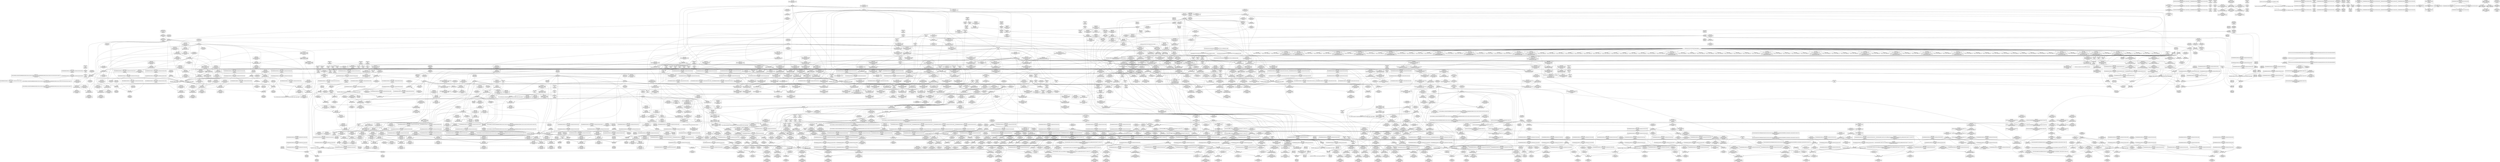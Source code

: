 digraph {
	CE0x52582a0 [shape=record,shape=Mrecord,label="{CE0x52582a0|current_sid:_tmp20|security/selinux/hooks.c,218|*SummSink*}"]
	CE0x52864b0 [shape=record,shape=Mrecord,label="{CE0x52864b0|cred_sid:_tmp|*SummSink*}"]
	CE0x51ee500 [shape=record,shape=Mrecord,label="{CE0x51ee500|i64*_getelementptr_inbounds_(_9_x_i64_,_9_x_i64_*___llvm_gcov_ctr310,_i64_0,_i64_3)|*Constant*}"]
	CE0x5317cb0 [shape=record,shape=Mrecord,label="{CE0x5317cb0|__preempt_count_sub:_tmp7|./arch/x86/include/asm/preempt.h,78}"]
	CE0x51db1c0 [shape=record,shape=Mrecord,label="{CE0x51db1c0|selinux_shm_alloc_security:_if.then|*SummSink*}"]
	CE0x52731e0 [shape=record,shape=Mrecord,label="{CE0x52731e0|i64*_getelementptr_inbounds_(_11_x_i64_,_11_x_i64_*___llvm_gcov_ctr127,_i64_0,_i64_9)|*Constant*|*SummSink*}"]
	CE0x5245f20 [shape=record,shape=Mrecord,label="{CE0x5245f20|ipc_free_security:_tmp6|security/selinux/hooks.c,5099}"]
	CE0x5204920 [shape=record,shape=Mrecord,label="{CE0x5204920|_ret_i32_%retval.0,_!dbg_!27731|security/selinux/hooks.c,5093|*SummSink*}"]
	CE0x523acc0 [shape=record,shape=Mrecord,label="{CE0x523acc0|selinux_shm_alloc_security:_retval.0}"]
	CE0x52a2590 [shape=record,shape=Mrecord,label="{CE0x52a2590|_call_void_rcu_read_unlock()_#10,_!dbg_!27748|security/selinux/hooks.c,209}"]
	CE0x52ff1a0 [shape=record,shape=Mrecord,label="{CE0x52ff1a0|rcu_lock_release:_entry}"]
	CE0x52880b0 [shape=record,shape=Mrecord,label="{CE0x52880b0|GLOBAL:_task_sid|*Constant*|*SummSource*}"]
	CE0x51f7340 [shape=record,shape=Mrecord,label="{CE0x51f7340|current_sid:_tmp15|security/selinux/hooks.c,218|*SummSink*}"]
	CE0x48e8040 [shape=record,shape=Mrecord,label="{CE0x48e8040|i64_1|*Constant*|*SummSource*}"]
	CE0x5252790 [shape=record,shape=Mrecord,label="{CE0x5252790|__rcu_read_lock:_tmp7|include/linux/rcupdate.h,240|*SummSource*}"]
	CE0x51f2e30 [shape=record,shape=Mrecord,label="{CE0x51f2e30|selinux_shm_alloc_security:_tmp4|security/selinux/hooks.c,5299}"]
	CE0x5271ce0 [shape=record,shape=Mrecord,label="{CE0x5271ce0|i64*_getelementptr_inbounds_(_4_x_i64_,_4_x_i64_*___llvm_gcov_ctr130,_i64_0,_i64_2)|*Constant*}"]
	CE0x52090f0 [shape=record,shape=Mrecord,label="{CE0x52090f0|current_sid:_tmp11|security/selinux/hooks.c,218|*SummSource*}"]
	CE0x520b200 [shape=record,shape=Mrecord,label="{CE0x520b200|ipc_free_security:_tmp3|*SummSource*}"]
	CE0x51e9930 [shape=record,shape=Mrecord,label="{CE0x51e9930|80:_i32,_112:_i8*,_:_CMRE_40,41_}"]
	CE0x5213380 [shape=record,shape=Mrecord,label="{CE0x5213380|selinux_shm_alloc_security:_shm_perm3|security/selinux/hooks.c,5302}"]
	CE0x523e0f0 [shape=record,shape=Mrecord,label="{CE0x523e0f0|ipc_free_security:_perm|Function::ipc_free_security&Arg::perm::|*SummSource*}"]
	CE0x5274210 [shape=record,shape=Mrecord,label="{CE0x5274210|rcu_read_lock:_tmp21|include/linux/rcupdate.h,884}"]
	CE0x526c910 [shape=record,shape=Mrecord,label="{CE0x526c910|rcu_read_lock:_tmp11|include/linux/rcupdate.h,882|*SummSink*}"]
	CE0x52f5820 [shape=record,shape=Mrecord,label="{CE0x52f5820|rcu_read_unlock:_tmp11|include/linux/rcupdate.h,933|*SummSource*}"]
	CE0x5271790 [shape=record,shape=Mrecord,label="{CE0x5271790|GLOBAL:_rcu_read_unlock.__warned|Global_var:rcu_read_unlock.__warned}"]
	CE0x529dc60 [shape=record,shape=Mrecord,label="{CE0x529dc60|task_sid:_tmp22|security/selinux/hooks.c,208}"]
	CE0x520a3e0 [shape=record,shape=Mrecord,label="{CE0x520a3e0|current_sid:_tmp2|*SummSink*}"]
	CE0x533f800 [shape=record,shape=Mrecord,label="{CE0x533f800|__preempt_count_sub:_tmp3|*SummSink*}"]
	CE0x525d210 [shape=record,shape=Mrecord,label="{CE0x525d210|i32_78|*Constant*}"]
	CE0x5315370 [shape=record,shape=Mrecord,label="{CE0x5315370|_ret_void,_!dbg_!27720|./arch/x86/include/asm/preempt.h,78}"]
	CE0x51f3b10 [shape=record,shape=Mrecord,label="{CE0x51f3b10|i64*_getelementptr_inbounds_(_11_x_i64_,_11_x_i64_*___llvm_gcov_ctr125,_i64_0,_i64_1)|*Constant*}"]
	CE0x52a29f0 [shape=record,shape=Mrecord,label="{CE0x52a29f0|GLOBAL:_rcu_read_unlock|*Constant*|*SummSink*}"]
	CE0x5297090 [shape=record,shape=Mrecord,label="{CE0x5297090|GLOBAL:___llvm_gcov_ctr126|Global_var:__llvm_gcov_ctr126|*SummSource*}"]
	CE0x5234490 [shape=record,shape=Mrecord,label="{CE0x5234490|selinux_shm_alloc_security:_tmp14|security/selinux/hooks.c,5309}"]
	CE0x528f810 [shape=record,shape=Mrecord,label="{CE0x528f810|_call_void_mcount()_#3|*SummSource*}"]
	CE0x5246570 [shape=record,shape=Mrecord,label="{CE0x5246570|ipc_alloc_security:_tmp12|security/selinux/hooks.c,5093|*SummSink*}"]
	CE0x5324480 [shape=record,shape=Mrecord,label="{CE0x5324480|rcu_lock_release:_tmp7|*SummSource*}"]
	CE0x5322d40 [shape=record,shape=Mrecord,label="{CE0x5322d40|rcu_lock_release:_tmp5|include/linux/rcupdate.h,423|*SummSource*}"]
	CE0x5300480 [shape=record,shape=Mrecord,label="{CE0x5300480|_ret_void,_!dbg_!27717|include/linux/rcupdate.h,245|*SummSink*}"]
	CE0x526e200 [shape=record,shape=Mrecord,label="{CE0x526e200|i64_7|*Constant*}"]
	CE0x51ea2b0 [shape=record,shape=Mrecord,label="{CE0x51ea2b0|80:_i32,_112:_i8*,_:_CMRE_31,32_}"]
	CE0x52852e0 [shape=record,shape=Mrecord,label="{CE0x52852e0|ipc_free_security:_tmp|*SummSink*}"]
	CE0x51e2520 [shape=record,shape=Mrecord,label="{CE0x51e2520|current_sid:_tobool|security/selinux/hooks.c,218|*SummSource*}"]
	CE0x5309390 [shape=record,shape=Mrecord,label="{CE0x5309390|i64_ptrtoint_(i8*_blockaddress(_rcu_lock_acquire,_%__here)_to_i64)|*Constant*}"]
	CE0x526b800 [shape=record,shape=Mrecord,label="{CE0x526b800|i64_5|*Constant*}"]
	CE0x525f550 [shape=record,shape=Mrecord,label="{CE0x525f550|current_sid:_tmp23|security/selinux/hooks.c,218|*SummSink*}"]
	CE0x5cf87c0 [shape=record,shape=Mrecord,label="{CE0x5cf87c0|80:_i32,_112:_i8*,_:_CMRE_39,40_}"]
	CE0x531a2e0 [shape=record,shape=Mrecord,label="{CE0x531a2e0|GLOBAL:___preempt_count_sub|*Constant*|*SummSource*}"]
	CE0x5266880 [shape=record,shape=Mrecord,label="{CE0x5266880|_call_void_lock_acquire(%struct.lockdep_map*_%map,_i32_0,_i32_0,_i32_2,_i32_0,_%struct.lockdep_map*_null,_i64_ptrtoint_(i8*_blockaddress(_rcu_lock_acquire,_%__here)_to_i64))_#10,_!dbg_!27716|include/linux/rcupdate.h,418|*SummSink*}"]
	CE0x52a3350 [shape=record,shape=Mrecord,label="{CE0x52a3350|_ret_void,_!dbg_!27735|include/linux/rcupdate.h,938}"]
	CE0x520ce00 [shape=record,shape=Mrecord,label="{CE0x520ce00|current_sid:_do.body}"]
	CE0x5290ac0 [shape=record,shape=Mrecord,label="{CE0x5290ac0|rcu_read_unlock:_bb|*SummSource*}"]
	CE0x51f5af0 [shape=record,shape=Mrecord,label="{CE0x51f5af0|_ret_%struct.task_struct*_%tmp4,_!dbg_!27714|./arch/x86/include/asm/current.h,14|*SummSource*}"]
	CE0x5315790 [shape=record,shape=Mrecord,label="{CE0x5315790|i64*_getelementptr_inbounds_(_4_x_i64_,_4_x_i64_*___llvm_gcov_ctr134,_i64_0,_i64_3)|*Constant*|*SummSource*}"]
	CE0x525abd0 [shape=record,shape=Mrecord,label="{CE0x525abd0|rcu_lock_release:_tmp4|include/linux/rcupdate.h,423}"]
	CE0x5215450 [shape=record,shape=Mrecord,label="{CE0x5215450|selinux_shm_alloc_security:_type|security/selinux/hooks.c,5304|*SummSink*}"]
	CE0x52a2de0 [shape=record,shape=Mrecord,label="{CE0x52a2de0|rcu_read_unlock:_entry|*SummSink*}"]
	CE0x524d570 [shape=record,shape=Mrecord,label="{CE0x524d570|GLOBAL:_current_task|Global_var:current_task|*SummSink*}"]
	CE0x5282910 [shape=record,shape=Mrecord,label="{CE0x5282910|COLLAPSED:_GCMRE___llvm_gcov_ctr127_internal_global_11_x_i64_zeroinitializer:_elem_0:default:}"]
	CE0x5207190 [shape=record,shape=Mrecord,label="{CE0x5207190|80:_i32,_112:_i8*,_:_CMRE_64,65_}"]
	CE0x52a1150 [shape=record,shape=Mrecord,label="{CE0x52a1150|task_sid:_call7|security/selinux/hooks.c,208|*SummSource*}"]
	CE0x52ffd50 [shape=record,shape=Mrecord,label="{CE0x52ffd50|_call_void___rcu_read_unlock()_#10,_!dbg_!27734|include/linux/rcupdate.h,937}"]
	CE0x526eb80 [shape=record,shape=Mrecord,label="{CE0x526eb80|rcu_read_lock:_tmp14|include/linux/rcupdate.h,882|*SummSink*}"]
	CE0x6f6a950 [shape=record,shape=Mrecord,label="{CE0x6f6a950|80:_i32,_112:_i8*,_:_CMRE_2,3_}"]
	CE0x520ea30 [shape=record,shape=Mrecord,label="{CE0x520ea30|selinux_shm_alloc_security:_tmp7|security/selinux/hooks.c,5300|*SummSink*}"]
	CE0x5342840 [shape=record,shape=Mrecord,label="{CE0x5342840|i64*_getelementptr_inbounds_(_4_x_i64_,_4_x_i64_*___llvm_gcov_ctr129,_i64_0,_i64_2)|*Constant*|*SummSink*}"]
	CE0x5288ea0 [shape=record,shape=Mrecord,label="{CE0x5288ea0|%struct.ipc_security_struct*_null|*Constant*}"]
	"CONST[source:1(input),value:2(dynamic)][purpose:{object}]"
	CE0x52b4840 [shape=record,shape=Mrecord,label="{CE0x52b4840|task_sid:_tmp|*SummSource*}"]
	CE0x5257460 [shape=record,shape=Mrecord,label="{CE0x5257460|task_sid:_tmp21|security/selinux/hooks.c,208|*SummSink*}"]
	CE0x52154c0 [shape=record,shape=Mrecord,label="{CE0x52154c0|selinux_shm_alloc_security:_security|security/selinux/hooks.c,5302|*SummSource*}"]
	CE0x5315e40 [shape=record,shape=Mrecord,label="{CE0x5315e40|rcu_lock_acquire:___here}"]
	CE0x528f750 [shape=record,shape=Mrecord,label="{CE0x528f750|_call_void_mcount()_#3}"]
	CE0x53129a0 [shape=record,shape=Mrecord,label="{CE0x53129a0|__preempt_count_add:_tmp6|./arch/x86/include/asm/preempt.h,73|*SummSink*}"]
	CE0x5262230 [shape=record,shape=Mrecord,label="{CE0x5262230|task_sid:_tmp9|security/selinux/hooks.c,208}"]
	CE0x51f4830 [shape=record,shape=Mrecord,label="{CE0x51f4830|_ret_%struct.task_struct*_%tmp4,_!dbg_!27714|./arch/x86/include/asm/current.h,14|*SummSink*}"]
	CE0x51ee6c0 [shape=record,shape=Mrecord,label="{CE0x51ee6c0|i64*_getelementptr_inbounds_(_9_x_i64_,_9_x_i64_*___llvm_gcov_ctr310,_i64_0,_i64_3)|*Constant*|*SummSource*}"]
	CE0x51f72d0 [shape=record,shape=Mrecord,label="{CE0x51f72d0|current_sid:_tmp15|security/selinux/hooks.c,218|*SummSource*}"]
	CE0x52a3b60 [shape=record,shape=Mrecord,label="{CE0x52a3b60|rcu_read_lock:_do.body|*SummSource*}"]
	CE0x52a15a0 [shape=record,shape=Mrecord,label="{CE0x52a15a0|GLOBAL:_cred_sid|*Constant*}"]
	CE0x5293130 [shape=record,shape=Mrecord,label="{CE0x5293130|i64*_getelementptr_inbounds_(_2_x_i64_,_2_x_i64_*___llvm_gcov_ctr109,_i64_0,_i64_1)|*Constant*|*SummSink*}"]
	CE0x51f5d00 [shape=record,shape=Mrecord,label="{CE0x51f5d00|current_sid:_tmp1}"]
	CE0x52b1650 [shape=record,shape=Mrecord,label="{CE0x52b1650|task_sid:_tmp19|security/selinux/hooks.c,208}"]
	CE0x526b790 [shape=record,shape=Mrecord,label="{CE0x526b790|rcu_read_lock:_tmp9|include/linux/rcupdate.h,882|*SummSource*}"]
	CE0x5280810 [shape=record,shape=Mrecord,label="{CE0x5280810|task_sid:_do.end6|*SummSink*}"]
	CE0x5236170 [shape=record,shape=Mrecord,label="{CE0x5236170|selinux_shm_alloc_security:_u|security/selinux/hooks.c,5305}"]
	CE0x52131c0 [shape=record,shape=Mrecord,label="{CE0x52131c0|selinux_shm_alloc_security:_shm_perm3|security/selinux/hooks.c,5302|*SummSink*}"]
	CE0x525d930 [shape=record,shape=Mrecord,label="{CE0x525d930|current_sid:_cred|security/selinux/hooks.c,218|*SummSink*}"]
	CE0x52b40b0 [shape=record,shape=Mrecord,label="{CE0x52b40b0|GLOBAL:_task_sid.__warned|Global_var:task_sid.__warned}"]
	CE0x5200190 [shape=record,shape=Mrecord,label="{CE0x5200190|80:_i32,_112:_i8*,_:_CMRE_45,46_}"]
	CE0x525f770 [shape=record,shape=Mrecord,label="{CE0x525f770|i32_1|*Constant*}"]
	CE0x52ff9b0 [shape=record,shape=Mrecord,label="{CE0x52ff9b0|GLOBAL:___rcu_read_unlock|*Constant*}"]
	CE0x5333340 [shape=record,shape=Mrecord,label="{CE0x5333340|__preempt_count_sub:_do.body|*SummSink*}"]
	CE0x52fc310 [shape=record,shape=Mrecord,label="{CE0x52fc310|__rcu_read_lock:_tmp5|include/linux/rcupdate.h,239|*SummSource*}"]
	CE0x532f020 [shape=record,shape=Mrecord,label="{CE0x532f020|i64*_getelementptr_inbounds_(_4_x_i64_,_4_x_i64_*___llvm_gcov_ctr129,_i64_0,_i64_1)|*Constant*}"]
	CE0x51ea3e0 [shape=record,shape=Mrecord,label="{CE0x51ea3e0|80:_i32,_112:_i8*,_:_CMRE_32,33_}"]
	CE0x5296690 [shape=record,shape=Mrecord,label="{CE0x5296690|_ret_i8*_%call,_!dbg_!27714|include/linux/slab.h,429|*SummSink*}"]
	CE0x524ad50 [shape=record,shape=Mrecord,label="{CE0x524ad50|kzalloc:_size|Function::kzalloc&Arg::size::}"]
	CE0x5247af0 [shape=record,shape=Mrecord,label="{CE0x5247af0|get_current:_tmp1|*SummSource*}"]
	CE0x5340b60 [shape=record,shape=Mrecord,label="{CE0x5340b60|_call_void_mcount()_#3|*SummSource*}"]
	CE0x51e4a10 [shape=record,shape=Mrecord,label="{CE0x51e4a10|80:_i32,_112:_i8*,_:_CMRE_70,71_}"]
	CE0x5268f90 [shape=record,shape=Mrecord,label="{CE0x5268f90|ipc_alloc_security:_tmp10|security/selinux/hooks.c,5087|*SummSource*}"]
	CE0x52899c0 [shape=record,shape=Mrecord,label="{CE0x52899c0|GLOBAL:_kmalloc|*Constant*|*SummSource*}"]
	CE0x52364b0 [shape=record,shape=Mrecord,label="{CE0x52364b0|selinux_shm_alloc_security:_u|security/selinux/hooks.c,5305|*SummSink*}"]
	CE0x5238840 [shape=record,shape=Mrecord,label="{CE0x5238840|i8*_getelementptr_inbounds_(_45_x_i8_,_45_x_i8_*_.str12,_i32_0,_i32_0)|*Constant*}"]
	CE0x52a7510 [shape=record,shape=Mrecord,label="{CE0x52a7510|rcu_read_lock:_tmp4|include/linux/rcupdate.h,882}"]
	CE0x5258820 [shape=record,shape=Mrecord,label="{CE0x5258820|current_sid:_call4|security/selinux/hooks.c,218|*SummSink*}"]
	CE0x52891e0 [shape=record,shape=Mrecord,label="{CE0x52891e0|COLLAPSED:_GCMRE___llvm_gcov_ctr302_internal_global_2_x_i64_zeroinitializer:_elem_0:default:}"]
	CE0x52a5460 [shape=record,shape=Mrecord,label="{CE0x52a5460|rcu_read_lock:_do.end|*SummSource*}"]
	CE0x526b3d0 [shape=record,shape=Mrecord,label="{CE0x526b3d0|rcu_read_lock:_tobool1|include/linux/rcupdate.h,882}"]
	CE0x52528f0 [shape=record,shape=Mrecord,label="{CE0x52528f0|rcu_read_unlock:_tmp8|include/linux/rcupdate.h,933|*SummSink*}"]
	CE0x52881c0 [shape=record,shape=Mrecord,label="{CE0x52881c0|GLOBAL:_task_sid|*Constant*|*SummSink*}"]
	CE0x5273050 [shape=record,shape=Mrecord,label="{CE0x5273050|i64*_getelementptr_inbounds_(_11_x_i64_,_11_x_i64_*___llvm_gcov_ctr127,_i64_0,_i64_9)|*Constant*|*SummSource*}"]
	CE0x52ae760 [shape=record,shape=Mrecord,label="{CE0x52ae760|rcu_read_lock:_tmp1|*SummSink*}"]
	CE0x5257980 [shape=record,shape=Mrecord,label="{CE0x5257980|i64*_getelementptr_inbounds_(_11_x_i64_,_11_x_i64_*___llvm_gcov_ctr125,_i64_0,_i64_10)|*Constant*|*SummSource*}"]
	CE0x51f3eb0 [shape=record,shape=Mrecord,label="{CE0x51f3eb0|current_sid:_tmp2}"]
	CE0x5235970 [shape=record,shape=Mrecord,label="{CE0x5235970|avc_has_perm:_tclass|Function::avc_has_perm&Arg::tclass::|*SummSource*}"]
	CE0x5259540 [shape=record,shape=Mrecord,label="{CE0x5259540|i8*_null|*Constant*|*SummSink*}"]
	CE0x52047a0 [shape=record,shape=Mrecord,label="{CE0x52047a0|_ret_i32_%retval.0,_!dbg_!27731|security/selinux/hooks.c,5093|*SummSource*}"]
	CE0x51f7980 [shape=record,shape=Mrecord,label="{CE0x51f7980|current_sid:_tmp16|security/selinux/hooks.c,218|*SummSource*}"]
	CE0x52338c0 [shape=record,shape=Mrecord,label="{CE0x52338c0|selinux_shm_alloc_security:_tmp12|security/selinux/hooks.c,5309}"]
	CE0x5290700 [shape=record,shape=Mrecord,label="{CE0x5290700|i64*_getelementptr_inbounds_(_4_x_i64_,_4_x_i64_*___llvm_gcov_ctr133,_i64_0,_i64_1)|*Constant*|*SummSink*}"]
	CE0x526e8e0 [shape=record,shape=Mrecord,label="{CE0x526e8e0|rcu_read_lock:_tmp14|include/linux/rcupdate.h,882}"]
	CE0x5242d00 [shape=record,shape=Mrecord,label="{CE0x5242d00|__preempt_count_add:_entry|*SummSource*}"]
	CE0x520c220 [shape=record,shape=Mrecord,label="{CE0x520c220|_ret_i32_%call7,_!dbg_!27749|security/selinux/hooks.c,210|*SummSource*}"]
	CE0x52609a0 [shape=record,shape=Mrecord,label="{CE0x52609a0|current_sid:_tmp24|security/selinux/hooks.c,220|*SummSource*}"]
	CE0x52626b0 [shape=record,shape=Mrecord,label="{CE0x52626b0|ipc_alloc_security:_tmp4|security/selinux/hooks.c,5084|*SummSource*}"]
	CE0x529e350 [shape=record,shape=Mrecord,label="{CE0x529e350|task_sid:_tmp24|security/selinux/hooks.c,208|*SummSource*}"]
	CE0x5264c40 [shape=record,shape=Mrecord,label="{CE0x5264c40|kmalloc:_size|Function::kmalloc&Arg::size::}"]
	CE0x5214c90 [shape=record,shape=Mrecord,label="{CE0x5214c90|selinux_shm_alloc_security:_shm_perm4|security/selinux/hooks.c,5305|*SummSink*}"]
	CE0x520f410 [shape=record,shape=Mrecord,label="{CE0x520f410|80:_i32,_112:_i8*,_:_CMRE_192,200_|*MultipleSource*|Function::selinux_shm_alloc_security&Arg::shp::|security/selinux/hooks.c,5298}"]
	CE0x52825c0 [shape=record,shape=Mrecord,label="{CE0x52825c0|rcu_read_lock:_entry}"]
	CE0x52f1a10 [shape=record,shape=Mrecord,label="{CE0x52f1a10|rcu_read_unlock:_land.lhs.true2|*SummSource*}"]
	CE0x520c6d0 [shape=record,shape=Mrecord,label="{CE0x520c6d0|ipc_alloc_security:_sclass2|security/selinux/hooks.c,5088}"]
	CE0x52a3460 [shape=record,shape=Mrecord,label="{CE0x52a3460|_ret_void,_!dbg_!27735|include/linux/rcupdate.h,938|*SummSource*}"]
	CE0x5276690 [shape=record,shape=Mrecord,label="{CE0x5276690|cred_sid:_bb}"]
	CE0x5259d00 [shape=record,shape=Mrecord,label="{CE0x5259d00|rcu_lock_release:_tmp3|*SummSink*}"]
	CE0x526fe90 [shape=record,shape=Mrecord,label="{CE0x526fe90|rcu_read_unlock:_tmp7|include/linux/rcupdate.h,933|*SummSource*}"]
	CE0x5341ae0 [shape=record,shape=Mrecord,label="{CE0x5341ae0|__preempt_count_add:_bb|*SummSink*}"]
	CE0x5250f10 [shape=record,shape=Mrecord,label="{CE0x5250f10|GLOBAL:___llvm_gcov_ctr301|Global_var:__llvm_gcov_ctr301}"]
	CE0x523a080 [shape=record,shape=Mrecord,label="{CE0x523a080|selinux_shm_alloc_security:_tmp18|security/selinux/hooks.c,5313|*SummSource*}"]
	CE0x52b3c70 [shape=record,shape=Mrecord,label="{CE0x52b3c70|rcu_read_unlock:_tmp3}"]
	CE0x52a2bc0 [shape=record,shape=Mrecord,label="{CE0x52a2bc0|GLOBAL:_rcu_read_unlock|*Constant*|*SummSource*}"]
	CE0x52a6560 [shape=record,shape=Mrecord,label="{CE0x52a6560|rcu_read_lock:_bb|*SummSource*}"]
	CE0x5312ba0 [shape=record,shape=Mrecord,label="{CE0x5312ba0|_call_void_mcount()_#3|*SummSource*}"]
	CE0x520e8b0 [shape=record,shape=Mrecord,label="{CE0x520e8b0|selinux_shm_alloc_security:_tmp6|security/selinux/hooks.c,5300|*SummSink*}"]
	CE0x522ef50 [shape=record,shape=Mrecord,label="{CE0x522ef50|selinux_shm_alloc_security:_call6|security/selinux/hooks.c,5307}"]
	CE0x52b10b0 [shape=record,shape=Mrecord,label="{CE0x52b10b0|task_sid:_tmp18|security/selinux/hooks.c,208}"]
	CE0x52fbb20 [shape=record,shape=Mrecord,label="{CE0x52fbb20|rcu_read_unlock:_tmp17|include/linux/rcupdate.h,933|*SummSource*}"]
	CE0x5264a20 [shape=record,shape=Mrecord,label="{CE0x5264a20|kmalloc:_entry|*SummSink*}"]
	CE0x53257a0 [shape=record,shape=Mrecord,label="{CE0x53257a0|COLLAPSED:_GCMRE___llvm_gcov_ctr134_internal_global_4_x_i64_zeroinitializer:_elem_0:default:}"]
	CE0x5269fb0 [shape=record,shape=Mrecord,label="{CE0x5269fb0|_call_void_rcu_lock_acquire(%struct.lockdep_map*_rcu_lock_map)_#10,_!dbg_!27711|include/linux/rcupdate.h,881|*SummSink*}"]
	CE0x52b4cf0 [shape=record,shape=Mrecord,label="{CE0x52b4cf0|i64*_getelementptr_inbounds_(_4_x_i64_,_4_x_i64_*___llvm_gcov_ctr134,_i64_0,_i64_2)|*Constant*|*SummSink*}"]
	CE0x52ffaa0 [shape=record,shape=Mrecord,label="{CE0x52ffaa0|_ret_void,_!dbg_!27717|include/linux/rcupdate.h,424}"]
	CE0x5208960 [shape=record,shape=Mrecord,label="{CE0x5208960|_ret_i32_%retval.0,_!dbg_!27746|security/selinux/hooks.c,5314|*SummSink*}"]
	CE0x52a6470 [shape=record,shape=Mrecord,label="{CE0x52a6470|rcu_read_lock:_bb}"]
	CE0x52941a0 [shape=record,shape=Mrecord,label="{CE0x52941a0|task_sid:_tobool4|security/selinux/hooks.c,208}"]
	CE0x5308bc0 [shape=record,shape=Mrecord,label="{CE0x5308bc0|i32_2|*Constant*}"]
	CE0x5230e50 [shape=record,shape=Mrecord,label="{CE0x5230e50|avc_has_perm:_entry}"]
	CE0x51ee030 [shape=record,shape=Mrecord,label="{CE0x51ee030|selinux_shm_alloc_security:_tmp5|security/selinux/hooks.c,5299|*SummSource*}"]
	CE0x5296560 [shape=record,shape=Mrecord,label="{CE0x5296560|_ret_i8*_%call,_!dbg_!27714|include/linux/slab.h,429|*SummSource*}"]
	CE0x5288da0 [shape=record,shape=Mrecord,label="{CE0x5288da0|_ret_i8*_%call,_!dbg_!27715|include/linux/slab.h,578|*SummSink*}"]
	CE0x52f6de0 [shape=record,shape=Mrecord,label="{CE0x52f6de0|i64*_getelementptr_inbounds_(_4_x_i64_,_4_x_i64_*___llvm_gcov_ctr129,_i64_0,_i64_3)|*Constant*}"]
	CE0x527bde0 [shape=record,shape=Mrecord,label="{CE0x527bde0|_call_void_rcu_read_lock()_#10,_!dbg_!27712|security/selinux/hooks.c,207|*SummSink*}"]
	CE0x52953b0 [shape=record,shape=Mrecord,label="{CE0x52953b0|task_sid:_tmp2|*SummSource*}"]
	CE0x5259040 [shape=record,shape=Mrecord,label="{CE0x5259040|ipc_alloc_security:_tmp3|security/selinux/hooks.c,5084|*SummSink*}"]
	CE0x533c420 [shape=record,shape=Mrecord,label="{CE0x533c420|__preempt_count_sub:_tmp|*SummSource*}"]
	CE0x520a6f0 [shape=record,shape=Mrecord,label="{CE0x520a6f0|ipc_alloc_security:_tmp1|*SummSink*}"]
	CE0x529f480 [shape=record,shape=Mrecord,label="{CE0x529f480|task_sid:_tmp26|security/selinux/hooks.c,208|*SummSource*}"]
	CE0x52b5620 [shape=record,shape=Mrecord,label="{CE0x52b5620|_call_void_mcount()_#3|*SummSink*}"]
	CE0x5238c40 [shape=record,shape=Mrecord,label="{CE0x5238c40|i64*_getelementptr_inbounds_(_11_x_i64_,_11_x_i64_*___llvm_gcov_ctr125,_i64_0,_i64_9)|*Constant*}"]
	CE0x52a92a0 [shape=record,shape=Mrecord,label="{CE0x52a92a0|rcu_read_unlock:_tmp10|include/linux/rcupdate.h,933|*SummSink*}"]
	CE0x51ebc90 [shape=record,shape=Mrecord,label="{CE0x51ebc90|80:_i32,_112:_i8*,_:_CMRE_112,120_|*MultipleSource*|Function::selinux_shm_alloc_security&Arg::shp::|security/selinux/hooks.c,5298}"]
	CE0x526a4e0 [shape=record,shape=Mrecord,label="{CE0x526a4e0|i64*_getelementptr_inbounds_(_4_x_i64_,_4_x_i64_*___llvm_gcov_ctr128,_i64_0,_i64_3)|*Constant*|*SummSink*}"]
	CE0x5238080 [shape=record,shape=Mrecord,label="{CE0x5238080|i32_218|*Constant*}"]
	CE0x524a780 [shape=record,shape=Mrecord,label="{CE0x524a780|get_current:_tmp3|*SummSource*}"]
	CE0x51ec980 [shape=record,shape=Mrecord,label="{CE0x51ec980|selinux_shm_alloc_security:_return|*SummSource*}"]
	CE0x5301200 [shape=record,shape=Mrecord,label="{CE0x5301200|__rcu_read_lock:_bb|*SummSource*}"]
	CE0x51e8580 [shape=record,shape=Mrecord,label="{CE0x51e8580|80:_i32,_112:_i8*,_:_CMRE_16,17_}"]
	CE0x5295420 [shape=record,shape=Mrecord,label="{CE0x5295420|task_sid:_tmp2|*SummSink*}"]
	CE0x527de90 [shape=record,shape=Mrecord,label="{CE0x527de90|GLOBAL:_rcu_lock_map|Global_var:rcu_lock_map}"]
	CE0x5278510 [shape=record,shape=Mrecord,label="{CE0x5278510|i32_883|*Constant*|*SummSource*}"]
	CE0x5245430 [shape=record,shape=Mrecord,label="{CE0x5245430|ipc_free_security:_tmp4|*LoadInst*|security/selinux/hooks.c,5097|*SummSource*}"]
	CE0x51efa60 [shape=record,shape=Mrecord,label="{CE0x51efa60|80:_i32,_112:_i8*,_:_CMRE_104,112_|*MultipleSource*|Function::selinux_shm_alloc_security&Arg::shp::|security/selinux/hooks.c,5298}"]
	CE0x51fbc00 [shape=record,shape=Mrecord,label="{CE0x51fbc00|80:_i32,_112:_i8*,_:_CMRE_172,176_|*MultipleSource*|Function::selinux_shm_alloc_security&Arg::shp::|security/selinux/hooks.c,5298}"]
	CE0x5283920 [shape=record,shape=Mrecord,label="{CE0x5283920|_call_void_mcount()_#3|*SummSource*}"]
	CE0x53030e0 [shape=record,shape=Mrecord,label="{CE0x53030e0|__rcu_read_lock:_tmp2}"]
	CE0x5253d20 [shape=record,shape=Mrecord,label="{CE0x5253d20|ipc_alloc_security:_sid3|security/selinux/hooks.c,5089}"]
	CE0x51f1300 [shape=record,shape=Mrecord,label="{CE0x51f1300|i64_3|*Constant*|*SummSink*}"]
	CE0x5275900 [shape=record,shape=Mrecord,label="{CE0x5275900|i64*_getelementptr_inbounds_(_11_x_i64_,_11_x_i64_*___llvm_gcov_ctr127,_i64_0,_i64_10)|*Constant*|*SummSource*}"]
	CE0x5235ae0 [shape=record,shape=Mrecord,label="{CE0x5235ae0|avc_has_perm:_tclass|Function::avc_has_perm&Arg::tclass::|*SummSink*}"]
	CE0x51d6d10 [shape=record,shape=Mrecord,label="{CE0x51d6d10|i64_3|*Constant*}"]
	CE0x526df50 [shape=record,shape=Mrecord,label="{CE0x526df50|i64*_getelementptr_inbounds_(_11_x_i64_,_11_x_i64_*___llvm_gcov_ctr132,_i64_0,_i64_8)|*Constant*|*SummSink*}"]
	CE0x532fab0 [shape=record,shape=Mrecord,label="{CE0x532fab0|i64*_getelementptr_inbounds_(_4_x_i64_,_4_x_i64_*___llvm_gcov_ctr129,_i64_0,_i64_1)|*Constant*|*SummSink*}"]
	CE0x52a6e30 [shape=record,shape=Mrecord,label="{CE0x52a6e30|_ret_void,_!dbg_!27717|include/linux/rcupdate.h,240|*SummSource*}"]
	CE0x527ae30 [shape=record,shape=Mrecord,label="{CE0x527ae30|i32_0|*Constant*}"]
	CE0x530cd10 [shape=record,shape=Mrecord,label="{CE0x530cd10|i64*_getelementptr_inbounds_(_4_x_i64_,_4_x_i64_*___llvm_gcov_ctr134,_i64_0,_i64_0)|*Constant*}"]
	CE0x5251ab0 [shape=record,shape=Mrecord,label="{CE0x5251ab0|ipc_free_security:_tmp2|*SummSource*}"]
	CE0x5200870 [shape=record,shape=Mrecord,label="{CE0x5200870|80:_i32,_112:_i8*,_:_CMRE_67,68_}"]
	CE0x530d180 [shape=record,shape=Mrecord,label="{CE0x530d180|void_(i32*,_i32,_i32*)*_asm_addl_$1,_%gs:$0_,_*m,ri,*m,_dirflag_,_fpsr_,_flags_|*SummSource*}"]
	CE0x5333430 [shape=record,shape=Mrecord,label="{CE0x5333430|i64*_getelementptr_inbounds_(_4_x_i64_,_4_x_i64_*___llvm_gcov_ctr135,_i64_0,_i64_0)|*Constant*}"]
	CE0x5284a20 [shape=record,shape=Mrecord,label="{CE0x5284a20|task_sid:_tmp10|security/selinux/hooks.c,208|*SummSink*}"]
	CE0x5287080 [shape=record,shape=Mrecord,label="{CE0x5287080|ipc_alloc_security:_tmp8|security/selinux/hooks.c,5085|*SummSource*}"]
	CE0x5245540 [shape=record,shape=Mrecord,label="{CE0x5245540|ipc_free_security:_tmp4|*LoadInst*|security/selinux/hooks.c,5097|*SummSink*}"]
	CE0x527b6f0 [shape=record,shape=Mrecord,label="{CE0x527b6f0|i64_2|*Constant*}"]
	CE0x5232d70 [shape=record,shape=Mrecord,label="{CE0x5232d70|selinux_shm_alloc_security:_call6|security/selinux/hooks.c,5307|*SummSink*}"]
	CE0x528fc60 [shape=record,shape=Mrecord,label="{CE0x528fc60|rcu_read_unlock:_tmp}"]
	CE0x5310850 [shape=record,shape=Mrecord,label="{CE0x5310850|__preempt_count_add:_do.end}"]
	CE0x524ca30 [shape=record,shape=Mrecord,label="{CE0x524ca30|COLLAPSED:_GCMRE___llvm_gcov_ctr125_internal_global_11_x_i64_zeroinitializer:_elem_0:default:}"]
	CE0x52a0420 [shape=record,shape=Mrecord,label="{CE0x52a0420|i64*_getelementptr_inbounds_(_13_x_i64_,_13_x_i64_*___llvm_gcov_ctr126,_i64_0,_i64_12)|*Constant*|*SummSource*}"]
	CE0x51f1db0 [shape=record,shape=Mrecord,label="{CE0x51f1db0|GLOBAL:_current_task|Global_var:current_task}"]
	CE0x52aafa0 [shape=record,shape=Mrecord,label="{CE0x52aafa0|i32_0|*Constant*}"]
	CE0x5319a80 [shape=record,shape=Mrecord,label="{CE0x5319a80|__rcu_read_unlock:_tmp|*SummSink*}"]
	CE0x51f4740 [shape=record,shape=Mrecord,label="{CE0x51f4740|_ret_%struct.task_struct*_%tmp4,_!dbg_!27714|./arch/x86/include/asm/current.h,14}"]
	CE0x526c230 [shape=record,shape=Mrecord,label="{CE0x526c230|rcu_read_lock:_tmp10|include/linux/rcupdate.h,882|*SummSource*}"]
	CE0x52028a0 [shape=record,shape=Mrecord,label="{CE0x52028a0|_call_void_mcount()_#3|*SummSource*}"]
	CE0x51ec380 [shape=record,shape=Mrecord,label="{CE0x51ec380|selinux_shm_alloc_security:_call2|security/selinux/hooks.c,5298}"]
	CE0x5293c10 [shape=record,shape=Mrecord,label="{CE0x5293c10|task_sid:_tmp6|security/selinux/hooks.c,208|*SummSink*}"]
	CE0x5211f10 [shape=record,shape=Mrecord,label="{CE0x5211f10|i8_4|*Constant*|*SummSource*}"]
	CE0x5264850 [shape=record,shape=Mrecord,label="{CE0x5264850|kzalloc:_tmp|*SummSink*}"]
	CE0x525ac40 [shape=record,shape=Mrecord,label="{CE0x525ac40|rcu_lock_release:_tmp4|include/linux/rcupdate.h,423|*SummSource*}"]
	CE0x526b340 [shape=record,shape=Mrecord,label="{CE0x526b340|i64_4|*Constant*}"]
	CE0x522f680 [shape=record,shape=Mrecord,label="{CE0x522f680|selinux_shm_alloc_security:_tmp11|security/selinux/hooks.c,5307|*SummSource*}"]
	CE0x52640d0 [shape=record,shape=Mrecord,label="{CE0x52640d0|rcu_read_lock:_if.then}"]
	CE0x5284bb0 [shape=record,shape=Mrecord,label="{CE0x5284bb0|i64*_getelementptr_inbounds_(_6_x_i64_,_6_x_i64_*___llvm_gcov_ctr301,_i64_0,_i64_0)|*Constant*|*SummSource*}"]
	CE0x52701c0 [shape=record,shape=Mrecord,label="{CE0x52701c0|rcu_read_lock:_tmp5|include/linux/rcupdate.h,882|*SummSource*}"]
	CE0x525b0f0 [shape=record,shape=Mrecord,label="{CE0x525b0f0|_call_void_lock_release(%struct.lockdep_map*_%map,_i32_1,_i64_ptrtoint_(i8*_blockaddress(_rcu_lock_release,_%__here)_to_i64))_#10,_!dbg_!27716|include/linux/rcupdate.h,423}"]
	CE0x52b1dc0 [shape=record,shape=Mrecord,label="{CE0x52b1dc0|_call_void_lockdep_rcu_suspicious(i8*_getelementptr_inbounds_(_25_x_i8_,_25_x_i8_*_.str3,_i32_0,_i32_0),_i32_208,_i8*_getelementptr_inbounds_(_41_x_i8_,_41_x_i8_*_.str44,_i32_0,_i32_0))_#10,_!dbg_!27732|security/selinux/hooks.c,208|*SummSource*}"]
	CE0x531cd10 [shape=record,shape=Mrecord,label="{CE0x531cd10|_call_void_mcount()_#3|*SummSink*}"]
	CE0x5292c90 [shape=record,shape=Mrecord,label="{CE0x5292c90|kmalloc:_flags|Function::kmalloc&Arg::flags::|*SummSink*}"]
	CE0x52a8a80 [shape=record,shape=Mrecord,label="{CE0x52a8a80|GLOBAL:___llvm_gcov_ctr132|Global_var:__llvm_gcov_ctr132}"]
	CE0x5289900 [shape=record,shape=Mrecord,label="{CE0x5289900|GLOBAL:_kmalloc|*Constant*}"]
	CE0x51ef920 [shape=record,shape=Mrecord,label="{CE0x51ef920|80:_i32,_112:_i8*,_:_CMRE_100,102_|*MultipleSource*|Function::selinux_shm_alloc_security&Arg::shp::|security/selinux/hooks.c,5298}"]
	CE0x5272ad0 [shape=record,shape=Mrecord,label="{CE0x5272ad0|i8*_getelementptr_inbounds_(_42_x_i8_,_42_x_i8_*_.str46,_i32_0,_i32_0)|*Constant*}"]
	CE0x52faa10 [shape=record,shape=Mrecord,label="{CE0x52faa10|i32_934|*Constant*|*SummSink*}"]
	CE0x52907e0 [shape=record,shape=Mrecord,label="{CE0x52907e0|rcu_lock_release:_tmp1}"]
	CE0x52adc60 [shape=record,shape=Mrecord,label="{CE0x52adc60|task_sid:_real_cred|security/selinux/hooks.c,208|*SummSource*}"]
	CE0x5252b30 [shape=record,shape=Mrecord,label="{CE0x5252b30|rcu_read_unlock:_tmp9|include/linux/rcupdate.h,933}"]
	CE0x53277d0 [shape=record,shape=Mrecord,label="{CE0x53277d0|__rcu_read_unlock:_tmp1}"]
	CE0x5333280 [shape=record,shape=Mrecord,label="{CE0x5333280|__preempt_count_sub:_do.body|*SummSource*}"]
	CE0x520c350 [shape=record,shape=Mrecord,label="{CE0x520c350|_ret_i32_%call7,_!dbg_!27749|security/selinux/hooks.c,210|*SummSink*}"]
	CE0x5302e00 [shape=record,shape=Mrecord,label="{CE0x5302e00|rcu_lock_release:_bb|*SummSource*}"]
	CE0x526d2c0 [shape=record,shape=Mrecord,label="{CE0x526d2c0|rcu_read_lock:_call3|include/linux/rcupdate.h,882|*SummSource*}"]
	CE0x51e86b0 [shape=record,shape=Mrecord,label="{CE0x51e86b0|80:_i32,_112:_i8*,_:_CMRE_17,18_}"]
	CE0x52a04d0 [shape=record,shape=Mrecord,label="{CE0x52a04d0|i64*_getelementptr_inbounds_(_13_x_i64_,_13_x_i64_*___llvm_gcov_ctr126,_i64_0,_i64_12)|*Constant*|*SummSink*}"]
	CE0x51fd930 [shape=record,shape=Mrecord,label="{CE0x51fd930|80:_i32,_112:_i8*,_:_CMRE_51,52_}"]
	CE0x51f2b40 [shape=record,shape=Mrecord,label="{CE0x51f2b40|selinux_shm_alloc_security:_tmp3|security/selinux/hooks.c,5299}"]
	CE0x527b5e0 [shape=record,shape=Mrecord,label="{CE0x527b5e0|task_sid:_call|security/selinux/hooks.c,208|*SummSink*}"]
	CE0x5254270 [shape=record,shape=Mrecord,label="{CE0x5254270|ipc_alloc_security:_security|security/selinux/hooks.c,5090|*SummSource*}"]
	CE0x5284950 [shape=record,shape=Mrecord,label="{CE0x5284950|task_sid:_tmp10|security/selinux/hooks.c,208|*SummSource*}"]
	CE0x5322730 [shape=record,shape=Mrecord,label="{CE0x5322730|__rcu_read_lock:_do.body|*SummSource*}"]
	CE0x53276c0 [shape=record,shape=Mrecord,label="{CE0x53276c0|_call_void_mcount()_#3}"]
	CE0x48e7fd0 [shape=record,shape=Mrecord,label="{CE0x48e7fd0|i64_1|*Constant*}"]
	CE0x5209e60 [shape=record,shape=Mrecord,label="{CE0x5209e60|_call_void_mcount()_#3}"]
	CE0x527e190 [shape=record,shape=Mrecord,label="{CE0x527e190|rcu_lock_acquire:_map|Function::rcu_lock_acquire&Arg::map::}"]
	CE0x52b6be0 [shape=record,shape=Mrecord,label="{CE0x52b6be0|_ret_void,_!dbg_!27717|include/linux/rcupdate.h,419|*SummSink*}"]
	CE0x53556d0 [shape=record,shape=Mrecord,label="{CE0x53556d0|__preempt_count_add:_do.end|*SummSink*}"]
	CE0x523d9b0 [shape=record,shape=Mrecord,label="{CE0x523d9b0|GLOBAL:_ipc_free_security|*Constant*|*SummSink*}"]
	CE0x52fdce0 [shape=record,shape=Mrecord,label="{CE0x52fdce0|rcu_read_unlock:_tmp22|include/linux/rcupdate.h,935|*SummSink*}"]
	CE0x526cdf0 [shape=record,shape=Mrecord,label="{CE0x526cdf0|rcu_read_lock:_tmp12|include/linux/rcupdate.h,882|*SummSink*}"]
	CE0x51f28d0 [shape=record,shape=Mrecord,label="{CE0x51f28d0|80:_i32,_112:_i8*,_:_CMRE_1,2_}"]
	CE0x51f5780 [shape=record,shape=Mrecord,label="{CE0x51f5780|GLOBAL:_get_current|*Constant*|*SummSink*}"]
	CE0x530edd0 [shape=record,shape=Mrecord,label="{CE0x530edd0|__rcu_read_unlock:_tmp7|include/linux/rcupdate.h,245}"]
	CE0x5261e80 [shape=record,shape=Mrecord,label="{CE0x5261e80|ipc_alloc_security:_tmp2|security/selinux/hooks.c,5083|*SummSource*}"]
	CE0x5294e60 [shape=record,shape=Mrecord,label="{CE0x5294e60|__rcu_read_lock:_tmp3}"]
	CE0x52989f0 [shape=record,shape=Mrecord,label="{CE0x52989f0|task_sid:_tmp3|*SummSink*}"]
	CE0x5295fc0 [shape=record,shape=Mrecord,label="{CE0x5295fc0|rcu_read_unlock:_tmp4|include/linux/rcupdate.h,933}"]
	CE0x52fb440 [shape=record,shape=Mrecord,label="{CE0x52fb440|i64*_getelementptr_inbounds_(_11_x_i64_,_11_x_i64_*___llvm_gcov_ctr132,_i64_0,_i64_9)|*Constant*|*SummSource*}"]
	CE0x52f21b0 [shape=record,shape=Mrecord,label="{CE0x52f21b0|rcu_read_unlock:_tmp6|include/linux/rcupdate.h,933|*SummSource*}"]
	CE0x524caa0 [shape=record,shape=Mrecord,label="{CE0x524caa0|current_sid:_tmp|*SummSource*}"]
	CE0x53141d0 [shape=record,shape=Mrecord,label="{CE0x53141d0|_call_void___preempt_count_sub(i32_1)_#10,_!dbg_!27715|include/linux/rcupdate.h,244}"]
	CE0x52816c0 [shape=record,shape=Mrecord,label="{CE0x52816c0|_call_void_mcount()_#3}"]
	CE0x5207060 [shape=record,shape=Mrecord,label="{CE0x5207060|80:_i32,_112:_i8*,_:_CMRE_63,64_}"]
	CE0x5214840 [shape=record,shape=Mrecord,label="{CE0x5214840|selinux_shm_alloc_security:_type|security/selinux/hooks.c,5304}"]
	CE0x5233dd0 [shape=record,shape=Mrecord,label="{CE0x5233dd0|selinux_shm_alloc_security:_tmp13|security/selinux/hooks.c,5309}"]
	CE0x51ed710 [shape=record,shape=Mrecord,label="{CE0x51ed710|selinux_shm_alloc_security:_bb|*SummSink*}"]
	CE0x5246830 [shape=record,shape=Mrecord,label="{CE0x5246830|current_sid:_tmp3|*SummSink*}"]
	CE0x51fb050 [shape=record,shape=Mrecord,label="{CE0x51fb050|80:_i32,_112:_i8*,_:_CMRE_0,1_}"]
	CE0x52853d0 [shape=record,shape=Mrecord,label="{CE0x52853d0|ipc_alloc_security:_tmp5|security/selinux/hooks.c,5084}"]
	CE0x5302ec0 [shape=record,shape=Mrecord,label="{CE0x5302ec0|rcu_lock_release:_bb|*SummSink*}"]
	CE0x524f3d0 [shape=record,shape=Mrecord,label="{CE0x524f3d0|current_sid:_tmp10|security/selinux/hooks.c,218|*SummSink*}"]
	CE0x5284800 [shape=record,shape=Mrecord,label="{CE0x5284800|task_sid:_tmp10|security/selinux/hooks.c,208}"]
	CE0x52a4400 [shape=record,shape=Mrecord,label="{CE0x52a4400|rcu_read_lock:_if.end|*SummSink*}"]
	CE0x51ee9b0 [shape=record,shape=Mrecord,label="{CE0x51ee9b0|current_sid:_entry}"]
	CE0x5319af0 [shape=record,shape=Mrecord,label="{CE0x5319af0|i64*_getelementptr_inbounds_(_4_x_i64_,_4_x_i64_*___llvm_gcov_ctr134,_i64_0,_i64_1)|*Constant*|*SummSink*}"]
	CE0x525d490 [shape=record,shape=Mrecord,label="{CE0x525d490|i32_78|*Constant*|*SummSource*}"]
	CE0x5340940 [shape=record,shape=Mrecord,label="{CE0x5340940|__preempt_count_add:_tmp5|./arch/x86/include/asm/preempt.h,72|*SummSource*}"]
	CE0x5316d10 [shape=record,shape=Mrecord,label="{CE0x5316d10|i64*_getelementptr_inbounds_(_4_x_i64_,_4_x_i64_*___llvm_gcov_ctr135,_i64_0,_i64_0)|*Constant*|*SummSink*}"]
	CE0x5206090 [shape=record,shape=Mrecord,label="{CE0x5206090|_call_void_mcount()_#3|*SummSink*}"]
	CE0x5273800 [shape=record,shape=Mrecord,label="{CE0x5273800|rcu_read_lock:_tmp19|include/linux/rcupdate.h,882}"]
	CE0x525d6c0 [shape=record,shape=Mrecord,label="{CE0x525d6c0|current_sid:_sid|security/selinux/hooks.c,220|*SummSink*}"]
	CE0x52ff5a0 [shape=record,shape=Mrecord,label="{CE0x52ff5a0|rcu_lock_release:_map|Function::rcu_lock_release&Arg::map::}"]
	CE0x51ea180 [shape=record,shape=Mrecord,label="{CE0x51ea180|80:_i32,_112:_i8*,_:_CMRE_33,34_}"]
	CE0x531dad0 [shape=record,shape=Mrecord,label="{CE0x531dad0|__preempt_count_sub:_tmp5|./arch/x86/include/asm/preempt.h,77}"]
	CE0x52055e0 [shape=record,shape=Mrecord,label="{CE0x52055e0|current_sid:_tmp7|security/selinux/hooks.c,218|*SummSource*}"]
	CE0x5233330 [shape=record,shape=Mrecord,label="{CE0x5233330|i64_4|*Constant*|*SummSource*}"]
	CE0x51f5b90 [shape=record,shape=Mrecord,label="{CE0x51f5b90|current_sid:_tmp|*SummSink*}"]
	CE0x5231460 [shape=record,shape=Mrecord,label="{CE0x5231460|selinux_shm_alloc_security:_key|security/selinux/hooks.c,5305|*SummSink*}"]
	CE0x52ff250 [shape=record,shape=Mrecord,label="{CE0x52ff250|rcu_lock_release:_entry|*SummSink*}"]
	CE0x5297160 [shape=record,shape=Mrecord,label="{CE0x5297160|task_sid:_tmp8|security/selinux/hooks.c,208}"]
	CE0x52824e0 [shape=record,shape=Mrecord,label="{CE0x52824e0|GLOBAL:_rcu_read_lock|*Constant*|*SummSink*}"]
	CE0x5355c60 [shape=record,shape=Mrecord,label="{CE0x5355c60|__preempt_count_sub:_tmp1|*SummSink*}"]
	CE0x522f020 [shape=record,shape=Mrecord,label="{CE0x522f020|selinux_shm_alloc_security:_call6|security/selinux/hooks.c,5307|*SummSource*}"]
	CE0x52fe8a0 [shape=record,shape=Mrecord,label="{CE0x52fe8a0|_call_void_rcu_lock_release(%struct.lockdep_map*_rcu_lock_map)_#10,_!dbg_!27733|include/linux/rcupdate.h,935|*SummSink*}"]
	CE0x51ecd40 [shape=record,shape=Mrecord,label="{CE0x51ecd40|80:_i32,_112:_i8*,_:_CMRE_9,10_}"]
	CE0x5212dd0 [shape=record,shape=Mrecord,label="{CE0x5212dd0|selinux_shm_alloc_security:_tobool7|security/selinux/hooks.c,5309|*SummSource*}"]
	CE0x52992d0 [shape=record,shape=Mrecord,label="{CE0x52992d0|get_current:_tmp2}"]
	CE0x524c1c0 [shape=record,shape=Mrecord,label="{CE0x524c1c0|current_sid:_tobool1|security/selinux/hooks.c,218|*SummSink*}"]
	CE0x520f050 [shape=record,shape=Mrecord,label="{CE0x520f050|80:_i32,_112:_i8*,_:_CMRE_176,184_|*MultipleSource*|Function::selinux_shm_alloc_security&Arg::shp::|security/selinux/hooks.c,5298}"]
	CE0x528fec0 [shape=record,shape=Mrecord,label="{CE0x528fec0|__rcu_read_lock:_tmp4|include/linux/rcupdate.h,239|*SummSource*}"]
	CE0x51e79c0 [shape=record,shape=Mrecord,label="{CE0x51e79c0|ipc_alloc_security:_entry|*SummSource*}"]
	CE0x52356a0 [shape=record,shape=Mrecord,label="{CE0x52356a0|avc_has_perm:_tsid|Function::avc_has_perm&Arg::tsid::|*SummSink*}"]
	CE0x51fb840 [shape=record,shape=Mrecord,label="{CE0x51fb840|80:_i32,_112:_i8*,_:_CMRE_160,168_|*MultipleSource*|Function::selinux_shm_alloc_security&Arg::shp::|security/selinux/hooks.c,5298}"]
	CE0x523bd50 [shape=record,shape=Mrecord,label="{CE0x523bd50|selinux_shm_alloc_security:_tmp17|security/selinux/hooks.c,5310|*SummSink*}"]
	CE0x526b540 [shape=record,shape=Mrecord,label="{CE0x526b540|rcu_read_lock:_tobool1|include/linux/rcupdate.h,882|*SummSource*}"]
	CE0x51e7d60 [shape=record,shape=Mrecord,label="{CE0x51e7d60|ipc_alloc_security:_sclass|Function::ipc_alloc_security&Arg::sclass::|*SummSource*}"]
	CE0x5288c70 [shape=record,shape=Mrecord,label="{CE0x5288c70|_ret_i8*_%call,_!dbg_!27715|include/linux/slab.h,578|*SummSource*}"]
	CE0x52712a0 [shape=record,shape=Mrecord,label="{CE0x52712a0|rcu_read_lock:_tmp7|include/linux/rcupdate.h,882}"]
	CE0x52f9d70 [shape=record,shape=Mrecord,label="{CE0x52f9d70|_call_void_lockdep_rcu_suspicious(i8*_getelementptr_inbounds_(_25_x_i8_,_25_x_i8_*_.str45,_i32_0,_i32_0),_i32_934,_i8*_getelementptr_inbounds_(_44_x_i8_,_44_x_i8_*_.str47,_i32_0,_i32_0))_#10,_!dbg_!27726|include/linux/rcupdate.h,933|*SummSink*}"]
	CE0x520cae0 [shape=record,shape=Mrecord,label="{CE0x520cae0|ipc_alloc_security:_sid3|security/selinux/hooks.c,5089|*SummSource*}"]
	CE0x5290670 [shape=record,shape=Mrecord,label="{CE0x5290670|rcu_lock_release:_tmp|*SummSink*}"]
	CE0x53077a0 [shape=record,shape=Mrecord,label="{CE0x53077a0|rcu_lock_release:_tmp2|*SummSink*}"]
	CE0x5300950 [shape=record,shape=Mrecord,label="{CE0x5300950|__rcu_read_unlock:_entry|*SummSink*}"]
	CE0x52abdf0 [shape=record,shape=Mrecord,label="{CE0x52abdf0|i64*_getelementptr_inbounds_(_4_x_i64_,_4_x_i64_*___llvm_gcov_ctr130,_i64_0,_i64_1)|*Constant*|*SummSink*}"]
	CE0x520ba40 [shape=record,shape=Mrecord,label="{CE0x520ba40|i8_1|*Constant*|*SummSource*}"]
	CE0x52503c0 [shape=record,shape=Mrecord,label="{CE0x52503c0|i64*_getelementptr_inbounds_(_11_x_i64_,_11_x_i64_*___llvm_gcov_ctr125,_i64_0,_i64_8)|*Constant*}"]
	CE0x5264cb0 [shape=record,shape=Mrecord,label="{CE0x5264cb0|kmalloc:_flags|Function::kmalloc&Arg::flags::}"]
	CE0x524e640 [shape=record,shape=Mrecord,label="{CE0x524e640|%struct.ipc_security_struct*_null|*Constant*|*SummSource*}"]
	CE0x5288330 [shape=record,shape=Mrecord,label="{CE0x5288330|ipc_alloc_security:_sclass2|security/selinux/hooks.c,5088|*SummSink*}"]
	CE0x52b2f90 [shape=record,shape=Mrecord,label="{CE0x52b2f90|cred_sid:_tmp1}"]
	CE0x63d00b0 [shape=record,shape=Mrecord,label="{CE0x63d00b0|80:_i32,_112:_i8*,_:_CMRE_7,8_}"]
	CE0x51fb470 [shape=record,shape=Mrecord,label="{CE0x51fb470|current_sid:_bb|*SummSink*}"]
	CE0x52ac130 [shape=record,shape=Mrecord,label="{CE0x52ac130|rcu_lock_acquire:_tmp1|*SummSink*}"]
	CE0x523c680 [shape=record,shape=Mrecord,label="{CE0x523c680|selinux_shm_alloc_security:_shm_perm9|security/selinux/hooks.c,5310}"]
	CE0x51fe620 [shape=record,shape=Mrecord,label="{CE0x51fe620|GLOBAL:___llvm_gcov_ctr125|Global_var:__llvm_gcov_ctr125|*SummSource*}"]
	CE0x51eb2a0 [shape=record,shape=Mrecord,label="{CE0x51eb2a0|selinux_shm_alloc_security:_call2|security/selinux/hooks.c,5298|*SummSink*}"]
	CE0x52a5d30 [shape=record,shape=Mrecord,label="{CE0x52a5d30|_ret_void,_!dbg_!27717|include/linux/rcupdate.h,240|*SummSink*}"]
	CE0x5247fc0 [shape=record,shape=Mrecord,label="{CE0x5247fc0|current_sid:_tmp3|*SummSource*}"]
	CE0x52f7d80 [shape=record,shape=Mrecord,label="{CE0x52f7d80|i64*_getelementptr_inbounds_(_4_x_i64_,_4_x_i64_*___llvm_gcov_ctr128,_i64_0,_i64_2)|*Constant*|*SummSink*}"]
	CE0x533ee70 [shape=record,shape=Mrecord,label="{CE0x533ee70|_call_void_asm_addl_$1,_%gs:$0_,_*m,ri,*m,_dirflag_,_fpsr_,_flags_(i32*___preempt_count,_i32_%sub,_i32*___preempt_count)_#3,_!dbg_!27717,_!srcloc_!27718|./arch/x86/include/asm/preempt.h,77|*SummSink*}"]
	CE0x529f600 [shape=record,shape=Mrecord,label="{CE0x529f600|task_sid:_tmp25|security/selinux/hooks.c,208}"]
	CE0x52a1af0 [shape=record,shape=Mrecord,label="{CE0x52a1af0|cred_sid:_entry|*SummSink*}"]
	CE0x529e270 [shape=record,shape=Mrecord,label="{CE0x529e270|i64*_getelementptr_inbounds_(_13_x_i64_,_13_x_i64_*___llvm_gcov_ctr126,_i64_0,_i64_10)|*Constant*|*SummSink*}"]
	CE0x51d5d70 [shape=record,shape=Mrecord,label="{CE0x51d5d70|%struct.task_struct*_(%struct.task_struct**)*_asm_movq_%gs:$_1:P_,$0_,_r,im,_dirflag_,_fpsr_,_flags_|*SummSink*}"]
	CE0x5266750 [shape=record,shape=Mrecord,label="{CE0x5266750|_call_void_lock_acquire(%struct.lockdep_map*_%map,_i32_0,_i32_0,_i32_2,_i32_0,_%struct.lockdep_map*_null,_i64_ptrtoint_(i8*_blockaddress(_rcu_lock_acquire,_%__here)_to_i64))_#10,_!dbg_!27716|include/linux/rcupdate.h,418|*SummSource*}"]
	CE0x5205c80 [shape=record,shape=Mrecord,label="{CE0x5205c80|80:_i32,_112:_i8*,_:_CMRE_56,57_}"]
	CE0x5326020 [shape=record,shape=Mrecord,label="{CE0x5326020|_call_void_asm_addl_$1,_%gs:$0_,_*m,ri,*m,_dirflag_,_fpsr_,_flags_(i32*___preempt_count,_i32_%val,_i32*___preempt_count)_#3,_!dbg_!27714,_!srcloc_!27717|./arch/x86/include/asm/preempt.h,72}"]
	CE0x52ac910 [shape=record,shape=Mrecord,label="{CE0x52ac910|i64_2|*Constant*}"]
	CE0x523dd40 [shape=record,shape=Mrecord,label="{CE0x523dd40|ipc_free_security:_entry|*SummSink*}"]
	CE0x52a6c60 [shape=record,shape=Mrecord,label="{CE0x52a6c60|_call_void_rcu_lock_acquire(%struct.lockdep_map*_rcu_lock_map)_#10,_!dbg_!27711|include/linux/rcupdate.h,881}"]
	CE0x53438c0 [shape=record,shape=Mrecord,label="{CE0x53438c0|__preempt_count_sub:_tmp3|*SummSource*}"]
	CE0x523ae80 [shape=record,shape=Mrecord,label="{CE0x523ae80|selinux_shm_alloc_security:_retval.0|*SummSource*}"]
	CE0x5294ac0 [shape=record,shape=Mrecord,label="{CE0x5294ac0|rcu_read_lock:_land.lhs.true|*SummSink*}"]
	CE0x5322450 [shape=record,shape=Mrecord,label="{CE0x5322450|__preempt_count_add:_tmp3}"]
	CE0x51ed070 [shape=record,shape=Mrecord,label="{CE0x51ed070|selinux_shm_alloc_security:_if.end10}"]
	CE0x52f12d0 [shape=record,shape=Mrecord,label="{CE0x52f12d0|rcu_read_unlock:_tmp5|include/linux/rcupdate.h,933}"]
	CE0x532fc00 [shape=record,shape=Mrecord,label="{CE0x532fc00|__preempt_count_add:_do.end|*SummSource*}"]
	CE0x51e8400 [shape=record,shape=Mrecord,label="{CE0x51e8400|80:_i32,_112:_i8*,_:_CMRE_15,16_}"]
	CE0x52a8500 [shape=record,shape=Mrecord,label="{CE0x52a8500|GLOBAL:___llvm_gcov_ctr127|Global_var:__llvm_gcov_ctr127|*SummSource*}"]
	CE0x5253760 [shape=record,shape=Mrecord,label="{CE0x5253760|__preempt_count_add:_entry}"]
	CE0x51edc70 [shape=record,shape=Mrecord,label="{CE0x51edc70|i64_0|*Constant*|*SummSource*}"]
	CE0x52ae980 [shape=record,shape=Mrecord,label="{CE0x52ae980|i64*_getelementptr_inbounds_(_11_x_i64_,_11_x_i64_*___llvm_gcov_ctr127,_i64_0,_i64_1)|*Constant*|*SummSource*}"]
	CE0x527f2a0 [shape=record,shape=Mrecord,label="{CE0x527f2a0|i64*_getelementptr_inbounds_(_11_x_i64_,_11_x_i64_*___llvm_gcov_ctr132,_i64_0,_i64_1)|*Constant*|*SummSource*}"]
	CE0x51f0ab0 [shape=record,shape=Mrecord,label="{CE0x51f0ab0|0:_i8,_:_GCMR_current_sid.__warned_internal_global_i8_0,_section_.data.unlikely_,_align_1:_elem_0:default:}"]
	CE0x52fe700 [shape=record,shape=Mrecord,label="{CE0x52fe700|GLOBAL:_rcu_lock_release|*Constant*}"]
	CE0x5246ab0 [shape=record,shape=Mrecord,label="{CE0x5246ab0|_call_void_mcount()_#3}"]
	CE0x532e3f0 [shape=record,shape=Mrecord,label="{CE0x532e3f0|_call_void___preempt_count_sub(i32_1)_#10,_!dbg_!27715|include/linux/rcupdate.h,244|*SummSink*}"]
	CE0x52b0a20 [shape=record,shape=Mrecord,label="{CE0x52b0a20|i64*_getelementptr_inbounds_(_13_x_i64_,_13_x_i64_*___llvm_gcov_ctr126,_i64_0,_i64_8)|*Constant*}"]
	CE0x524aa20 [shape=record,shape=Mrecord,label="{CE0x524aa20|_call_void_mcount()_#3|*SummSink*}"]
	CE0x5237330 [shape=record,shape=Mrecord,label="{CE0x5237330|_call_void_mcount()_#3}"]
	CE0x5259f60 [shape=record,shape=Mrecord,label="{CE0x5259f60|_call_void_asm_addl_$1,_%gs:$0_,_*m,ri,*m,_dirflag_,_fpsr_,_flags_(i32*___preempt_count,_i32_%val,_i32*___preempt_count)_#3,_!dbg_!27714,_!srcloc_!27717|./arch/x86/include/asm/preempt.h,72|*SummSource*}"]
	CE0x5298350 [shape=record,shape=Mrecord,label="{CE0x5298350|task_sid:_if.then|*SummSource*}"]
	CE0x5317af0 [shape=record,shape=Mrecord,label="{CE0x5317af0|__preempt_count_sub:_tmp7|./arch/x86/include/asm/preempt.h,78|*SummSink*}"]
	CE0x51e7aa0 [shape=record,shape=Mrecord,label="{CE0x51e7aa0|i16_28|*Constant*}"]
	CE0x5259250 [shape=record,shape=Mrecord,label="{CE0x5259250|i8*_null|*Constant*}"]
	CE0x52ad5b0 [shape=record,shape=Mrecord,label="{CE0x52ad5b0|task_sid:_land.lhs.true|*SummSource*}"]
	CE0x51db340 [shape=record,shape=Mrecord,label="{CE0x51db340|i64*_getelementptr_inbounds_(_9_x_i64_,_9_x_i64_*___llvm_gcov_ctr310,_i64_0,_i64_0)|*Constant*}"]
	CE0x51f1370 [shape=record,shape=Mrecord,label="{CE0x51f1370|current_sid:_tmp4|security/selinux/hooks.c,218}"]
	CE0x527d870 [shape=record,shape=Mrecord,label="{CE0x527d870|__preempt_count_add:_val|Function::__preempt_count_add&Arg::val::|*SummSource*}"]
	CE0x5281ab0 [shape=record,shape=Mrecord,label="{CE0x5281ab0|_call_void_mcount()_#3|*SummSource*}"]
	CE0x5236e00 [shape=record,shape=Mrecord,label="{CE0x5236e00|kzalloc:_tmp1|*SummSink*}"]
	CE0x525f380 [shape=record,shape=Mrecord,label="{CE0x525f380|current_sid:_tmp23|security/selinux/hooks.c,218|*SummSource*}"]
	CE0x525c250 [shape=record,shape=Mrecord,label="{CE0x525c250|_ret_void,_!dbg_!27719|./arch/x86/include/asm/preempt.h,73|*SummSink*}"]
	CE0x5310780 [shape=record,shape=Mrecord,label="{CE0x5310780|__preempt_count_add:_tmp5|./arch/x86/include/asm/preempt.h,72}"]
	CE0x520db20 [shape=record,shape=Mrecord,label="{CE0x520db20|GLOBAL:_kzalloc|*Constant*}"]
	CE0x5308450 [shape=record,shape=Mrecord,label="{CE0x5308450|i64*_getelementptr_inbounds_(_4_x_i64_,_4_x_i64_*___llvm_gcov_ctr134,_i64_0,_i64_3)|*Constant*}"]
	CE0x527da50 [shape=record,shape=Mrecord,label="{CE0x527da50|rcu_read_unlock:_tmp2|*SummSink*}"]
	CE0x51fa230 [shape=record,shape=Mrecord,label="{CE0x51fa230|80:_i32,_112:_i8*,_:_CMRE_152,160_|*MultipleSource*|Function::selinux_shm_alloc_security&Arg::shp::|security/selinux/hooks.c,5298}"]
	CE0x5270fc0 [shape=record,shape=Mrecord,label="{CE0x5270fc0|rcu_read_lock:_tmp6|include/linux/rcupdate.h,882|*SummSource*}"]
	CE0x523b4f0 [shape=record,shape=Mrecord,label="{CE0x523b4f0|i64*_getelementptr_inbounds_(_9_x_i64_,_9_x_i64_*___llvm_gcov_ctr310,_i64_0,_i64_8)|*Constant*}"]
	CE0x52858f0 [shape=record,shape=Mrecord,label="{CE0x52858f0|ipc_alloc_security:_tmp6|security/selinux/hooks.c,5084}"]
	CE0x52fd180 [shape=record,shape=Mrecord,label="{CE0x52fd180|rcu_read_unlock:_tmp20|include/linux/rcupdate.h,933|*SummSink*}"]
	CE0x52063a0 [shape=record,shape=Mrecord,label="{CE0x52063a0|current_sid:_call|security/selinux/hooks.c,218|*SummSink*}"]
	CE0x52621a0 [shape=record,shape=Mrecord,label="{CE0x52621a0|task_sid:_tmp7|security/selinux/hooks.c,208|*SummSource*}"]
	CE0x5296f10 [shape=record,shape=Mrecord,label="{CE0x5296f10|task_sid:_tmp5|security/selinux/hooks.c,208|*SummSink*}"]
	CE0x5342140 [shape=record,shape=Mrecord,label="{CE0x5342140|i64*_getelementptr_inbounds_(_4_x_i64_,_4_x_i64_*___llvm_gcov_ctr135,_i64_0,_i64_2)|*Constant*|*SummSink*}"]
	CE0x5253590 [shape=record,shape=Mrecord,label="{CE0x5253590|GLOBAL:___preempt_count_add|*Constant*|*SummSink*}"]
	CE0x51dff80 [shape=record,shape=Mrecord,label="{CE0x51dff80|80:_i32,_112:_i8*,_:_CMRE_13,14_}"]
	CE0x53170f0 [shape=record,shape=Mrecord,label="{CE0x53170f0|__preempt_count_sub:_do.end|*SummSink*}"]
	CE0x51eacb0 [shape=record,shape=Mrecord,label="{CE0x51eacb0|COLLAPSED:_GCMRE___llvm_gcov_ctr310_internal_global_9_x_i64_zeroinitializer:_elem_0:default:}"]
	CE0x5207660 [shape=record,shape=Mrecord,label="{CE0x5207660|selinux_shm_alloc_security:_tmp20|security/selinux/hooks.c,5314|*SummSink*}"]
	CE0x5287380 [shape=record,shape=Mrecord,label="{CE0x5287380|i64*_getelementptr_inbounds_(_6_x_i64_,_6_x_i64_*___llvm_gcov_ctr301,_i64_0,_i64_4)|*Constant*|*SummSource*}"]
	CE0x52f2a70 [shape=record,shape=Mrecord,label="{CE0x52f2a70|rcu_lock_acquire:_tmp4|include/linux/rcupdate.h,418|*SummSink*}"]
	CE0x5268c70 [shape=record,shape=Mrecord,label="{CE0x5268c70|ipc_alloc_security:_tmp10|security/selinux/hooks.c,5087|*SummSink*}"]
	CE0x532a820 [shape=record,shape=Mrecord,label="{CE0x532a820|__preempt_count_add:_tmp7|./arch/x86/include/asm/preempt.h,73}"]
	CE0x52b3a40 [shape=record,shape=Mrecord,label="{CE0x52b3a40|rcu_read_lock:_call|include/linux/rcupdate.h,882}"]
	CE0x5251fd0 [shape=record,shape=Mrecord,label="{CE0x5251fd0|rcu_lock_acquire:_tmp2}"]
	CE0x523ac50 [shape=record,shape=Mrecord,label="{CE0x523ac50|i64*_getelementptr_inbounds_(_9_x_i64_,_9_x_i64_*___llvm_gcov_ctr310,_i64_0,_i64_8)|*Constant*|*SummSink*}"]
	CE0x53016c0 [shape=record,shape=Mrecord,label="{CE0x53016c0|__rcu_read_unlock:_tmp2}"]
	CE0x51ef5d0 [shape=record,shape=Mrecord,label="{CE0x51ef5d0|80:_i32,_112:_i8*,_:_CMRE_92,96_|*MultipleSource*|Function::selinux_shm_alloc_security&Arg::shp::|security/selinux/hooks.c,5298}"]
	CE0x51f65c0 [shape=record,shape=Mrecord,label="{CE0x51f65c0|get_current:_tmp3|*SummSink*}"]
	CE0x51eea50 [shape=record,shape=Mrecord,label="{CE0x51eea50|current_sid:_entry|*SummSource*}"]
	CE0x524acb0 [shape=record,shape=Mrecord,label="{CE0x524acb0|i64_8|*Constant*|*SummSink*}"]
	CE0x5211d80 [shape=record,shape=Mrecord,label="{CE0x5211d80|i8_4|*Constant*}"]
	CE0x526d190 [shape=record,shape=Mrecord,label="{CE0x526d190|rcu_read_lock:_call3|include/linux/rcupdate.h,882}"]
	CE0x5283670 [shape=record,shape=Mrecord,label="{CE0x5283670|rcu_read_lock:_entry|*SummSink*}"]
	CE0x5316d80 [shape=record,shape=Mrecord,label="{CE0x5316d80|__preempt_count_sub:_do.end}"]
	CE0x52af700 [shape=record,shape=Mrecord,label="{CE0x52af700|task_sid:_tmp14|security/selinux/hooks.c,208|*SummSource*}"]
	CE0x52b1190 [shape=record,shape=Mrecord,label="{CE0x52b1190|task_sid:_tmp18|security/selinux/hooks.c,208|*SummSink*}"]
	CE0x52072c0 [shape=record,shape=Mrecord,label="{CE0x52072c0|80:_i32,_112:_i8*,_:_CMRE_65,66_}"]
	CE0x52438a0 [shape=record,shape=Mrecord,label="{CE0x52438a0|ipc_alloc_security:_retval.0|*SummSource*}"]
	CE0x52f2c80 [shape=record,shape=Mrecord,label="{CE0x52f2c80|rcu_lock_acquire:_tmp5|include/linux/rcupdate.h,418|*SummSink*}"]
	CE0x5269db0 [shape=record,shape=Mrecord,label="{CE0x5269db0|0:_i8,_:_GCMR_rcu_read_unlock.__warned_internal_global_i8_0,_section_.data.unlikely_,_align_1:_elem_0:default:}"]
	CE0x5255e90 [shape=record,shape=Mrecord,label="{CE0x5255e90|i8*_getelementptr_inbounds_(_41_x_i8_,_41_x_i8_*_.str44,_i32_0,_i32_0)|*Constant*|*SummSource*}"]
	CE0x5310eb0 [shape=record,shape=Mrecord,label="{CE0x5310eb0|GLOBAL:_lock_release|*Constant*|*SummSink*}"]
	CE0x5315030 [shape=record,shape=Mrecord,label="{CE0x5315030|i64*_getelementptr_inbounds_(_4_x_i64_,_4_x_i64_*___llvm_gcov_ctr130,_i64_0,_i64_0)|*Constant*|*SummSink*}"]
	CE0x52a98c0 [shape=record,shape=Mrecord,label="{CE0x52a98c0|cred_sid:_tmp4|*LoadInst*|security/selinux/hooks.c,196|*SummSource*}"]
	CE0x520b140 [shape=record,shape=Mrecord,label="{CE0x520b140|ipc_free_security:_tmp3}"]
	CE0x51fd5f0 [shape=record,shape=Mrecord,label="{CE0x51fd5f0|80:_i32,_112:_i8*,_:_CMRE_34,35_}"]
	CE0x52fe330 [shape=record,shape=Mrecord,label="{CE0x52fe330|rcu_read_unlock:_tmp22|include/linux/rcupdate.h,935|*SummSource*}"]
	CE0x527bab0 [shape=record,shape=Mrecord,label="{CE0x527bab0|i64*_getelementptr_inbounds_(_2_x_i64_,_2_x_i64_*___llvm_gcov_ctr131,_i64_0,_i64_1)|*Constant*|*SummSource*}"]
	CE0x52fbab0 [shape=record,shape=Mrecord,label="{CE0x52fbab0|rcu_read_unlock:_tmp17|include/linux/rcupdate.h,933}"]
	CE0x5302120 [shape=record,shape=Mrecord,label="{CE0x5302120|i64*_getelementptr_inbounds_(_4_x_i64_,_4_x_i64_*___llvm_gcov_ctr130,_i64_0,_i64_3)|*Constant*|*SummSource*}"]
	CE0x5263dc0 [shape=record,shape=Mrecord,label="{CE0x5263dc0|task_sid:_tmp3}"]
	CE0x51edf50 [shape=record,shape=Mrecord,label="{CE0x51edf50|i64*_getelementptr_inbounds_(_9_x_i64_,_9_x_i64_*___llvm_gcov_ctr310,_i64_0,_i64_3)|*Constant*|*SummSink*}"]
	CE0x522fed0 [shape=record,shape=Mrecord,label="{CE0x522fed0|i32_3|*Constant*|*SummSource*}"]
	CE0x51e2c20 [shape=record,shape=Mrecord,label="{CE0x51e2c20|current_sid:_tmp6|security/selinux/hooks.c,218|*SummSink*}"]
	CE0x520db90 [shape=record,shape=Mrecord,label="{CE0x520db90|ipc_alloc_security:_tmp1}"]
	CE0x529e670 [shape=record,shape=Mrecord,label="{CE0x529e670|task_sid:_tmp23|security/selinux/hooks.c,208|*SummSource*}"]
	CE0x52f1850 [shape=record,shape=Mrecord,label="{CE0x52f1850|_call_void_asm_addl_$1,_%gs:$0_,_*m,ri,*m,_dirflag_,_fpsr_,_flags_(i32*___preempt_count,_i32_%sub,_i32*___preempt_count)_#3,_!dbg_!27717,_!srcloc_!27718|./arch/x86/include/asm/preempt.h,77|*SummSource*}"]
	CE0x51fba20 [shape=record,shape=Mrecord,label="{CE0x51fba20|80:_i32,_112:_i8*,_:_CMRE_168,172_|*MultipleSource*|Function::selinux_shm_alloc_security&Arg::shp::|security/selinux/hooks.c,5298}"]
	CE0x5257730 [shape=record,shape=Mrecord,label="{CE0x5257730|i64*_getelementptr_inbounds_(_11_x_i64_,_11_x_i64_*___llvm_gcov_ctr125,_i64_0,_i64_10)|*Constant*}"]
	CE0x5254560 [shape=record,shape=Mrecord,label="{CE0x5254560|ipc_alloc_security:_tmp11|security/selinux/hooks.c,5090|*SummSink*}"]
	CE0x529f020 [shape=record,shape=Mrecord,label="{CE0x529f020|i64*_getelementptr_inbounds_(_13_x_i64_,_13_x_i64_*___llvm_gcov_ctr126,_i64_0,_i64_11)|*Constant*}"]
	"CONST[source:0(mediator),value:0(static)][purpose:{operation}]"
	CE0x525ddf0 [shape=record,shape=Mrecord,label="{CE0x525ddf0|current_sid:_tmp21|security/selinux/hooks.c,218}"]
	CE0x52ad9f0 [shape=record,shape=Mrecord,label="{CE0x52ad9f0|rcu_lock_acquire:_entry}"]
	CE0x5203780 [shape=record,shape=Mrecord,label="{CE0x5203780|ipc_alloc_security:_sclass|Function::ipc_alloc_security&Arg::sclass::}"]
	CE0x52aaa10 [shape=record,shape=Mrecord,label="{CE0x52aaa10|kzalloc:_bb|*SummSource*}"]
	CE0x5205fc0 [shape=record,shape=Mrecord,label="{CE0x5205fc0|80:_i32,_112:_i8*,_:_CMRE_58,59_}"]
	CE0x51fdb90 [shape=record,shape=Mrecord,label="{CE0x51fdb90|80:_i32,_112:_i8*,_:_CMRE_50,51_}"]
	CE0x51fd370 [shape=record,shape=Mrecord,label="{CE0x51fd370|80:_i32,_112:_i8*,_:_CMRE_5,6_}"]
	CE0x52687e0 [shape=record,shape=Mrecord,label="{CE0x52687e0|ipc_alloc_security:_tmp9|security/selinux/hooks.c,5087|*SummSource*}"]
	CE0x5262540 [shape=record,shape=Mrecord,label="{CE0x5262540|ipc_alloc_security:_tmp4|security/selinux/hooks.c,5084}"]
	CE0x526efc0 [shape=record,shape=Mrecord,label="{CE0x526efc0|rcu_read_lock:_tmp15|include/linux/rcupdate.h,882|*SummSource*}"]
	CE0x51e8e50 [shape=record,shape=Mrecord,label="{CE0x51e8e50|_ret_i32_%tmp24,_!dbg_!27742|security/selinux/hooks.c,220|*SummSink*}"]
	CE0x5236fd0 [shape=record,shape=Mrecord,label="{CE0x5236fd0|i64*_getelementptr_inbounds_(_2_x_i64_,_2_x_i64_*___llvm_gcov_ctr182,_i64_0,_i64_1)|*Constant*|*SummSource*}"]
	CE0x520aa90 [shape=record,shape=Mrecord,label="{CE0x520aa90|current_sid:_land.lhs.true}"]
	CE0x5243930 [shape=record,shape=Mrecord,label="{CE0x5243930|GLOBAL:_kfree|*Constant*}"]
	"CONST[source:0(mediator),value:2(dynamic)][purpose:{object}]"
	CE0x5288a70 [shape=record,shape=Mrecord,label="{CE0x5288a70|kzalloc:_tmp1|*SummSource*}"]
	CE0x52fcc10 [shape=record,shape=Mrecord,label="{CE0x52fcc10|rcu_read_unlock:_tmp19|include/linux/rcupdate.h,933|*SummSink*}"]
	CE0x529f410 [shape=record,shape=Mrecord,label="{CE0x529f410|task_sid:_tmp24|security/selinux/hooks.c,208|*SummSink*}"]
	CE0x51e13f0 [shape=record,shape=Mrecord,label="{CE0x51e13f0|GLOBAL:___llvm_gcov_ctr125|Global_var:__llvm_gcov_ctr125}"]
	CE0x5246ea0 [shape=record,shape=Mrecord,label="{CE0x5246ea0|i64*_getelementptr_inbounds_(_2_x_i64_,_2_x_i64_*___llvm_gcov_ctr302,_i64_0,_i64_0)|*Constant*|*SummSource*}"]
	CE0x51d6db0 [shape=record,shape=Mrecord,label="{CE0x51d6db0|i32_32768|*Constant*|*SummSink*}"]
	CE0x52b25e0 [shape=record,shape=Mrecord,label="{CE0x52b25e0|rcu_read_lock:_tmp8|include/linux/rcupdate.h,882|*SummSource*}"]
	CE0x520dc00 [shape=record,shape=Mrecord,label="{CE0x520dc00|ipc_alloc_security:_tmp1|*SummSource*}"]
	CE0x526a0e0 [shape=record,shape=Mrecord,label="{CE0x526a0e0|rcu_lock_acquire:_entry|*SummSource*}"]
	CE0x5239a10 [shape=record,shape=Mrecord,label="{CE0x5239a10|_ret_void,_!dbg_!27719|security/selinux/hooks.c,5100|*SummSource*}"]
	CE0x5302b40 [shape=record,shape=Mrecord,label="{CE0x5302b40|rcu_lock_acquire:_tmp7|*SummSink*}"]
	CE0x524fac0 [shape=record,shape=Mrecord,label="{CE0x524fac0|current_sid:_tmp13|security/selinux/hooks.c,218|*SummSink*}"]
	CE0x5238650 [shape=record,shape=Mrecord,label="{CE0x5238650|i32_218|*Constant*|*SummSink*}"]
	CE0x52add70 [shape=record,shape=Mrecord,label="{CE0x52add70|task_sid:_real_cred|security/selinux/hooks.c,208|*SummSink*}"]
	CE0x52652b0 [shape=record,shape=Mrecord,label="{CE0x52652b0|get_current:_tmp1}"]
	CE0x52803f0 [shape=record,shape=Mrecord,label="{CE0x52803f0|i64_0|*Constant*}"]
	CE0x52f2040 [shape=record,shape=Mrecord,label="{CE0x52f2040|_call_void___preempt_count_add(i32_1)_#10,_!dbg_!27711|include/linux/rcupdate.h,239|*SummSink*}"]
	CE0x52a22f0 [shape=record,shape=Mrecord,label="{CE0x52a22f0|_ret_i32_%tmp6,_!dbg_!27716|security/selinux/hooks.c,197|*SummSink*}"]
	CE0x52973b0 [shape=record,shape=Mrecord,label="{CE0x52973b0|GLOBAL:___kmalloc|*Constant*|*SummSource*}"]
	CE0x531d110 [shape=record,shape=Mrecord,label="{CE0x531d110|i64*_getelementptr_inbounds_(_4_x_i64_,_4_x_i64_*___llvm_gcov_ctr135,_i64_0,_i64_2)|*Constant*}"]
	CE0x52a5960 [shape=record,shape=Mrecord,label="{CE0x52a5960|rcu_lock_acquire:_bb}"]
	CE0x5303000 [shape=record,shape=Mrecord,label="{CE0x5303000|rcu_lock_release:_indirectgoto}"]
	CE0x5260f50 [shape=record,shape=Mrecord,label="{CE0x5260f50|get_current:_bb|*SummSink*}"]
	CE0x5231350 [shape=record,shape=Mrecord,label="{CE0x5231350|selinux_shm_alloc_security:_key|security/selinux/hooks.c,5305}"]
	CE0x5285aa0 [shape=record,shape=Mrecord,label="{CE0x5285aa0|kzalloc:_call|include/linux/slab.h,578}"]
	CE0x63cfff0 [shape=record,shape=Mrecord,label="{CE0x63cfff0|80:_i32,_112:_i8*,_:_CMRE_6,7_}"]
	CE0x52fc1a0 [shape=record,shape=Mrecord,label="{CE0x52fc1a0|rcu_read_unlock:_tmp18|include/linux/rcupdate.h,933|*SummSource*}"]
	CE0x533c990 [shape=record,shape=Mrecord,label="{CE0x533c990|__preempt_count_sub:_tmp5|./arch/x86/include/asm/preempt.h,77|*SummSink*}"]
	CE0x53231f0 [shape=record,shape=Mrecord,label="{CE0x53231f0|_call_void_lock_release(%struct.lockdep_map*_%map,_i32_1,_i64_ptrtoint_(i8*_blockaddress(_rcu_lock_release,_%__here)_to_i64))_#10,_!dbg_!27716|include/linux/rcupdate.h,423|*SummSink*}"]
	CE0x5285cd0 [shape=record,shape=Mrecord,label="{CE0x5285cd0|kzalloc:_call|include/linux/slab.h,578|*SummSink*}"]
	CE0x52042e0 [shape=record,shape=Mrecord,label="{CE0x52042e0|80:_i32,_112:_i8*,_:_CMRE_88,92_|*MultipleSource*|Function::selinux_shm_alloc_security&Arg::shp::|security/selinux/hooks.c,5298}"]
	CE0x53331c0 [shape=record,shape=Mrecord,label="{CE0x53331c0|__preempt_count_sub:_do.body}"]
	CE0x52aa510 [shape=record,shape=Mrecord,label="{CE0x52aa510|rcu_read_lock:_tmp4|include/linux/rcupdate.h,882|*SummSink*}"]
	CE0x531a870 [shape=record,shape=Mrecord,label="{CE0x531a870|__rcu_read_unlock:_do.body}"]
	CE0x527fd40 [shape=record,shape=Mrecord,label="{CE0x527fd40|GLOBAL:___llvm_gcov_ctr301|Global_var:__llvm_gcov_ctr301|*SummSink*}"]
	CE0x5298280 [shape=record,shape=Mrecord,label="{CE0x5298280|task_sid:_if.then}"]
	CE0x525df20 [shape=record,shape=Mrecord,label="{CE0x525df20|current_sid:_tmp21|security/selinux/hooks.c,218|*SummSource*}"]
	CE0x5267a50 [shape=record,shape=Mrecord,label="{CE0x5267a50|rcu_lock_acquire:_bb|*SummSource*}"]
	CE0x526fb90 [shape=record,shape=Mrecord,label="{CE0x526fb90|cred_sid:_tmp6|security/selinux/hooks.c,197|*SummSink*}"]
	CE0x523cd90 [shape=record,shape=Mrecord,label="{CE0x523cd90|_call_void_ipc_free_security(%struct.kern_ipc_perm*_%shm_perm9)_#10,_!dbg_!27743|security/selinux/hooks.c,5310}"]
	CE0x5327eb0 [shape=record,shape=Mrecord,label="{CE0x5327eb0|i64*_getelementptr_inbounds_(_4_x_i64_,_4_x_i64_*___llvm_gcov_ctr134,_i64_0,_i64_2)|*Constant*}"]
	CE0x5200b70 [shape=record,shape=Mrecord,label="{CE0x5200b70|selinux_shm_alloc_security:_ad|security/selinux/hooks.c, 5294|*SummSource*}"]
	CE0x52f3770 [shape=record,shape=Mrecord,label="{CE0x52f3770|rcu_read_unlock:_tmp12|include/linux/rcupdate.h,933|*SummSource*}"]
	CE0x52065d0 [shape=record,shape=Mrecord,label="{CE0x52065d0|80:_i32,_112:_i8*,_:_CMRE_28,29_}"]
	CE0x5315550 [shape=record,shape=Mrecord,label="{CE0x5315550|__preempt_count_sub:_val|Function::__preempt_count_sub&Arg::val::|*SummSource*}"]
	CE0x524f590 [shape=record,shape=Mrecord,label="{CE0x524f590|GLOBAL:_kzalloc|*Constant*|*SummSource*}"]
	CE0x52a1a10 [shape=record,shape=Mrecord,label="{CE0x52a1a10|cred_sid:_entry|*SummSource*}"]
	CE0x53247b0 [shape=record,shape=Mrecord,label="{CE0x53247b0|i8*_undef|*Constant*}"]
	CE0x51f1820 [shape=record,shape=Mrecord,label="{CE0x51f1820|ipc_alloc_security:_tobool|security/selinux/hooks.c,5084|*SummSource*}"]
	CE0x52522a0 [shape=record,shape=Mrecord,label="{CE0x52522a0|_call_void_mcount()_#3}"]
	CE0x53031c0 [shape=record,shape=Mrecord,label="{CE0x53031c0|__rcu_read_lock:_tmp2|*SummSink*}"]
	CE0x529def0 [shape=record,shape=Mrecord,label="{CE0x529def0|i64*_getelementptr_inbounds_(_13_x_i64_,_13_x_i64_*___llvm_gcov_ctr126,_i64_0,_i64_10)|*Constant*}"]
	CE0x5271f70 [shape=record,shape=Mrecord,label="{CE0x5271f70|i64*_getelementptr_inbounds_(_11_x_i64_,_11_x_i64_*___llvm_gcov_ctr127,_i64_0,_i64_8)|*Constant*|*SummSource*}"]
	CE0x524e920 [shape=record,shape=Mrecord,label="{CE0x524e920|current_sid:_land.lhs.true2|*SummSink*}"]
	CE0x52fb3d0 [shape=record,shape=Mrecord,label="{CE0x52fb3d0|i64*_getelementptr_inbounds_(_11_x_i64_,_11_x_i64_*___llvm_gcov_ctr132,_i64_0,_i64_9)|*Constant*}"]
	CE0x52ff660 [shape=record,shape=Mrecord,label="{CE0x52ff660|rcu_lock_release:_map|Function::rcu_lock_release&Arg::map::|*SummSource*}"]
	CE0x5248d50 [shape=record,shape=Mrecord,label="{CE0x5248d50|current_sid:_tmp1|*SummSource*}"]
	CE0x5322650 [shape=record,shape=Mrecord,label="{CE0x5322650|__preempt_count_add:_tmp3|*SummSink*}"]
	CE0x527c480 [shape=record,shape=Mrecord,label="{CE0x527c480|GLOBAL:___rcu_read_lock|*Constant*}"]
	CE0x5246b50 [shape=record,shape=Mrecord,label="{CE0x5246b50|_call_void_mcount()_#3|*SummSource*}"]
	CE0x52f4600 [shape=record,shape=Mrecord,label="{CE0x52f4600|rcu_read_unlock:_tmp13|include/linux/rcupdate.h,933}"]
	CE0x524d0c0 [shape=record,shape=Mrecord,label="{CE0x524d0c0|i64_4|*Constant*}"]
	CE0x5301380 [shape=record,shape=Mrecord,label="{CE0x5301380|__rcu_read_lock:_bb|*SummSink*}"]
	CE0x52fee00 [shape=record,shape=Mrecord,label="{CE0x52fee00|GLOBAL:_rcu_lock_release|*Constant*|*SummSink*}"]
	CE0x51fbe40 [shape=record,shape=Mrecord,label="{CE0x51fbe40|selinux_shm_alloc_security:_if.then8|*SummSink*}"]
	CE0x527c110 [shape=record,shape=Mrecord,label="{CE0x527c110|rcu_read_lock:_tmp2}"]
	CE0x5325810 [shape=record,shape=Mrecord,label="{CE0x5325810|__rcu_read_unlock:_tmp|*SummSource*}"]
	CE0x520e840 [shape=record,shape=Mrecord,label="{CE0x520e840|selinux_shm_alloc_security:_tmp6|security/selinux/hooks.c,5300|*SummSource*}"]
	CE0x5313c30 [shape=record,shape=Mrecord,label="{CE0x5313c30|COLLAPSED:_GCMRE___llvm_gcov_ctr133_internal_global_4_x_i64_zeroinitializer:_elem_0:default:}"]
	CE0x52b2cd0 [shape=record,shape=Mrecord,label="{CE0x52b2cd0|task_sid:_tmp4|*LoadInst*|security/selinux/hooks.c,208|*SummSink*}"]
	CE0x5297860 [shape=record,shape=Mrecord,label="{CE0x5297860|task_sid:_call3|security/selinux/hooks.c,208}"]
	CE0x523a2e0 [shape=record,shape=Mrecord,label="{CE0x523a2e0|selinux_shm_alloc_security:_tmp19|security/selinux/hooks.c,5313|*SummSink*}"]
	CE0x53092c0 [shape=record,shape=Mrecord,label="{CE0x53092c0|%struct.lockdep_map*_null|*Constant*|*SummSource*}"]
	CE0x523dbf0 [shape=record,shape=Mrecord,label="{CE0x523dbf0|ipc_free_security:_entry}"]
	CE0x529e4d0 [shape=record,shape=Mrecord,label="{CE0x529e4d0|task_sid:_tmp23|security/selinux/hooks.c,208}"]
	CE0x5342680 [shape=record,shape=Mrecord,label="{CE0x5342680|i64*_getelementptr_inbounds_(_4_x_i64_,_4_x_i64_*___llvm_gcov_ctr129,_i64_0,_i64_2)|*Constant*|*SummSource*}"]
	CE0x5257c90 [shape=record,shape=Mrecord,label="{CE0x5257c90|current_sid:_tmp20|security/selinux/hooks.c,218}"]
	CE0x52392c0 [shape=record,shape=Mrecord,label="{CE0x52392c0|i64*_getelementptr_inbounds_(_9_x_i64_,_9_x_i64_*___llvm_gcov_ctr310,_i64_0,_i64_6)|*Constant*}"]
	CE0x51f0860 [shape=record,shape=Mrecord,label="{CE0x51f0860|_call_void_mcount()_#3}"]
	CE0x5207840 [shape=record,shape=Mrecord,label="{CE0x5207840|selinux_shm_alloc_security:_tmp21|security/selinux/hooks.c,5314|*SummSink*}"]
	CE0x5248620 [shape=record,shape=Mrecord,label="{CE0x5248620|i64*_getelementptr_inbounds_(_11_x_i64_,_11_x_i64_*___llvm_gcov_ctr125,_i64_0,_i64_6)|*Constant*|*SummSource*}"]
	CE0x52671a0 [shape=record,shape=Mrecord,label="{CE0x52671a0|_call_void_mcount()_#3|*SummSource*}"]
	CE0x527d150 [shape=record,shape=Mrecord,label="{CE0x527d150|i64*_getelementptr_inbounds_(_11_x_i64_,_11_x_i64_*___llvm_gcov_ctr132,_i64_0,_i64_1)|*Constant*|*SummSink*}"]
	CE0x51f25d0 [shape=record,shape=Mrecord,label="{CE0x51f25d0|_call_void_mcount()_#3|*SummSink*}"]
	CE0x531e040 [shape=record,shape=Mrecord,label="{CE0x531e040|__preempt_count_sub:_tmp1}"]
	CE0x5315800 [shape=record,shape=Mrecord,label="{CE0x5315800|_ret_void,_!dbg_!27720|./arch/x86/include/asm/preempt.h,78|*SummSource*}"]
	CE0x52acca0 [shape=record,shape=Mrecord,label="{CE0x52acca0|i32_77|*Constant*|*SummSource*}"]
	CE0x5262ad0 [shape=record,shape=Mrecord,label="{CE0x5262ad0|task_sid:_tobool|security/selinux/hooks.c,208}"]
	CE0x53405f0 [shape=record,shape=Mrecord,label="{CE0x53405f0|i64*_getelementptr_inbounds_(_4_x_i64_,_4_x_i64_*___llvm_gcov_ctr129,_i64_0,_i64_2)|*Constant*}"]
	CE0x5288540 [shape=record,shape=Mrecord,label="{CE0x5288540|task_sid:_entry|*SummSink*}"]
	CE0x530cf60 [shape=record,shape=Mrecord,label="{CE0x530cf60|COLLAPSED:_GCMRE___llvm_gcov_ctr129_internal_global_4_x_i64_zeroinitializer:_elem_0:default:}"]
	CE0x5263f90 [shape=record,shape=Mrecord,label="{CE0x5263f90|rcu_read_lock:_land.lhs.true2|*SummSink*}"]
	CE0x5239d60 [shape=record,shape=Mrecord,label="{CE0x5239d60|selinux_shm_alloc_security:_tmp18|security/selinux/hooks.c,5313}"]
	CE0x522e300 [shape=record,shape=Mrecord,label="{CE0x522e300|current_sid:_tmp17|security/selinux/hooks.c,218|*SummSource*}"]
	CE0x52acbc0 [shape=record,shape=Mrecord,label="{CE0x52acbc0|i32_77|*Constant*|*SummSink*}"]
	CE0x52482e0 [shape=record,shape=Mrecord,label="{CE0x52482e0|ipc_alloc_security:_return}"]
	CE0x532dc00 [shape=record,shape=Mrecord,label="{CE0x532dc00|__rcu_read_unlock:_tmp2|*SummSource*}"]
	CE0x527b0f0 [shape=record,shape=Mrecord,label="{CE0x527b0f0|rcu_read_lock:_tmp|*SummSink*}"]
	CE0x52f6380 [shape=record,shape=Mrecord,label="{CE0x52f6380|rcu_lock_release:_indirectgoto|*SummSource*}"]
	CE0x527afe0 [shape=record,shape=Mrecord,label="{CE0x527afe0|_ret_void,_!dbg_!27735|include/linux/rcupdate.h,884|*SummSource*}"]
	CE0x5254200 [shape=record,shape=Mrecord,label="{CE0x5254200|ipc_alloc_security:_sid3|security/selinux/hooks.c,5089|*SummSink*}"]
	CE0x5298c90 [shape=record,shape=Mrecord,label="{CE0x5298c90|_call_void_mcount()_#3}"]
	CE0x51f3700 [shape=record,shape=Mrecord,label="{CE0x51f3700|80:_i32,_112:_i8*,_:_CMRE_24,25_}"]
	CE0x51faf70 [shape=record,shape=Mrecord,label="{CE0x51faf70|selinux_shm_alloc_security:_shm_perm|security/selinux/hooks.c,5298|*SummSink*}"]
	CE0x5252420 [shape=record,shape=Mrecord,label="{CE0x5252420|_call_void_mcount()_#3|*SummSink*}"]
	CE0x51e3a00 [shape=record,shape=Mrecord,label="{CE0x51e3a00|kzalloc:_bb|*SummSink*}"]
	CE0x5235840 [shape=record,shape=Mrecord,label="{CE0x5235840|avc_has_perm:_tclass|Function::avc_has_perm&Arg::tclass::}"]
	CE0x5285a30 [shape=record,shape=Mrecord,label="{CE0x5285a30|kmalloc:_flags|Function::kmalloc&Arg::flags::|*SummSource*}"]
	CE0x5233200 [shape=record,shape=Mrecord,label="{CE0x5233200|i64_4|*Constant*}"]
	CE0x5237a20 [shape=record,shape=Mrecord,label="{CE0x5237a20|kmalloc:_tmp3|*SummSource*}"]
	CE0x5253600 [shape=record,shape=Mrecord,label="{CE0x5253600|GLOBAL:___preempt_count_add|*Constant*|*SummSource*}"]
	CE0x5277f80 [shape=record,shape=Mrecord,label="{CE0x5277f80|i8*_getelementptr_inbounds_(_25_x_i8_,_25_x_i8_*_.str45,_i32_0,_i32_0)|*Constant*|*SummSink*}"]
	CE0x529e2e0 [shape=record,shape=Mrecord,label="{CE0x529e2e0|task_sid:_tmp22|security/selinux/hooks.c,208|*SummSink*}"]
	CE0x520d200 [shape=record,shape=Mrecord,label="{CE0x520d200|selinux_shm_alloc_security:_tmp9|security/selinux/hooks.c,5302}"]
	CE0x53238a0 [shape=record,shape=Mrecord,label="{CE0x53238a0|i64_ptrtoint_(i8*_blockaddress(_rcu_lock_release,_%__here)_to_i64)|*Constant*|*SummSink*}"]
	CE0x52b54c0 [shape=record,shape=Mrecord,label="{CE0x52b54c0|_call_void_mcount()_#3}"]
	CE0x526ea10 [shape=record,shape=Mrecord,label="{CE0x526ea10|rcu_read_lock:_tmp14|include/linux/rcupdate.h,882|*SummSource*}"]
	CE0x51d6440 [shape=record,shape=Mrecord,label="{CE0x51d6440|current_sid:_tmp8|security/selinux/hooks.c,218}"]
	CE0x524c400 [shape=record,shape=Mrecord,label="{CE0x524c400|ipc_free_security:_security|security/selinux/hooks.c,5097|*SummSource*}"]
	CE0x5246260 [shape=record,shape=Mrecord,label="{CE0x5246260|ipc_alloc_security:_tmp12|security/selinux/hooks.c,5093|*SummSource*}"]
	CE0x5323360 [shape=record,shape=Mrecord,label="{CE0x5323360|i64*_getelementptr_inbounds_(_4_x_i64_,_4_x_i64_*___llvm_gcov_ctr133,_i64_0,_i64_3)|*Constant*}"]
	CE0x5287d30 [shape=record,shape=Mrecord,label="{CE0x5287d30|ipc_alloc_security:_call1|security/selinux/hooks.c,5087|*SummSink*}"]
	CE0x523dfe0 [shape=record,shape=Mrecord,label="{CE0x523dfe0|ipc_free_security:_perm|Function::ipc_free_security&Arg::perm::}"]
	CE0x5272c00 [shape=record,shape=Mrecord,label="{CE0x5272c00|i8*_getelementptr_inbounds_(_42_x_i8_,_42_x_i8_*_.str46,_i32_0,_i32_0)|*Constant*|*SummSink*}"]
	CE0x52faf40 [shape=record,shape=Mrecord,label="{CE0x52faf40|i8*_getelementptr_inbounds_(_44_x_i8_,_44_x_i8_*_.str47,_i32_0,_i32_0)|*Constant*|*SummSource*}"]
	CE0x52550a0 [shape=record,shape=Mrecord,label="{CE0x52550a0|i32_-12|*Constant*}"]
	CE0x524e9c0 [shape=record,shape=Mrecord,label="{CE0x524e9c0|current_sid:_if.then}"]
	CE0x520d0f0 [shape=record,shape=Mrecord,label="{CE0x520d0f0|current_sid:_if.end}"]
	CE0x52479e0 [shape=record,shape=Mrecord,label="{CE0x52479e0|_call_void_kfree(i8*_%tmp6)_#10,_!dbg_!27718|security/selinux/hooks.c,5099|*SummSink*}"]
	CE0x5209ac0 [shape=record,shape=Mrecord,label="{CE0x5209ac0|current_sid:_tmp11|security/selinux/hooks.c,218|*SummSink*}"]
	CE0x48e80b0 [shape=record,shape=Mrecord,label="{CE0x48e80b0|selinux_shm_alloc_security:_tmp1|*SummSource*}"]
	CE0x527ac10 [shape=record,shape=Mrecord,label="{CE0x527ac10|cred_sid:_tmp2|*SummSink*}"]
	CE0x52759b0 [shape=record,shape=Mrecord,label="{CE0x52759b0|i64*_getelementptr_inbounds_(_11_x_i64_,_11_x_i64_*___llvm_gcov_ctr127,_i64_0,_i64_10)|*Constant*|*SummSink*}"]
	CE0x5286900 [shape=record,shape=Mrecord,label="{CE0x5286900|rcu_read_lock:_tobool|include/linux/rcupdate.h,882}"]
	CE0x525c020 [shape=record,shape=Mrecord,label="{CE0x525c020|_call_void_asm_sideeffect_,_memory_,_dirflag_,_fpsr_,_flags_()_#3,_!dbg_!27714,_!srcloc_!27715|include/linux/rcupdate.h,239|*SummSource*}"]
	CE0x51e38e0 [shape=record,shape=Mrecord,label="{CE0x51e38e0|GLOBAL:_lockdep_rcu_suspicious|*Constant*}"]
	CE0x5289440 [shape=record,shape=Mrecord,label="{CE0x5289440|ipc_alloc_security:_tmp|*SummSource*}"]
	CE0x51ec030 [shape=record,shape=Mrecord,label="{CE0x51ec030|80:_i32,_112:_i8*,_:_CMRE_128,136_|*MultipleSource*|Function::selinux_shm_alloc_security&Arg::shp::|security/selinux/hooks.c,5298}"]
	CE0x530ca20 [shape=record,shape=Mrecord,label="{CE0x530ca20|__rcu_read_unlock:_do.end|*SummSource*}"]
	CE0x520f6f0 [shape=record,shape=Mrecord,label="{CE0x520f6f0|get_current:_tmp2|*SummSink*}"]
	CE0x52afb30 [shape=record,shape=Mrecord,label="{CE0x52afb30|task_sid:_tmp15|security/selinux/hooks.c,208}"]
	CE0x52124d0 [shape=record,shape=Mrecord,label="{CE0x52124d0|avc_has_perm:_auditdata|Function::avc_has_perm&Arg::auditdata::|*SummSink*}"]
	CE0x5268140 [shape=record,shape=Mrecord,label="{CE0x5268140|rcu_read_unlock:_tmp15|include/linux/rcupdate.h,933|*SummSink*}"]
	CE0x5282c50 [shape=record,shape=Mrecord,label="{CE0x5282c50|task_sid:_tmp1|*SummSource*}"]
	CE0x52537d0 [shape=record,shape=Mrecord,label="{CE0x52537d0|__preempt_count_add:_val|Function::__preempt_count_add&Arg::val::|*SummSink*}"]
	CE0x51d67b0 [shape=record,shape=Mrecord,label="{CE0x51d67b0|ipc_alloc_security:_return|*SummSink*}"]
	CE0x51ea070 [shape=record,shape=Mrecord,label="{CE0x51ea070|selinux_shm_alloc_security:_if.then8|*SummSource*}"]
	CE0x5294300 [shape=record,shape=Mrecord,label="{CE0x5294300|task_sid:_tobool4|security/selinux/hooks.c,208|*SummSource*}"]
	CE0x51ef0b0 [shape=record,shape=Mrecord,label="{CE0x51ef0b0|selinux_shm_alloc_security:_tmp1|*SummSink*}"]
	CE0x51fe750 [shape=record,shape=Mrecord,label="{CE0x51fe750|GLOBAL:___llvm_gcov_ctr125|Global_var:__llvm_gcov_ctr125|*SummSink*}"]
	CE0x51efee0 [shape=record,shape=Mrecord,label="{CE0x51efee0|80:_i32,_112:_i8*,_:_CMRE_18,19_}"]
	CE0x51eeea0 [shape=record,shape=Mrecord,label="{CE0x51eeea0|i32_0|*Constant*}"]
	CE0x527a110 [shape=record,shape=Mrecord,label="{CE0x527a110|kzalloc:_tmp2}"]
	CE0x52449b0 [shape=record,shape=Mrecord,label="{CE0x52449b0|ipc_free_security:_bb|*SummSource*}"]
	CE0x51fafe0 [shape=record,shape=Mrecord,label="{CE0x51fafe0|80:_i32,_112:_i8*,_:_CMRE_3,4_}"]
	CE0x52f70b0 [shape=record,shape=Mrecord,label="{CE0x52f70b0|rcu_read_unlock:_tmp10|include/linux/rcupdate.h,933|*SummSource*}"]
	CE0x52302f0 [shape=record,shape=Mrecord,label="{CE0x52302f0|0:_i16,_4:_i32,_:_CMRE_0,2_|*MultipleSource*|security/selinux/hooks.c,5302|security/selinux/hooks.c,5302|security/selinux/hooks.c,5307}"]
	CE0x5267fd0 [shape=record,shape=Mrecord,label="{CE0x5267fd0|rcu_read_unlock:_tmp15|include/linux/rcupdate.h,933|*SummSource*}"]
	CE0x5313ea0 [shape=record,shape=Mrecord,label="{CE0x5313ea0|rcu_lock_acquire:_tmp|*SummSource*}"]
	CE0x5235120 [shape=record,shape=Mrecord,label="{CE0x5235120|avc_has_perm:_ssid|Function::avc_has_perm&Arg::ssid::}"]
	CE0x52f4150 [shape=record,shape=Mrecord,label="{CE0x52f4150|i64*_getelementptr_inbounds_(_4_x_i64_,_4_x_i64_*___llvm_gcov_ctr134,_i64_0,_i64_1)|*Constant*}"]
	CE0x523dee0 [shape=record,shape=Mrecord,label="{CE0x523dee0|i64*_getelementptr_inbounds_(_9_x_i64_,_9_x_i64_*___llvm_gcov_ctr310,_i64_0,_i64_7)|*Constant*}"]
	CE0x524fa50 [shape=record,shape=Mrecord,label="{CE0x524fa50|current_sid:_tmp13|security/selinux/hooks.c,218|*SummSource*}"]
	CE0x5202960 [shape=record,shape=Mrecord,label="{CE0x5202960|selinux_shm_alloc_security:_call1|security/selinux/hooks.c,5298|*SummSource*}"]
	CE0x52a3d50 [shape=record,shape=Mrecord,label="{CE0x52a3d50|i64*_getelementptr_inbounds_(_11_x_i64_,_11_x_i64_*___llvm_gcov_ctr127,_i64_0,_i64_0)|*Constant*}"]
	CE0x5295630 [shape=record,shape=Mrecord,label="{CE0x5295630|cred_sid:_tmp3|*SummSource*}"]
	CE0x5209f00 [shape=record,shape=Mrecord,label="{CE0x5209f00|_call_void_mcount()_#3|*SummSource*}"]
	CE0x525a660 [shape=record,shape=Mrecord,label="{CE0x525a660|_call_void_asm_sideeffect_,_memory_,_dirflag_,_fpsr_,_flags_()_#3,_!dbg_!27711,_!srcloc_!27714|include/linux/rcupdate.h,244}"]
	CE0x522fcd0 [shape=record,shape=Mrecord,label="{CE0x522fcd0|i32_3|*Constant*}"]
	CE0x53110c0 [shape=record,shape=Mrecord,label="{CE0x53110c0|i32_1|*Constant*}"]
	CE0x520ac30 [shape=record,shape=Mrecord,label="{CE0x520ac30|current_sid:_land.lhs.true|*SummSink*}"]
	CE0x52b4fd0 [shape=record,shape=Mrecord,label="{CE0x52b4fd0|task_sid:_tobool1|security/selinux/hooks.c,208}"]
	CE0x5295bb0 [shape=record,shape=Mrecord,label="{CE0x5295bb0|GLOBAL:_task_sid.__warned|Global_var:task_sid.__warned|*SummSource*}"]
	CE0x5264940 [shape=record,shape=Mrecord,label="{CE0x5264940|kmalloc:_entry|*SummSource*}"]
	CE0x51dec40 [shape=record,shape=Mrecord,label="{CE0x51dec40|selinux_shm_alloc_security:_tmp7|security/selinux/hooks.c,5300}"]
	CE0x51d6820 [shape=record,shape=Mrecord,label="{CE0x51d6820|i64*_getelementptr_inbounds_(_6_x_i64_,_6_x_i64_*___llvm_gcov_ctr301,_i64_0,_i64_0)|*Constant*|*SummSink*}"]
	CE0x52a6770 [shape=record,shape=Mrecord,label="{CE0x52a6770|GLOBAL:_rcu_read_unlock.__warned|Global_var:rcu_read_unlock.__warned|*SummSink*}"]
	CE0x51f11f0 [shape=record,shape=Mrecord,label="{CE0x51f11f0|i64_3|*Constant*|*SummSource*}"]
	CE0x524ef60 [shape=record,shape=Mrecord,label="{CE0x524ef60|ipc_alloc_security:_tmp2|security/selinux/hooks.c,5083|*SummSink*}"]
	CE0x52ab4a0 [shape=record,shape=Mrecord,label="{CE0x52ab4a0|0:_i8,_:_GCMR_task_sid.__warned_internal_global_i8_0,_section_.data.unlikely_,_align_1:_elem_0:default:}"]
	CE0x51fe210 [shape=record,shape=Mrecord,label="{CE0x51fe210|_call_void_mcount()_#3|*SummSource*}"]
	CE0x5295590 [shape=record,shape=Mrecord,label="{CE0x5295590|cred_sid:_tmp3}"]
	CE0x52abed0 [shape=record,shape=Mrecord,label="{CE0x52abed0|rcu_lock_acquire:_tmp1|*SummSource*}"]
	CE0x532a9e0 [shape=record,shape=Mrecord,label="{CE0x532a9e0|__preempt_count_add:_tmp7|./arch/x86/include/asm/preempt.h,73|*SummSource*}"]
	CE0x5256570 [shape=record,shape=Mrecord,label="{CE0x5256570|i64*_getelementptr_inbounds_(_13_x_i64_,_13_x_i64_*___llvm_gcov_ctr126,_i64_0,_i64_9)|*Constant*}"]
	CE0x52f1c80 [shape=record,shape=Mrecord,label="{CE0x52f1c80|rcu_read_unlock:_bb}"]
	CE0x52341e0 [shape=record,shape=Mrecord,label="{CE0x52341e0|selinux_shm_alloc_security:_tmp13|security/selinux/hooks.c,5309|*SummSink*}"]
	CE0x52aaec0 [shape=record,shape=Mrecord,label="{CE0x52aaec0|rcu_read_lock:_tobool|include/linux/rcupdate.h,882|*SummSink*}"]
	CE0x5274570 [shape=record,shape=Mrecord,label="{CE0x5274570|rcu_read_lock:_tmp17|include/linux/rcupdate.h,882|*SummSource*}"]
	CE0x52a40a0 [shape=record,shape=Mrecord,label="{CE0x52a40a0|cred_sid:_security|security/selinux/hooks.c,196|*SummSource*}"]
	CE0x52f2780 [shape=record,shape=Mrecord,label="{CE0x52f2780|__rcu_read_unlock:_tmp4|include/linux/rcupdate.h,244}"]
	CE0x52adb20 [shape=record,shape=Mrecord,label="{CE0x52adb20|task_sid:_tobool|security/selinux/hooks.c,208|*SummSource*}"]
	CE0x52771c0 [shape=record,shape=Mrecord,label="{CE0x52771c0|rcu_read_unlock:_call3|include/linux/rcupdate.h,933|*SummSource*}"]
	CE0x52677b0 [shape=record,shape=Mrecord,label="{CE0x52677b0|__rcu_read_lock:_tmp1|*SummSource*}"]
	CE0x51ff950 [shape=record,shape=Mrecord,label="{CE0x51ff950|selinux_shm_alloc_security:_tobool|security/selinux/hooks.c,5299}"]
	CE0x51d5d00 [shape=record,shape=Mrecord,label="{CE0x51d5d00|GLOBAL:_current_sid.__warned|Global_var:current_sid.__warned|*SummSink*}"]
	CE0x52542e0 [shape=record,shape=Mrecord,label="{CE0x52542e0|ipc_alloc_security:_tmp11|security/selinux/hooks.c,5090}"]
	CE0x5267380 [shape=record,shape=Mrecord,label="{CE0x5267380|i64*_getelementptr_inbounds_(_4_x_i64_,_4_x_i64_*___llvm_gcov_ctr130,_i64_0,_i64_2)|*Constant*|*SummSink*}"]
	CE0x5cf8a20 [shape=record,shape=Mrecord,label="{CE0x5cf8a20|80:_i32,_112:_i8*,_:_CMRE_38,39_}"]
	CE0x5340ea0 [shape=record,shape=Mrecord,label="{CE0x5340ea0|__preempt_count_add:_tmp4|./arch/x86/include/asm/preempt.h,72|*SummSink*}"]
	CE0x51f0e50 [shape=record,shape=Mrecord,label="{CE0x51f0e50|get_current:_tmp4|./arch/x86/include/asm/current.h,14}"]
	CE0x52a4580 [shape=record,shape=Mrecord,label="{CE0x52a4580|rcu_read_lock:_land.lhs.true2|*SummSource*}"]
	CE0x529ed90 [shape=record,shape=Mrecord,label="{CE0x529ed90|task_sid:_tmp24|security/selinux/hooks.c,208}"]
	CE0x52a4bd0 [shape=record,shape=Mrecord,label="{CE0x52a4bd0|GLOBAL:___rcu_read_lock|*Constant*|*SummSink*}"]
	CE0x520f680 [shape=record,shape=Mrecord,label="{CE0x520f680|get_current:_tmp2|*SummSource*}"]
	CE0x51fb230 [shape=record,shape=Mrecord,label="{CE0x51fb230|i64*_getelementptr_inbounds_(_11_x_i64_,_11_x_i64_*___llvm_gcov_ctr125,_i64_0,_i64_0)|*Constant*|*SummSink*}"]
	CE0x51f5220 [shape=record,shape=Mrecord,label="{CE0x51f5220|80:_i32,_112:_i8*,_:_CMRE_61,62_}"]
	CE0x5293620 [shape=record,shape=Mrecord,label="{CE0x5293620|task_sid:_do.end|*SummSource*}"]
	CE0x5323050 [shape=record,shape=Mrecord,label="{CE0x5323050|GLOBAL:_lock_release|*Constant*}"]
	CE0x52f56f0 [shape=record,shape=Mrecord,label="{CE0x52f56f0|rcu_read_unlock:_tmp11|include/linux/rcupdate.h,933}"]
	CE0x52a21c0 [shape=record,shape=Mrecord,label="{CE0x52a21c0|_ret_i32_%tmp6,_!dbg_!27716|security/selinux/hooks.c,197|*SummSource*}"]
	CE0x5275680 [shape=record,shape=Mrecord,label="{CE0x5275680|i64*_getelementptr_inbounds_(_11_x_i64_,_11_x_i64_*___llvm_gcov_ctr127,_i64_0,_i64_10)|*Constant*}"]
	CE0x5204060 [shape=record,shape=Mrecord,label="{CE0x5204060|80:_i32,_112:_i8*,_:_CMRE_84,88_|*MultipleSource*|Function::selinux_shm_alloc_security&Arg::shp::|security/selinux/hooks.c,5298}"]
	CE0x51e3700 [shape=record,shape=Mrecord,label="{CE0x51e3700|i8*_getelementptr_inbounds_(_25_x_i8_,_25_x_i8_*_.str3,_i32_0,_i32_0)|*Constant*|*SummSource*}"]
	CE0x52f6580 [shape=record,shape=Mrecord,label="{CE0x52f6580|i64*_getelementptr_inbounds_(_4_x_i64_,_4_x_i64_*___llvm_gcov_ctr133,_i64_0,_i64_0)|*Constant*}"]
	CE0x530f560 [shape=record,shape=Mrecord,label="{CE0x530f560|__preempt_count_add:_bb|*SummSource*}"]
	CE0x530eb70 [shape=record,shape=Mrecord,label="{CE0x530eb70|__rcu_read_unlock:_bb|*SummSource*}"]
	CE0x52436c0 [shape=record,shape=Mrecord,label="{CE0x52436c0|rcu_read_unlock:_if.then|*SummSink*}"]
	CE0x51df4f0 [shape=record,shape=Mrecord,label="{CE0x51df4f0|selinux_shm_alloc_security:_tmp}"]
	CE0x51f0700 [shape=record,shape=Mrecord,label="{CE0x51f0700|selinux_shm_alloc_security:_ad|security/selinux/hooks.c, 5294|*SummSink*}"]
	CE0x522ded0 [shape=record,shape=Mrecord,label="{CE0x522ded0|i64*_getelementptr_inbounds_(_11_x_i64_,_11_x_i64_*___llvm_gcov_ctr125,_i64_0,_i64_9)|*Constant*|*SummSink*}"]
	CE0x5244cc0 [shape=record,shape=Mrecord,label="{CE0x5244cc0|i64*_getelementptr_inbounds_(_2_x_i64_,_2_x_i64_*___llvm_gcov_ctr302,_i64_0,_i64_0)|*Constant*|*SummSink*}"]
	CE0x51ef040 [shape=record,shape=Mrecord,label="{CE0x51ef040|i32_1|*Constant*}"]
	CE0x52f2f90 [shape=record,shape=Mrecord,label="{CE0x52f2f90|rcu_lock_acquire:_tmp5|include/linux/rcupdate.h,418|*SummSource*}"]
	CE0x5235da0 [shape=record,shape=Mrecord,label="{CE0x5235da0|avc_has_perm:_requested|Function::avc_has_perm&Arg::requested::}"]
	CE0x52f4210 [shape=record,shape=Mrecord,label="{CE0x52f4210|i64*_getelementptr_inbounds_(_4_x_i64_,_4_x_i64_*___llvm_gcov_ctr134,_i64_0,_i64_1)|*Constant*|*SummSource*}"]
	CE0x5275db0 [shape=record,shape=Mrecord,label="{CE0x5275db0|rcu_read_lock:_tmp22|include/linux/rcupdate.h,884}"]
	CE0x5230880 [shape=record,shape=Mrecord,label="{CE0x5230880|kmalloc:_tmp|*SummSource*}"]
	CE0x524e220 [shape=record,shape=Mrecord,label="{CE0x524e220|current_sid:_tmp9|security/selinux/hooks.c,218|*SummSink*}"]
	CE0x5291db0 [shape=record,shape=Mrecord,label="{CE0x5291db0|rcu_read_unlock:_tmp14|include/linux/rcupdate.h,933|*SummSource*}"]
	CE0x5290540 [shape=record,shape=Mrecord,label="{CE0x5290540|rcu_read_unlock:_tmp6|include/linux/rcupdate.h,933}"]
	CE0x5287a20 [shape=record,shape=Mrecord,label="{CE0x5287a20|ipc_alloc_security:_call1|security/selinux/hooks.c,5087}"]
	CE0x5286f10 [shape=record,shape=Mrecord,label="{CE0x5286f10|ipc_alloc_security:_tmp8|security/selinux/hooks.c,5085}"]
	CE0x52a0150 [shape=record,shape=Mrecord,label="{CE0x52a0150|i64*_getelementptr_inbounds_(_13_x_i64_,_13_x_i64_*___llvm_gcov_ctr126,_i64_0,_i64_12)|*Constant*}"]
	CE0x52617b0 [shape=record,shape=Mrecord,label="{CE0x52617b0|ipc_alloc_security:_tmp7|security/selinux/hooks.c,5085}"]
	CE0x530db80 [shape=record,shape=Mrecord,label="{CE0x530db80|_call_void___preempt_count_sub(i32_1)_#10,_!dbg_!27715|include/linux/rcupdate.h,244|*SummSource*}"]
	CE0x5247a80 [shape=record,shape=Mrecord,label="{CE0x5247a80|get_current:_tmp1}"]
	CE0x5214d00 [shape=record,shape=Mrecord,label="{CE0x5214d00|0:_i8,_8:_i32,_24:_%struct.selinux_audit_data*,_:_SCMRE_0,1_|*MultipleSource*|security/selinux/hooks.c, 5294|security/selinux/hooks.c,5304}"]
	CE0x5292d20 [shape=record,shape=Mrecord,label="{CE0x5292d20|task_sid:_do.body5}"]
	CE0x5200c60 [shape=record,shape=Mrecord,label="{CE0x5200c60|i64*_getelementptr_inbounds_(_9_x_i64_,_9_x_i64_*___llvm_gcov_ctr310,_i64_0,_i64_0)|*Constant*|*SummSink*}"]
	CE0x530d590 [shape=record,shape=Mrecord,label="{CE0x530d590|rcu_lock_release:_bb}"]
	CE0x527cfe0 [shape=record,shape=Mrecord,label="{CE0x527cfe0|cred_sid:_tmp4|*LoadInst*|security/selinux/hooks.c,196}"]
	CE0x5287bc0 [shape=record,shape=Mrecord,label="{CE0x5287bc0|ipc_alloc_security:_call1|security/selinux/hooks.c,5087|*SummSource*}"]
	CE0x5272fe0 [shape=record,shape=Mrecord,label="{CE0x5272fe0|i64*_getelementptr_inbounds_(_11_x_i64_,_11_x_i64_*___llvm_gcov_ctr127,_i64_0,_i64_9)|*Constant*}"]
	CE0x5272580 [shape=record,shape=Mrecord,label="{CE0x5272580|_call_void_lockdep_rcu_suspicious(i8*_getelementptr_inbounds_(_25_x_i8_,_25_x_i8_*_.str45,_i32_0,_i32_0),_i32_883,_i8*_getelementptr_inbounds_(_42_x_i8_,_42_x_i8_*_.str46,_i32_0,_i32_0))_#10,_!dbg_!27728|include/linux/rcupdate.h,882|*SummSink*}"]
	CE0x520f9b0 [shape=record,shape=Mrecord,label="{CE0x520f9b0|_call_void_mcount()_#3}"]
	CE0x520f230 [shape=record,shape=Mrecord,label="{CE0x520f230|80:_i32,_112:_i8*,_:_CMRE_184,192_|*MultipleSource*|Function::selinux_shm_alloc_security&Arg::shp::|security/selinux/hooks.c,5298}"]
	CE0x51eeac0 [shape=record,shape=Mrecord,label="{CE0x51eeac0|current_sid:_entry|*SummSink*}"]
	CE0x53522c0 [shape=record,shape=Mrecord,label="{CE0x53522c0|__preempt_count_sub:_tmp6|./arch/x86/include/asm/preempt.h,78|*SummSource*}"]
	CE0x52fca80 [shape=record,shape=Mrecord,label="{CE0x52fca80|rcu_read_unlock:_tmp19|include/linux/rcupdate.h,933|*SummSource*}"]
	"CONST[source:2(external),value:2(dynamic)][purpose:{subject}]"
	CE0x51e26b0 [shape=record,shape=Mrecord,label="{CE0x51e26b0|kzalloc:_bb}"]
	CE0x52ab9e0 [shape=record,shape=Mrecord,label="{CE0x52ab9e0|task_sid:_land.lhs.true2|*SummSink*}"]
	CE0x5259380 [shape=record,shape=Mrecord,label="{CE0x5259380|i8*_null|*Constant*|*SummSource*}"]
	CE0x51e9240 [shape=record,shape=Mrecord,label="{CE0x51e9240|80:_i32,_112:_i8*,_:_CMRE_53,54_}"]
	CE0x5203c80 [shape=record,shape=Mrecord,label="{CE0x5203c80|ipc_alloc_security:_perm|Function::ipc_alloc_security&Arg::perm::|*SummSink*}"]
	CE0x520ce70 [shape=record,shape=Mrecord,label="{CE0x520ce70|current_sid:_do.body|*SummSource*}"]
	CE0x5208570 [shape=record,shape=Mrecord,label="{CE0x5208570|current_sid:_do.end|*SummSink*}"]
	CE0x53230c0 [shape=record,shape=Mrecord,label="{CE0x53230c0|_call_void_lock_release(%struct.lockdep_map*_%map,_i32_1,_i64_ptrtoint_(i8*_blockaddress(_rcu_lock_release,_%__here)_to_i64))_#10,_!dbg_!27716|include/linux/rcupdate.h,423|*SummSource*}"]
	CE0x5245f90 [shape=record,shape=Mrecord,label="{CE0x5245f90|ipc_free_security:_tmp6|security/selinux/hooks.c,5099|*SummSource*}"]
	CE0x52037f0 [shape=record,shape=Mrecord,label="{CE0x52037f0|ipc_alloc_security:_perm|Function::ipc_alloc_security&Arg::perm::}"]
	CE0x52a6fb0 [shape=record,shape=Mrecord,label="{CE0x52a6fb0|rcu_read_unlock:_do.end|*SummSource*}"]
	CE0x5212840 [shape=record,shape=Mrecord,label="{CE0x5212840|_ret_i32_%retval.0,_!dbg_!27728|security/selinux/avc.c,775|*SummSink*}"]
	CE0x524d890 [shape=record,shape=Mrecord,label="{CE0x524d890|current_sid:_if.end|*SummSink*}"]
	CE0x52b0710 [shape=record,shape=Mrecord,label="{CE0x52b0710|task_sid:_tmp17|security/selinux/hooks.c,208|*SummSink*}"]
	CE0x52ff770 [shape=record,shape=Mrecord,label="{CE0x52ff770|rcu_lock_release:_map|Function::rcu_lock_release&Arg::map::|*SummSink*}"]
	CE0x5312b10 [shape=record,shape=Mrecord,label="{CE0x5312b10|_call_void_mcount()_#3}"]
	CE0x51e9a60 [shape=record,shape=Mrecord,label="{CE0x51e9a60|80:_i32,_112:_i8*,_:_CMRE_41,42_}"]
	CE0x5239aa0 [shape=record,shape=Mrecord,label="{CE0x5239aa0|_ret_void,_!dbg_!27719|security/selinux/hooks.c,5100|*SummSink*}"]
	CE0x52339c0 [shape=record,shape=Mrecord,label="{CE0x52339c0|selinux_shm_alloc_security:_tmp12|security/selinux/hooks.c,5309|*SummSource*}"]
	CE0x525bbb0 [shape=record,shape=Mrecord,label="{CE0x525bbb0|task_sid:_tmp13|security/selinux/hooks.c,208}"]
	CE0x52a3c80 [shape=record,shape=Mrecord,label="{CE0x52a3c80|rcu_read_lock:_do.body|*SummSink*}"]
	CE0x52a8ea0 [shape=record,shape=Mrecord,label="{CE0x52a8ea0|i64*_getelementptr_inbounds_(_4_x_i64_,_4_x_i64_*___llvm_gcov_ctr128,_i64_0,_i64_3)|*Constant*}"]
	CE0x522ed90 [shape=record,shape=Mrecord,label="{CE0x522ed90|selinux_shm_alloc_security:_tmp11|security/selinux/hooks.c,5307|*SummSink*}"]
	CE0x528fd40 [shape=record,shape=Mrecord,label="{CE0x528fd40|rcu_read_unlock:_tmp|*SummSource*}"]
	CE0x524abe0 [shape=record,shape=Mrecord,label="{CE0x524abe0|i64_8|*Constant*|*SummSource*}"]
	CE0x531a5e0 [shape=record,shape=Mrecord,label="{CE0x531a5e0|__preempt_count_sub:_entry|*SummSource*}"]
	CE0x525e3d0 [shape=record,shape=Mrecord,label="{CE0x525e3d0|i32_22|*Constant*|*SummSource*}"]
	CE0x5237ef0 [shape=record,shape=Mrecord,label="{CE0x5237ef0|GLOBAL:_lockdep_rcu_suspicious|*Constant*|*SummSink*}"]
	CE0x52a1280 [shape=record,shape=Mrecord,label="{CE0x52a1280|task_sid:_call7|security/selinux/hooks.c,208|*SummSink*}"]
	CE0x524f830 [shape=record,shape=Mrecord,label="{CE0x524f830|i32_208|*Constant*|*SummSource*}"]
	CE0x52738e0 [shape=record,shape=Mrecord,label="{CE0x52738e0|rcu_read_lock:_tmp19|include/linux/rcupdate.h,882|*SummSink*}"]
	CE0x52fde80 [shape=record,shape=Mrecord,label="{CE0x52fde80|_call_void_rcu_lock_release(%struct.lockdep_map*_rcu_lock_map)_#10,_!dbg_!27733|include/linux/rcupdate.h,935}"]
	CE0x5279bc0 [shape=record,shape=Mrecord,label="{CE0x5279bc0|i64*_getelementptr_inbounds_(_13_x_i64_,_13_x_i64_*___llvm_gcov_ctr126,_i64_0,_i64_0)|*Constant*}"]
	CE0x5307af0 [shape=record,shape=Mrecord,label="{CE0x5307af0|rcu_lock_acquire:_tmp4|include/linux/rcupdate.h,418|*SummSource*}"]
	CE0x5242fb0 [shape=record,shape=Mrecord,label="{CE0x5242fb0|i32_1|*Constant*}"]
	CE0x52b05e0 [shape=record,shape=Mrecord,label="{CE0x52b05e0|task_sid:_tmp17|security/selinux/hooks.c,208|*SummSource*}"]
	CE0x5203d80 [shape=record,shape=Mrecord,label="{CE0x5203d80|i16_28|*Constant*|*SummSource*}"]
	CE0x51eec20 [shape=record,shape=Mrecord,label="{CE0x51eec20|80:_i32,_112:_i8*,_:_CMRE_10,11_}"]
	CE0x525c090 [shape=record,shape=Mrecord,label="{CE0x525c090|_ret_void,_!dbg_!27719|./arch/x86/include/asm/preempt.h,73|*SummSource*}"]
	CE0x5266d70 [shape=record,shape=Mrecord,label="{CE0x5266d70|i32_0|*Constant*}"]
	CE0x52f7460 [shape=record,shape=Mrecord,label="{CE0x52f7460|rcu_lock_acquire:_tmp3}"]
	CE0x523c840 [shape=record,shape=Mrecord,label="{CE0x523c840|selinux_shm_alloc_security:_shm_perm9|security/selinux/hooks.c,5310|*SummSource*}"]
	CE0x531a370 [shape=record,shape=Mrecord,label="{CE0x531a370|__preempt_count_sub:_entry}"]
	CE0x5293e30 [shape=record,shape=Mrecord,label="{CE0x5293e30|_call_void___rcu_read_lock()_#10,_!dbg_!27710|include/linux/rcupdate.h,879|*SummSink*}"]
	CE0x5294940 [shape=record,shape=Mrecord,label="{CE0x5294940|rcu_read_lock:_land.lhs.true}"]
	CE0x52644c0 [shape=record,shape=Mrecord,label="{CE0x52644c0|COLLAPSED:_GCMRE___llvm_gcov_ctr128_internal_global_4_x_i64_zeroinitializer:_elem_0:default:}"]
	CE0x531a3e0 [shape=record,shape=Mrecord,label="{CE0x531a3e0|__preempt_count_sub:_val|Function::__preempt_count_sub&Arg::val::|*SummSink*}"]
	CE0x520b8c0 [shape=record,shape=Mrecord,label="{CE0x520b8c0|i8_1|*Constant*}"]
	CE0x52804c0 [shape=record,shape=Mrecord,label="{CE0x52804c0|task_sid:_tmp5|security/selinux/hooks.c,208|*SummSource*}"]
	CE0x5245b80 [shape=record,shape=Mrecord,label="{CE0x5245b80|get_current:_tmp}"]
	CE0x5285e00 [shape=record,shape=Mrecord,label="{CE0x5285e00|ipc_free_security:_tmp1}"]
	CE0x525fb80 [shape=record,shape=Mrecord,label="{CE0x525fb80|current_sid:_sid|security/selinux/hooks.c,220|*SummSource*}"]
	CE0x52b02d0 [shape=record,shape=Mrecord,label="{CE0x52b02d0|task_sid:_tmp16|security/selinux/hooks.c,208|*SummSink*}"]
	CE0x527d6e0 [shape=record,shape=Mrecord,label="{CE0x527d6e0|__preempt_count_add:_val|Function::__preempt_count_add&Arg::val::}"]
	CE0x523dc60 [shape=record,shape=Mrecord,label="{CE0x523dc60|ipc_free_security:_entry|*SummSource*}"]
	CE0x51d6890 [shape=record,shape=Mrecord,label="{CE0x51d6890|ipc_alloc_security:_bb}"]
	CE0x52745e0 [shape=record,shape=Mrecord,label="{CE0x52745e0|rcu_read_lock:_tmp17|include/linux/rcupdate.h,882|*SummSink*}"]
	CE0x51e4220 [shape=record,shape=Mrecord,label="{CE0x51e4220|selinux_shm_alloc_security:_entry}"]
	CE0x5319ce0 [shape=record,shape=Mrecord,label="{CE0x5319ce0|__preempt_count_add:_tmp|*SummSink*}"]
	CE0x5308d20 [shape=record,shape=Mrecord,label="{CE0x5308d20|i32_2|*Constant*|*SummSource*}"]
	CE0x5265f60 [shape=record,shape=Mrecord,label="{CE0x5265f60|ipc_free_security:_tmp6|security/selinux/hooks.c,5099|*SummSink*}"]
	CE0x5233720 [shape=record,shape=Mrecord,label="{CE0x5233720|i64_5|*Constant*|*SummSource*}"]
	CE0x51eb710 [shape=record,shape=Mrecord,label="{CE0x51eb710|selinux_shm_alloc_security:_call1|security/selinux/hooks.c,5298}"]
	CE0x52a3940 [shape=record,shape=Mrecord,label="{CE0x52a3940|i64*_getelementptr_inbounds_(_2_x_i64_,_2_x_i64_*___llvm_gcov_ctr109,_i64_0,_i64_0)|*Constant*}"]
	CE0x532d8f0 [shape=record,shape=Mrecord,label="{CE0x532d8f0|GLOBAL:___preempt_count|Global_var:__preempt_count|*SummSink*}"]
	CE0x5235530 [shape=record,shape=Mrecord,label="{CE0x5235530|avc_has_perm:_tsid|Function::avc_has_perm&Arg::tsid::|*SummSource*}"]
	CE0x52669f0 [shape=record,shape=Mrecord,label="{CE0x52669f0|i64*_getelementptr_inbounds_(_4_x_i64_,_4_x_i64_*___llvm_gcov_ctr130,_i64_0,_i64_3)|*Constant*}"]
	CE0x5cf88f0 [shape=record,shape=Mrecord,label="{CE0x5cf88f0|80:_i32,_112:_i8*,_:_CMRE_37,38_}"]
	CE0x5251a40 [shape=record,shape=Mrecord,label="{CE0x5251a40|ipc_free_security:_tmp2}"]
	CE0x51eac40 [shape=record,shape=Mrecord,label="{CE0x51eac40|selinux_shm_alloc_security:_tmp|*SummSink*}"]
	CE0x5255660 [shape=record,shape=Mrecord,label="{CE0x5255660|i8*_getelementptr_inbounds_(_25_x_i8_,_25_x_i8_*_.str3,_i32_0,_i32_0)|*Constant*}"]
	CE0x52960a0 [shape=record,shape=Mrecord,label="{CE0x52960a0|rcu_read_unlock:_tobool|include/linux/rcupdate.h,933}"]
	CE0x5244010 [shape=record,shape=Mrecord,label="{CE0x5244010|ipc_alloc_security:_tmp13|security/selinux/hooks.c,5093|*SummSink*}"]
	CE0x52ffc10 [shape=record,shape=Mrecord,label="{CE0x52ffc10|_ret_void,_!dbg_!27717|include/linux/rcupdate.h,424|*SummSource*}"]
	CE0x52a35d0 [shape=record,shape=Mrecord,label="{CE0x52a35d0|kmalloc:_bb|*SummSink*}"]
	CE0x52347d0 [shape=record,shape=Mrecord,label="{CE0x52347d0|selinux_shm_alloc_security:_tmp14|security/selinux/hooks.c,5309|*SummSink*}"]
	CE0x5230de0 [shape=record,shape=Mrecord,label="{CE0x5230de0|i64*_getelementptr_inbounds_(_6_x_i64_,_6_x_i64_*___llvm_gcov_ctr301,_i64_0,_i64_0)|*Constant*}"]
	CE0x5283a70 [shape=record,shape=Mrecord,label="{CE0x5283a70|_call_void_mcount()_#3|*SummSink*}"]
	CE0x5325150 [shape=record,shape=Mrecord,label="{CE0x5325150|_call_void_mcount()_#3|*SummSink*}"]
	CE0x52a3560 [shape=record,shape=Mrecord,label="{CE0x52a3560|kmalloc:_bb|*SummSource*}"]
	CE0x525ce00 [shape=record,shape=Mrecord,label="{CE0x525ce00|kmalloc:_tmp2|*SummSink*}"]
	CE0x525a120 [shape=record,shape=Mrecord,label="{CE0x525a120|_call_void_asm_addl_$1,_%gs:$0_,_*m,ri,*m,_dirflag_,_fpsr_,_flags_(i32*___preempt_count,_i32_%val,_i32*___preempt_count)_#3,_!dbg_!27714,_!srcloc_!27717|./arch/x86/include/asm/preempt.h,72|*SummSink*}"]
	CE0x51eda20 [shape=record,shape=Mrecord,label="{CE0x51eda20|i64_0|*Constant*}"]
	CE0x52a1e30 [shape=record,shape=Mrecord,label="{CE0x52a1e30|cred_sid:_cred|Function::cred_sid&Arg::cred::|*SummSink*}"]
	CE0x5203a80 [shape=record,shape=Mrecord,label="{CE0x5203a80|ipc_alloc_security:_perm|Function::ipc_alloc_security&Arg::perm::|*SummSource*}"]
	CE0x51f0140 [shape=record,shape=Mrecord,label="{CE0x51f0140|80:_i32,_112:_i8*,_:_CMRE_20,21_}"]
	CE0x51f5da0 [shape=record,shape=Mrecord,label="{CE0x51f5da0|current_sid:_call|security/selinux/hooks.c,218|*SummSource*}"]
	CE0x524b830 [shape=record,shape=Mrecord,label="{CE0x524b830|_call_void_rcu_read_lock()_#10,_!dbg_!27712|security/selinux/hooks.c,207}"]
	CE0x51f21c0 [shape=record,shape=Mrecord,label="{CE0x51f21c0|current_sid:_tobool|security/selinux/hooks.c,218|*SummSink*}"]
	CE0x5312340 [shape=record,shape=Mrecord,label="{CE0x5312340|rcu_lock_release:___here}"]
	CE0x5275a20 [shape=record,shape=Mrecord,label="{CE0x5275a20|rcu_read_lock:_tmp21|include/linux/rcupdate.h,884|*SummSink*}"]
	CE0x527c1f0 [shape=record,shape=Mrecord,label="{CE0x527c1f0|rcu_read_lock:_tmp2|*SummSink*}"]
	CE0x5259bb0 [shape=record,shape=Mrecord,label="{CE0x5259bb0|rcu_lock_release:_tmp3|*SummSource*}"]
	CE0x52933d0 [shape=record,shape=Mrecord,label="{CE0x52933d0|kmalloc:_tmp1|*SummSource*}"]
	CE0x5233040 [shape=record,shape=Mrecord,label="{CE0x5233040|selinux_shm_alloc_security:_sid5|security/selinux/hooks.c,5307}"]
	CE0x524f120 [shape=record,shape=Mrecord,label="{CE0x524f120|current_sid:_tmp10|security/selinux/hooks.c,218}"]
	CE0x52fe1c0 [shape=record,shape=Mrecord,label="{CE0x52fe1c0|rcu_read_unlock:_tmp22|include/linux/rcupdate.h,935}"]
	CE0x529fec0 [shape=record,shape=Mrecord,label="{CE0x529fec0|task_sid:_tmp26|security/selinux/hooks.c,208}"]
	CE0x53111f0 [shape=record,shape=Mrecord,label="{CE0x53111f0|i64_ptrtoint_(i8*_blockaddress(_rcu_lock_release,_%__here)_to_i64)|*Constant*}"]
	CE0x5247870 [shape=record,shape=Mrecord,label="{CE0x5247870|_call_void_kfree(i8*_%tmp6)_#10,_!dbg_!27718|security/selinux/hooks.c,5099|*SummSource*}"]
	CE0x529f3a0 [shape=record,shape=Mrecord,label="{CE0x529f3a0|i64*_getelementptr_inbounds_(_13_x_i64_,_13_x_i64_*___llvm_gcov_ctr126,_i64_0,_i64_11)|*Constant*|*SummSink*}"]
	CE0x5288b20 [shape=record,shape=Mrecord,label="{CE0x5288b20|get_current:_tmp1|*SummSink*}"]
	CE0x52abce0 [shape=record,shape=Mrecord,label="{CE0x52abce0|task_sid:_do.body|*SummSink*}"]
	CE0x527d9e0 [shape=record,shape=Mrecord,label="{CE0x527d9e0|rcu_read_unlock:_tmp2|*SummSource*}"]
	CE0x524a4b0 [shape=record,shape=Mrecord,label="{CE0x524a4b0|i1_true|*Constant*}"]
	CE0x51f0010 [shape=record,shape=Mrecord,label="{CE0x51f0010|80:_i32,_112:_i8*,_:_CMRE_19,20_}"]
	CE0x527a6a0 [shape=record,shape=Mrecord,label="{CE0x527a6a0|i64*_getelementptr_inbounds_(_2_x_i64_,_2_x_i64_*___llvm_gcov_ctr182,_i64_0,_i64_0)|*Constant*|*SummSource*}"]
	CE0x52ac650 [shape=record,shape=Mrecord,label="{CE0x52ac650|rcu_read_lock:_tobool|include/linux/rcupdate.h,882|*SummSource*}"]
	CE0x530ce20 [shape=record,shape=Mrecord,label="{CE0x530ce20|__preempt_count_add:_tmp}"]
	CE0x53027e0 [shape=record,shape=Mrecord,label="{CE0x53027e0|i64*_getelementptr_inbounds_(_4_x_i64_,_4_x_i64_*___llvm_gcov_ctr133,_i64_0,_i64_0)|*Constant*|*SummSink*}"]
	CE0x525eed0 [shape=record,shape=Mrecord,label="{CE0x525eed0|current_sid:_tmp22|security/selinux/hooks.c,218|*SummSource*}"]
	CE0x52307a0 [shape=record,shape=Mrecord,label="{CE0x52307a0|kmalloc:_tmp}"]
	CE0x526c3a0 [shape=record,shape=Mrecord,label="{CE0x526c3a0|rcu_read_lock:_tmp10|include/linux/rcupdate.h,882|*SummSink*}"]
	CE0x5236990 [shape=record,shape=Mrecord,label="{CE0x5236990|selinux_shm_alloc_security:_ipc_id|security/selinux/hooks.c,5305|*SummSource*}"]
	CE0x52fd9d0 [shape=record,shape=Mrecord,label="{CE0x52fd9d0|i64*_getelementptr_inbounds_(_11_x_i64_,_11_x_i64_*___llvm_gcov_ctr132,_i64_0,_i64_10)|*Constant*|*SummSource*}"]
	CE0x52334f0 [shape=record,shape=Mrecord,label="{CE0x52334f0|i64_4|*Constant*|*SummSink*}"]
	CE0x52faed0 [shape=record,shape=Mrecord,label="{CE0x52faed0|i8*_getelementptr_inbounds_(_44_x_i8_,_44_x_i8_*_.str47,_i32_0,_i32_0)|*Constant*}"]
	CE0x5236860 [shape=record,shape=Mrecord,label="{CE0x5236860|selinux_shm_alloc_security:_ipc_id|security/selinux/hooks.c,5305}"]
	CE0x52b5dd0 [shape=record,shape=Mrecord,label="{CE0x52b5dd0|get_current:_tmp4|./arch/x86/include/asm/current.h,14}"]
	CE0x52a47d0 [shape=record,shape=Mrecord,label="{CE0x52a47d0|cred_sid:_sid|security/selinux/hooks.c,197|*SummSource*}"]
	CE0x5270330 [shape=record,shape=Mrecord,label="{CE0x5270330|rcu_read_lock:_tmp5|include/linux/rcupdate.h,882|*SummSink*}"]
	CE0x51f1e90 [shape=record,shape=Mrecord,label="{CE0x51f1e90|%struct.task_struct*_(%struct.task_struct**)*_asm_movq_%gs:$_1:P_,$0_,_r,im,_dirflag_,_fpsr_,_flags_}"]
	CE0x5342a90 [shape=record,shape=Mrecord,label="{CE0x5342a90|i64*_getelementptr_inbounds_(_4_x_i64_,_4_x_i64_*___llvm_gcov_ctr134,_i64_0,_i64_3)|*Constant*|*SummSink*}"]
	CE0x533bf80 [shape=record,shape=Mrecord,label="{CE0x533bf80|void_(i32*,_i32,_i32*)*_asm_addl_$1,_%gs:$0_,_*m,ri,*m,_dirflag_,_fpsr_,_flags_}"]
	CE0x5243830 [shape=record,shape=Mrecord,label="{CE0x5243830|ipc_alloc_security:_retval.0}"]
	CE0x52fd010 [shape=record,shape=Mrecord,label="{CE0x52fd010|rcu_read_unlock:_tmp20|include/linux/rcupdate.h,933|*SummSource*}"]
	CE0x527f420 [shape=record,shape=Mrecord,label="{CE0x527f420|ipc_alloc_security:_bb|*SummSource*}"]
	CE0x52525e0 [shape=record,shape=Mrecord,label="{CE0x52525e0|__rcu_read_lock:_tmp7|include/linux/rcupdate.h,240}"]
	CE0x51ee880 [shape=record,shape=Mrecord,label="{CE0x51ee880|GLOBAL:_current_sid|*Constant*|*SummSink*}"]
	CE0x51e1be0 [shape=record,shape=Mrecord,label="{CE0x51e1be0|_call_void_kfree(i8*_%tmp6)_#10,_!dbg_!27718|security/selinux/hooks.c,5099}"]
	CE0x52a9d10 [shape=record,shape=Mrecord,label="{CE0x52a9d10|_ret_void,_!dbg_!27717|include/linux/rcupdate.h,419}"]
	CE0x5255930 [shape=record,shape=Mrecord,label="{CE0x5255930|GLOBAL:_lockdep_rcu_suspicious|*Constant*}"]
	CE0x5239480 [shape=record,shape=Mrecord,label="{CE0x5239480|i64*_getelementptr_inbounds_(_9_x_i64_,_9_x_i64_*___llvm_gcov_ctr310,_i64_0,_i64_6)|*Constant*|*SummSource*}"]
	CE0x520a950 [shape=record,shape=Mrecord,label="{CE0x520a950|_call_void_mcount()_#3}"]
	CE0x52021c0 [shape=record,shape=Mrecord,label="{CE0x52021c0|i64*_getelementptr_inbounds_(_11_x_i64_,_11_x_i64_*___llvm_gcov_ctr125,_i64_0,_i64_8)|*Constant*|*SummSink*}"]
	CE0x53022b0 [shape=record,shape=Mrecord,label="{CE0x53022b0|i64*_getelementptr_inbounds_(_4_x_i64_,_4_x_i64_*___llvm_gcov_ctr130,_i64_0,_i64_3)|*Constant*|*SummSink*}"]
	CE0x5271e40 [shape=record,shape=Mrecord,label="{CE0x5271e40|i64*_getelementptr_inbounds_(_11_x_i64_,_11_x_i64_*___llvm_gcov_ctr127,_i64_0,_i64_8)|*Constant*}"]
	CE0x52f62d0 [shape=record,shape=Mrecord,label="{CE0x52f62d0|rcu_read_unlock:_land.lhs.true2}"]
	CE0x52a2450 [shape=record,shape=Mrecord,label="{CE0x52a2450|GLOBAL:_rcu_read_unlock|*Constant*}"]
	CE0x51e0070 [shape=record,shape=Mrecord,label="{CE0x51e0070|80:_i32,_112:_i8*,_:_CMRE_14,15_}"]
	CE0x5256c60 [shape=record,shape=Mrecord,label="{CE0x5256c60|task_sid:_tmp20|security/selinux/hooks.c,208}"]
	CE0x5313490 [shape=record,shape=Mrecord,label="{CE0x5313490|GLOBAL:_lock_acquire|*Constant*|*SummSource*}"]
	CE0x529fbb0 [shape=record,shape=Mrecord,label="{CE0x529fbb0|task_sid:_tmp25|security/selinux/hooks.c,208|*SummSink*}"]
	CE0x52fd590 [shape=record,shape=Mrecord,label="{CE0x52fd590|i64*_getelementptr_inbounds_(_11_x_i64_,_11_x_i64_*___llvm_gcov_ctr132,_i64_0,_i64_10)|*Constant*}"]
	CE0x5307f80 [shape=record,shape=Mrecord,label="{CE0x5307f80|i64*_getelementptr_inbounds_(_4_x_i64_,_4_x_i64_*___llvm_gcov_ctr133,_i64_0,_i64_1)|*Constant*}"]
	CE0x52930c0 [shape=record,shape=Mrecord,label="{CE0x52930c0|kmalloc:_tmp|*SummSink*}"]
	CE0x5270770 [shape=record,shape=Mrecord,label="{CE0x5270770|__rcu_read_lock:_tmp6|include/linux/rcupdate.h,240|*SummSource*}"]
	CE0x52a7880 [shape=record,shape=Mrecord,label="{CE0x52a7880|i64*_getelementptr_inbounds_(_4_x_i64_,_4_x_i64_*___llvm_gcov_ctr128,_i64_0,_i64_0)|*Constant*|*SummSink*}"]
	CE0x51f13e0 [shape=record,shape=Mrecord,label="{CE0x51f13e0|current_sid:_tmp4|security/selinux/hooks.c,218|*SummSource*}"]
	CE0x5265fd0 [shape=record,shape=Mrecord,label="{CE0x5265fd0|ipc_free_security:_security1|security/selinux/hooks.c,5098}"]
	CE0x5201b80 [shape=record,shape=Mrecord,label="{CE0x5201b80|80:_i32,_112:_i8*,_:_CMRE_47,48_}"]
	CE0x5282d10 [shape=record,shape=Mrecord,label="{CE0x5282d10|task_sid:_tmp1|*SummSink*}"]
	CE0x5280750 [shape=record,shape=Mrecord,label="{CE0x5280750|task_sid:_do.end6|*SummSource*}"]
	CE0x52fb660 [shape=record,shape=Mrecord,label="{CE0x52fb660|i64*_getelementptr_inbounds_(_11_x_i64_,_11_x_i64_*___llvm_gcov_ctr132,_i64_0,_i64_9)|*Constant*|*SummSink*}"]
	CE0x5336af0 [shape=record,shape=Mrecord,label="{CE0x5336af0|__preempt_count_sub:_tmp|*SummSink*}"]
	CE0x5233ad0 [shape=record,shape=Mrecord,label="{CE0x5233ad0|selinux_shm_alloc_security:_tmp12|security/selinux/hooks.c,5309|*SummSink*}"]
	CE0x5295700 [shape=record,shape=Mrecord,label="{CE0x5295700|cred_sid:_tmp3|*SummSink*}"]
	CE0x531de30 [shape=record,shape=Mrecord,label="{CE0x531de30|i64*_getelementptr_inbounds_(_4_x_i64_,_4_x_i64_*___llvm_gcov_ctr135,_i64_0,_i64_1)|*Constant*|*SummSink*}"]
	CE0x530cc80 [shape=record,shape=Mrecord,label="{CE0x530cc80|__rcu_read_unlock:_do.end|*SummSink*}"]
	CE0x51fd280 [shape=record,shape=Mrecord,label="{CE0x51fd280|80:_i32,_112:_i8*,_:_CMRE_4,5_}"]
	CE0x51eae30 [shape=record,shape=Mrecord,label="{CE0x51eae30|selinux_shm_alloc_security:_return|*SummSink*}"]
	CE0x526f4a0 [shape=record,shape=Mrecord,label="{CE0x526f4a0|rcu_read_lock:_tmp16|include/linux/rcupdate.h,882|*SummSource*}"]
	CE0x6f6aa50 [shape=record,shape=Mrecord,label="{CE0x6f6aa50|80:_i32,_112:_i8*,_:_CMRE_21,22_}"]
	CE0x51eb100 [shape=record,shape=Mrecord,label="{CE0x51eb100|selinux_shm_alloc_security:_call2|security/selinux/hooks.c,5298|*SummSource*}"]
	CE0x5290be0 [shape=record,shape=Mrecord,label="{CE0x5290be0|rcu_read_unlock:_bb|*SummSink*}"]
	CE0x51e72b0 [shape=record,shape=Mrecord,label="{CE0x51e72b0|selinux_shm_alloc_security:_bb}"]
	CE0x5273c30 [shape=record,shape=Mrecord,label="{CE0x5273c30|rcu_read_lock:_tmp20|include/linux/rcupdate.h,882}"]
	CE0x5282980 [shape=record,shape=Mrecord,label="{CE0x5282980|rcu_read_lock:_tmp|*SummSource*}"]
	CE0x5300650 [shape=record,shape=Mrecord,label="{CE0x5300650|__rcu_read_unlock:_entry|*SummSource*}"]
	CE0x5264d80 [shape=record,shape=Mrecord,label="{CE0x5264d80|kmalloc:_size|Function::kmalloc&Arg::size::|*SummSource*}"]
	CE0x52064a0 [shape=record,shape=Mrecord,label="{CE0x52064a0|80:_i32,_112:_i8*,_:_CMRE_30,31_}"]
	CE0x523d0e0 [shape=record,shape=Mrecord,label="{CE0x523d0e0|GLOBAL:_ipc_free_security|*Constant*}"]
	CE0x53005e0 [shape=record,shape=Mrecord,label="{CE0x53005e0|__rcu_read_unlock:_entry}"]
	CE0x52b4760 [shape=record,shape=Mrecord,label="{CE0x52b4760|task_sid:_tmp}"]
	CE0x52ae150 [shape=record,shape=Mrecord,label="{CE0x52ae150|rcu_read_lock:_tmp3|*SummSink*}"]
	CE0x5268770 [shape=record,shape=Mrecord,label="{CE0x5268770|ipc_alloc_security:_tmp9|security/selinux/hooks.c,5087}"]
	CE0x51ecf60 [shape=record,shape=Mrecord,label="{CE0x51ecf60|i64*_getelementptr_inbounds_(_2_x_i64_,_2_x_i64_*___llvm_gcov_ctr98,_i64_0,_i64_1)|*Constant*|*SummSource*}"]
	CE0x5261d70 [shape=record,shape=Mrecord,label="{CE0x5261d70|ipc_alloc_security:_tmp2|security/selinux/hooks.c,5083}"]
	CE0x5281840 [shape=record,shape=Mrecord,label="{CE0x5281840|_call_void_mcount()_#3|*SummSink*}"]
	CE0x5293550 [shape=record,shape=Mrecord,label="{CE0x5293550|task_sid:_do.end}"]
	CE0x52f1b30 [shape=record,shape=Mrecord,label="{CE0x52f1b30|rcu_read_unlock:_land.lhs.true2|*SummSink*}"]
	CE0x51fd4c0 [shape=record,shape=Mrecord,label="{CE0x51fd4c0|80:_i32,_112:_i8*,_:_CMRE_36,37_}"]
	CE0x530f620 [shape=record,shape=Mrecord,label="{CE0x530f620|__preempt_count_sub:_tmp6|./arch/x86/include/asm/preempt.h,78|*SummSink*}"]
	CE0x52b6f40 [shape=record,shape=Mrecord,label="{CE0x52b6f40|task_sid:_do.end6}"]
	CE0x5319c10 [shape=record,shape=Mrecord,label="{CE0x5319c10|__rcu_read_unlock:_do.body|*SummSource*}"]
	CE0x5325460 [shape=record,shape=Mrecord,label="{CE0x5325460|__rcu_read_lock:_do.end}"]
	CE0x5327840 [shape=record,shape=Mrecord,label="{CE0x5327840|__rcu_read_unlock:_tmp1|*SummSource*}"]
	CE0x5340420 [shape=record,shape=Mrecord,label="{CE0x5340420|__preempt_count_add:_tmp2}"]
	CE0x530f3f0 [shape=record,shape=Mrecord,label="{CE0x530f3f0|__preempt_count_add:_do.body|*SummSink*}"]
	CE0x5264660 [shape=record,shape=Mrecord,label="{CE0x5264660|COLLAPSED:_GCMRE___llvm_gcov_ctr182_internal_global_2_x_i64_zeroinitializer:_elem_0:default:}"]
	CE0x527e4d0 [shape=record,shape=Mrecord,label="{CE0x527e4d0|rcu_read_unlock:_tmp|*SummSink*}"]
	CE0x52fc630 [shape=record,shape=Mrecord,label="{CE0x52fc630|GLOBAL:___preempt_count_add|*Constant*}"]
	CE0x52ffef0 [shape=record,shape=Mrecord,label="{CE0x52ffef0|_call_void___rcu_read_unlock()_#10,_!dbg_!27734|include/linux/rcupdate.h,937|*SummSink*}"]
	CE0x51dae60 [shape=record,shape=Mrecord,label="{CE0x51dae60|selinux_shm_alloc_security:_if.then8}"]
	CE0x525d090 [shape=record,shape=Mrecord,label="{CE0x525d090|kmalloc:_call|include/linux/slab.h,429}"]
	CE0x5238fd0 [shape=record,shape=Mrecord,label="{CE0x5238fd0|selinux_shm_alloc_security:_tmp15|security/selinux/hooks.c,5309|*SummSink*}"]
	CE0x5201a50 [shape=record,shape=Mrecord,label="{CE0x5201a50|80:_i32,_112:_i8*,_:_CMRE_46,47_}"]
	CE0x52979c0 [shape=record,shape=Mrecord,label="{CE0x52979c0|task_sid:_call3|security/selinux/hooks.c,208|*SummSource*}"]
	CE0x526a820 [shape=record,shape=Mrecord,label="{CE0x526a820|GLOBAL:___preempt_count|Global_var:__preempt_count}"]
	CE0x527d230 [shape=record,shape=Mrecord,label="{CE0x527d230|rcu_read_unlock:_tmp1|*SummSource*}"]
	CE0x520bf30 [shape=record,shape=Mrecord,label="{CE0x520bf30|task_sid:_task|Function::task_sid&Arg::task::|*SummSink*}"]
	CE0x52972b0 [shape=record,shape=Mrecord,label="{CE0x52972b0|kmalloc:_call|include/linux/slab.h,429|*SummSink*}"]
	CE0x52a8760 [shape=record,shape=Mrecord,label="{CE0x52a8760|rcu_read_lock:_tmp5|include/linux/rcupdate.h,882}"]
	CE0x51ff7c0 [shape=record,shape=Mrecord,label="{CE0x51ff7c0|selinux_shm_alloc_security:_tobool|security/selinux/hooks.c,5299|*SummSink*}"]
	CE0x524a280 [shape=record,shape=Mrecord,label="{CE0x524a280|current_sid:_tmp14|security/selinux/hooks.c,218|*SummSink*}"]
	CE0x52434f0 [shape=record,shape=Mrecord,label="{CE0x52434f0|rcu_read_unlock:_if.then}"]
	CE0x5213d10 [shape=record,shape=Mrecord,label="{CE0x5213d10|selinux_shm_alloc_security:_security|security/selinux/hooks.c,5302}"]
	CE0x5206700 [shape=record,shape=Mrecord,label="{CE0x5206700|80:_i32,_112:_i8*,_:_CMRE_29,30_}"]
	CE0x51e1990 [shape=record,shape=Mrecord,label="{CE0x51e1990|i64*_getelementptr_inbounds_(_2_x_i64_,_2_x_i64_*___llvm_gcov_ctr98,_i64_0,_i64_1)|*Constant*}"]
	CE0x527b760 [shape=record,shape=Mrecord,label="{CE0x527b760|task_sid:_tobool|security/selinux/hooks.c,208|*SummSink*}"]
	CE0x529f2f0 [shape=record,shape=Mrecord,label="{CE0x529f2f0|i64*_getelementptr_inbounds_(_13_x_i64_,_13_x_i64_*___llvm_gcov_ctr126,_i64_0,_i64_11)|*Constant*|*SummSource*}"]
	CE0x532e560 [shape=record,shape=Mrecord,label="{CE0x532e560|GLOBAL:___preempt_count_sub|*Constant*}"]
	CE0x525f200 [shape=record,shape=Mrecord,label="{CE0x525f200|current_sid:_tmp23|security/selinux/hooks.c,218}"]
	CE0x5322bd0 [shape=record,shape=Mrecord,label="{CE0x5322bd0|rcu_lock_release:_tmp5|include/linux/rcupdate.h,423}"]
	CE0x51f14b0 [shape=record,shape=Mrecord,label="{CE0x51f14b0|current_sid:_tmp4|security/selinux/hooks.c,218|*SummSink*}"]
	CE0x5206d80 [shape=record,shape=Mrecord,label="{CE0x5206d80|_call_void_mcount()_#3|*SummSource*}"]
	CE0x51fc4e0 [shape=record,shape=Mrecord,label="{CE0x51fc4e0|GLOBAL:___llvm_gcov_ctr310|Global_var:__llvm_gcov_ctr310}"]
	CE0x51e2910 [shape=record,shape=Mrecord,label="{CE0x51e2910|get_current:_tmp}"]
	CE0x52f6440 [shape=record,shape=Mrecord,label="{CE0x52f6440|rcu_lock_release:_indirectgoto|*SummSink*}"]
	CE0x51ec1a0 [shape=record,shape=Mrecord,label="{CE0x51ec1a0|selinux_shm_alloc_security:_if.then|*SummSource*}"]
	CE0x51d6f80 [shape=record,shape=Mrecord,label="{CE0x51d6f80|kzalloc:_or|include/linux/slab.h,578}"]
	CE0x51db750 [shape=record,shape=Mrecord,label="{CE0x51db750|selinux_shm_alloc_security:_entry|*SummSink*}"]
	CE0x5205710 [shape=record,shape=Mrecord,label="{CE0x5205710|current_sid:_tmp7|security/selinux/hooks.c,218|*SummSink*}"]
	CE0x5250480 [shape=record,shape=Mrecord,label="{CE0x5250480|i64*_getelementptr_inbounds_(_11_x_i64_,_11_x_i64_*___llvm_gcov_ctr125,_i64_0,_i64_8)|*Constant*|*SummSource*}"]
	CE0x525b400 [shape=record,shape=Mrecord,label="{CE0x525b400|__rcu_read_unlock:_tmp5|include/linux/rcupdate.h,244|*SummSource*}"]
	CE0x5310440 [shape=record,shape=Mrecord,label="{CE0x5310440|__preempt_count_add:_tmp5|./arch/x86/include/asm/preempt.h,72|*SummSink*}"]
	CE0x52b1120 [shape=record,shape=Mrecord,label="{CE0x52b1120|task_sid:_tmp18|security/selinux/hooks.c,208|*SummSource*}"]
	CE0x527f6b0 [shape=record,shape=Mrecord,label="{CE0x527f6b0|ipc_alloc_security:_if.end|*SummSource*}"]
	CE0x5340dc0 [shape=record,shape=Mrecord,label="{CE0x5340dc0|__preempt_count_add:_tmp4|./arch/x86/include/asm/preempt.h,72}"]
	CE0x531a270 [shape=record,shape=Mrecord,label="{CE0x531a270|GLOBAL:___preempt_count_sub|*Constant*|*SummSink*}"]
	CE0x5311350 [shape=record,shape=Mrecord,label="{CE0x5311350|i64_ptrtoint_(i8*_blockaddress(_rcu_lock_release,_%__here)_to_i64)|*Constant*|*SummSource*}"]
	CE0x520cc90 [shape=record,shape=Mrecord,label="{CE0x520cc90|i32_10|*Constant*}"]
	CE0x52f4f80 [shape=record,shape=Mrecord,label="{CE0x52f4f80|__preempt_count_sub:_tmp5|./arch/x86/include/asm/preempt.h,77|*SummSource*}"]
	CE0x5307d20 [shape=record,shape=Mrecord,label="{CE0x5307d20|__rcu_read_lock:_tmp1|*SummSink*}"]
	CE0x5342db0 [shape=record,shape=Mrecord,label="{CE0x5342db0|__rcu_read_unlock:_tmp6|include/linux/rcupdate.h,245|*SummSource*}"]
	CE0x52f3320 [shape=record,shape=Mrecord,label="{CE0x52f3320|i64*_getelementptr_inbounds_(_4_x_i64_,_4_x_i64_*___llvm_gcov_ctr128,_i64_0,_i64_3)|*Constant*|*SummSource*}"]
	CE0x52442e0 [shape=record,shape=Mrecord,label="{CE0x52442e0|ipc_alloc_security:_tmp13|security/selinux/hooks.c,5093|*SummSource*}"]
	CE0x520da90 [shape=record,shape=Mrecord,label="{CE0x520da90|ipc_alloc_security:_tmp|*SummSink*}"]
	CE0x5285e70 [shape=record,shape=Mrecord,label="{CE0x5285e70|ipc_free_security:_tmp1|*SummSource*}"]
	CE0x52841b0 [shape=record,shape=Mrecord,label="{CE0x52841b0|i64_1|*Constant*}"]
	CE0x5286be0 [shape=record,shape=Mrecord,label="{CE0x5286be0|ipc_alloc_security:_tmp7|security/selinux/hooks.c,5085|*SummSink*}"]
	CE0x527bd00 [shape=record,shape=Mrecord,label="{CE0x527bd00|_call_void_rcu_read_lock()_#10,_!dbg_!27712|security/selinux/hooks.c,207|*SummSource*}"]
	CE0x52fea10 [shape=record,shape=Mrecord,label="{CE0x52fea10|rcu_lock_release:_entry|*SummSource*}"]
	CE0x5237e80 [shape=record,shape=Mrecord,label="{CE0x5237e80|GLOBAL:_lockdep_rcu_suspicious|*Constant*|*SummSource*}"]
	CE0x530c8a0 [shape=record,shape=Mrecord,label="{CE0x530c8a0|__rcu_read_unlock:_do.end}"]
	CE0x5215d50 [shape=record,shape=Mrecord,label="{CE0x5215d50|selinux_shm_alloc_security:_tmp8|security/selinux/hooks.c,5302}"]
	CE0x524e5d0 [shape=record,shape=Mrecord,label="{CE0x524e5d0|ipc_alloc_security:_tobool|security/selinux/hooks.c,5084}"]
	CE0x52af500 [shape=record,shape=Mrecord,label="{CE0x52af500|i64_7|*Constant*|*SummSink*}"]
	CE0x5325fb0 [shape=record,shape=Mrecord,label="{CE0x5325fb0|void_(i32*,_i32,_i32*)*_asm_addl_$1,_%gs:$0_,_*m,ri,*m,_dirflag_,_fpsr_,_flags_}"]
	CE0x5294060 [shape=record,shape=Mrecord,label="{CE0x5294060|_call_void___rcu_read_lock()_#10,_!dbg_!27710|include/linux/rcupdate.h,879}"]
	CE0x5297f90 [shape=record,shape=Mrecord,label="{CE0x5297f90|GLOBAL:___kmalloc|*Constant*|*SummSink*}"]
	CE0x523b040 [shape=record,shape=Mrecord,label="{CE0x523b040|selinux_shm_alloc_security:_retval.0|*SummSink*}"]
	CE0x5325600 [shape=record,shape=Mrecord,label="{CE0x5325600|__rcu_read_lock:_tmp|*SummSource*}"]
	CE0x52856c0 [shape=record,shape=Mrecord,label="{CE0x52856c0|ipc_alloc_security:_tmp5|security/selinux/hooks.c,5084|*SummSink*}"]
	CE0x52a08d0 [shape=record,shape=Mrecord,label="{CE0x52a08d0|task_sid:_tmp27|security/selinux/hooks.c,208|*SummSource*}"]
	CE0x528ff30 [shape=record,shape=Mrecord,label="{CE0x528ff30|__rcu_read_lock:_tmp4|include/linux/rcupdate.h,239|*SummSink*}"]
	CE0x52a99f0 [shape=record,shape=Mrecord,label="{CE0x52a99f0|cred_sid:_tmp4|*LoadInst*|security/selinux/hooks.c,196|*SummSink*}"]
	CE0x51f7260 [shape=record,shape=Mrecord,label="{CE0x51f7260|current_sid:_tmp15|security/selinux/hooks.c,218}"]
	CE0x51ec4b0 [shape=record,shape=Mrecord,label="{CE0x51ec4b0|80:_i32,_112:_i8*,_:_CMRE_72,73_|*MultipleSource*|Function::selinux_shm_alloc_security&Arg::shp::|security/selinux/hooks.c,5298}"]
	CE0x51e7a30 [shape=record,shape=Mrecord,label="{CE0x51e7a30|ipc_alloc_security:_entry|*SummSink*}"]
	CE0x524a110 [shape=record,shape=Mrecord,label="{CE0x524a110|current_sid:_tmp14|security/selinux/hooks.c,218|*SummSource*}"]
	CE0x5333500 [shape=record,shape=Mrecord,label="{CE0x5333500|i64*_getelementptr_inbounds_(_4_x_i64_,_4_x_i64_*___llvm_gcov_ctr135,_i64_0,_i64_0)|*Constant*|*SummSource*}"]
	CE0x5270e30 [shape=record,shape=Mrecord,label="{CE0x5270e30|rcu_read_unlock:_tmp10|include/linux/rcupdate.h,933}"]
	CE0x5286dd0 [shape=record,shape=Mrecord,label="{CE0x5286dd0|i64*_getelementptr_inbounds_(_6_x_i64_,_6_x_i64_*___llvm_gcov_ctr301,_i64_0,_i64_4)|*Constant*}"]
	CE0x52b21b0 [shape=record,shape=Mrecord,label="{CE0x52b21b0|rcu_read_lock:_tmp8|include/linux/rcupdate.h,882}"]
	CE0x5309060 [shape=record,shape=Mrecord,label="{CE0x5309060|i32_2|*Constant*|*SummSink*}"]
	CE0x52f3b70 [shape=record,shape=Mrecord,label="{CE0x52f3b70|i64_1|*Constant*}"]
	CE0x526d8c0 [shape=record,shape=Mrecord,label="{CE0x526d8c0|i64_6|*Constant*}"]
	CE0x5200740 [shape=record,shape=Mrecord,label="{CE0x5200740|80:_i32,_112:_i8*,_:_CMRE_66,67_}"]
	CE0x52a4840 [shape=record,shape=Mrecord,label="{CE0x52a4840|cred_sid:_sid|security/selinux/hooks.c,197}"]
	CE0x5268ce0 [shape=record,shape=Mrecord,label="{CE0x5268ce0|GLOBAL:_task_sid|*Constant*}"]
	CE0x52a3860 [shape=record,shape=Mrecord,label="{CE0x52a3860|i64*_getelementptr_inbounds_(_2_x_i64_,_2_x_i64_*___llvm_gcov_ctr109,_i64_0,_i64_0)|*Constant*|*SummSink*}"]
	CE0x523d320 [shape=record,shape=Mrecord,label="{CE0x523d320|GLOBAL:_ipc_free_security|*Constant*|*SummSource*}"]
	CE0x5253ae0 [shape=record,shape=Mrecord,label="{CE0x5253ae0|rcu_read_unlock:_if.end|*SummSource*}"]
	CE0x51d6b70 [shape=record,shape=Mrecord,label="{CE0x51d6b70|current_sid:_tmp6|security/selinux/hooks.c,218}"]
	CE0x51e8c60 [shape=record,shape=Mrecord,label="{CE0x51e8c60|_ret_i32_%tmp24,_!dbg_!27742|security/selinux/hooks.c,220}"]
	CE0x648dfb0 [shape=record,shape=Mrecord,label="{CE0x648dfb0|selinux_shm_alloc_security:_if.end|*SummSource*}"]
	CE0x51fbeb0 [shape=record,shape=Mrecord,label="{CE0x51fbeb0|selinux_shm_alloc_security:_return}"]
	CE0x5245c80 [shape=record,shape=Mrecord,label="{CE0x5245c80|i64_1|*Constant*}"]
	CE0x52a2d70 [shape=record,shape=Mrecord,label="{CE0x52a2d70|rcu_read_unlock:_entry}"]
	CE0x5230050 [shape=record,shape=Mrecord,label="{CE0x5230050|i32_3|*Constant*|*SummSink*}"]
	CE0x527a1f0 [shape=record,shape=Mrecord,label="{CE0x527a1f0|kzalloc:_tmp2|*SummSink*}"]
	CE0x52707e0 [shape=record,shape=Mrecord,label="{CE0x52707e0|__rcu_read_lock:_tmp6|include/linux/rcupdate.h,240|*SummSink*}"]
	CE0x51e25b0 [shape=record,shape=Mrecord,label="{CE0x51e25b0|get_current:_tmp|*SummSource*}"]
	CE0x5326cc0 [shape=record,shape=Mrecord,label="{CE0x5326cc0|i64*_getelementptr_inbounds_(_4_x_i64_,_4_x_i64_*___llvm_gcov_ctr129,_i64_0,_i64_3)|*Constant*|*SummSink*}"]
	CE0x52590b0 [shape=record,shape=Mrecord,label="{CE0x52590b0|i64*_getelementptr_inbounds_(_6_x_i64_,_6_x_i64_*___llvm_gcov_ctr301,_i64_0,_i64_3)|*Constant*}"]
	CE0x5284ee0 [shape=record,shape=Mrecord,label="{CE0x5284ee0|ipc_alloc_security:_tmp}"]
	CE0x5355e80 [shape=record,shape=Mrecord,label="{CE0x5355e80|i64*_getelementptr_inbounds_(_4_x_i64_,_4_x_i64_*___llvm_gcov_ctr135,_i64_0,_i64_1)|*Constant*}"]
	CE0x5292ac0 [shape=record,shape=Mrecord,label="{CE0x5292ac0|kmalloc:_size|Function::kmalloc&Arg::size::|*SummSink*}"]
	CE0x5283880 [shape=record,shape=Mrecord,label="{CE0x5283880|_call_void_mcount()_#3}"]
	CE0x52a1cf0 [shape=record,shape=Mrecord,label="{CE0x52a1cf0|cred_sid:_cred|Function::cred_sid&Arg::cred::}"]
	CE0x51e0130 [shape=record,shape=Mrecord,label="{CE0x51e0130|current_sid:_tmp12|security/selinux/hooks.c,218|*SummSource*}"]
	CE0x5257330 [shape=record,shape=Mrecord,label="{CE0x5257330|task_sid:_tmp21|security/selinux/hooks.c,208|*SummSource*}"]
	CE0x5265b50 [shape=record,shape=Mrecord,label="{CE0x5265b50|ipc_free_security:_tmp5|security/selinux/hooks.c,5097}"]
	CE0x52003f0 [shape=record,shape=Mrecord,label="{CE0x52003f0|80:_i32,_112:_i8*,_:_CMRE_44,45_}"]
	CE0x52b5180 [shape=record,shape=Mrecord,label="{CE0x52b5180|task_sid:_tobool1|security/selinux/hooks.c,208|*SummSource*}"]
	CE0x52ad650 [shape=record,shape=Mrecord,label="{CE0x52ad650|GLOBAL:_rcu_lock_acquire|*Constant*|*SummSink*}"]
	CE0x52a8cf0 [shape=record,shape=Mrecord,label="{CE0x52a8cf0|_call_void_asm_sideeffect_,_memory_,_dirflag_,_fpsr_,_flags_()_#3,_!dbg_!27714,_!srcloc_!27715|include/linux/rcupdate.h,239|*SummSink*}"]
	CE0x527d5d0 [shape=record,shape=Mrecord,label="{CE0x527d5d0|_ret_void,_!dbg_!27719|./arch/x86/include/asm/preempt.h,73}"]
	CE0x52075f0 [shape=record,shape=Mrecord,label="{CE0x52075f0|selinux_shm_alloc_security:_tmp20|security/selinux/hooks.c,5314|*SummSource*}"]
	CE0x530f250 [shape=record,shape=Mrecord,label="{CE0x530f250|__preempt_count_add:_bb}"]
	CE0x524e7f0 [shape=record,shape=Mrecord,label="{CE0x524e7f0|ipc_alloc_security:_tmp3|security/selinux/hooks.c,5084|*SummSource*}"]
	CE0x53253f0 [shape=record,shape=Mrecord,label="{CE0x53253f0|__rcu_read_lock:_do.body|*SummSink*}"]
	CE0x527c640 [shape=record,shape=Mrecord,label="{CE0x527c640|i64*_getelementptr_inbounds_(_13_x_i64_,_13_x_i64_*___llvm_gcov_ctr126,_i64_0,_i64_1)|*Constant*|*SummSource*}"]
	CE0x52b3f90 [shape=record,shape=Mrecord,label="{CE0x52b3f90|task_sid:_tmp8|security/selinux/hooks.c,208|*SummSink*}"]
	CE0x52949b0 [shape=record,shape=Mrecord,label="{CE0x52949b0|rcu_read_lock:_land.lhs.true|*SummSource*}"]
	CE0x5252040 [shape=record,shape=Mrecord,label="{CE0x5252040|rcu_lock_acquire:_tmp2|*SummSource*}"]
	CE0x53558e0 [shape=record,shape=Mrecord,label="{CE0x53558e0|i64*_getelementptr_inbounds_(_4_x_i64_,_4_x_i64_*___llvm_gcov_ctr129,_i64_0,_i64_0)|*Constant*}"]
	CE0x5276620 [shape=record,shape=Mrecord,label="{CE0x5276620|i64*_getelementptr_inbounds_(_2_x_i64_,_2_x_i64_*___llvm_gcov_ctr131,_i64_0,_i64_0)|*Constant*|*SummSink*}"]
	CE0x5276c50 [shape=record,shape=Mrecord,label="{CE0x5276c50|_call_void_asm_sideeffect_,_memory_,_dirflag_,_fpsr_,_flags_()_#3,_!dbg_!27714,_!srcloc_!27715|include/linux/rcupdate.h,239}"]
	CE0x5297240 [shape=record,shape=Mrecord,label="{CE0x5297240|kmalloc:_call|include/linux/slab.h,429|*SummSource*}"]
	CE0x5231aa0 [shape=record,shape=Mrecord,label="{CE0x5231aa0|selinux_shm_alloc_security:_tmp10|security/selinux/hooks.c,5305|*SummSink*}"]
	CE0x5311fd0 [shape=record,shape=Mrecord,label="{CE0x5311fd0|i8*_undef|*Constant*|*SummSink*}"]
	CE0x5273ed0 [shape=record,shape=Mrecord,label="{CE0x5273ed0|rcu_read_lock:_tmp20|include/linux/rcupdate.h,882|*SummSink*}"]
	CE0x52acff0 [shape=record,shape=Mrecord,label="{CE0x52acff0|i64*_getelementptr_inbounds_(_2_x_i64_,_2_x_i64_*___llvm_gcov_ctr131,_i64_0,_i64_0)|*Constant*|*SummSource*}"]
	CE0x5237780 [shape=record,shape=Mrecord,label="{CE0x5237780|i64_3|*Constant*}"]
	CE0x52a0ff0 [shape=record,shape=Mrecord,label="{CE0x52a0ff0|task_sid:_call7|security/selinux/hooks.c,208}"]
	CE0x52fe770 [shape=record,shape=Mrecord,label="{CE0x52fe770|_call_void_rcu_lock_release(%struct.lockdep_map*_rcu_lock_map)_#10,_!dbg_!27733|include/linux/rcupdate.h,935|*SummSource*}"]
	CE0x51e9800 [shape=record,shape=Mrecord,label="{CE0x51e9800|80:_i32,_112:_i8*,_:_CMRE_42,43_}"]
	CE0x51f2c80 [shape=record,shape=Mrecord,label="{CE0x51f2c80|selinux_shm_alloc_security:_tmp3|security/selinux/hooks.c,5299|*SummSource*}"]
	CE0x52f7670 [shape=record,shape=Mrecord,label="{CE0x52f7670|rcu_lock_acquire:_tmp3|*SummSink*}"]
	CE0x52a8390 [shape=record,shape=Mrecord,label="{CE0x52a8390|GLOBAL:___llvm_gcov_ctr127|Global_var:__llvm_gcov_ctr127}"]
	CE0x5291860 [shape=record,shape=Mrecord,label="{CE0x5291860|i64*_getelementptr_inbounds_(_4_x_i64_,_4_x_i64_*___llvm_gcov_ctr130,_i64_0,_i64_1)|*Constant*}"]
	CE0x51f5470 [shape=record,shape=Mrecord,label="{CE0x51f5470|get_current:_tmp4|./arch/x86/include/asm/current.h,14|*SummSource*}"]
	CE0x5230810 [shape=record,shape=Mrecord,label="{CE0x5230810|COLLAPSED:_GCMRE___llvm_gcov_ctr109_internal_global_2_x_i64_zeroinitializer:_elem_0:default:}"]
	CE0x5261820 [shape=record,shape=Mrecord,label="{CE0x5261820|ipc_alloc_security:_tmp7|security/selinux/hooks.c,5085|*SummSource*}"]
	CE0x5315190 [shape=record,shape=Mrecord,label="{CE0x5315190|rcu_lock_acquire:_indirectgoto}"]
	CE0x525fa90 [shape=record,shape=Mrecord,label="{CE0x525fa90|current_sid:_sid|security/selinux/hooks.c,220}"]
	CE0x5266270 [shape=record,shape=Mrecord,label="{CE0x5266270|ipc_free_security:_security1|security/selinux/hooks.c,5098|*SummSink*}"]
	CE0x5326b70 [shape=record,shape=Mrecord,label="{CE0x5326b70|i64*_getelementptr_inbounds_(_4_x_i64_,_4_x_i64_*___llvm_gcov_ctr129,_i64_0,_i64_0)|*Constant*|*SummSink*}"]
	CE0x52ff020 [shape=record,shape=Mrecord,label="{CE0x52ff020|GLOBAL:_rcu_lock_release|*Constant*|*SummSource*}"]
	CE0x5292640 [shape=record,shape=Mrecord,label="{CE0x5292640|kzalloc:_tmp3|*SummSource*}"]
	CE0x532eed0 [shape=record,shape=Mrecord,label="{CE0x532eed0|__preempt_count_add:_tmp1|*SummSink*}"]
	CE0x523c610 [shape=record,shape=Mrecord,label="{CE0x523c610|ipc_free_security:_perm|Function::ipc_free_security&Arg::perm::|*SummSink*}"]
	CE0x52abbd0 [shape=record,shape=Mrecord,label="{CE0x52abbd0|task_sid:_do.body|*SummSource*}"]
	CE0x53518b0 [shape=record,shape=Mrecord,label="{CE0x53518b0|__preempt_count_sub:_tmp4|./arch/x86/include/asm/preempt.h,77}"]
	CE0x5307a80 [shape=record,shape=Mrecord,label="{CE0x5307a80|rcu_lock_acquire:_tmp4|include/linux/rcupdate.h,418}"]
	CE0x52b6b70 [shape=record,shape=Mrecord,label="{CE0x52b6b70|rcu_lock_acquire:_entry|*SummSink*}"]
	CE0x5202390 [shape=record,shape=Mrecord,label="{CE0x5202390|current_sid:_tmp14|security/selinux/hooks.c,218}"]
	CE0x5209310 [shape=record,shape=Mrecord,label="{CE0x5209310|kzalloc:_flags|Function::kzalloc&Arg::flags::|*SummSink*}"]
	CE0x5310b40 [shape=record,shape=Mrecord,label="{CE0x5310b40|rcu_lock_release:_tmp6|*SummSink*}"]
	CE0x52539e0 [shape=record,shape=Mrecord,label="{CE0x52539e0|rcu_read_unlock:_if.end}"]
	CE0x5206f30 [shape=record,shape=Mrecord,label="{CE0x5206f30|80:_i32,_112:_i8*,_:_CMRE_62,63_}"]
	CE0x51fe940 [shape=record,shape=Mrecord,label="{CE0x51fe940|current_sid:_tmp5|security/selinux/hooks.c,218|*SummSource*}"]
	CE0x5309fb0 [shape=record,shape=Mrecord,label="{CE0x5309fb0|rcu_lock_acquire:_indirectgoto|*SummSink*}"]
	CE0x52316d0 [shape=record,shape=Mrecord,label="{CE0x52316d0|selinux_shm_alloc_security:_tmp10|security/selinux/hooks.c,5305}"]
	CE0x51f7800 [shape=record,shape=Mrecord,label="{CE0x51f7800|current_sid:_tmp16|security/selinux/hooks.c,218}"]
	CE0x5313dc0 [shape=record,shape=Mrecord,label="{CE0x5313dc0|rcu_lock_acquire:_tmp}"]
	CE0x52094c0 [shape=record,shape=Mrecord,label="{CE0x52094c0|_ret_i8*_%call,_!dbg_!27715|include/linux/slab.h,578}"]
	CE0x52009a0 [shape=record,shape=Mrecord,label="{CE0x52009a0|80:_i32,_112:_i8*,_:_CMRE_68,69_}"]
	CE0x52fdaf0 [shape=record,shape=Mrecord,label="{CE0x52fdaf0|rcu_read_unlock:_tmp21|include/linux/rcupdate.h,935|*SummSource*}"]
	CE0x525c930 [shape=record,shape=Mrecord,label="{CE0x525c930|task_sid:_tmp|*SummSink*}"]
	CE0x523ca00 [shape=record,shape=Mrecord,label="{CE0x523ca00|selinux_shm_alloc_security:_shm_perm9|security/selinux/hooks.c,5310|*SummSink*}"]
	CE0x51eb5c0 [shape=record,shape=Mrecord,label="{CE0x51eb5c0|ipc_alloc_security:_task|Function::ipc_alloc_security&Arg::task::|*SummSink*}"]
	CE0x5285d90 [shape=record,shape=Mrecord,label="{CE0x5285d90|i64*_getelementptr_inbounds_(_2_x_i64_,_2_x_i64_*___llvm_gcov_ctr302,_i64_0,_i64_1)|*Constant*|*SummSink*}"]
	CE0x5230cb0 [shape=record,shape=Mrecord,label="{CE0x5230cb0|ipc_alloc_security:_if.then|*SummSink*}"]
	CE0x52461f0 [shape=record,shape=Mrecord,label="{CE0x52461f0|ipc_alloc_security:_tmp12|security/selinux/hooks.c,5093}"]
	CE0x523cfe0 [shape=record,shape=Mrecord,label="{CE0x523cfe0|_call_void_ipc_free_security(%struct.kern_ipc_perm*_%shm_perm9)_#10,_!dbg_!27743|security/selinux/hooks.c,5310|*SummSink*}"]
	CE0x525a910 [shape=record,shape=Mrecord,label="{CE0x525a910|i64*_getelementptr_inbounds_(_4_x_i64_,_4_x_i64_*___llvm_gcov_ctr133,_i64_0,_i64_2)|*Constant*|*SummSink*}"]
	CE0x52ad540 [shape=record,shape=Mrecord,label="{CE0x52ad540|task_sid:_land.lhs.true}"]
	CE0x52ad370 [shape=record,shape=Mrecord,label="{CE0x52ad370|task_sid:_bb|*SummSource*}"]
	CE0x5302a40 [shape=record,shape=Mrecord,label="{CE0x5302a40|rcu_lock_acquire:_tmp7|*SummSource*}"]
	CE0x5213540 [shape=record,shape=Mrecord,label="{CE0x5213540|selinux_shm_alloc_security:_shm_perm3|security/selinux/hooks.c,5302|*SummSource*}"]
	CE0x51e5760 [shape=record,shape=Mrecord,label="{CE0x51e5760|i64_1|*Constant*|*SummSink*}"]
	CE0x5252bc0 [shape=record,shape=Mrecord,label="{CE0x5252bc0|rcu_read_unlock:_tobool1|include/linux/rcupdate.h,933}"]
	CE0x51f3830 [shape=record,shape=Mrecord,label="{CE0x51f3830|80:_i32,_112:_i8*,_:_CMRE_22,23_}"]
	CE0x52a0540 [shape=record,shape=Mrecord,label="{CE0x52a0540|task_sid:_tmp26|security/selinux/hooks.c,208|*SummSink*}"]
	CE0x52a2060 [shape=record,shape=Mrecord,label="{CE0x52a2060|_ret_i32_%tmp6,_!dbg_!27716|security/selinux/hooks.c,197}"]
	CE0x5313760 [shape=record,shape=Mrecord,label="{CE0x5313760|GLOBAL:_lock_acquire|*Constant*|*SummSink*}"]
	CE0x5277a70 [shape=record,shape=Mrecord,label="{CE0x5277a70|i8*_getelementptr_inbounds_(_25_x_i8_,_25_x_i8_*_.str45,_i32_0,_i32_0)|*Constant*}"]
	CE0x51ff3f0 [shape=record,shape=Mrecord,label="{CE0x51ff3f0|i64*_getelementptr_inbounds_(_2_x_i64_,_2_x_i64_*___llvm_gcov_ctr98,_i64_0,_i64_1)|*Constant*|*SummSink*}"]
	CE0x5231190 [shape=record,shape=Mrecord,label="{CE0x5231190|i32_(i32,_i32,_i16,_i32,_%struct.common_audit_data*)*_bitcast_(i32_(i32,_i32,_i16,_i32,_%struct.common_audit_data.495*)*_avc_has_perm_to_i32_(i32,_i32,_i16,_i32,_%struct.common_audit_data*)*)|*Constant*|*SummSink*}"]
	CE0x5295c80 [shape=record,shape=Mrecord,label="{CE0x5295c80|GLOBAL:_task_sid.__warned|Global_var:task_sid.__warned|*SummSink*}"]
	CE0x526d430 [shape=record,shape=Mrecord,label="{CE0x526d430|rcu_read_lock:_call3|include/linux/rcupdate.h,882|*SummSink*}"]
	CE0x51e2450 [shape=record,shape=Mrecord,label="{CE0x51e2450|current_sid:_tobool|security/selinux/hooks.c,218}"]
	CE0x525c5b0 [shape=record,shape=Mrecord,label="{CE0x525c5b0|i64*_getelementptr_inbounds_(_13_x_i64_,_13_x_i64_*___llvm_gcov_ctr126,_i64_0,_i64_8)|*Constant*|*SummSink*}"]
	CE0x51f1f20 [shape=record,shape=Mrecord,label="{CE0x51f1f20|%struct.task_struct*_(%struct.task_struct**)*_asm_movq_%gs:$_1:P_,$0_,_r,im,_dirflag_,_fpsr_,_flags_|*SummSource*}"]
	CE0x5260e70 [shape=record,shape=Mrecord,label="{CE0x5260e70|get_current:_bb|*SummSource*}"]
	CE0x51e1810 [shape=record,shape=Mrecord,label="{CE0x51e1810|i32_0|*Constant*|*SummSink*}"]
	CE0x52a2c30 [shape=record,shape=Mrecord,label="{CE0x52a2c30|rcu_read_unlock:_entry|*SummSource*}"]
	CE0x5234020 [shape=record,shape=Mrecord,label="{CE0x5234020|selinux_shm_alloc_security:_tmp13|security/selinux/hooks.c,5309|*SummSource*}"]
	CE0x5207df0 [shape=record,shape=Mrecord,label="{CE0x5207df0|selinux_shm_alloc_security:_tmp21|security/selinux/hooks.c,5314|*SummSource*}"]
	CE0x52a5b60 [shape=record,shape=Mrecord,label="{CE0x52a5b60|__rcu_read_lock:_entry|*SummSink*}"]
	CE0x5274bf0 [shape=record,shape=Mrecord,label="{CE0x5274bf0|rcu_read_lock:_tmp18|include/linux/rcupdate.h,882|*SummSource*}"]
	CE0x5275340 [shape=record,shape=Mrecord,label="{CE0x5275340|_call_void_lockdep_rcu_suspicious(i8*_getelementptr_inbounds_(_25_x_i8_,_25_x_i8_*_.str45,_i32_0,_i32_0),_i32_883,_i8*_getelementptr_inbounds_(_42_x_i8_,_42_x_i8_*_.str46,_i32_0,_i32_0))_#10,_!dbg_!27728|include/linux/rcupdate.h,882|*SummSource*}"]
	CE0x5212220 [shape=record,shape=Mrecord,label="{CE0x5212220|avc_has_perm:_auditdata|Function::avc_has_perm&Arg::auditdata::}"]
	CE0x523c0e0 [shape=record,shape=Mrecord,label="{CE0x523c0e0|selinux_shm_alloc_security:_tmp17|security/selinux/hooks.c,5310}"]
	CE0x51f5510 [shape=record,shape=Mrecord,label="{CE0x51f5510|get_current:_tmp4|./arch/x86/include/asm/current.h,14|*SummSink*}"]
	CE0x52ab6b0 [shape=record,shape=Mrecord,label="{CE0x52ab6b0|rcu_read_unlock:_tobool|include/linux/rcupdate.h,933|*SummSource*}"]
	CE0x5269390 [shape=record,shape=Mrecord,label="{CE0x5269390|ipc_alloc_security:_tmp6|security/selinux/hooks.c,5084|*SummSink*}"]
	CE0x5293920 [shape=record,shape=Mrecord,label="{CE0x5293920|task_sid:_tmp6|security/selinux/hooks.c,208|*SummSource*}"]
	CE0x530e8b0 [shape=record,shape=Mrecord,label="{CE0x530e8b0|__rcu_read_lock:_do.body}"]
	CE0x5307ea0 [shape=record,shape=Mrecord,label="{CE0x5307ea0|i64*_getelementptr_inbounds_(_4_x_i64_,_4_x_i64_*___llvm_gcov_ctr128,_i64_0,_i64_1)|*Constant*}"]
	CE0x48e8120 [shape=record,shape=Mrecord,label="{CE0x48e8120|selinux_shm_alloc_security:_tmp1}"]
	CE0x527a2e0 [shape=record,shape=Mrecord,label="{CE0x527a2e0|task_sid:_land.lhs.true|*SummSink*}"]
	CE0x5248090 [shape=record,shape=Mrecord,label="{CE0x5248090|ipc_alloc_security:_return|*SummSource*}"]
	CE0x5259120 [shape=record,shape=Mrecord,label="{CE0x5259120|GLOBAL:___llvm_gcov_ctr301|Global_var:__llvm_gcov_ctr301|*SummSource*}"]
	CE0x52adfb0 [shape=record,shape=Mrecord,label="{CE0x52adfb0|rcu_read_lock:_tmp3}"]
	CE0x5328cf0 [shape=record,shape=Mrecord,label="{CE0x5328cf0|i64*_getelementptr_inbounds_(_4_x_i64_,_4_x_i64_*___llvm_gcov_ctr135,_i64_0,_i64_2)|*Constant*|*SummSource*}"]
	CE0x52567d0 [shape=record,shape=Mrecord,label="{CE0x52567d0|i64*_getelementptr_inbounds_(_13_x_i64_,_13_x_i64_*___llvm_gcov_ctr126,_i64_0,_i64_9)|*Constant*|*SummSink*}"]
	CE0x52a1900 [shape=record,shape=Mrecord,label="{CE0x52a1900|cred_sid:_entry}"]
	CE0x51f4c50 [shape=record,shape=Mrecord,label="{CE0x51f4c50|current_sid:_tmp5|security/selinux/hooks.c,218|*SummSink*}"]
	CE0x5257e30 [shape=record,shape=Mrecord,label="{CE0x5257e30|current_sid:_tmp20|security/selinux/hooks.c,218|*SummSource*}"]
	CE0x52a4280 [shape=record,shape=Mrecord,label="{CE0x52a4280|cred_sid:_security|security/selinux/hooks.c,196|*SummSink*}"]
	CE0x52a1d60 [shape=record,shape=Mrecord,label="{CE0x52a1d60|cred_sid:_cred|Function::cred_sid&Arg::cred::|*SummSource*}"]
	CE0x52543f0 [shape=record,shape=Mrecord,label="{CE0x52543f0|ipc_alloc_security:_tmp11|security/selinux/hooks.c,5090|*SummSource*}"]
	CE0x52561f0 [shape=record,shape=Mrecord,label="{CE0x52561f0|i8*_getelementptr_inbounds_(_41_x_i8_,_41_x_i8_*_.str44,_i32_0,_i32_0)|*Constant*|*SummSink*}"]
	CE0x528f960 [shape=record,shape=Mrecord,label="{CE0x528f960|_call_void_mcount()_#3|*SummSink*}"]
	CE0x52fca10 [shape=record,shape=Mrecord,label="{CE0x52fca10|rcu_read_unlock:_tmp19|include/linux/rcupdate.h,933}"]
	CE0x51f48d0 [shape=record,shape=Mrecord,label="{CE0x51f48d0|selinux_shm_alloc_security:_shp|Function::selinux_shm_alloc_security&Arg::shp::}"]
	CE0x5207c70 [shape=record,shape=Mrecord,label="{CE0x5207c70|selinux_shm_alloc_security:_tmp21|security/selinux/hooks.c,5314}"]
	CE0x52ab970 [shape=record,shape=Mrecord,label="{CE0x52ab970|rcu_read_unlock:_call|include/linux/rcupdate.h,933|*SummSink*}"]
	CE0x52fd700 [shape=record,shape=Mrecord,label="{CE0x52fd700|rcu_read_unlock:_tmp21|include/linux/rcupdate.h,935}"]
	CE0x51fc1f0 [shape=record,shape=Mrecord,label="{CE0x51fc1f0|i64_2|*Constant*|*SummSource*}"]
	CE0x522df40 [shape=record,shape=Mrecord,label="{CE0x522df40|current_sid:_tmp17|security/selinux/hooks.c,218}"]
	CE0x5299130 [shape=record,shape=Mrecord,label="{CE0x5299130|i64*_getelementptr_inbounds_(_2_x_i64_,_2_x_i64_*___llvm_gcov_ctr98,_i64_0,_i64_1)|*Constant*}"]
	CE0x52fda80 [shape=record,shape=Mrecord,label="{CE0x52fda80|i64*_getelementptr_inbounds_(_11_x_i64_,_11_x_i64_*___llvm_gcov_ctr132,_i64_0,_i64_10)|*Constant*|*SummSink*}"]
	CE0x52330e0 [shape=record,shape=Mrecord,label="{CE0x52330e0|i32_(i32,_i32,_i16,_i32,_%struct.common_audit_data*)*_bitcast_(i32_(i32,_i32,_i16,_i32,_%struct.common_audit_data.495*)*_avc_has_perm_to_i32_(i32,_i32,_i16,_i32,_%struct.common_audit_data*)*)|*Constant*}"]
	CE0x520be60 [shape=record,shape=Mrecord,label="{CE0x520be60|task_sid:_task|Function::task_sid&Arg::task::|*SummSource*}"]
	CE0x51fda60 [shape=record,shape=Mrecord,label="{CE0x51fda60|80:_i32,_112:_i8*,_:_CMRE_49,50_}"]
	CE0x526e5a0 [shape=record,shape=Mrecord,label="{CE0x526e5a0|rcu_read_lock:_tmp13|include/linux/rcupdate.h,882|*SummSink*}"]
	CE0x5298460 [shape=record,shape=Mrecord,label="{CE0x5298460|task_sid:_if.then|*SummSink*}"]
	CE0x527f4f0 [shape=record,shape=Mrecord,label="{CE0x527f4f0|ipc_alloc_security:_bb|*SummSink*}"]
	CE0x52002c0 [shape=record,shape=Mrecord,label="{CE0x52002c0|80:_i32,_112:_i8*,_:_CMRE_43,44_}"]
	CE0x5340240 [shape=record,shape=Mrecord,label="{CE0x5340240|__preempt_count_sub:_sub|./arch/x86/include/asm/preempt.h,77}"]
	CE0x523bbd0 [shape=record,shape=Mrecord,label="{CE0x523bbd0|selinux_shm_alloc_security:_tmp16|security/selinux/hooks.c,5310|*SummSink*}"]
	CE0x5262130 [shape=record,shape=Mrecord,label="{CE0x5262130|task_sid:_tmp7|security/selinux/hooks.c,208|*SummSink*}"]
	CE0x5208d00 [shape=record,shape=Mrecord,label="{CE0x5208d00|current_sid:_do.end|*SummSource*}"]
	CE0x5340ac0 [shape=record,shape=Mrecord,label="{CE0x5340ac0|_call_void_mcount()_#3}"]
	CE0x5235f10 [shape=record,shape=Mrecord,label="{CE0x5235f10|avc_has_perm:_requested|Function::avc_has_perm&Arg::requested::|*SummSource*}"]
	CE0x526fd60 [shape=record,shape=Mrecord,label="{CE0x526fd60|rcu_read_unlock:_tmp7|include/linux/rcupdate.h,933}"]
	CE0x525b8d0 [shape=record,shape=Mrecord,label="{CE0x525b8d0|task_sid:_tmp12|security/selinux/hooks.c,208|*SummSource*}"]
	CE0x5315440 [shape=record,shape=Mrecord,label="{CE0x5315440|__preempt_count_sub:_val|Function::__preempt_count_sub&Arg::val::}"]
	CE0x522e920 [shape=record,shape=Mrecord,label="{CE0x522e920|current_sid:_tmp18|security/selinux/hooks.c,218|*SummSource*}"]
	CE0x5250930 [shape=record,shape=Mrecord,label="{CE0x5250930|i64*_getelementptr_inbounds_(_2_x_i64_,_2_x_i64_*___llvm_gcov_ctr302,_i64_0,_i64_1)|*Constant*|*SummSource*}"]
	CE0x5300bf0 [shape=record,shape=Mrecord,label="{CE0x5300bf0|_ret_void,_!dbg_!27717|include/linux/rcupdate.h,245}"]
	CE0x524ab70 [shape=record,shape=Mrecord,label="{CE0x524ab70|i64_8|*Constant*}"]
	CE0x5297020 [shape=record,shape=Mrecord,label="{CE0x5297020|GLOBAL:___llvm_gcov_ctr126|Global_var:__llvm_gcov_ctr126|*SummSink*}"]
	CE0x52b1b30 [shape=record,shape=Mrecord,label="{CE0x52b1b30|i8_1|*Constant*}"]
	CE0x5293730 [shape=record,shape=Mrecord,label="{CE0x5293730|task_sid:_do.end|*SummSink*}"]
	CE0x5263400 [shape=record,shape=Mrecord,label="{CE0x5263400|task_sid:_tmp6|security/selinux/hooks.c,208}"]
	CE0x51e3790 [shape=record,shape=Mrecord,label="{CE0x51e3790|i8*_getelementptr_inbounds_(_25_x_i8_,_25_x_i8_*_.str3,_i32_0,_i32_0)|*Constant*|*SummSink*}"]
	CE0x5245940 [shape=record,shape=Mrecord,label="{CE0x5245940|get_current:_bb}"]
	CE0x523c2a0 [shape=record,shape=Mrecord,label="{CE0x523c2a0|selinux_shm_alloc_security:_tmp17|security/selinux/hooks.c,5310|*SummSource*}"]
	CE0x525ae40 [shape=record,shape=Mrecord,label="{CE0x525ae40|rcu_lock_release:_tmp4|include/linux/rcupdate.h,423|*SummSink*}"]
	CE0x648e020 [shape=record,shape=Mrecord,label="{CE0x648e020|selinux_shm_alloc_security:_if.end|*SummSink*}"]
	CE0x51fa990 [shape=record,shape=Mrecord,label="{CE0x51fa990|selinux_shm_alloc_security:_tmp4|security/selinux/hooks.c,5299|*SummSource*}"]
	CE0x526e370 [shape=record,shape=Mrecord,label="{CE0x526e370|rcu_read_lock:_tmp13|include/linux/rcupdate.h,882}"]
	CE0x52a9eb0 [shape=record,shape=Mrecord,label="{CE0x52a9eb0|_ret_void,_!dbg_!27717|include/linux/rcupdate.h,419|*SummSource*}"]
	CE0x52a0730 [shape=record,shape=Mrecord,label="{CE0x52a0730|task_sid:_tmp27|security/selinux/hooks.c,208}"]
	CE0x524e860 [shape=record,shape=Mrecord,label="{CE0x524e860|current_sid:_land.lhs.true2|*SummSource*}"]
	CE0x5279c60 [shape=record,shape=Mrecord,label="{CE0x5279c60|i64*_getelementptr_inbounds_(_13_x_i64_,_13_x_i64_*___llvm_gcov_ctr126,_i64_0,_i64_0)|*Constant*|*SummSource*}"]
	CE0x53283a0 [shape=record,shape=Mrecord,label="{CE0x53283a0|__preempt_count_sub:_tmp2|*SummSink*}"]
	CE0x5258c40 [shape=record,shape=Mrecord,label="{CE0x5258c40|get_current:_entry}"]
	CE0x5284f50 [shape=record,shape=Mrecord,label="{CE0x5284f50|COLLAPSED:_GCMRE___llvm_gcov_ctr301_internal_global_6_x_i64_zeroinitializer:_elem_0:default:}"]
	CE0x52fce90 [shape=record,shape=Mrecord,label="{CE0x52fce90|rcu_read_unlock:_tmp20|include/linux/rcupdate.h,933}"]
	CE0x51f3bb0 [shape=record,shape=Mrecord,label="{CE0x51f3bb0|i64*_getelementptr_inbounds_(_11_x_i64_,_11_x_i64_*___llvm_gcov_ctr125,_i64_0,_i64_1)|*Constant*|*SummSource*}"]
	CE0x5309e90 [shape=record,shape=Mrecord,label="{CE0x5309e90|rcu_lock_acquire:_indirectgoto|*SummSource*}"]
	CE0x5283cf0 [shape=record,shape=Mrecord,label="{CE0x5283cf0|task_sid:_tmp11|security/selinux/hooks.c,208}"]
	CE0x51fd720 [shape=record,shape=Mrecord,label="{CE0x51fd720|80:_i32,_112:_i8*,_:_CMRE_35,36_}"]
	CE0x530e050 [shape=record,shape=Mrecord,label="{CE0x530e050|rcu_lock_release:_tmp3}"]
	CE0x5278320 [shape=record,shape=Mrecord,label="{CE0x5278320|i32_883|*Constant*}"]
	CE0x51e09f0 [shape=record,shape=Mrecord,label="{CE0x51e09f0|ipc_alloc_security:_call|security/selinux/hooks.c,5083|*SummSource*}"]
	CE0x5333060 [shape=record,shape=Mrecord,label="{CE0x5333060|__preempt_count_sub:_bb|*SummSource*}"]
	CE0x526f610 [shape=record,shape=Mrecord,label="{CE0x526f610|rcu_read_lock:_tmp16|include/linux/rcupdate.h,882|*SummSink*}"]
	CE0x5273a50 [shape=record,shape=Mrecord,label="{CE0x5273a50|rcu_read_lock:_tmp21|include/linux/rcupdate.h,884|*SummSource*}"]
	CE0x5208fc0 [shape=record,shape=Mrecord,label="{CE0x5208fc0|current_sid:_tmp11|security/selinux/hooks.c,218}"]
	CE0x5328060 [shape=record,shape=Mrecord,label="{CE0x5328060|__rcu_read_unlock:_tmp3|*SummSource*}"]
	CE0x52313c0 [shape=record,shape=Mrecord,label="{CE0x52313c0|selinux_shm_alloc_security:_key|security/selinux/hooks.c,5305|*SummSource*}"]
	CE0x524eed0 [shape=record,shape=Mrecord,label="{CE0x524eed0|i32_208|*Constant*|*SummSink*}"]
	CE0x52b2e00 [shape=record,shape=Mrecord,label="{CE0x52b2e00|task_sid:_call|security/selinux/hooks.c,208}"]
	CE0x51f2ea0 [shape=record,shape=Mrecord,label="{CE0x51f2ea0|selinux_shm_alloc_security:_shm_perm|security/selinux/hooks.c,5298|*SummSource*}"]
	CE0x52336b0 [shape=record,shape=Mrecord,label="{CE0x52336b0|i64_5|*Constant*}"]
	CE0x53437f0 [shape=record,shape=Mrecord,label="{CE0x53437f0|__preempt_count_sub:_tmp3}"]
	CE0x51e29c0 [shape=record,shape=Mrecord,label="{CE0x51e29c0|i64*_getelementptr_inbounds_(_11_x_i64_,_11_x_i64_*___llvm_gcov_ctr125,_i64_0,_i64_6)|*Constant*|*SummSink*}"]
	CE0x525bd10 [shape=record,shape=Mrecord,label="{CE0x525bd10|task_sid:_tmp13|security/selinux/hooks.c,208|*SummSource*}"]
	CE0x52b3e30 [shape=record,shape=Mrecord,label="{CE0x52b3e30|rcu_read_unlock:_tmp3|*SummSink*}"]
	CE0x5328330 [shape=record,shape=Mrecord,label="{CE0x5328330|__preempt_count_sub:_tmp2|*SummSource*}"]
	CE0x524bfc0 [shape=record,shape=Mrecord,label="{CE0x524bfc0|current_sid:_tobool1|security/selinux/hooks.c,218}"]
	CE0x533d3e0 [shape=record,shape=Mrecord,label="{CE0x533d3e0|i64*_getelementptr_inbounds_(_4_x_i64_,_4_x_i64_*___llvm_gcov_ctr134,_i64_0,_i64_0)|*Constant*|*SummSource*}"]
	CE0x52a73a0 [shape=record,shape=Mrecord,label="{CE0x52a73a0|i64_3|*Constant*}"]
	CE0x52b47d0 [shape=record,shape=Mrecord,label="{CE0x52b47d0|COLLAPSED:_GCMRE___llvm_gcov_ctr126_internal_global_13_x_i64_zeroinitializer:_elem_0:default:}"]
	CE0x527d1c0 [shape=record,shape=Mrecord,label="{CE0x527d1c0|rcu_read_unlock:_tmp1}"]
	CE0x5244190 [shape=record,shape=Mrecord,label="{CE0x5244190|ipc_alloc_security:_tmp13|security/selinux/hooks.c,5093}"]
	CE0x532fb20 [shape=record,shape=Mrecord,label="{CE0x532fb20|i64_1|*Constant*}"]
	CE0x524a680 [shape=record,shape=Mrecord,label="{CE0x524a680|get_current:_tmp3}"]
	CE0x52a3290 [shape=record,shape=Mrecord,label="{CE0x52a3290|kmalloc:_bb}"]
	CE0x5295340 [shape=record,shape=Mrecord,label="{CE0x5295340|task_sid:_tmp2}"]
	CE0x5275a90 [shape=record,shape=Mrecord,label="{CE0x5275a90|rcu_read_lock:_tmp22|include/linux/rcupdate.h,884|*SummSink*}"]
	CE0x526f130 [shape=record,shape=Mrecord,label="{CE0x526f130|rcu_read_lock:_tmp15|include/linux/rcupdate.h,882|*SummSink*}"]
	CE0x5215560 [shape=record,shape=Mrecord,label="{CE0x5215560|selinux_shm_alloc_security:_security|security/selinux/hooks.c,5302|*SummSink*}"]
	CE0x52641c0 [shape=record,shape=Mrecord,label="{CE0x52641c0|rcu_read_lock:_if.then|*SummSource*}"]
	CE0x52a4d60 [shape=record,shape=Mrecord,label="{CE0x52a4d60|__rcu_read_lock:_entry|*SummSource*}"]
	CE0x5301190 [shape=record,shape=Mrecord,label="{CE0x5301190|__rcu_read_lock:_bb}"]
	CE0x520bb40 [shape=record,shape=Mrecord,label="{CE0x520bb40|i8_1|*Constant*|*SummSink*}"]
	CE0x5277cc0 [shape=record,shape=Mrecord,label="{CE0x5277cc0|i8*_getelementptr_inbounds_(_25_x_i8_,_25_x_i8_*_.str45,_i32_0,_i32_0)|*Constant*|*SummSource*}"]
	CE0x5260020 [shape=record,shape=Mrecord,label="{CE0x5260020|0:_i32,_4:_i32,_8:_i32,_12:_i32,_:_CMRE_4,8_|*MultipleSource*|security/selinux/hooks.c,218|security/selinux/hooks.c,218|security/selinux/hooks.c,220}"]
	CE0x5245280 [shape=record,shape=Mrecord,label="{CE0x5245280|ipc_free_security:_tmp5|security/selinux/hooks.c,5097|*SummSink*}"]
	CE0x52adb90 [shape=record,shape=Mrecord,label="{CE0x52adb90|task_sid:_real_cred|security/selinux/hooks.c,208}"]
	CE0x52ae8e0 [shape=record,shape=Mrecord,label="{CE0x52ae8e0|i64*_getelementptr_inbounds_(_11_x_i64_,_11_x_i64_*___llvm_gcov_ctr127,_i64_0,_i64_1)|*Constant*}"]
	CE0x530cfd0 [shape=record,shape=Mrecord,label="{CE0x530cfd0|__preempt_count_add:_tmp|*SummSource*}"]
	CE0x522f110 [shape=record,shape=Mrecord,label="{CE0x522f110|selinux_shm_alloc_security:_sid5|security/selinux/hooks.c,5307|*SummSource*}"]
	CE0x51f5c20 [shape=record,shape=Mrecord,label="{CE0x51f5c20|i64*_getelementptr_inbounds_(_11_x_i64_,_11_x_i64_*___llvm_gcov_ctr125,_i64_0,_i64_1)|*Constant*|*SummSink*}"]
	CE0x531d2f0 [shape=record,shape=Mrecord,label="{CE0x531d2f0|__preempt_count_add:_tmp1|*SummSource*}"]
	CE0x51e7b40 [shape=record,shape=Mrecord,label="{CE0x51e7b40|ipc_alloc_security:_task|Function::ipc_alloc_security&Arg::task::}"]
	CE0x5265cd0 [shape=record,shape=Mrecord,label="{CE0x5265cd0|ipc_free_security:_tmp5|security/selinux/hooks.c,5097|*SummSource*}"]
	CE0x5301b00 [shape=record,shape=Mrecord,label="{CE0x5301b00|i64_ptrtoint_(i8*_blockaddress(_rcu_lock_acquire,_%__here)_to_i64)|*Constant*|*SummSink*}"]
	CE0x52a6670 [shape=record,shape=Mrecord,label="{CE0x52a6670|rcu_read_lock:_bb|*SummSink*}"]
	CE0x523ce60 [shape=record,shape=Mrecord,label="{CE0x523ce60|_call_void_ipc_free_security(%struct.kern_ipc_perm*_%shm_perm9)_#10,_!dbg_!27743|security/selinux/hooks.c,5310|*SummSource*}"]
	CE0x5258530 [shape=record,shape=Mrecord,label="{CE0x5258530|current_sid:_call4|security/selinux/hooks.c,218}"]
	CE0x51e4cc0 [shape=record,shape=Mrecord,label="{CE0x51e4cc0|i32_1|*Constant*|*SummSink*}"]
	CE0x5282430 [shape=record,shape=Mrecord,label="{CE0x5282430|GLOBAL:_rcu_read_lock|*Constant*|*SummSource*}"]
	CE0x52120a0 [shape=record,shape=Mrecord,label="{CE0x52120a0|i8_4|*Constant*|*SummSink*}"]
	CE0x5324580 [shape=record,shape=Mrecord,label="{CE0x5324580|rcu_lock_release:_tmp7|*SummSink*}"]
	CE0x51e11e0 [shape=record,shape=Mrecord,label="{CE0x51e11e0|i64_0|*Constant*}"]
	CE0x5210110 [shape=record,shape=Mrecord,label="{CE0x5210110|rcu_read_unlock:_do.body|*SummSource*}"]
	CE0x51f44e0 [shape=record,shape=Mrecord,label="{CE0x51f44e0|kzalloc:_entry|*SummSink*}"]
	CE0x520d190 [shape=record,shape=Mrecord,label="{CE0x520d190|current_sid:_if.end|*SummSource*}"]
	CE0x522dd40 [shape=record,shape=Mrecord,label="{CE0x522dd40|i64*_getelementptr_inbounds_(_11_x_i64_,_11_x_i64_*___llvm_gcov_ctr125,_i64_0,_i64_9)|*Constant*|*SummSource*}"]
	CE0x524b6a0 [shape=record,shape=Mrecord,label="{CE0x524b6a0|i64*_getelementptr_inbounds_(_2_x_i64_,_2_x_i64_*___llvm_gcov_ctr109,_i64_0,_i64_1)|*Constant*|*SummSource*}"]
	CE0x5238e10 [shape=record,shape=Mrecord,label="{CE0x5238e10|selinux_shm_alloc_security:_tmp15|security/selinux/hooks.c,5309|*SummSource*}"]
	CE0x5252310 [shape=record,shape=Mrecord,label="{CE0x5252310|_call_void_mcount()_#3|*SummSource*}"]
	CE0x5290190 [shape=record,shape=Mrecord,label="{CE0x5290190|__rcu_read_lock:_tmp5|include/linux/rcupdate.h,239|*SummSink*}"]
	CE0x5276930 [shape=record,shape=Mrecord,label="{CE0x5276930|cred_sid:_bb|*SummSink*}"]
	CE0x5300260 [shape=record,shape=Mrecord,label="{CE0x5300260|GLOBAL:___rcu_read_unlock|*Constant*|*SummSource*}"]
	CE0x53249c0 [shape=record,shape=Mrecord,label="{CE0x53249c0|__rcu_read_unlock:_bb}"]
	CE0x51fc0c0 [shape=record,shape=Mrecord,label="{CE0x51fc0c0|selinux_shm_alloc_security:_tmp2|security/selinux/hooks.c,5299}"]
	CE0x5209c90 [shape=record,shape=Mrecord,label="{CE0x5209c90|current_sid:_tmp12|security/selinux/hooks.c,218}"]
	CE0x5298920 [shape=record,shape=Mrecord,label="{CE0x5298920|task_sid:_tmp3|*SummSource*}"]
	CE0x52fc070 [shape=record,shape=Mrecord,label="{CE0x52fc070|rcu_read_unlock:_tmp18|include/linux/rcupdate.h,933}"]
	CE0x526a890 [shape=record,shape=Mrecord,label="{CE0x526a890|GLOBAL:___preempt_count|Global_var:__preempt_count|*SummSource*}"]
	CE0x5313bc0 [shape=record,shape=Mrecord,label="{CE0x5313bc0|rcu_lock_release:_tmp}"]
	CE0x53115b0 [shape=record,shape=Mrecord,label="{CE0x53115b0|i8*_undef|*Constant*}"]
	CE0x532e0b0 [shape=record,shape=Mrecord,label="{CE0x532e0b0|__preempt_count_add:_tmp7|./arch/x86/include/asm/preempt.h,73|*SummSink*}"]
	CE0x5230ba0 [shape=record,shape=Mrecord,label="{CE0x5230ba0|ipc_alloc_security:_if.then|*SummSource*}"]
	CE0x523bb60 [shape=record,shape=Mrecord,label="{CE0x523bb60|selinux_shm_alloc_security:_tmp16|security/selinux/hooks.c,5310|*SummSource*}"]
	CE0x52484a0 [shape=record,shape=Mrecord,label="{CE0x52484a0|i64*_getelementptr_inbounds_(_11_x_i64_,_11_x_i64_*___llvm_gcov_ctr125,_i64_0,_i64_6)|*Constant*}"]
	CE0x51f9eb0 [shape=record,shape=Mrecord,label="{CE0x51f9eb0|80:_i32,_112:_i8*,_:_CMRE_136,144_|*MultipleSource*|Function::selinux_shm_alloc_security&Arg::shp::|security/selinux/hooks.c,5298}"]
	CE0x51f3510 [shape=record,shape=Mrecord,label="{CE0x51f3510|selinux_shm_alloc_security:_if.end}"]
	CE0x5247c10 [shape=record,shape=Mrecord,label="{CE0x5247c10|i64*_getelementptr_inbounds_(_2_x_i64_,_2_x_i64_*___llvm_gcov_ctr98,_i64_0,_i64_0)|*Constant*}"]
	CE0x51fc550 [shape=record,shape=Mrecord,label="{CE0x51fc550|selinux_shm_alloc_security:_tmp2|security/selinux/hooks.c,5299|*SummSource*}"]
	CE0x5234f30 [shape=record,shape=Mrecord,label="{CE0x5234f30|avc_has_perm:_requested|Function::avc_has_perm&Arg::requested::|*SummSink*}"]
	CE0x525a5f0 [shape=record,shape=Mrecord,label="{CE0x525a5f0|__rcu_read_unlock:_tmp5|include/linux/rcupdate.h,244|*SummSink*}"]
	CE0x5201570 [shape=record,shape=Mrecord,label="{CE0x5201570|selinux_shm_alloc_security:_call|security/selinux/hooks.c,5295|*SummSink*}"]
	CE0x5286d60 [shape=record,shape=Mrecord,label="{CE0x5286d60|ipc_alloc_security:_tmp8|security/selinux/hooks.c,5085|*SummSink*}"]
	CE0x5300410 [shape=record,shape=Mrecord,label="{CE0x5300410|GLOBAL:___rcu_read_unlock|*Constant*|*SummSink*}"]
	CE0x5256dc0 [shape=record,shape=Mrecord,label="{CE0x5256dc0|task_sid:_tmp20|security/selinux/hooks.c,208|*SummSource*}"]
	CE0x5205db0 [shape=record,shape=Mrecord,label="{CE0x5205db0|80:_i32,_112:_i8*,_:_CMRE_55,56_}"]
	CE0x527ba40 [shape=record,shape=Mrecord,label="{CE0x527ba40|i64*_getelementptr_inbounds_(_2_x_i64_,_2_x_i64_*___llvm_gcov_ctr131,_i64_0,_i64_1)|*Constant*}"]
	CE0x51dedc0 [shape=record,shape=Mrecord,label="{CE0x51dedc0|selinux_shm_alloc_security:_tmp7|security/selinux/hooks.c,5300|*SummSource*}"]
	CE0x530dd20 [shape=record,shape=Mrecord,label="{CE0x530dd20|_call_void_asm_sideeffect_,_memory_,_dirflag_,_fpsr_,_flags_()_#3,_!dbg_!27711,_!srcloc_!27714|include/linux/rcupdate.h,244|*SummSink*}"]
	CE0x51ecc50 [shape=record,shape=Mrecord,label="{CE0x51ecc50|80:_i32,_112:_i8*,_:_CMRE_8,9_}"]
	CE0x5260d40 [shape=record,shape=Mrecord,label="{CE0x5260d40|get_current:_bb}"]
	CE0x526c7a0 [shape=record,shape=Mrecord,label="{CE0x526c7a0|rcu_read_lock:_tmp11|include/linux/rcupdate.h,882|*SummSource*}"]
	CE0x525a3b0 [shape=record,shape=Mrecord,label="{CE0x525a3b0|__rcu_read_unlock:_tmp4|include/linux/rcupdate.h,244|*SummSink*}"]
	CE0x5294430 [shape=record,shape=Mrecord,label="{CE0x5294430|task_sid:_tobool4|security/selinux/hooks.c,208|*SummSink*}"]
	CE0x52501e0 [shape=record,shape=Mrecord,label="{CE0x52501e0|i1_true|*Constant*|*SummSink*}"]
	CE0x522f4e0 [shape=record,shape=Mrecord,label="{CE0x522f4e0|selinux_shm_alloc_security:_shm_perm4|security/selinux/hooks.c,5305}"]
	CE0x51fc050 [shape=record,shape=Mrecord,label="{CE0x51fc050|i64_2|*Constant*}"]
	CE0x51ff250 [shape=record,shape=Mrecord,label="{CE0x51ff250|%struct.task_struct*_(%struct.task_struct**)*_asm_movq_%gs:$_1:P_,$0_,_r,im,_dirflag_,_fpsr_,_flags_}"]
	CE0x5213fd0 [shape=record,shape=Mrecord,label="{CE0x5213fd0|i32_10|*Constant*|*SummSink*}"]
	CE0x51fc370 [shape=record,shape=Mrecord,label="{CE0x51fc370|i64_2|*Constant*|*SummSink*}"]
	CE0x51fad10 [shape=record,shape=Mrecord,label="{CE0x51fad10|selinux_shm_alloc_security:_tmp5|security/selinux/hooks.c,5299}"]
	CE0x5284370 [shape=record,shape=Mrecord,label="{CE0x5284370|rcu_read_lock:_tmp1}"]
	CE0x5279720 [shape=record,shape=Mrecord,label="{CE0x5279720|GLOBAL:_rcu_read_lock.__warned|Global_var:rcu_read_lock.__warned}"]
	CE0x5269210 [shape=record,shape=Mrecord,label="{CE0x5269210|ipc_alloc_security:_tmp6|security/selinux/hooks.c,5084|*SummSource*}"]
	CE0x5258d40 [shape=record,shape=Mrecord,label="{CE0x5258d40|ipc_alloc_security:_tmp3|security/selinux/hooks.c,5084}"]
	CE0x531dea0 [shape=record,shape=Mrecord,label="{CE0x531dea0|i64_1|*Constant*}"]
	CE0x5207580 [shape=record,shape=Mrecord,label="{CE0x5207580|selinux_shm_alloc_security:_tmp20|security/selinux/hooks.c,5314}"]
	CE0x51fe830 [shape=record,shape=Mrecord,label="{CE0x51fe830|current_sid:_tmp5|security/selinux/hooks.c,218}"]
	CE0x5285550 [shape=record,shape=Mrecord,label="{CE0x5285550|ipc_alloc_security:_tmp5|security/selinux/hooks.c,5084|*SummSource*}"]
	CE0x5209240 [shape=record,shape=Mrecord,label="{CE0x5209240|kzalloc:_flags|Function::kzalloc&Arg::flags::|*SummSource*}"]
	CE0x5323de0 [shape=record,shape=Mrecord,label="{CE0x5323de0|i64*_getelementptr_inbounds_(_4_x_i64_,_4_x_i64_*___llvm_gcov_ctr133,_i64_0,_i64_3)|*Constant*|*SummSource*}"]
	CE0x5235190 [shape=record,shape=Mrecord,label="{CE0x5235190|avc_has_perm:_ssid|Function::avc_has_perm&Arg::ssid::|*SummSource*}"]
	CE0x524ea90 [shape=record,shape=Mrecord,label="{CE0x524ea90|current_sid:_if.then|*SummSource*}"]
	CE0x525ebe0 [shape=record,shape=Mrecord,label="{CE0x525ebe0|COLLAPSED:_CMRE:_elem_0::|security/selinux/hooks.c,218}"]
	CE0x51f4a20 [shape=record,shape=Mrecord,label="{CE0x51f4a20|selinux_shm_alloc_security:_shp|Function::selinux_shm_alloc_security&Arg::shp::|*SummSource*}"]
	CE0x5291450 [shape=record,shape=Mrecord,label="{CE0x5291450|GLOBAL:___llvm_gcov_ctr132|Global_var:__llvm_gcov_ctr132|*SummSource*}"]
	CE0x52073a0 [shape=record,shape=Mrecord,label="{CE0x52073a0|selinux_shm_alloc_security:_ad|security/selinux/hooks.c, 5294}"]
	CE0x524dad0 [shape=record,shape=Mrecord,label="{CE0x524dad0|i64*_getelementptr_inbounds_(_11_x_i64_,_11_x_i64_*___llvm_gcov_ctr125,_i64_0,_i64_0)|*Constant*|*SummSource*}"]
	CE0x51f49b0 [shape=record,shape=Mrecord,label="{CE0x51f49b0|selinux_shm_alloc_security:_shp|Function::selinux_shm_alloc_security&Arg::shp::|*SummSink*}"]
	CE0x5274d60 [shape=record,shape=Mrecord,label="{CE0x5274d60|rcu_read_lock:_tmp18|include/linux/rcupdate.h,882|*SummSink*}"]
	CE0x52846d0 [shape=record,shape=Mrecord,label="{CE0x52846d0|i64_5|*Constant*}"]
	CE0x5250810 [shape=record,shape=Mrecord,label="{CE0x5250810|i64*_getelementptr_inbounds_(_2_x_i64_,_2_x_i64_*___llvm_gcov_ctr302,_i64_0,_i64_1)|*Constant*}"]
	CE0x524f9e0 [shape=record,shape=Mrecord,label="{CE0x524f9e0|current_sid:_tmp13|security/selinux/hooks.c,218}"]
	CE0x5297490 [shape=record,shape=Mrecord,label="{CE0x5297490|GLOBAL:___kmalloc|*Constant*}"]
	CE0x5284480 [shape=record,shape=Mrecord,label="{CE0x5284480|rcu_read_lock:_tmp1|*SummSource*}"]
	CE0x527b830 [shape=record,shape=Mrecord,label="{CE0x527b830|GLOBAL:___llvm_gcov_ctr126|Global_var:__llvm_gcov_ctr126}"]
	CE0x520fd50 [shape=record,shape=Mrecord,label="{CE0x520fd50|i64*_getelementptr_inbounds_(_4_x_i64_,_4_x_i64_*___llvm_gcov_ctr128,_i64_0,_i64_1)|*Constant*|*SummSource*}"]
	CE0x5238340 [shape=record,shape=Mrecord,label="{CE0x5238340|i32_218|*Constant*|*SummSource*}"]
	CE0x52f3db0 [shape=record,shape=Mrecord,label="{CE0x52f3db0|_call_void_mcount()_#3|*SummSink*}"]
	CE0x5302240 [shape=record,shape=Mrecord,label="{CE0x5302240|rcu_lock_acquire:_tmp6}"]
	CE0x51f5960 [shape=record,shape=Mrecord,label="{CE0x51f5960|get_current:_entry|*SummSink*}"]
	CE0x5342f30 [shape=record,shape=Mrecord,label="{CE0x5342f30|__rcu_read_unlock:_tmp6|include/linux/rcupdate.h,245|*SummSink*}"]
	CE0x5314d00 [shape=record,shape=Mrecord,label="{CE0x5314d00|rcu_lock_release:_tmp1|*SummSource*}"]
	CE0x5289170 [shape=record,shape=Mrecord,label="{CE0x5289170|ipc_free_security:_tmp}"]
	CE0x532f0e0 [shape=record,shape=Mrecord,label="{CE0x532f0e0|__rcu_read_unlock:_tmp1|*SummSink*}"]
	CE0x5237d20 [shape=record,shape=Mrecord,label="{CE0x5237d20|task_sid:_do.body5|*SummSink*}"]
	CE0x5321430 [shape=record,shape=Mrecord,label="{CE0x5321430|__preempt_count_sub:_sub|./arch/x86/include/asm/preempt.h,77|*SummSource*}"]
	CE0x52767c0 [shape=record,shape=Mrecord,label="{CE0x52767c0|cred_sid:_bb|*SummSource*}"]
	CE0x524de60 [shape=record,shape=Mrecord,label="{CE0x524de60|i64*_getelementptr_inbounds_(_2_x_i64_,_2_x_i64_*___llvm_gcov_ctr109,_i64_0,_i64_0)|*Constant*|*SummSource*}"]
	CE0x51ec2f0 [shape=record,shape=Mrecord,label="{CE0x51ec2f0|get_current:_tmp2}"]
	CE0x5234cc0 [shape=record,shape=Mrecord,label="{CE0x5234cc0|avc_has_perm:_entry|*SummSink*}"]
	CE0x5277090 [shape=record,shape=Mrecord,label="{CE0x5277090|rcu_read_unlock:_call3|include/linux/rcupdate.h,933}"]
	CE0x5332ff0 [shape=record,shape=Mrecord,label="{CE0x5332ff0|__preempt_count_sub:_bb}"]
	CE0x5312cf0 [shape=record,shape=Mrecord,label="{CE0x5312cf0|_call_void_mcount()_#3|*SummSink*}"]
	CE0x5313ca0 [shape=record,shape=Mrecord,label="{CE0x5313ca0|rcu_lock_release:_tmp|*SummSource*}"]
	CE0x51f5c90 [shape=record,shape=Mrecord,label="{CE0x51f5c90|i64_1|*Constant*}"]
	CE0x524c390 [shape=record,shape=Mrecord,label="{CE0x524c390|ipc_free_security:_security|security/selinux/hooks.c,5097}"]
	CE0x52afdc0 [shape=record,shape=Mrecord,label="{CE0x52afdc0|task_sid:_tmp15|security/selinux/hooks.c,208|*SummSink*}"]
	CE0x527b160 [shape=record,shape=Mrecord,label="{CE0x527b160|i64*_getelementptr_inbounds_(_11_x_i64_,_11_x_i64_*___llvm_gcov_ctr127,_i64_0,_i64_1)|*Constant*|*SummSink*}"]
	CE0x526fcf0 [shape=record,shape=Mrecord,label="{CE0x526fcf0|rcu_read_unlock:_do.end|*SummSink*}"]
	CE0x5243e20 [shape=record,shape=Mrecord,label="{CE0x5243e20|i64*_getelementptr_inbounds_(_6_x_i64_,_6_x_i64_*___llvm_gcov_ctr301,_i64_0,_i64_5)|*Constant*|*SummSource*}"]
	CE0x5282af0 [shape=record,shape=Mrecord,label="{CE0x5282af0|task_sid:_tmp1}"]
	CE0x52f1da0 [shape=record,shape=Mrecord,label="{CE0x52f1da0|_call_void___preempt_count_add(i32_1)_#10,_!dbg_!27711|include/linux/rcupdate.h,239}"]
	CE0x5340050 [shape=record,shape=Mrecord,label="{CE0x5340050|i32_0|*Constant*}"]
	CE0x5296350 [shape=record,shape=Mrecord,label="{CE0x5296350|task_sid:_if.end|*SummSink*}"]
	CE0x5213e50 [shape=record,shape=Mrecord,label="{CE0x5213e50|i32_10|*Constant*|*SummSource*}"]
	CE0x5296240 [shape=record,shape=Mrecord,label="{CE0x5296240|task_sid:_if.end|*SummSource*}"]
	CE0x52149f0 [shape=record,shape=Mrecord,label="{CE0x52149f0|selinux_shm_alloc_security:_type|security/selinux/hooks.c,5304|*SummSource*}"]
	CE0x5270700 [shape=record,shape=Mrecord,label="{CE0x5270700|__rcu_read_lock:_tmp6|include/linux/rcupdate.h,240}"]
	CE0x529e1c0 [shape=record,shape=Mrecord,label="{CE0x529e1c0|i64*_getelementptr_inbounds_(_13_x_i64_,_13_x_i64_*___llvm_gcov_ctr126,_i64_0,_i64_10)|*Constant*|*SummSource*}"]
	CE0x524ed20 [shape=record,shape=Mrecord,label="{CE0x524ed20|kzalloc:_size|Function::kzalloc&Arg::size::|*SummSink*}"]
	CE0x52b17b0 [shape=record,shape=Mrecord,label="{CE0x52b17b0|task_sid:_tmp19|security/selinux/hooks.c,208|*SummSource*}"]
	CE0x51f0d00 [shape=record,shape=Mrecord,label="{CE0x51f0d00|current_sid:_tmp8|security/selinux/hooks.c,218|*SummSink*}"]
	CE0x53431a0 [shape=record,shape=Mrecord,label="{CE0x53431a0|__rcu_read_unlock:_tmp7|include/linux/rcupdate.h,245|*SummSink*}"]
	CE0x51f4400 [shape=record,shape=Mrecord,label="{CE0x51f4400|kzalloc:_entry|*SummSource*}"]
	CE0x5269f40 [shape=record,shape=Mrecord,label="{CE0x5269f40|_call_void_rcu_lock_acquire(%struct.lockdep_map*_rcu_lock_map)_#10,_!dbg_!27711|include/linux/rcupdate.h,881|*SummSource*}"]
	CE0x51f4ff0 [shape=record,shape=Mrecord,label="{CE0x51f4ff0|80:_i32,_112:_i8*,_:_CMRE_59,60_}"]
	CE0x51fa390 [shape=record,shape=Mrecord,label="{CE0x51fa390|selinux_shm_alloc_security:_bb|*SummSource*}"]
	CE0x527f230 [shape=record,shape=Mrecord,label="{CE0x527f230|i64*_getelementptr_inbounds_(_11_x_i64_,_11_x_i64_*___llvm_gcov_ctr132,_i64_0,_i64_1)|*Constant*}"]
	CE0x51e7850 [shape=record,shape=Mrecord,label="{CE0x51e7850|GLOBAL:_ipc_alloc_security|*Constant*|*SummSink*}"]
	CE0x5290770 [shape=record,shape=Mrecord,label="{CE0x5290770|i64_1|*Constant*}"]
	CE0x5317e30 [shape=record,shape=Mrecord,label="{CE0x5317e30|__preempt_count_sub:_tmp7|./arch/x86/include/asm/preempt.h,78|*SummSource*}"]
	CE0x5269bf0 [shape=record,shape=Mrecord,label="{CE0x5269bf0|rcu_read_unlock:_tmp8|include/linux/rcupdate.h,933}"]
	CE0x5235250 [shape=record,shape=Mrecord,label="{CE0x5235250|avc_has_perm:_ssid|Function::avc_has_perm&Arg::ssid::|*SummSink*}"]
	CE0x52aca90 [shape=record,shape=Mrecord,label="{CE0x52aca90|i32_77|*Constant*}"]
	CE0x5271130 [shape=record,shape=Mrecord,label="{CE0x5271130|rcu_read_lock:_tmp6|include/linux/rcupdate.h,882|*SummSink*}"]
	CE0x52435b0 [shape=record,shape=Mrecord,label="{CE0x52435b0|rcu_read_unlock:_if.then|*SummSource*}"]
	CE0x526cb50 [shape=record,shape=Mrecord,label="{CE0x526cb50|rcu_read_lock:_tmp12|include/linux/rcupdate.h,882}"]
	CE0x52aef50 [shape=record,shape=Mrecord,label="{CE0x52aef50|cred_sid:_tmp}"]
	CE0x534cc70 [shape=record,shape=Mrecord,label="{CE0x534cc70|_call_void_mcount()_#3|*SummSink*}"]
	CE0x52619d0 [shape=record,shape=Mrecord,label="{CE0x52619d0|i32_32768|*Constant*|*SummSource*}"]
	CE0x5289aa0 [shape=record,shape=Mrecord,label="{CE0x5289aa0|GLOBAL:_kmalloc|*Constant*|*SummSink*}"]
	CE0x52500c0 [shape=record,shape=Mrecord,label="{CE0x52500c0|i1_true|*Constant*|*SummSource*}"]
	CE0x52a44e0 [shape=record,shape=Mrecord,label="{CE0x52a44e0|rcu_read_lock:_land.lhs.true2}"]
	CE0x52aadb0 [shape=record,shape=Mrecord,label="{CE0x52aadb0|rcu_read_lock:_call|include/linux/rcupdate.h,882|*SummSink*}"]
	CE0x5238900 [shape=record,shape=Mrecord,label="{CE0x5238900|i8*_getelementptr_inbounds_(_45_x_i8_,_45_x_i8_*_.str12,_i32_0,_i32_0)|*Constant*|*SummSource*}"]
	CE0x5340490 [shape=record,shape=Mrecord,label="{CE0x5340490|__preempt_count_add:_tmp2|*SummSource*}"]
	CE0x51e07a0 [shape=record,shape=Mrecord,label="{CE0x51e07a0|80:_i32,_112:_i8*,_:_CMRE_26,27_}"]
	CE0x530f2c0 [shape=record,shape=Mrecord,label="{CE0x530f2c0|__preempt_count_add:_do.body|*SummSource*}"]
	CE0x52784a0 [shape=record,shape=Mrecord,label="{CE0x52784a0|i32_883|*Constant*|*SummSink*}"]
	CE0x5257b10 [shape=record,shape=Mrecord,label="{CE0x5257b10|i32_78|*Constant*|*SummSink*}"]
	CE0x526bd30 [shape=record,shape=Mrecord,label="{CE0x526bd30|rcu_read_lock:_tmp9|include/linux/rcupdate.h,882|*SummSink*}"]
	CE0x5200b00 [shape=record,shape=Mrecord,label="{CE0x5200b00|selinux_shm_alloc_security:_call|security/selinux/hooks.c,5295}"]
	CE0x5342d40 [shape=record,shape=Mrecord,label="{CE0x5342d40|__rcu_read_unlock:_tmp6|include/linux/rcupdate.h,245}"]
	CE0x5301770 [shape=record,shape=Mrecord,label="{CE0x5301770|%struct.lockdep_map*_null|*Constant*|*SummSink*}"]
	CE0x52a1830 [shape=record,shape=Mrecord,label="{CE0x52a1830|GLOBAL:_cred_sid|*Constant*|*SummSink*}"]
	CE0x53258b0 [shape=record,shape=Mrecord,label="{CE0x53258b0|__rcu_read_lock:_do.end|*SummSource*}"]
	CE0x5301020 [shape=record,shape=Mrecord,label="{CE0x5301020|_ret_void,_!dbg_!27717|include/linux/rcupdate.h,245|*SummSource*}"]
	CE0x52acf80 [shape=record,shape=Mrecord,label="{CE0x52acf80|i64*_getelementptr_inbounds_(_2_x_i64_,_2_x_i64_*___llvm_gcov_ctr131,_i64_0,_i64_0)|*Constant*}"]
	CE0x52b3790 [shape=record,shape=Mrecord,label="{CE0x52b3790|rcu_lock_acquire:_map|Function::rcu_lock_acquire&Arg::map::|*SummSource*}"]
	CE0x527a540 [shape=record,shape=Mrecord,label="{CE0x527a540|task_sid:_land.lhs.true2|*SummSource*}"]
	CE0x5254a70 [shape=record,shape=Mrecord,label="{CE0x5254a70|ipc_alloc_security:_security|security/selinux/hooks.c,5090}"]
	CE0x527e040 [shape=record,shape=Mrecord,label="{CE0x527e040|GLOBAL:_rcu_lock_map|Global_var:rcu_lock_map|*SummSink*}"]
	CE0x51fa050 [shape=record,shape=Mrecord,label="{CE0x51fa050|80:_i32,_112:_i8*,_:_CMRE_144,152_|*MultipleSource*|Function::selinux_shm_alloc_security&Arg::shp::|security/selinux/hooks.c,5298}"]
	CE0x5313e30 [shape=record,shape=Mrecord,label="{CE0x5313e30|COLLAPSED:_GCMRE___llvm_gcov_ctr130_internal_global_4_x_i64_zeroinitializer:_elem_0:default:}"]
	CE0x5294670 [shape=record,shape=Mrecord,label="{CE0x5294670|i64_6|*Constant*}"]
	CE0x527aed0 [shape=record,shape=Mrecord,label="{CE0x527aed0|_ret_void,_!dbg_!27735|include/linux/rcupdate.h,884}"]
	CE0x52f48a0 [shape=record,shape=Mrecord,label="{CE0x52f48a0|rcu_read_unlock:_tmp13|include/linux/rcupdate.h,933|*SummSink*}"]
	CE0x523baf0 [shape=record,shape=Mrecord,label="{CE0x523baf0|selinux_shm_alloc_security:_tmp16|security/selinux/hooks.c,5310}"]
	CE0x533f0c0 [shape=record,shape=Mrecord,label="{CE0x533f0c0|GLOBAL:___preempt_count|Global_var:__preempt_count}"]
	CE0x51f0c90 [shape=record,shape=Mrecord,label="{CE0x51f0c90|current_sid:_tmp8|security/selinux/hooks.c,218|*SummSource*}"]
	CE0x525cd20 [shape=record,shape=Mrecord,label="{CE0x525cd20|kmalloc:_tmp2}"]
	CE0x527dce0 [shape=record,shape=Mrecord,label="{CE0x527dce0|rcu_read_unlock:_call|include/linux/rcupdate.h,933}"]
	CE0x527ab30 [shape=record,shape=Mrecord,label="{CE0x527ab30|cred_sid:_tmp2}"]
	CE0x5310ad0 [shape=record,shape=Mrecord,label="{CE0x5310ad0|rcu_lock_release:_tmp6|*SummSource*}"]
	CE0x51e7bb0 [shape=record,shape=Mrecord,label="{CE0x51e7bb0|i16_28|*Constant*|*SummSink*}"]
	CE0x51d6be0 [shape=record,shape=Mrecord,label="{CE0x51d6be0|i64_2|*Constant*}"]
	CE0x5297e70 [shape=record,shape=Mrecord,label="{CE0x5297e70|rcu_read_lock:_if.end|*SummSource*}"]
	CE0x52b2400 [shape=record,shape=Mrecord,label="{CE0x52b2400|0:_i8,_:_GCMR_rcu_read_lock.__warned_internal_global_i8_0,_section_.data.unlikely_,_align_1:_elem_0:default:}"]
	CE0x51fb2a0 [shape=record,shape=Mrecord,label="{CE0x51fb2a0|current_sid:_bb}"]
	CE0x5210200 [shape=record,shape=Mrecord,label="{CE0x5210200|selinux_shm_alloc_security:_tmp9|security/selinux/hooks.c,5302|*SummSource*}"]
	CE0x5255030 [shape=record,shape=Mrecord,label="{CE0x5255030|i64*_getelementptr_inbounds_(_6_x_i64_,_6_x_i64_*___llvm_gcov_ctr301,_i64_0,_i64_5)|*Constant*|*SummSink*}"]
	CE0x5325c10 [shape=record,shape=Mrecord,label="{CE0x5325c10|__rcu_read_unlock:_tmp}"]
	CE0x52ffdc0 [shape=record,shape=Mrecord,label="{CE0x52ffdc0|_call_void___rcu_read_unlock()_#10,_!dbg_!27734|include/linux/rcupdate.h,937|*SummSource*}"]
	CE0x52af2c0 [shape=record,shape=Mrecord,label="{CE0x52af2c0|i64_6|*Constant*|*SummSink*}"]
	CE0x52a0ce0 [shape=record,shape=Mrecord,label="{CE0x52a0ce0|task_sid:_tmp27|security/selinux/hooks.c,208|*SummSink*}"]
	CE0x5291920 [shape=record,shape=Mrecord,label="{CE0x5291920|i64*_getelementptr_inbounds_(_4_x_i64_,_4_x_i64_*___llvm_gcov_ctr130,_i64_0,_i64_1)|*Constant*|*SummSource*}"]
	CE0x5294fe0 [shape=record,shape=Mrecord,label="{CE0x5294fe0|__rcu_read_lock:_tmp3|*SummSink*}"]
	CE0x524a8b0 [shape=record,shape=Mrecord,label="{CE0x524a8b0|_call_void_mcount()_#3}"]
	CE0x5340e30 [shape=record,shape=Mrecord,label="{CE0x5340e30|__preempt_count_add:_tmp4|./arch/x86/include/asm/preempt.h,72|*SummSource*}"]
	CE0x520ab60 [shape=record,shape=Mrecord,label="{CE0x520ab60|current_sid:_land.lhs.true|*SummSource*}"]
	CE0x5321710 [shape=record,shape=Mrecord,label="{CE0x5321710|__preempt_count_sub:_sub|./arch/x86/include/asm/preempt.h,77|*SummSink*}"]
	CE0x52f7ae0 [shape=record,shape=Mrecord,label="{CE0x52f7ae0|i64*_getelementptr_inbounds_(_11_x_i64_,_11_x_i64_*___llvm_gcov_ctr132,_i64_0,_i64_8)|*Constant*}"]
	CE0x51d6e70 [shape=record,shape=Mrecord,label="{CE0x51d6e70|kzalloc:_or|include/linux/slab.h,578|*SummSink*}"]
	CE0x522fc60 [shape=record,shape=Mrecord,label="{CE0x522fc60|selinux_shm_alloc_security:_sid5|security/selinux/hooks.c,5307|*SummSink*}"]
	CE0x52b0040 [shape=record,shape=Mrecord,label="{CE0x52b0040|task_sid:_tmp16|security/selinux/hooks.c,208}"]
	CE0x524b630 [shape=record,shape=Mrecord,label="{CE0x524b630|i64*_getelementptr_inbounds_(_2_x_i64_,_2_x_i64_*___llvm_gcov_ctr109,_i64_0,_i64_1)|*Constant*}"]
	CE0x51e8fe0 [shape=record,shape=Mrecord,label="{CE0x51e8fe0|80:_i32,_112:_i8*,_:_CMRE_54,55_}"]
	CE0x51e0ae0 [shape=record,shape=Mrecord,label="{CE0x51e0ae0|ipc_alloc_security:_call|security/selinux/hooks.c,5083|*SummSink*}"]
	CE0x52888e0 [shape=record,shape=Mrecord,label="{CE0x52888e0|kzalloc:_tmp1}"]
	CE0x52ac8a0 [shape=record,shape=Mrecord,label="{CE0x52ac8a0|rcu_read_lock:_tobool1|include/linux/rcupdate.h,882|*SummSink*}"]
	CE0x52b01a0 [shape=record,shape=Mrecord,label="{CE0x52b01a0|task_sid:_tmp16|security/selinux/hooks.c,208|*SummSource*}"]
	CE0x5281730 [shape=record,shape=Mrecord,label="{CE0x5281730|_call_void_mcount()_#3|*SummSource*}"]
	CE0x527d4c0 [shape=record,shape=Mrecord,label="{CE0x527d4c0|rcu_read_unlock:_tmp1|*SummSink*}"]
	CE0x5302980 [shape=record,shape=Mrecord,label="{CE0x5302980|rcu_lock_acquire:_tmp7}"]
	CE0x527d970 [shape=record,shape=Mrecord,label="{CE0x527d970|rcu_read_unlock:_tmp2}"]
	CE0x51e7950 [shape=record,shape=Mrecord,label="{CE0x51e7950|ipc_alloc_security:_entry}"]
	CE0x5262f50 [shape=record,shape=Mrecord,label="{CE0x5262f50|rcu_read_lock:_if.end}"]
	CE0x52036c0 [shape=record,shape=Mrecord,label="{CE0x52036c0|selinux_shm_alloc_security:_call|security/selinux/hooks.c,5295|*SummSource*}"]
	CE0x5270630 [shape=record,shape=Mrecord,label="{CE0x5270630|rcu_read_lock:_tmp6|include/linux/rcupdate.h,882}"]
	CE0x520b690 [shape=record,shape=Mrecord,label="{CE0x520b690|current_sid:_tmp16|security/selinux/hooks.c,218|*SummSink*}"]
	CE0x5297af0 [shape=record,shape=Mrecord,label="{CE0x5297af0|task_sid:_call3|security/selinux/hooks.c,208|*SummSink*}"]
	CE0x5268380 [shape=record,shape=Mrecord,label="{CE0x5268380|rcu_read_unlock:_tmp16|include/linux/rcupdate.h,933}"]
	CE0x524eb00 [shape=record,shape=Mrecord,label="{CE0x524eb00|current_sid:_if.then|*SummSink*}"]
	CE0x524f520 [shape=record,shape=Mrecord,label="{CE0x524f520|kzalloc:_entry}"]
	CE0x526b980 [shape=record,shape=Mrecord,label="{CE0x526b980|rcu_read_lock:_tmp9|include/linux/rcupdate.h,882}"]
	CE0x52f6810 [shape=record,shape=Mrecord,label="{CE0x52f6810|rcu_read_unlock:_tmp8|include/linux/rcupdate.h,933|*SummSource*}"]
	CE0x51eece0 [shape=record,shape=Mrecord,label="{CE0x51eece0|80:_i32,_112:_i8*,_:_CMRE_11,12_}"]
	CE0x5245740 [shape=record,shape=Mrecord,label="{CE0x5245740|i64*_getelementptr_inbounds_(_2_x_i64_,_2_x_i64_*___llvm_gcov_ctr182,_i64_0,_i64_0)|*Constant*|*SummSink*}"]
	CE0x53019a0 [shape=record,shape=Mrecord,label="{CE0x53019a0|i64_ptrtoint_(i8*_blockaddress(_rcu_lock_acquire,_%__here)_to_i64)|*Constant*|*SummSource*}"]
	CE0x52a8090 [shape=record,shape=Mrecord,label="{CE0x52a8090|cred_sid:_tmp6|security/selinux/hooks.c,197|*SummSource*}"]
	CE0x5245cf0 [shape=record,shape=Mrecord,label="{CE0x5245cf0|GLOBAL:_kfree|*Constant*|*SummSink*}"]
	CE0x5289250 [shape=record,shape=Mrecord,label="{CE0x5289250|ipc_free_security:_tmp|*SummSource*}"]
	CE0x5312400 [shape=record,shape=Mrecord,label="{CE0x5312400|rcu_lock_release:___here|*SummSource*}"]
	CE0x5259af0 [shape=record,shape=Mrecord,label="{CE0x5259af0|i64*_getelementptr_inbounds_(_4_x_i64_,_4_x_i64_*___llvm_gcov_ctr133,_i64_0,_i64_2)|*Constant*}"]
	CE0x524a980 [shape=record,shape=Mrecord,label="{CE0x524a980|_call_void_mcount()_#3|*SummSource*}"]
	CE0x51eb780 [shape=record,shape=Mrecord,label="{CE0x51eb780|GLOBAL:_current_sid|*Constant*}"]
	CE0x5281330 [shape=record,shape=Mrecord,label="{CE0x5281330|kzalloc:_tmp}"]
	CE0x5207410 [shape=record,shape=Mrecord,label="{CE0x5207410|i32_1|*Constant*|*SummSource*}"]
	CE0x5235cc0 [shape=record,shape=Mrecord,label="{CE0x5235cc0|_ret_i32_%retval.0,_!dbg_!27728|security/selinux/avc.c,775}"]
	CE0x52a76b0 [shape=record,shape=Mrecord,label="{CE0x52a76b0|rcu_read_lock:_tmp4|include/linux/rcupdate.h,882|*SummSource*}"]
	CE0x52f3be0 [shape=record,shape=Mrecord,label="{CE0x52f3be0|__rcu_read_lock:_tmp1}"]
	CE0x51eb940 [shape=record,shape=Mrecord,label="{CE0x51eb940|GLOBAL:_current_sid|*Constant*|*SummSource*}"]
	CE0x527aba0 [shape=record,shape=Mrecord,label="{CE0x527aba0|cred_sid:_tmp2|*SummSource*}"]
	CE0x5303150 [shape=record,shape=Mrecord,label="{CE0x5303150|__rcu_read_lock:_tmp2|*SummSource*}"]
	CE0x52a46c0 [shape=record,shape=Mrecord,label="{CE0x52a46c0|cred_sid:_tmp5|security/selinux/hooks.c,196|*SummSink*}"]
	CE0x52a4470 [shape=record,shape=Mrecord,label="{CE0x52a4470|i64*_getelementptr_inbounds_(_11_x_i64_,_11_x_i64_*___llvm_gcov_ctr127,_i64_0,_i64_0)|*Constant*|*SummSink*}"]
	CE0x532dc70 [shape=record,shape=Mrecord,label="{CE0x532dc70|__rcu_read_unlock:_tmp2|*SummSink*}"]
	CE0x53098a0 [shape=record,shape=Mrecord,label="{CE0x53098a0|__rcu_read_lock:_tmp|*SummSink*}"]
	CE0x5309760 [shape=record,shape=Mrecord,label="{CE0x5309760|i64*_getelementptr_inbounds_(_4_x_i64_,_4_x_i64_*___llvm_gcov_ctr130,_i64_0,_i64_0)|*Constant*|*SummSource*}"]
	CE0x52a48d0 [shape=record,shape=Mrecord,label="{CE0x52a48d0|cred_sid:_sid|security/selinux/hooks.c,197|*SummSink*}"]
	CE0x5231920 [shape=record,shape=Mrecord,label="{CE0x5231920|selinux_shm_alloc_security:_tmp10|security/selinux/hooks.c,5305|*SummSource*}"]
	CE0x530ef40 [shape=record,shape=Mrecord,label="{CE0x530ef40|__rcu_read_unlock:_tmp7|include/linux/rcupdate.h,245|*SummSource*}"]
	CE0x51f50f0 [shape=record,shape=Mrecord,label="{CE0x51f50f0|80:_i32,_112:_i8*,_:_CMRE_60,61_}"]
	CE0x5256e30 [shape=record,shape=Mrecord,label="{CE0x5256e30|task_sid:_tmp20|security/selinux/hooks.c,208|*SummSink*}"]
	CE0x52aa230 [shape=record,shape=Mrecord,label="{CE0x52aa230|cred_sid:_tmp5|security/selinux/hooks.c,196|*SummSource*}"]
	CE0x52afc90 [shape=record,shape=Mrecord,label="{CE0x52afc90|task_sid:_tmp15|security/selinux/hooks.c,208|*SummSource*}"]
	CE0x52931a0 [shape=record,shape=Mrecord,label="{CE0x52931a0|i64_1|*Constant*}"]
	CE0x52a5390 [shape=record,shape=Mrecord,label="{CE0x52a5390|rcu_read_lock:_do.end}"]
	CE0x522e7a0 [shape=record,shape=Mrecord,label="{CE0x522e7a0|current_sid:_tmp18|security/selinux/hooks.c,218}"]
	CE0x52551d0 [shape=record,shape=Mrecord,label="{CE0x52551d0|i32_-12|*Constant*|*SummSource*}"]
	CE0x52b38c0 [shape=record,shape=Mrecord,label="{CE0x52b38c0|rcu_lock_acquire:_map|Function::rcu_lock_acquire&Arg::map::|*SummSink*}"]
	CE0x53159c0 [shape=record,shape=Mrecord,label="{CE0x53159c0|_ret_void,_!dbg_!27720|./arch/x86/include/asm/preempt.h,78|*SummSink*}"]
	CE0x525ed60 [shape=record,shape=Mrecord,label="{CE0x525ed60|current_sid:_tmp22|security/selinux/hooks.c,218}"]
	CE0x51e5620 [shape=record,shape=Mrecord,label="{CE0x51e5620|selinux_shm_alloc_security:_tmp|*SummSource*}"]
	CE0x5291c80 [shape=record,shape=Mrecord,label="{CE0x5291c80|rcu_read_unlock:_tmp14|include/linux/rcupdate.h,933}"]
	CE0x52f7820 [shape=record,shape=Mrecord,label="{CE0x52f7820|rcu_read_unlock:_tobool1|include/linux/rcupdate.h,933|*SummSource*}"]
	CE0x52045b0 [shape=record,shape=Mrecord,label="{CE0x52045b0|_ret_i32_%retval.0,_!dbg_!27731|security/selinux/hooks.c,5093}"]
	CE0x51d5bd0 [shape=record,shape=Mrecord,label="{CE0x51d5bd0|GLOBAL:_current_sid.__warned|Global_var:current_sid.__warned|*SummSource*}"]
	CE0x51e7e60 [shape=record,shape=Mrecord,label="{CE0x51e7e60|ipc_alloc_security:_sclass|Function::ipc_alloc_security&Arg::sclass::|*SummSink*}"]
	CE0x52a8af0 [shape=record,shape=Mrecord,label="{CE0x52a8af0|rcu_read_unlock:_tmp4|include/linux/rcupdate.h,933|*SummSource*}"]
	CE0x52750a0 [shape=record,shape=Mrecord,label="{CE0x52750a0|i8_1|*Constant*}"]
	CE0x5310ce0 [shape=record,shape=Mrecord,label="{CE0x5310ce0|GLOBAL:_lock_release|*Constant*|*SummSource*}"]
	CE0x533bc50 [shape=record,shape=Mrecord,label="{CE0x533bc50|i64*_getelementptr_inbounds_(_4_x_i64_,_4_x_i64_*___llvm_gcov_ctr135,_i64_0,_i64_3)|*Constant*|*SummSource*}"]
	CE0x525be40 [shape=record,shape=Mrecord,label="{CE0x525be40|task_sid:_tmp13|security/selinux/hooks.c,208|*SummSink*}"]
	CE0x52f4730 [shape=record,shape=Mrecord,label="{CE0x52f4730|rcu_read_unlock:_tmp13|include/linux/rcupdate.h,933|*SummSource*}"]
	CE0x5253210 [shape=record,shape=Mrecord,label="{CE0x5253210|rcu_read_unlock:_tmp5|include/linux/rcupdate.h,933|*SummSink*}"]
	CE0x52a05b0 [shape=record,shape=Mrecord,label="{CE0x52a05b0|_call_void_rcu_read_unlock()_#10,_!dbg_!27748|security/selinux/hooks.c,209|*SummSink*}"]
	CE0x5201920 [shape=record,shape=Mrecord,label="{CE0x5201920|80:_i32,_112:_i8*,_:_CMRE_48,49_}"]
	CE0x520f5f0 [shape=record,shape=Mrecord,label="{CE0x520f5f0|80:_i32,_112:_i8*,_:_CMRE_200,208_|*MultipleSource*|Function::selinux_shm_alloc_security&Arg::shp::|security/selinux/hooks.c,5298}"]
	CE0x5235400 [shape=record,shape=Mrecord,label="{CE0x5235400|avc_has_perm:_tsid|Function::avc_has_perm&Arg::tsid::}"]
	CE0x52373a0 [shape=record,shape=Mrecord,label="{CE0x52373a0|GLOBAL:_current_task|Global_var:current_task}"]
	CE0x52a4cf0 [shape=record,shape=Mrecord,label="{CE0x52a4cf0|GLOBAL:___rcu_read_lock|*Constant*|*SummSource*}"]
	CE0x52a8a10 [shape=record,shape=Mrecord,label="{CE0x52a8a10|rcu_read_unlock:_tobool|include/linux/rcupdate.h,933|*SummSink*}"]
	CE0x526b0a0 [shape=record,shape=Mrecord,label="{CE0x526b0a0|rcu_read_lock:_tmp8|include/linux/rcupdate.h,882|*SummSink*}"]
	CE0x526a1c0 [shape=record,shape=Mrecord,label="{CE0x526a1c0|GLOBAL:_rcu_lock_acquire|*Constant*}"]
	CE0x5262c40 [shape=record,shape=Mrecord,label="{CE0x5262c40|task_sid:_call|security/selinux/hooks.c,208|*SummSource*}"]
	CE0x52a2670 [shape=record,shape=Mrecord,label="{CE0x52a2670|_call_void_rcu_read_unlock()_#10,_!dbg_!27748|security/selinux/hooks.c,209|*SummSource*}"]
	CE0x5214510 [shape=record,shape=Mrecord,label="{CE0x5214510|selinux_shm_alloc_security:_tmp8|security/selinux/hooks.c,5302|*SummSink*}"]
	CE0x520b4e0 [shape=record,shape=Mrecord,label="{CE0x520b4e0|current_sid:_do.end}"]
	CE0x52684b0 [shape=record,shape=Mrecord,label="{CE0x52684b0|rcu_read_unlock:_tmp16|include/linux/rcupdate.h,933|*SummSource*}"]
	CE0x520bdf0 [shape=record,shape=Mrecord,label="{CE0x520bdf0|task_sid:_task|Function::task_sid&Arg::task::}"]
	CE0x5205e50 [shape=record,shape=Mrecord,label="{CE0x5205e50|80:_i32,_112:_i8*,_:_CMRE_57,58_}"]
	CE0x52f27f0 [shape=record,shape=Mrecord,label="{CE0x52f27f0|__rcu_read_unlock:_tmp4|include/linux/rcupdate.h,244|*SummSource*}"]
	CE0x52813a0 [shape=record,shape=Mrecord,label="{CE0x52813a0|kzalloc:_tmp|*SummSource*}"]
	CE0x5294ed0 [shape=record,shape=Mrecord,label="{CE0x5294ed0|__rcu_read_lock:_tmp3|*SummSource*}"]
	CE0x5302560 [shape=record,shape=Mrecord,label="{CE0x5302560|rcu_lock_acquire:_tmp6|*SummSink*}"]
	CE0x52f13e0 [shape=record,shape=Mrecord,label="{CE0x52f13e0|rcu_read_unlock:_tmp5|include/linux/rcupdate.h,933|*SummSource*}"]
	CE0x52aa0c0 [shape=record,shape=Mrecord,label="{CE0x52aa0c0|i32_1|*Constant*}"]
	CE0x5258ac0 [shape=record,shape=Mrecord,label="{CE0x5258ac0|GLOBAL:_get_current|*Constant*}"]
	CE0x5274ac0 [shape=record,shape=Mrecord,label="{CE0x5274ac0|rcu_read_lock:_tmp18|include/linux/rcupdate.h,882}"]
	CE0x52530f0 [shape=record,shape=Mrecord,label="{CE0x52530f0|rcu_read_unlock:_tmp4|include/linux/rcupdate.h,933|*SummSink*}"]
	CE0x52129c0 [shape=record,shape=Mrecord,label="{CE0x52129c0|selinux_shm_alloc_security:_tobool7|security/selinux/hooks.c,5309|*SummSink*}"]
	CE0x52947f0 [shape=record,shape=Mrecord,label="{CE0x52947f0|i64_6|*Constant*|*SummSource*}"]
	CE0x5281b90 [shape=record,shape=Mrecord,label="{CE0x5281b90|_call_void_mcount()_#3|*SummSink*}"]
	CE0x52326e0 [shape=record,shape=Mrecord,label="{CE0x52326e0|avc_has_perm:_entry|*SummSource*}"]
	CE0x5209600 [shape=record,shape=Mrecord,label="{CE0x5209600|_call_void_mcount()_#3|*SummSink*}"]
	CE0x51f2d90 [shape=record,shape=Mrecord,label="{CE0x51f2d90|selinux_shm_alloc_security:_tmp3|security/selinux/hooks.c,5299|*SummSink*}"]
	CE0x52b4f10 [shape=record,shape=Mrecord,label="{CE0x52b4f10|i64*_getelementptr_inbounds_(_4_x_i64_,_4_x_i64_*___llvm_gcov_ctr134,_i64_0,_i64_2)|*Constant*|*SummSource*}"]
	CE0x53024f0 [shape=record,shape=Mrecord,label="{CE0x53024f0|rcu_lock_acquire:_tmp6|*SummSource*}"]
	CE0x51e34b0 [shape=record,shape=Mrecord,label="{CE0x51e34b0|i8*_getelementptr_inbounds_(_25_x_i8_,_25_x_i8_*_.str3,_i32_0,_i32_0)|*Constant*}"]
	CE0x5263510 [shape=record,shape=Mrecord,label="{CE0x5263510|task_sid:_tmp7|security/selinux/hooks.c,208}"]
	CE0x51e9110 [shape=record,shape=Mrecord,label="{CE0x51e9110|80:_i32,_112:_i8*,_:_CMRE_52,53_}"]
	CE0x527c180 [shape=record,shape=Mrecord,label="{CE0x527c180|rcu_read_lock:_tmp2|*SummSource*}"]
	CE0x5299a00 [shape=record,shape=Mrecord,label="{CE0x5299a00|_call_void_lockdep_rcu_suspicious(i8*_getelementptr_inbounds_(_25_x_i8_,_25_x_i8_*_.str3,_i32_0,_i32_0),_i32_208,_i8*_getelementptr_inbounds_(_41_x_i8_,_41_x_i8_*_.str44,_i32_0,_i32_0))_#10,_!dbg_!27732|security/selinux/hooks.c,208|*SummSink*}"]
	CE0x52085e0 [shape=record,shape=Mrecord,label="{CE0x52085e0|_ret_i32_%retval.0,_!dbg_!27746|security/selinux/hooks.c,5314}"]
	CE0x52a3f30 [shape=record,shape=Mrecord,label="{CE0x52a3f30|i32_22|*Constant*}"]
	CE0x5311e80 [shape=record,shape=Mrecord,label="{CE0x5311e80|i8*_undef|*Constant*|*SummSource*}"]
	CE0x5253910 [shape=record,shape=Mrecord,label="{CE0x5253910|rcu_read_unlock:_do.body|*SummSink*}"]
	CE0x5263c00 [shape=record,shape=Mrecord,label="{CE0x5263c00|GLOBAL:_rcu_read_lock|*Constant*}"]
	CE0x524d360 [shape=record,shape=Mrecord,label="{CE0x524d360|current_sid:_tmp9|security/selinux/hooks.c,218}"]
	CE0x52f66b0 [shape=record,shape=Mrecord,label="{CE0x52f66b0|i64*_getelementptr_inbounds_(_4_x_i64_,_4_x_i64_*___llvm_gcov_ctr133,_i64_0,_i64_0)|*Constant*|*SummSource*}"]
	CE0x5314f40 [shape=record,shape=Mrecord,label="{CE0x5314f40|rcu_lock_release:_tmp1|*SummSink*}"]
	CE0x52670e0 [shape=record,shape=Mrecord,label="{CE0x52670e0|_call_void_mcount()_#3}"]
	CE0x52fa790 [shape=record,shape=Mrecord,label="{CE0x52fa790|i32_934|*Constant*|*SummSource*}"]
	CE0x526d950 [shape=record,shape=Mrecord,label="{CE0x526d950|rcu_read_unlock:_tmp16|include/linux/rcupdate.h,933|*SummSink*}"]
	CE0x529ea80 [shape=record,shape=Mrecord,label="{CE0x529ea80|task_sid:_tmp23|security/selinux/hooks.c,208|*SummSink*}"]
	CE0x53124c0 [shape=record,shape=Mrecord,label="{CE0x53124c0|rcu_lock_release:___here|*SummSink*}"]
	CE0x527f770 [shape=record,shape=Mrecord,label="{CE0x527f770|ipc_alloc_security:_if.end|*SummSink*}"]
	CE0x5294d70 [shape=record,shape=Mrecord,label="{CE0x5294d70|i64*_getelementptr_inbounds_(_4_x_i64_,_4_x_i64_*___llvm_gcov_ctr128,_i64_0,_i64_2)|*Constant*}"]
	CE0x52aa030 [shape=record,shape=Mrecord,label="{CE0x52aa030|rcu_read_lock:_call|include/linux/rcupdate.h,882|*SummSource*}"]
	CE0x5328180 [shape=record,shape=Mrecord,label="{CE0x5328180|__rcu_read_unlock:_tmp3|*SummSink*}"]
	CE0x520e7d0 [shape=record,shape=Mrecord,label="{CE0x520e7d0|selinux_shm_alloc_security:_tmp6|security/selinux/hooks.c,5300}"]
	CE0x5254c10 [shape=record,shape=Mrecord,label="{CE0x5254c10|ipc_alloc_security:_security|security/selinux/hooks.c,5090|*SummSink*}"]
	CE0x526f370 [shape=record,shape=Mrecord,label="{CE0x526f370|rcu_read_lock:_tmp16|include/linux/rcupdate.h,882}"]
	CE0x52571d0 [shape=record,shape=Mrecord,label="{CE0x52571d0|task_sid:_tmp21|security/selinux/hooks.c,208}"]
	CE0x527a450 [shape=record,shape=Mrecord,label="{CE0x527a450|task_sid:_land.lhs.true2}"]
	CE0x52b3000 [shape=record,shape=Mrecord,label="{CE0x52b3000|cred_sid:_tmp1|*SummSource*}"]
	CE0x52b4000 [shape=record,shape=Mrecord,label="{CE0x52b4000|task_sid:_tmp8|security/selinux/hooks.c,208|*SummSource*}"]
	CE0x52b5530 [shape=record,shape=Mrecord,label="{CE0x52b5530|_call_void_mcount()_#3|*SummSource*}"]
	CE0x52f9960 [shape=record,shape=Mrecord,label="{CE0x52f9960|rcu_read_unlock:_tmp18|include/linux/rcupdate.h,933|*SummSink*}"]
	CE0x52af420 [shape=record,shape=Mrecord,label="{CE0x52af420|i64_7|*Constant*|*SummSource*}"]
	CE0x524f720 [shape=record,shape=Mrecord,label="{CE0x524f720|GLOBAL:_kzalloc|*Constant*|*SummSink*}"]
	CE0x5288800 [shape=record,shape=Mrecord,label="{CE0x5288800|i64*_getelementptr_inbounds_(_2_x_i64_,_2_x_i64_*___llvm_gcov_ctr182,_i64_0,_i64_1)|*Constant*|*SummSink*}"]
	CE0x526aee0 [shape=record,shape=Mrecord,label="{CE0x526aee0|i64*_getelementptr_inbounds_(_4_x_i64_,_4_x_i64_*___llvm_gcov_ctr135,_i64_0,_i64_3)|*Constant*|*SummSink*}"]
	CE0x5230280 [shape=record,shape=Mrecord,label="{CE0x5230280|selinux_shm_alloc_security:_tmp11|security/selinux/hooks.c,5307}"]
	CE0x5309930 [shape=record,shape=Mrecord,label="{CE0x5309930|i64*_getelementptr_inbounds_(_4_x_i64_,_4_x_i64_*___llvm_gcov_ctr128,_i64_0,_i64_1)|*Constant*|*SummSink*}"]
	CE0x526cc80 [shape=record,shape=Mrecord,label="{CE0x526cc80|rcu_read_lock:_tmp12|include/linux/rcupdate.h,882|*SummSource*}"]
	CE0x52a2f90 [shape=record,shape=Mrecord,label="{CE0x52a2f90|_ret_void,_!dbg_!27735|include/linux/rcupdate.h,938|*SummSink*}"]
	CE0x5244b50 [shape=record,shape=Mrecord,label="{CE0x5244b50|ipc_free_security:_bb|*SummSink*}"]
	CE0x52f3640 [shape=record,shape=Mrecord,label="{CE0x52f3640|rcu_read_unlock:_tmp12|include/linux/rcupdate.h,933}"]
	CE0x52103c0 [shape=record,shape=Mrecord,label="{CE0x52103c0|selinux_shm_alloc_security:_tmp9|security/selinux/hooks.c,5302|*SummSink*}"]
	CE0x52915c0 [shape=record,shape=Mrecord,label="{CE0x52915c0|GLOBAL:___llvm_gcov_ctr132|Global_var:__llvm_gcov_ctr132|*SummSink*}"]
	CE0x52a3e10 [shape=record,shape=Mrecord,label="{CE0x52a3e10|i64*_getelementptr_inbounds_(_11_x_i64_,_11_x_i64_*___llvm_gcov_ctr127,_i64_0,_i64_0)|*Constant*|*SummSource*}"]
	CE0x524adc0 [shape=record,shape=Mrecord,label="{CE0x524adc0|i32_208|*Constant*}"]
	CE0x5279440 [shape=record,shape=Mrecord,label="{CE0x5279440|rcu_read_lock:_tmp7|include/linux/rcupdate.h,882|*SummSink*}"]
	CE0x53243c0 [shape=record,shape=Mrecord,label="{CE0x53243c0|rcu_lock_release:_tmp7}"]
	CE0x5251b20 [shape=record,shape=Mrecord,label="{CE0x5251b20|ipc_free_security:_tmp2|*SummSink*}"]
	CE0x532e910 [shape=record,shape=Mrecord,label="{CE0x532e910|i64*_getelementptr_inbounds_(_4_x_i64_,_4_x_i64_*___llvm_gcov_ctr129,_i64_0,_i64_1)|*Constant*|*SummSource*}"]
	CE0x530e500 [shape=record,shape=Mrecord,label="{CE0x530e500|rcu_lock_acquire:_tmp|*SummSink*}"]
	CE0x5230540 [shape=record,shape=Mrecord,label="{CE0x5230540|0:_i16,_4:_i32,_:_CMRE_4,8_|*MultipleSource*|security/selinux/hooks.c,5302|security/selinux/hooks.c,5302|security/selinux/hooks.c,5307}"]
	CE0x526ee90 [shape=record,shape=Mrecord,label="{CE0x526ee90|rcu_read_lock:_tmp15|include/linux/rcupdate.h,882}"]
	CE0x52a6350 [shape=record,shape=Mrecord,label="{CE0x52a6350|rcu_read_lock:_if.then|*SummSink*}"]
	CE0x51eb420 [shape=record,shape=Mrecord,label="{CE0x51eb420|GLOBAL:_ipc_alloc_security|*Constant*|*SummSource*}"]
	CE0x5267ea0 [shape=record,shape=Mrecord,label="{CE0x5267ea0|rcu_read_unlock:_tmp15|include/linux/rcupdate.h,933}"]
	CE0x52029d0 [shape=record,shape=Mrecord,label="{CE0x52029d0|get_current:_entry}"]
	CE0x52379b0 [shape=record,shape=Mrecord,label="{CE0x52379b0|kmalloc:_tmp3}"]
	CE0x5256fc0 [shape=record,shape=Mrecord,label="{CE0x5256fc0|task_sid:_tmp22|security/selinux/hooks.c,208|*SummSource*}"]
	CE0x52ae050 [shape=record,shape=Mrecord,label="{CE0x52ae050|rcu_read_lock:_tmp3|*SummSource*}"]
	CE0x5255a00 [shape=record,shape=Mrecord,label="{CE0x5255a00|i32_208|*Constant*}"]
	CE0x525ba00 [shape=record,shape=Mrecord,label="{CE0x525ba00|task_sid:_tmp12|security/selinux/hooks.c,208|*SummSink*}"]
	CE0x5283e50 [shape=record,shape=Mrecord,label="{CE0x5283e50|task_sid:_tmp11|security/selinux/hooks.c,208|*SummSource*}"]
	CE0x5285bf0 [shape=record,shape=Mrecord,label="{CE0x5285bf0|kzalloc:_call|include/linux/slab.h,578|*SummSource*}"]
	CE0x528fcd0 [shape=record,shape=Mrecord,label="{CE0x528fcd0|COLLAPSED:_GCMRE___llvm_gcov_ctr132_internal_global_11_x_i64_zeroinitializer:_elem_0:default:}"]
	CE0x52612e0 [shape=record,shape=Mrecord,label="{CE0x52612e0|i64*_getelementptr_inbounds_(_6_x_i64_,_6_x_i64_*___llvm_gcov_ctr301,_i64_0,_i64_3)|*Constant*|*SummSink*}"]
	CE0x52696b0 [shape=record,shape=Mrecord,label="{CE0x52696b0|i64*_getelementptr_inbounds_(_6_x_i64_,_6_x_i64_*___llvm_gcov_ctr301,_i64_0,_i64_3)|*Constant*|*SummSource*}"]
	CE0x5327fc0 [shape=record,shape=Mrecord,label="{CE0x5327fc0|__rcu_read_unlock:_tmp3}"]
	CE0x51ef770 [shape=record,shape=Mrecord,label="{CE0x51ef770|80:_i32,_112:_i8*,_:_CMRE_96,100_|*MultipleSource*|Function::selinux_shm_alloc_security&Arg::shp::|security/selinux/hooks.c,5298}"]
	CE0x523a0f0 [shape=record,shape=Mrecord,label="{CE0x523a0f0|selinux_shm_alloc_security:_tmp18|security/selinux/hooks.c,5313|*SummSink*}"]
	CE0x525e760 [shape=record,shape=Mrecord,label="{CE0x525e760|current_sid:_security|security/selinux/hooks.c,218}"]
	CE0x52a8630 [shape=record,shape=Mrecord,label="{CE0x52a8630|GLOBAL:___llvm_gcov_ctr127|Global_var:__llvm_gcov_ctr127|*SummSink*}"]
	CE0x51fdfc0 [shape=record,shape=Mrecord,label="{CE0x51fdfc0|GLOBAL:_get_current|*Constant*|*SummSource*}"]
	CE0x5234650 [shape=record,shape=Mrecord,label="{CE0x5234650|selinux_shm_alloc_security:_tmp14|security/selinux/hooks.c,5309|*SummSource*}"]
	CE0x525e8c0 [shape=record,shape=Mrecord,label="{CE0x525e8c0|current_sid:_security|security/selinux/hooks.c,218|*SummSink*}"]
	CE0x53128c0 [shape=record,shape=Mrecord,label="{CE0x53128c0|__preempt_count_add:_tmp6|./arch/x86/include/asm/preempt.h,73}"]
	CE0x51d5a50 [shape=record,shape=Mrecord,label="{CE0x51d5a50|GLOBAL:_current_sid.__warned|Global_var:current_sid.__warned}"]
	CE0x5260b30 [shape=record,shape=Mrecord,label="{CE0x5260b30|current_sid:_tmp24|security/selinux/hooks.c,220|*SummSink*}"]
	CE0x5236ac0 [shape=record,shape=Mrecord,label="{CE0x5236ac0|selinux_shm_alloc_security:_ipc_id|security/selinux/hooks.c,5305|*SummSink*}"]
	CE0x522ecc0 [shape=record,shape=Mrecord,label="{CE0x522ecc0|current_sid:_tmp19|security/selinux/hooks.c,218}"]
	"CONST[source:0(mediator),value:2(dynamic)][purpose:{subject}]"
	CE0x520ad70 [shape=record,shape=Mrecord,label="{CE0x520ad70|current_sid:_land.lhs.true2}"]
	CE0x5244940 [shape=record,shape=Mrecord,label="{CE0x5244940|i64*_getelementptr_inbounds_(_2_x_i64_,_2_x_i64_*___llvm_gcov_ctr302,_i64_0,_i64_0)|*Constant*}"]
	CE0x51ffbe0 [shape=record,shape=Mrecord,label="{CE0x51ffbe0|selinux_shm_alloc_security:_tobool|security/selinux/hooks.c,5299|*SummSource*}"]
	CE0x5231010 [shape=record,shape=Mrecord,label="{CE0x5231010|i32_(i32,_i32,_i16,_i32,_%struct.common_audit_data*)*_bitcast_(i32_(i32,_i32,_i16,_i32,_%struct.common_audit_data.495*)*_avc_has_perm_to_i32_(i32,_i32,_i16,_i32,_%struct.common_audit_data*)*)|*Constant*|*SummSource*}"]
	CE0x51db3e0 [shape=record,shape=Mrecord,label="{CE0x51db3e0|i64*_getelementptr_inbounds_(_9_x_i64_,_9_x_i64_*___llvm_gcov_ctr310,_i64_0,_i64_0)|*Constant*|*SummSource*}"]
	CE0x52666e0 [shape=record,shape=Mrecord,label="{CE0x52666e0|GLOBAL:_lock_acquire|*Constant*}"]
	CE0x531a6f0 [shape=record,shape=Mrecord,label="{CE0x531a6f0|__preempt_count_sub:_entry|*SummSink*}"]
	CE0x52faff0 [shape=record,shape=Mrecord,label="{CE0x52faff0|i8*_getelementptr_inbounds_(_44_x_i8_,_44_x_i8_*_.str47,_i32_0,_i32_0)|*Constant*|*SummSink*}"]
	CE0x524ae90 [shape=record,shape=Mrecord,label="{CE0x524ae90|kzalloc:_size|Function::kzalloc&Arg::size::|*SummSource*}"]
	CE0x52ab900 [shape=record,shape=Mrecord,label="{CE0x52ab900|rcu_read_unlock:_call|include/linux/rcupdate.h,933|*SummSource*}"]
	CE0x52ac4a0 [shape=record,shape=Mrecord,label="{CE0x52ac4a0|task_sid:_tmp4|*LoadInst*|security/selinux/hooks.c,208}"]
	CE0x524b510 [shape=record,shape=Mrecord,label="{CE0x524b510|kmalloc:_tmp1|*SummSink*}"]
	CE0x5288430 [shape=record,shape=Mrecord,label="{CE0x5288430|task_sid:_entry|*SummSource*}"]
	CE0x5243d50 [shape=record,shape=Mrecord,label="{CE0x5243d50|i64*_getelementptr_inbounds_(_6_x_i64_,_6_x_i64_*___llvm_gcov_ctr301,_i64_0,_i64_5)|*Constant*}"]
	CE0x52f5990 [shape=record,shape=Mrecord,label="{CE0x52f5990|rcu_read_unlock:_tmp11|include/linux/rcupdate.h,933|*SummSink*}"]
	CE0x51dfd90 [shape=record,shape=Mrecord,label="{CE0x51dfd90|selinux_shm_alloc_security:_shm_perm|security/selinux/hooks.c,5298}"]
	CE0x5260810 [shape=record,shape=Mrecord,label="{CE0x5260810|current_sid:_tmp24|security/selinux/hooks.c,220}"]
	CE0x5280300 [shape=record,shape=Mrecord,label="{CE0x5280300|task_sid:_tmp5|security/selinux/hooks.c,208}"]
	CE0x527feb0 [shape=record,shape=Mrecord,label="{CE0x527feb0|ipc_alloc_security:_tmp4|security/selinux/hooks.c,5084|*SummSink*}"]
	CE0x51e4890 [shape=record,shape=Mrecord,label="{CE0x51e4890|80:_i32,_112:_i8*,_:_CMRE_69,70_}"]
	CE0x5323f70 [shape=record,shape=Mrecord,label="{CE0x5323f70|i64*_getelementptr_inbounds_(_4_x_i64_,_4_x_i64_*___llvm_gcov_ctr133,_i64_0,_i64_3)|*Constant*|*SummSink*}"]
	CE0x526c620 [shape=record,shape=Mrecord,label="{CE0x526c620|rcu_read_lock:_tmp11|include/linux/rcupdate.h,882}"]
	CE0x527df30 [shape=record,shape=Mrecord,label="{CE0x527df30|GLOBAL:_rcu_lock_map|Global_var:rcu_lock_map|*SummSource*}"]
	CE0x522e370 [shape=record,shape=Mrecord,label="{CE0x522e370|current_sid:_tmp17|security/selinux/hooks.c,218|*SummSink*}"]
	CE0x524e780 [shape=record,shape=Mrecord,label="{CE0x524e780|%struct.ipc_security_struct*_null|*Constant*|*SummSink*}"]
	CE0x52798a0 [shape=record,shape=Mrecord,label="{CE0x52798a0|GLOBAL:_rcu_read_lock.__warned|Global_var:rcu_read_lock.__warned|*SummSource*}"]
	CE0x525cd90 [shape=record,shape=Mrecord,label="{CE0x525cd90|kmalloc:_tmp2|*SummSource*}"]
	CE0x52a5570 [shape=record,shape=Mrecord,label="{CE0x52a5570|rcu_read_lock:_do.end|*SummSink*}"]
	CE0x52b0b80 [shape=record,shape=Mrecord,label="{CE0x52b0b80|i64*_getelementptr_inbounds_(_13_x_i64_,_13_x_i64_*___llvm_gcov_ctr126,_i64_0,_i64_8)|*Constant*|*SummSource*}"]
	CE0x52961a0 [shape=record,shape=Mrecord,label="{CE0x52961a0|task_sid:_if.end}"]
	CE0x52642d0 [shape=record,shape=Mrecord,label="{CE0x52642d0|task_sid:_do.body5|*SummSource*}"]
	CE0x53330f0 [shape=record,shape=Mrecord,label="{CE0x53330f0|__preempt_count_sub:_bb|*SummSink*}"]
	CE0x5248f70 [shape=record,shape=Mrecord,label="{CE0x5248f70|current_sid:_tmp1|*SummSink*}"]
	CE0x51e1cb0 [shape=record,shape=Mrecord,label="{CE0x51e1cb0|COLLAPSED:_GCMRE___llvm_gcov_ctr98_internal_global_2_x_i64_zeroinitializer:_elem_0:default:}"]
	CE0x5267bc0 [shape=record,shape=Mrecord,label="{CE0x5267bc0|rcu_lock_acquire:_bb|*SummSink*}"]
	CE0x52f5e70 [shape=record,shape=Mrecord,label="{CE0x52f5e70|__rcu_read_lock:_tmp5|include/linux/rcupdate.h,239}"]
	CE0x5301460 [shape=record,shape=Mrecord,label="{CE0x5301460|__rcu_read_lock:_tmp}"]
	CE0x52a3fa0 [shape=record,shape=Mrecord,label="{CE0x52a3fa0|cred_sid:_security|security/selinux/hooks.c,196}"]
	CE0x5309250 [shape=record,shape=Mrecord,label="{CE0x5309250|%struct.lockdep_map*_null|*Constant*}"]
	CE0x5283510 [shape=record,shape=Mrecord,label="{CE0x5283510|rcu_read_lock:_entry|*SummSource*}"]
	CE0x52a5190 [shape=record,shape=Mrecord,label="{CE0x52a5190|cred_sid:_tmp6|security/selinux/hooks.c,197}"]
	CE0x5282550 [shape=record,shape=Mrecord,label="{CE0x5282550|_ret_void,_!dbg_!27735|include/linux/rcupdate.h,884|*SummSink*}"]
	CE0x525c470 [shape=record,shape=Mrecord,label="{CE0x525c470|i64_4|*Constant*}"]
	CE0x52f6d70 [shape=record,shape=Mrecord,label="{CE0x52f6d70|i64*_getelementptr_inbounds_(_4_x_i64_,_4_x_i64_*___llvm_gcov_ctr129,_i64_0,_i64_3)|*Constant*|*SummSource*}"]
	CE0x5294c50 [shape=record,shape=Mrecord,label="{CE0x5294c50|rcu_read_lock:_do.body}"]
	CE0x5295b40 [shape=record,shape=Mrecord,label="{CE0x5295b40|task_sid:_tmp9|security/selinux/hooks.c,208|*SummSource*}"]
	CE0x51fe320 [shape=record,shape=Mrecord,label="{CE0x51fe320|_call_void_mcount()_#3|*SummSink*}"]
	CE0x5266100 [shape=record,shape=Mrecord,label="{CE0x5266100|ipc_free_security:_security1|security/selinux/hooks.c,5098|*SummSource*}"]
	CE0x51faaf0 [shape=record,shape=Mrecord,label="{CE0x51faaf0|selinux_shm_alloc_security:_tmp4|security/selinux/hooks.c,5299|*SummSink*}"]
	CE0x52b3ce0 [shape=record,shape=Mrecord,label="{CE0x52b3ce0|rcu_read_unlock:_tmp3|*SummSource*}"]
	CE0x53541f0 [shape=record,shape=Mrecord,label="{CE0x53541f0|__preempt_count_sub:_tmp}"]
	CE0x525c9a0 [shape=record,shape=Mrecord,label="{CE0x525c9a0|i64*_getelementptr_inbounds_(_13_x_i64_,_13_x_i64_*___llvm_gcov_ctr126,_i64_0,_i64_1)|*Constant*|*SummSink*}"]
	CE0x52452f0 [shape=record,shape=Mrecord,label="{CE0x52452f0|ipc_free_security:_tmp4|*LoadInst*|security/selinux/hooks.c,5097}"]
	CE0x520ffb0 [shape=record,shape=Mrecord,label="{CE0x520ffb0|i64*_getelementptr_inbounds_(_11_x_i64_,_11_x_i64_*___llvm_gcov_ctr132,_i64_0,_i64_0)|*Constant*|*SummSink*}"]
	CE0x52b1c90 [shape=record,shape=Mrecord,label="{CE0x52b1c90|_call_void_lockdep_rcu_suspicious(i8*_getelementptr_inbounds_(_25_x_i8_,_25_x_i8_*_.str3,_i32_0,_i32_0),_i32_208,_i8*_getelementptr_inbounds_(_41_x_i8_,_41_x_i8_*_.str44,_i32_0,_i32_0))_#10,_!dbg_!27732|security/selinux/hooks.c,208}"]
	CE0x52b18e0 [shape=record,shape=Mrecord,label="{CE0x52b18e0|task_sid:_tmp19|security/selinux/hooks.c,208|*SummSink*}"]
	CE0x51e1b70 [shape=record,shape=Mrecord,label="{CE0x51e1b70|GLOBAL:_kfree|*Constant*|*SummSource*}"]
	CE0x52719d0 [shape=record,shape=Mrecord,label="{CE0x52719d0|rcu_lock_acquire:_tmp2|*SummSink*}"]
	CE0x51e1880 [shape=record,shape=Mrecord,label="{CE0x51e1880|i32_0|*Constant*|*SummSource*}"]
	CE0x51d5f60 [shape=record,shape=Mrecord,label="{CE0x51d5f60|GLOBAL:_current_task|Global_var:current_task|*SummSource*}"]
	CE0x52f7b50 [shape=record,shape=Mrecord,label="{CE0x52f7b50|rcu_read_unlock:_tmp9|include/linux/rcupdate.h,933|*SummSource*}"]
	CE0x525dc70 [shape=record,shape=Mrecord,label="{CE0x525dc70|COLLAPSED:_GCMRE_current_task_external_global_%struct.task_struct*:_elem_0::|security/selinux/hooks.c,218}"]
	CE0x525efd0 [shape=record,shape=Mrecord,label="{CE0x525efd0|current_sid:_tmp22|security/selinux/hooks.c,218|*SummSink*}"]
	CE0x52a5af0 [shape=record,shape=Mrecord,label="{CE0x52a5af0|__rcu_read_lock:_entry}"]
	CE0x5242e10 [shape=record,shape=Mrecord,label="{CE0x5242e10|__preempt_count_add:_entry|*SummSink*}"]
	CE0x525b770 [shape=record,shape=Mrecord,label="{CE0x525b770|task_sid:_tmp12|security/selinux/hooks.c,208}"]
	CE0x5238970 [shape=record,shape=Mrecord,label="{CE0x5238970|i8*_getelementptr_inbounds_(_45_x_i8_,_45_x_i8_*_.str12,_i32_0,_i32_0)|*Constant*|*SummSink*}"]
	CE0x525e2a0 [shape=record,shape=Mrecord,label="{CE0x525e2a0|i32_22|*Constant*}"]
	CE0x5215dc0 [shape=record,shape=Mrecord,label="{CE0x5215dc0|selinux_shm_alloc_security:_tmp8|security/selinux/hooks.c,5302|*SummSource*}"]
	CE0x52b6fb0 [shape=record,shape=Mrecord,label="{CE0x52b6fb0|i64*_getelementptr_inbounds_(_13_x_i64_,_13_x_i64_*___llvm_gcov_ctr126,_i64_0,_i64_0)|*Constant*|*SummSink*}"]
	CE0x52a9b20 [shape=record,shape=Mrecord,label="{CE0x52a9b20|cred_sid:_tmp5|security/selinux/hooks.c,196}"]
	CE0x520cf80 [shape=record,shape=Mrecord,label="{CE0x520cf80|current_sid:_do.body|*SummSink*}"]
	CE0x5209fd0 [shape=record,shape=Mrecord,label="{CE0x5209fd0|_call_void_mcount()_#3|*SummSink*}"]
	CE0x5257a30 [shape=record,shape=Mrecord,label="{CE0x5257a30|i64*_getelementptr_inbounds_(_11_x_i64_,_11_x_i64_*___llvm_gcov_ctr125,_i64_0,_i64_10)|*Constant*|*SummSink*}"]
	CE0x5257aa0 [shape=record,shape=Mrecord,label="{CE0x5257aa0|current_sid:_tmp19|security/selinux/hooks.c,218|*SummSink*}"]
	CE0x525c4e0 [shape=record,shape=Mrecord,label="{CE0x525c4e0|task_sid:_tobool1|security/selinux/hooks.c,208|*SummSink*}"]
	CE0x525e010 [shape=record,shape=Mrecord,label="{CE0x525e010|current_sid:_tmp21|security/selinux/hooks.c,218|*SummSink*}"]
	CE0x52b2f20 [shape=record,shape=Mrecord,label="{CE0x52b2f20|i64*_getelementptr_inbounds_(_2_x_i64_,_2_x_i64_*___llvm_gcov_ctr131,_i64_0,_i64_1)|*Constant*|*SummSink*}"]
	CE0x52fdb60 [shape=record,shape=Mrecord,label="{CE0x52fdb60|rcu_read_unlock:_tmp21|include/linux/rcupdate.h,935|*SummSink*}"]
	CE0x525e5d0 [shape=record,shape=Mrecord,label="{CE0x525e5d0|i32_22|*Constant*|*SummSink*}"]
	CE0x5237ae0 [shape=record,shape=Mrecord,label="{CE0x5237ae0|kmalloc:_tmp3|*SummSink*}"]
	CE0x52af030 [shape=record,shape=Mrecord,label="{CE0x52af030|cred_sid:_tmp|*SummSource*}"]
	CE0x52ad870 [shape=record,shape=Mrecord,label="{CE0x52ad870|GLOBAL:_rcu_lock_acquire|*Constant*|*SummSource*}"]
	CE0x52f1ed0 [shape=record,shape=Mrecord,label="{CE0x52f1ed0|_call_void___preempt_count_add(i32_1)_#10,_!dbg_!27711|include/linux/rcupdate.h,239|*SummSource*}"]
	CE0x520fa20 [shape=record,shape=Mrecord,label="{CE0x520fa20|_call_void_mcount()_#3|*SummSource*}"]
	CE0x522ea90 [shape=record,shape=Mrecord,label="{CE0x522ea90|current_sid:_tmp18|security/selinux/hooks.c,218|*SummSink*}"]
	CE0x51e4b40 [shape=record,shape=Mrecord,label="{CE0x51e4b40|80:_i32,_112:_i8*,_:_CMRE_71,72_}"]
	CE0x5325ca0 [shape=record,shape=Mrecord,label="{CE0x5325ca0|__rcu_read_lock:_do.end|*SummSink*}"]
	CE0x524f2a0 [shape=record,shape=Mrecord,label="{CE0x524f2a0|current_sid:_tmp10|security/selinux/hooks.c,218|*SummSource*}"]
	CE0x52b0480 [shape=record,shape=Mrecord,label="{CE0x52b0480|task_sid:_tmp17|security/selinux/hooks.c,208}"]
	CE0x5253bf0 [shape=record,shape=Mrecord,label="{CE0x5253bf0|rcu_read_unlock:_if.end|*SummSink*}"]
	CE0x526baf0 [shape=record,shape=Mrecord,label="{CE0x526baf0|i64*_getelementptr_inbounds_(_11_x_i64_,_11_x_i64_*___llvm_gcov_ctr127,_i64_0,_i64_8)|*Constant*|*SummSink*}"]
	CE0x5290260 [shape=record,shape=Mrecord,label="{CE0x5290260|rcu_read_unlock:_tobool1|include/linux/rcupdate.h,933|*SummSink*}"]
	CE0x525b290 [shape=record,shape=Mrecord,label="{CE0x525b290|__rcu_read_unlock:_tmp5|include/linux/rcupdate.h,244}"]
	CE0x52925d0 [shape=record,shape=Mrecord,label="{CE0x52925d0|kzalloc:_tmp3}"]
	CE0x51ebe80 [shape=record,shape=Mrecord,label="{CE0x51ebe80|80:_i32,_112:_i8*,_:_CMRE_120,128_|*MultipleSource*|Function::selinux_shm_alloc_security&Arg::shp::|security/selinux/hooks.c,5298}"]
	CE0x5212bc0 [shape=record,shape=Mrecord,label="{CE0x5212bc0|selinux_shm_alloc_security:_tobool7|security/selinux/hooks.c,5309}"]
	CE0x524e150 [shape=record,shape=Mrecord,label="{CE0x524e150|current_sid:_tmp9|security/selinux/hooks.c,218|*SummSource*}"]
	CE0x5239c80 [shape=record,shape=Mrecord,label="{CE0x5239c80|i64*_getelementptr_inbounds_(_9_x_i64_,_9_x_i64_*___llvm_gcov_ctr310,_i64_0,_i64_7)|*Constant*|*SummSink*}"]
	CE0x5244080 [shape=record,shape=Mrecord,label="{CE0x5244080|ipc_free_security:_bb}"]
	CE0x52aefc0 [shape=record,shape=Mrecord,label="{CE0x52aefc0|COLLAPSED:_GCMRE___llvm_gcov_ctr131_internal_global_2_x_i64_zeroinitializer:_elem_0:default:}"]
	CE0x52abe60 [shape=record,shape=Mrecord,label="{CE0x52abe60|rcu_lock_acquire:_tmp1}"]
	CE0x52b2b10 [shape=record,shape=Mrecord,label="{CE0x52b2b10|task_sid:_tmp4|*LoadInst*|security/selinux/hooks.c,208|*SummSource*}"]
	CE0x52718c0 [shape=record,shape=Mrecord,label="{CE0x52718c0|GLOBAL:_rcu_read_unlock.__warned|Global_var:rcu_read_unlock.__warned|*SummSource*}"]
	CE0x530c810 [shape=record,shape=Mrecord,label="{CE0x530c810|__rcu_read_unlock:_do.body|*SummSink*}"]
	CE0x533ffe0 [shape=record,shape=Mrecord,label="{CE0x533ffe0|i64*_getelementptr_inbounds_(_4_x_i64_,_4_x_i64_*___llvm_gcov_ctr135,_i64_0,_i64_3)|*Constant*}"]
	CE0x5276250 [shape=record,shape=Mrecord,label="{CE0x5276250|rcu_read_lock:_tmp22|include/linux/rcupdate.h,884|*SummSource*}"]
	CE0x52f38e0 [shape=record,shape=Mrecord,label="{CE0x52f38e0|rcu_read_unlock:_tmp12|include/linux/rcupdate.h,933|*SummSink*}"]
	CE0x53256e0 [shape=record,shape=Mrecord,label="{CE0x53256e0|i64*_getelementptr_inbounds_(_4_x_i64_,_4_x_i64_*___llvm_gcov_ctr128,_i64_0,_i64_0)|*Constant*|*SummSource*}"]
	CE0x52a6d20 [shape=record,shape=Mrecord,label="{CE0x52a6d20|_ret_void,_!dbg_!27717|include/linux/rcupdate.h,240}"]
	CE0x52af810 [shape=record,shape=Mrecord,label="{CE0x52af810|task_sid:_tmp14|security/selinux/hooks.c,208|*SummSink*}"]
	CE0x52990c0 [shape=record,shape=Mrecord,label="{CE0x52990c0|get_current:_tmp3}"]
	CE0x52828a0 [shape=record,shape=Mrecord,label="{CE0x52828a0|rcu_read_lock:_tmp}"]
	CE0x53150a0 [shape=record,shape=Mrecord,label="{CE0x53150a0|rcu_lock_acquire:___here|*SummSink*}"]
	CE0x530dbf0 [shape=record,shape=Mrecord,label="{CE0x530dbf0|_call_void_asm_sideeffect_,_memory_,_dirflag_,_fpsr_,_flags_()_#3,_!dbg_!27711,_!srcloc_!27714|include/linux/rcupdate.h,244|*SummSource*}"]
	CE0x5316f70 [shape=record,shape=Mrecord,label="{CE0x5316f70|__preempt_count_sub:_do.end|*SummSource*}"]
	CE0x5340500 [shape=record,shape=Mrecord,label="{CE0x5340500|__preempt_count_add:_tmp2|*SummSink*}"]
	CE0x51e2af0 [shape=record,shape=Mrecord,label="{CE0x51e2af0|current_sid:_tmp6|security/selinux/hooks.c,218|*SummSource*}"]
	CE0x525e820 [shape=record,shape=Mrecord,label="{CE0x525e820|current_sid:_security|security/selinux/hooks.c,218|*SummSource*}"]
	CE0x51e0250 [shape=record,shape=Mrecord,label="{CE0x51e0250|current_sid:_tmp12|security/selinux/hooks.c,218|*SummSink*}"]
	CE0x5355a60 [shape=record,shape=Mrecord,label="{CE0x5355a60|i64*_getelementptr_inbounds_(_4_x_i64_,_4_x_i64_*___llvm_gcov_ctr135,_i64_0,_i64_1)|*Constant*|*SummSource*}"]
	CE0x5212350 [shape=record,shape=Mrecord,label="{CE0x5212350|avc_has_perm:_auditdata|Function::avc_has_perm&Arg::auditdata::|*SummSource*}"]
	CE0x5308040 [shape=record,shape=Mrecord,label="{CE0x5308040|i64*_getelementptr_inbounds_(_4_x_i64_,_4_x_i64_*___llvm_gcov_ctr133,_i64_0,_i64_1)|*Constant*|*SummSource*}"]
	CE0x524d1f0 [shape=record,shape=Mrecord,label="{CE0x524d1f0|i64_5|*Constant*}"]
	CE0x524da00 [shape=record,shape=Mrecord,label="{CE0x524da00|i64*_getelementptr_inbounds_(_11_x_i64_,_11_x_i64_*___llvm_gcov_ctr125,_i64_0,_i64_0)|*Constant*}"]
	CE0x5239980 [shape=record,shape=Mrecord,label="{CE0x5239980|_ret_void,_!dbg_!27719|security/selinux/hooks.c,5100}"]
	CE0x5288870 [shape=record,shape=Mrecord,label="{CE0x5288870|i64_1|*Constant*}"]
	CE0x52708d0 [shape=record,shape=Mrecord,label="{CE0x52708d0|__rcu_read_lock:_tmp7|include/linux/rcupdate.h,240|*SummSink*}"]
	CE0x5307730 [shape=record,shape=Mrecord,label="{CE0x5307730|rcu_lock_release:_tmp2|*SummSource*}"]
	CE0x52abad0 [shape=record,shape=Mrecord,label="{CE0x52abad0|task_sid:_do.body}"]
	CE0x5273d60 [shape=record,shape=Mrecord,label="{CE0x5273d60|rcu_read_lock:_tmp20|include/linux/rcupdate.h,882|*SummSource*}"]
	CE0x52860c0 [shape=record,shape=Mrecord,label="{CE0x52860c0|ipc_free_security:_tmp1|*SummSink*}"]
	CE0x5290cf0 [shape=record,shape=Mrecord,label="{CE0x5290cf0|i64*_getelementptr_inbounds_(_11_x_i64_,_11_x_i64_*___llvm_gcov_ctr132,_i64_0,_i64_0)|*Constant*}"]
	CE0x531e2f0 [shape=record,shape=Mrecord,label="{CE0x531e2f0|__preempt_count_sub:_tmp1|*SummSource*}"]
	CE0x52f5680 [shape=record,shape=Mrecord,label="{CE0x52f5680|_call_void_lockdep_rcu_suspicious(i8*_getelementptr_inbounds_(_25_x_i8_,_25_x_i8_*_.str45,_i32_0,_i32_0),_i32_934,_i8*_getelementptr_inbounds_(_44_x_i8_,_44_x_i8_*_.str47,_i32_0,_i32_0))_#10,_!dbg_!27726|include/linux/rcupdate.h,933}"]
	CE0x51ed810 [shape=record,shape=Mrecord,label="{CE0x51ed810|selinux_shm_alloc_security:_tmp2|security/selinux/hooks.c,5299|*SummSink*}"]
	CE0x5287630 [shape=record,shape=Mrecord,label="{CE0x5287630|i64*_getelementptr_inbounds_(_6_x_i64_,_6_x_i64_*___llvm_gcov_ctr301,_i64_0,_i64_4)|*Constant*|*SummSink*}"]
	CE0x51f5880 [shape=record,shape=Mrecord,label="{CE0x51f5880|get_current:_entry|*SummSource*}"]
	CE0x5293310 [shape=record,shape=Mrecord,label="{CE0x5293310|kmalloc:_tmp1}"]
	CE0x5292c20 [shape=record,shape=Mrecord,label="{CE0x5292c20|_ret_i8*_%call,_!dbg_!27714|include/linux/slab.h,429}"]
	CE0x51f3960 [shape=record,shape=Mrecord,label="{CE0x51f3960|80:_i32,_112:_i8*,_:_CMRE_23,24_}"]
	CE0x520c800 [shape=record,shape=Mrecord,label="{CE0x520c800|ipc_alloc_security:_sclass2|security/selinux/hooks.c,5088|*SummSource*}"]
	CE0x527c5a0 [shape=record,shape=Mrecord,label="{CE0x527c5a0|i64*_getelementptr_inbounds_(_13_x_i64_,_13_x_i64_*___llvm_gcov_ctr126,_i64_0,_i64_1)|*Constant*}"]
	CE0x5291f20 [shape=record,shape=Mrecord,label="{CE0x5291f20|rcu_read_unlock:_tmp14|include/linux/rcupdate.h,933|*SummSink*}"]
	CE0x525d650 [shape=record,shape=Mrecord,label="{CE0x525d650|current_sid:_cred|security/selinux/hooks.c,218}"]
	CE0x526dcb0 [shape=record,shape=Mrecord,label="{CE0x526dcb0|i64*_getelementptr_inbounds_(_11_x_i64_,_11_x_i64_*___llvm_gcov_ctr132,_i64_0,_i64_8)|*Constant*|*SummSource*}"]
	CE0x51f1110 [shape=record,shape=Mrecord,label="{CE0x51f1110|i64*_getelementptr_inbounds_(_2_x_i64_,_2_x_i64_*___llvm_gcov_ctr98,_i64_0,_i64_0)|*Constant*|*SummSource*}"]
	CE0x527f5f0 [shape=record,shape=Mrecord,label="{CE0x527f5f0|ipc_alloc_security:_if.end}"]
	CE0x526c100 [shape=record,shape=Mrecord,label="{CE0x526c100|rcu_read_lock:_tmp10|include/linux/rcupdate.h,882}"]
	CE0x525d860 [shape=record,shape=Mrecord,label="{CE0x525d860|current_sid:_cred|security/selinux/hooks.c,218|*SummSource*}"]
	CE0x522f550 [shape=record,shape=Mrecord,label="{CE0x522f550|selinux_shm_alloc_security:_shm_perm4|security/selinux/hooks.c,5305|*SummSource*}"]
	CE0x5236330 [shape=record,shape=Mrecord,label="{CE0x5236330|selinux_shm_alloc_security:_u|security/selinux/hooks.c,5305|*SummSource*}"]
	CE0x5245e10 [shape=record,shape=Mrecord,label="{CE0x5245e10|i64*_getelementptr_inbounds_(_2_x_i64_,_2_x_i64_*___llvm_gcov_ctr98,_i64_0,_i64_0)|*Constant*}"]
	CE0x5293d50 [shape=record,shape=Mrecord,label="{CE0x5293d50|_call_void___rcu_read_lock()_#10,_!dbg_!27710|include/linux/rcupdate.h,879|*SummSource*}"]
	CE0x5267590 [shape=record,shape=Mrecord,label="{CE0x5267590|i64*_getelementptr_inbounds_(_4_x_i64_,_4_x_i64_*___llvm_gcov_ctr130,_i64_0,_i64_2)|*Constant*|*SummSource*}"]
	CE0x531cbd0 [shape=record,shape=Mrecord,label="{CE0x531cbd0|_call_void_mcount()_#3|*SummSource*}"]
	CE0x52ad480 [shape=record,shape=Mrecord,label="{CE0x52ad480|task_sid:_bb|*SummSink*}"]
	CE0x5202560 [shape=record,shape=Mrecord,label="{CE0x5202560|ipc_free_security:_tmp3|*SummSink*}"]
	CE0x52a58f0 [shape=record,shape=Mrecord,label="{CE0x52a58f0|rcu_lock_acquire:___here|*SummSource*}"]
	CE0x520a370 [shape=record,shape=Mrecord,label="{CE0x520a370|current_sid:_tmp2|*SummSource*}"]
	CE0x533f6e0 [shape=record,shape=Mrecord,label="{CE0x533f6e0|__preempt_count_add:_tmp1}"]
	CE0x5272b90 [shape=record,shape=Mrecord,label="{CE0x5272b90|i8*_getelementptr_inbounds_(_42_x_i8_,_42_x_i8_*_.str46,_i32_0,_i32_0)|*Constant*|*SummSource*}"]
	CE0x5212660 [shape=record,shape=Mrecord,label="{CE0x5212660|_ret_i32_%retval.0,_!dbg_!27728|security/selinux/avc.c,775|*SummSource*}"]
	CE0x5312930 [shape=record,shape=Mrecord,label="{CE0x5312930|__preempt_count_add:_tmp6|./arch/x86/include/asm/preempt.h,73|*SummSource*}"]
	CE0x525c360 [shape=record,shape=Mrecord,label="{CE0x525c360|task_sid:_tmp9|security/selinux/hooks.c,208|*SummSink*}"]
	CE0x51e0950 [shape=record,shape=Mrecord,label="{CE0x51e0950|ipc_alloc_security:_call|security/selinux/hooks.c,5083}"]
	CE0x5290dc0 [shape=record,shape=Mrecord,label="{CE0x5290dc0|i64*_getelementptr_inbounds_(_11_x_i64_,_11_x_i64_*___llvm_gcov_ctr132,_i64_0,_i64_0)|*Constant*|*SummSource*}"]
	CE0x5247130 [shape=record,shape=Mrecord,label="{CE0x5247130|_call_void_lockdep_rcu_suspicious(i8*_getelementptr_inbounds_(_25_x_i8_,_25_x_i8_*_.str3,_i32_0,_i32_0),_i32_218,_i8*_getelementptr_inbounds_(_45_x_i8_,_45_x_i8_*_.str12,_i32_0,_i32_0))_#10,_!dbg_!27727|security/selinux/hooks.c,218|*SummSink*}"]
	CE0x52aa820 [shape=record,shape=Mrecord,label="{CE0x52aa820|i64_0|*Constant*}"]
	CE0x52a1700 [shape=record,shape=Mrecord,label="{CE0x52a1700|GLOBAL:_cred_sid|*Constant*|*SummSource*}"]
	CE0x52af3b0 [shape=record,shape=Mrecord,label="{CE0x52af3b0|i64_7|*Constant*}"]
	CE0x5236f60 [shape=record,shape=Mrecord,label="{CE0x5236f60|i64*_getelementptr_inbounds_(_2_x_i64_,_2_x_i64_*___llvm_gcov_ctr182,_i64_0,_i64_1)|*Constant*}"]
	CE0x5230aa0 [shape=record,shape=Mrecord,label="{CE0x5230aa0|ipc_alloc_security:_if.then}"]
	CE0x52751d0 [shape=record,shape=Mrecord,label="{CE0x52751d0|_call_void_lockdep_rcu_suspicious(i8*_getelementptr_inbounds_(_25_x_i8_,_25_x_i8_*_.str45,_i32_0,_i32_0),_i32_883,_i8*_getelementptr_inbounds_(_42_x_i8_,_42_x_i8_*_.str46,_i32_0,_i32_0))_#10,_!dbg_!27728|include/linux/rcupdate.h,882}"]
	CE0x51e0670 [shape=record,shape=Mrecord,label="{CE0x51e0670|80:_i32,_112:_i8*,_:_CMRE_25,26_}"]
	CE0x52f5f70 [shape=record,shape=Mrecord,label="{CE0x52f5f70|rcu_read_unlock:_land.lhs.true}"]
	CE0x52027e0 [shape=record,shape=Mrecord,label="{CE0x52027e0|_call_void_mcount()_#3}"]
	CE0x5279a10 [shape=record,shape=Mrecord,label="{CE0x5279a10|GLOBAL:_rcu_read_lock.__warned|Global_var:rcu_read_lock.__warned|*SummSink*}"]
	CE0x52f9c40 [shape=record,shape=Mrecord,label="{CE0x52f9c40|_call_void_lockdep_rcu_suspicious(i8*_getelementptr_inbounds_(_25_x_i8_,_25_x_i8_*_.str45,_i32_0,_i32_0),_i32_934,_i8*_getelementptr_inbounds_(_44_x_i8_,_44_x_i8_*_.str47,_i32_0,_i32_0))_#10,_!dbg_!27726|include/linux/rcupdate.h,933|*SummSource*}"]
	CE0x530eca0 [shape=record,shape=Mrecord,label="{CE0x530eca0|__preempt_count_add:_do.body}"]
	CE0x530d350 [shape=record,shape=Mrecord,label="{CE0x530d350|void_(i32*,_i32,_i32*)*_asm_addl_$1,_%gs:$0_,_*m,ri,*m,_dirflag_,_fpsr_,_flags_|*SummSink*}"]
	CE0x51ff360 [shape=record,shape=Mrecord,label="{CE0x51ff360|get_current:_tmp|*SummSink*}"]
	CE0x5323f00 [shape=record,shape=Mrecord,label="{CE0x5323f00|rcu_lock_release:_tmp6}"]
	CE0x523a720 [shape=record,shape=Mrecord,label="{CE0x523a720|selinux_shm_alloc_security:_tmp19|security/selinux/hooks.c,5313}"]
	CE0x533ec60 [shape=record,shape=Mrecord,label="{CE0x533ec60|COLLAPSED:_GCMRE___llvm_gcov_ctr135_internal_global_4_x_i64_zeroinitializer:_elem_0:default:}"]
	CE0x52470c0 [shape=record,shape=Mrecord,label="{CE0x52470c0|_call_void_lockdep_rcu_suspicious(i8*_getelementptr_inbounds_(_25_x_i8_,_25_x_i8_*_.str3,_i32_0,_i32_0),_i32_218,_i8*_getelementptr_inbounds_(_45_x_i8_,_45_x_i8_*_.str12,_i32_0,_i32_0))_#10,_!dbg_!27727|security/selinux/hooks.c,218|*SummSource*}"]
	CE0x53096a0 [shape=record,shape=Mrecord,label="{CE0x53096a0|i64*_getelementptr_inbounds_(_4_x_i64_,_4_x_i64_*___llvm_gcov_ctr130,_i64_0,_i64_0)|*Constant*}"]
	CE0x52b31c0 [shape=record,shape=Mrecord,label="{CE0x52b31c0|cred_sid:_tmp1|*SummSink*}"]
	CE0x523b5e0 [shape=record,shape=Mrecord,label="{CE0x523b5e0|i64*_getelementptr_inbounds_(_9_x_i64_,_9_x_i64_*___llvm_gcov_ctr310,_i64_0,_i64_8)|*Constant*|*SummSource*}"]
	CE0x527a180 [shape=record,shape=Mrecord,label="{CE0x527a180|kzalloc:_tmp2|*SummSource*}"]
	CE0x5205460 [shape=record,shape=Mrecord,label="{CE0x5205460|current_sid:_tmp7|security/selinux/hooks.c,218}"]
	CE0x525d2c0 [shape=record,shape=Mrecord,label="{CE0x525d2c0|_ret_%struct.task_struct*_%tmp4,_!dbg_!27714|./arch/x86/include/asm/current.h,14}"]
	CE0x52f6150 [shape=record,shape=Mrecord,label="{CE0x52f6150|rcu_read_unlock:_land.lhs.true|*SummSink*}"]
	CE0x520a450 [shape=record,shape=Mrecord,label="{CE0x520a450|current_sid:_call|security/selinux/hooks.c,218}"]
	CE0x5202ae0 [shape=record,shape=Mrecord,label="{CE0x5202ae0|selinux_shm_alloc_security:_call1|security/selinux/hooks.c,5298|*SummSink*}"]
	CE0x523a8e0 [shape=record,shape=Mrecord,label="{CE0x523a8e0|selinux_shm_alloc_security:_tmp19|security/selinux/hooks.c,5313|*SummSource*}"]
	CE0x533bea0 [shape=record,shape=Mrecord,label="{CE0x533bea0|__preempt_count_sub:_tmp6|./arch/x86/include/asm/preempt.h,78}"]
	CE0x52457b0 [shape=record,shape=Mrecord,label="{CE0x52457b0|i64*_getelementptr_inbounds_(_2_x_i64_,_2_x_i64_*___llvm_gcov_ctr182,_i64_0,_i64_0)|*Constant*}"]
	CE0x530d070 [shape=record,shape=Mrecord,label="{CE0x530d070|i64*_getelementptr_inbounds_(_4_x_i64_,_4_x_i64_*___llvm_gcov_ctr134,_i64_0,_i64_0)|*Constant*|*SummSink*}"]
	CE0x5250c20 [shape=record,shape=Mrecord,label="{CE0x5250c20|ipc_alloc_security:_tobool|security/selinux/hooks.c,5084|*SummSink*}"]
	CE0x5247050 [shape=record,shape=Mrecord,label="{CE0x5247050|_call_void_lockdep_rcu_suspicious(i8*_getelementptr_inbounds_(_25_x_i8_,_25_x_i8_*_.str3,_i32_0,_i32_0),_i32_218,_i8*_getelementptr_inbounds_(_45_x_i8_,_45_x_i8_*_.str12,_i32_0,_i32_0))_#10,_!dbg_!27727|security/selinux/hooks.c,218}"]
	CE0x52ad2a0 [shape=record,shape=Mrecord,label="{CE0x52ad2a0|task_sid:_bb}"]
	CE0x52fc000 [shape=record,shape=Mrecord,label="{CE0x52fc000|i32_934|*Constant*}"]
	CE0x5270000 [shape=record,shape=Mrecord,label="{CE0x5270000|rcu_read_unlock:_tmp7|include/linux/rcupdate.h,933|*SummSink*}"]
	CE0x51eb490 [shape=record,shape=Mrecord,label="{CE0x51eb490|GLOBAL:_ipc_alloc_security|*Constant*}"]
	CE0x51eb230 [shape=record,shape=Mrecord,label="{CE0x51eb230|ipc_alloc_security:_task|Function::ipc_alloc_security&Arg::task::|*SummSource*}"]
	CE0x5322560 [shape=record,shape=Mrecord,label="{CE0x5322560|__preempt_count_add:_tmp3|*SummSource*}"]
	CE0x5283f80 [shape=record,shape=Mrecord,label="{CE0x5283f80|task_sid:_tmp11|security/selinux/hooks.c,208|*SummSink*}"]
	CE0x51ee1f0 [shape=record,shape=Mrecord,label="{CE0x51ee1f0|selinux_shm_alloc_security:_tmp5|security/selinux/hooks.c,5299|*SummSink*}"]
	CE0x52b1420 [shape=record,shape=Mrecord,label="{CE0x52b1420|i8*_getelementptr_inbounds_(_41_x_i8_,_41_x_i8_*_.str44,_i32_0,_i32_0)|*Constant*}"]
	CE0x52337c0 [shape=record,shape=Mrecord,label="{CE0x52337c0|i64_5|*Constant*|*SummSink*}"]
	CE0x5268e20 [shape=record,shape=Mrecord,label="{CE0x5268e20|ipc_alloc_security:_tmp10|security/selinux/hooks.c,5087}"]
	CE0x5292700 [shape=record,shape=Mrecord,label="{CE0x5292700|kzalloc:_tmp3|*SummSink*}"]
	CE0x5203f10 [shape=record,shape=Mrecord,label="{CE0x5203f10|80:_i32,_112:_i8*,_:_CMRE_80,84_|*MultipleSource*|Function::selinux_shm_alloc_security&Arg::shp::|security/selinux/hooks.c,5298}"]
	CE0x52ff2c0 [shape=record,shape=Mrecord,label="{CE0x52ff2c0|_ret_void,_!dbg_!27717|include/linux/rcupdate.h,424|*SummSink*}"]
	CE0x52f6040 [shape=record,shape=Mrecord,label="{CE0x52f6040|rcu_read_unlock:_land.lhs.true|*SummSource*}"]
	CE0x51db650 [shape=record,shape=Mrecord,label="{CE0x51db650|selinux_shm_alloc_security:_if.then}"]
	CE0x5255390 [shape=record,shape=Mrecord,label="{CE0x5255390|i32_-12|*Constant*|*SummSink*}"]
	CE0x524ee60 [shape=record,shape=Mrecord,label="{CE0x524ee60|kzalloc:_flags|Function::kzalloc&Arg::flags::}"]
	CE0x529f7a0 [shape=record,shape=Mrecord,label="{CE0x529f7a0|task_sid:_tmp25|security/selinux/hooks.c,208|*SummSource*}"]
	CE0x5277330 [shape=record,shape=Mrecord,label="{CE0x5277330|rcu_read_unlock:_call3|include/linux/rcupdate.h,933|*SummSink*}"]
	CE0x5351990 [shape=record,shape=Mrecord,label="{CE0x5351990|__preempt_count_sub:_tmp4|./arch/x86/include/asm/preempt.h,77|*SummSink*}"]
	CE0x5289ba0 [shape=record,shape=Mrecord,label="{CE0x5289ba0|kmalloc:_entry}"]
	CE0x5213150 [shape=record,shape=Mrecord,label="{CE0x5213150|i64*_getelementptr_inbounds_(_9_x_i64_,_9_x_i64_*___llvm_gcov_ctr310,_i64_0,_i64_6)|*Constant*|*SummSink*}"]
	CE0x5274500 [shape=record,shape=Mrecord,label="{CE0x5274500|rcu_read_lock:_tmp17|include/linux/rcupdate.h,882}"]
	CE0x52f7c00 [shape=record,shape=Mrecord,label="{CE0x52f7c00|i64*_getelementptr_inbounds_(_4_x_i64_,_4_x_i64_*___llvm_gcov_ctr128,_i64_0,_i64_2)|*Constant*|*SummSource*}"]
	CE0x53076c0 [shape=record,shape=Mrecord,label="{CE0x53076c0|rcu_lock_release:_tmp2}"]
	CE0x51d6ff0 [shape=record,shape=Mrecord,label="{CE0x51d6ff0|kzalloc:_or|include/linux/slab.h,578|*SummSource*}"]
	CE0x52f7520 [shape=record,shape=Mrecord,label="{CE0x52f7520|rcu_lock_acquire:_tmp3|*SummSource*}"]
	CE0x525b080 [shape=record,shape=Mrecord,label="{CE0x525b080|rcu_lock_release:_tmp5|include/linux/rcupdate.h,423|*SummSink*}"]
	CE0x53282c0 [shape=record,shape=Mrecord,label="{CE0x53282c0|__preempt_count_sub:_tmp2}"]
	CE0x51eddf0 [shape=record,shape=Mrecord,label="{CE0x51eddf0|i64_0|*Constant*|*SummSink*}"]
	CE0x5210020 [shape=record,shape=Mrecord,label="{CE0x5210020|rcu_read_unlock:_do.body}"]
	CE0x525a740 [shape=record,shape=Mrecord,label="{CE0x525a740|i64*_getelementptr_inbounds_(_4_x_i64_,_4_x_i64_*___llvm_gcov_ctr133,_i64_0,_i64_2)|*Constant*|*SummSource*}"]
	CE0x5213d80 [shape=record,shape=Mrecord,label="{CE0x5213d80|i32_10|*Constant*}"]
	CE0x52f2cf0 [shape=record,shape=Mrecord,label="{CE0x52f2cf0|_call_void_lock_acquire(%struct.lockdep_map*_%map,_i32_0,_i32_0,_i32_2,_i32_0,_%struct.lockdep_map*_null,_i64_ptrtoint_(i8*_blockaddress(_rcu_lock_acquire,_%__here)_to_i64))_#10,_!dbg_!27716|include/linux/rcupdate.h,418}"]
	CE0x524c4f0 [shape=record,shape=Mrecord,label="{CE0x524c4f0|ipc_free_security:_security|security/selinux/hooks.c,5097|*SummSink*}"]
	CE0x528fe50 [shape=record,shape=Mrecord,label="{CE0x528fe50|__rcu_read_lock:_tmp4|include/linux/rcupdate.h,239}"]
	CE0x52565e0 [shape=record,shape=Mrecord,label="{CE0x52565e0|i64*_getelementptr_inbounds_(_13_x_i64_,_13_x_i64_*___llvm_gcov_ctr126,_i64_0,_i64_9)|*Constant*|*SummSource*}"]
	CE0x523e350 [shape=record,shape=Mrecord,label="{CE0x523e350|i64*_getelementptr_inbounds_(_9_x_i64_,_9_x_i64_*___llvm_gcov_ctr310,_i64_0,_i64_7)|*Constant*|*SummSource*}"]
	CE0x526e4d0 [shape=record,shape=Mrecord,label="{CE0x526e4d0|rcu_read_lock:_tmp13|include/linux/rcupdate.h,882|*SummSource*}"]
	CE0x52a6f20 [shape=record,shape=Mrecord,label="{CE0x52a6f20|rcu_read_unlock:_do.end}"]
	CE0x51ec5e0 [shape=record,shape=Mrecord,label="{CE0x51ec5e0|80:_i32,_112:_i8*,_:_CMRE_76,80_|*MultipleSource*|Function::selinux_shm_alloc_security&Arg::shp::|security/selinux/hooks.c,5298}"]
	CE0x52776e0 [shape=record,shape=Mrecord,label="{CE0x52776e0|GLOBAL:_lockdep_rcu_suspicious|*Constant*}"]
	CE0x52f2320 [shape=record,shape=Mrecord,label="{CE0x52f2320|rcu_read_unlock:_tmp6|include/linux/rcupdate.h,933|*SummSink*}"]
	CE0x52fbdb0 [shape=record,shape=Mrecord,label="{CE0x52fbdb0|rcu_read_unlock:_tmp17|include/linux/rcupdate.h,933|*SummSink*}"]
	CE0x5351920 [shape=record,shape=Mrecord,label="{CE0x5351920|__preempt_count_sub:_tmp4|./arch/x86/include/asm/preempt.h,77|*SummSource*}"]
	CE0x51edfc0 [shape=record,shape=Mrecord,label="{CE0x51edfc0|GLOBAL:___llvm_gcov_ctr310|Global_var:__llvm_gcov_ctr310|*SummSource*}"]
	CE0x5247db0 [shape=record,shape=Mrecord,label="{CE0x5247db0|current_sid:_tmp3}"]
	CE0x5271420 [shape=record,shape=Mrecord,label="{CE0x5271420|rcu_read_lock:_tmp7|include/linux/rcupdate.h,882|*SummSource*}"]
	CE0x51df640 [shape=record,shape=Mrecord,label="{CE0x51df640|selinux_shm_alloc_security:_entry|*SummSource*}"]
	CE0x52651d0 [shape=record,shape=Mrecord,label="{CE0x52651d0|i32_32768|*Constant*}"]
	CE0x5324220 [shape=record,shape=Mrecord,label="{CE0x5324220|__rcu_read_unlock:_bb|*SummSink*}"]
	CE0x52a9150 [shape=record,shape=Mrecord,label="{CE0x52a9150|rcu_read_unlock:_tmp9|include/linux/rcupdate.h,933|*SummSink*}"]
	CE0x52f2e20 [shape=record,shape=Mrecord,label="{CE0x52f2e20|rcu_lock_acquire:_tmp5|include/linux/rcupdate.h,418}"]
	CE0x52af600 [shape=record,shape=Mrecord,label="{CE0x52af600|task_sid:_tmp14|security/selinux/hooks.c,208}"]
	CE0x51f34a0 [shape=record,shape=Mrecord,label="{CE0x51f34a0|selinux_shm_alloc_security:_if.end10|*SummSink*}"]
	CE0x52087a0 [shape=record,shape=Mrecord,label="{CE0x52087a0|_ret_i32_%retval.0,_!dbg_!27746|security/selinux/hooks.c,5314|*SummSource*}"]
	CE0x5273870 [shape=record,shape=Mrecord,label="{CE0x5273870|rcu_read_lock:_tmp19|include/linux/rcupdate.h,882|*SummSource*}"]
	CE0x5268af0 [shape=record,shape=Mrecord,label="{CE0x5268af0|ipc_alloc_security:_tmp9|security/selinux/hooks.c,5087|*SummSink*}"]
	CE0x51e0540 [shape=record,shape=Mrecord,label="{CE0x51e0540|80:_i32,_112:_i8*,_:_CMRE_27,28_}"]
	CE0x524c090 [shape=record,shape=Mrecord,label="{CE0x524c090|current_sid:_tobool1|security/selinux/hooks.c,218|*SummSource*}"]
	CE0x51e8d60 [shape=record,shape=Mrecord,label="{CE0x51e8d60|_ret_i32_%tmp24,_!dbg_!27742|security/selinux/hooks.c,220|*SummSource*}"]
	CE0x520c0c0 [shape=record,shape=Mrecord,label="{CE0x520c0c0|_ret_i32_%call7,_!dbg_!27749|security/selinux/hooks.c,210}"]
	CE0x51dfe90 [shape=record,shape=Mrecord,label="{CE0x51dfe90|80:_i32,_112:_i8*,_:_CMRE_12,13_}"]
	CE0x51f2a80 [shape=record,shape=Mrecord,label="{CE0x51f2a80|GLOBAL:___llvm_gcov_ctr310|Global_var:__llvm_gcov_ctr310|*SummSink*}"]
	CE0x51e21a0 [shape=record,shape=Mrecord,label="{CE0x51e21a0|i32_0|*Constant*}"]
	CE0x522e600 [shape=record,shape=Mrecord,label="{CE0x522e600|current_sid:_tmp19|security/selinux/hooks.c,218|*SummSource*}"]
	CE0x52f1660 [shape=record,shape=Mrecord,label="{CE0x52f1660|_call_void_asm_addl_$1,_%gs:$0_,_*m,ri,*m,_dirflag_,_fpsr_,_flags_(i32*___preempt_count,_i32_%sub,_i32*___preempt_count)_#3,_!dbg_!27717,_!srcloc_!27718|./arch/x86/include/asm/preempt.h,77}"]
	CE0x51ece60 [shape=record,shape=Mrecord,label="{CE0x51ece60|selinux_shm_alloc_security:_if.end10|*SummSource*}"]
	CE0x52586b0 [shape=record,shape=Mrecord,label="{CE0x52586b0|current_sid:_call4|security/selinux/hooks.c,218|*SummSource*}"]
	CE0x524c9c0 [shape=record,shape=Mrecord,label="{CE0x524c9c0|current_sid:_tmp}"]
	CE0x530d8c0 [shape=record,shape=Mrecord,label="{CE0x530d8c0|i64*_getelementptr_inbounds_(_4_x_i64_,_4_x_i64_*___llvm_gcov_ctr128,_i64_0,_i64_0)|*Constant*}"]
	CE0x51fb3d0 [shape=record,shape=Mrecord,label="{CE0x51fb3d0|current_sid:_bb|*SummSource*}"]
	CE0x52879b0 [shape=record,shape=Mrecord,label="{CE0x52879b0|task_sid:_entry}"]
	CE0x52349f0 [shape=record,shape=Mrecord,label="{CE0x52349f0|selinux_shm_alloc_security:_tmp15|security/selinux/hooks.c,5309}"]
	CE0x5202c80 [shape=record,shape=Mrecord,label="{CE0x5202c80|GLOBAL:_get_current|*Constant*}"]
	CE0x5355b40 [shape=record,shape=Mrecord,label="{CE0x5355b40|i64*_getelementptr_inbounds_(_4_x_i64_,_4_x_i64_*___llvm_gcov_ctr129,_i64_0,_i64_0)|*Constant*|*SummSource*}"]
	CE0x525fe30 [shape=record,shape=Mrecord,label="{CE0x525fe30|i64*_getelementptr_inbounds_(_2_x_i64_,_2_x_i64_*___llvm_gcov_ctr98,_i64_0,_i64_0)|*Constant*|*SummSink*}"]
	CE0x5243b10 [shape=record,shape=Mrecord,label="{CE0x5243b10|ipc_alloc_security:_retval.0|*SummSink*}"]
	CE0x5286f10 -> CE0x5284f50
	CE0x51eeea0 -> CE0x5231350
	CE0x52961a0 -> CE0x5256c60
	CE0x5332ff0 -> CE0x5340ac0
	CE0x5233720 -> CE0x52846d0
	CE0x5310850 -> CE0x532a820
	CE0x52aca90 -> CE0x52adb90
	CE0x52a1cf0 -> CE0x52a1e30
	CE0x51e72b0 -> CE0x51ec380
	CE0x5260e70 -> CE0x5260d40
	CE0x52a6470 -> CE0x5283880
	CE0x52a8390 -> CE0x526e8e0
	CE0x52f5f70 -> CE0x52f56f0
	CE0x5247c10 -> CE0x525fe30
	CE0x52b40b0 -> CE0x5262230
	CE0x5272ad0 -> CE0x5272c00
	CE0x530edd0 -> CE0x53431a0
	CE0x526d8c0 -> CE0x52af2c0
	CE0x52484a0 -> CE0x51e29c0
	CE0x52696b0 -> CE0x52590b0
	CE0x52a2d70 -> CE0x5210020
	CE0x5230880 -> CE0x52307a0
	CE0x52879b0 -> CE0x5288540
	CE0x525e820 -> CE0x525e760
	CE0x52fce90 -> CE0x52fd180
	CE0x5262f50 -> CE0x52a4400
	CE0x5287380 -> CE0x5286dd0
	CE0x52a44e0 -> CE0x526d190
	CE0x5294c50 -> CE0x52b3a40
	CE0x51ed070 -> CE0x51f34a0
	CE0x520c0c0 -> CE0x520c350
	CE0x5285e00 -> CE0x52891e0
	CE0x524c400 -> CE0x524c390
	CE0x52a3350 -> CE0x52a2f90
	CE0x5259120 -> CE0x5250f10
	CE0x52abe60 -> CE0x5313e30
	CE0x52f2cf0 -> CE0x5266880
	CE0x5290770 -> CE0x5322bd0
	CE0x51e2450 -> CE0x520ad70
	CE0x525e3d0 -> CE0x525e2a0
	CE0x5327eb0 -> CE0x53257a0
	CE0x52f3640 -> CE0x52f38e0
	CE0x52ad9f0 -> CE0x52abe60
	CE0x524ca30 -> CE0x5208fc0
	CE0x524b6a0 -> CE0x524b630
	CE0x51ed070 -> CE0x523a720
	CE0x51eda20 -> CE0x5233dd0
	CE0x5294c50 -> CE0x52640d0
	CE0x5298280 -> CE0x52ab4a0
	CE0x522fed0 -> CE0x522fcd0
	"CONST[source:1(input),value:2(dynamic)][purpose:{object}]" -> CE0x51fa050
	CE0x529f7a0 -> CE0x529f600
	CE0x524e5d0 -> CE0x527f5f0
	CE0x52fce90 -> CE0x528fcd0
	CE0x51ff950 -> CE0x51f3510
	"CONST[source:1(input),value:2(dynamic)][purpose:{object}]" -> CE0x51f3960
	CE0x523dbf0 -> CE0x5285e00
	CE0x51f3510 -> CE0x52316d0
	CE0x524f520 -> CE0x52888e0
	CE0x52712a0 -> CE0x5282910
	CE0x524ee60 -> CE0x5209310
	CE0x5230de0 -> CE0x5284f50
	"CONST[source:1(input),value:2(dynamic)][purpose:{object}]" -> CE0x51ec030
	CE0x5250810 -> CE0x5251a40
	CE0x531a5e0 -> CE0x531a370
	CE0x52947f0 -> CE0x526d8c0
	CE0x523dfe0 -> CE0x524c390
	CE0x5242fb0 -> CE0x527d6e0
	CE0x52027e0 -> CE0x5209600
	CE0x52503c0 -> CE0x51f7260
	CE0x530e8b0 -> CE0x52f1da0
	CE0x5264c40 -> CE0x5292ac0
	CE0x5258c40 -> CE0x51e1cb0
	CE0x530f250 -> CE0x5322450
	CE0x530eca0 -> CE0x5310780
	CE0x5273800 -> CE0x52738e0
	CE0x527c110 -> CE0x52adfb0
	CE0x525e760 -> CE0x525ed60
	CE0x5294c50 -> CE0x5294940
	CE0x526a890 -> CE0x526a820
	CE0x53016c0 -> CE0x532dc70
	CE0x52087a0 -> CE0x52085e0
	CE0x5308d20 -> CE0x5308bc0
	CE0x51e2910 -> CE0x51ff360
	CE0x51f4400 -> CE0x524f520
	"CONST[source:1(input),value:2(dynamic)][purpose:{object}]" -> CE0x51e86b0
	CE0x51f13e0 -> CE0x51f1370
	CE0x51e4220 -> CE0x51db750
	CE0x51e8d60 -> CE0x51e8c60
	CE0x5260810 -> CE0x5260b30
	"CONST[source:1(input),value:2(dynamic)][purpose:{object}]" -> CE0x51e9110
	CE0x51e72b0 -> CE0x5200b00
	CE0x52a2450 -> CE0x52a2d70
	CE0x527afe0 -> CE0x527aed0
	CE0x5294940 -> CE0x526cb50
	CE0x52879b0 -> CE0x52b6f40
	CE0x51f2c80 -> CE0x51f2b40
	CE0x5213e50 -> CE0x5213d80
	CE0x5281330 -> CE0x5264850
	CE0x5283e50 -> CE0x5283cf0
	CE0x5230aa0 -> CE0x5230cb0
	CE0x52a2d70 -> CE0x52434f0
	CE0x527ba40 -> CE0x52aefc0
	CE0x5268e20 -> CE0x5284f50
	CE0x520db90 -> CE0x5284f50
	CE0x51f5880 -> CE0x5258c40
	CE0x52f21b0 -> CE0x5290540
	CE0x5295b40 -> CE0x5262230
	CE0x52f70b0 -> CE0x5270e30
	CE0x52f3320 -> CE0x52a8ea0
	CE0x520ce00 -> CE0x5205460
	CE0x52a15a0 -> CE0x52a1900
	CE0x52b05e0 -> CE0x52b0480
	CE0x52b6f40 -> CE0x52a2590
	CE0x53331c0 -> CE0x52f1660
	CE0x51e26b0 -> CE0x51e3a00
	CE0x52947f0 -> CE0x5294670
	CE0x5275680 -> CE0x52759b0
	CE0x51f3510 -> CE0x5233dd0
	CE0x5230e50 -> CE0x5234cc0
	"CONST[source:1(input),value:2(dynamic)][purpose:{object}]" -> CE0x51f28d0
	CE0x52ac910 -> CE0x51fc370
	CE0x48e7fd0 -> CE0x51fad10
	CE0x52644c0 -> CE0x5301460
	CE0x52b4fd0 -> CE0x5298280
	CE0x520c6d0 -> CE0x5288330
	CE0x5309390 -> CE0x5301b00
	CE0x5321430 -> CE0x5340240
	CE0x520cc90 -> CE0x5254a70
	CE0x525d650 -> CE0x525d930
	CE0x52392c0 -> CE0x5213150
	CE0x5210020 -> CE0x52434f0
	CE0x5284bb0 -> CE0x5230de0
	CE0x5282910 -> CE0x5273800
	CE0x51db340 -> CE0x51eacb0
	CE0x5269bf0 -> CE0x52528f0
	CE0x53005e0 -> CE0x53257a0
	CE0x5233040 -> CE0x522fc60
	CE0x5244940 -> CE0x5244cc0
	CE0x5340050 -> CE0x51e1810
	CE0x5266100 -> CE0x5265fd0
	CE0x5269bf0 -> CE0x5252bc0
	CE0x5244080 -> CE0x5251a40
	CE0x524e9c0 -> CE0x51f7260
	CE0x5333280 -> CE0x53331c0
	CE0x520c6d0 -> CE0x52302f0
	CE0x52f1c80 -> CE0x5290be0
	CE0x51db650 -> CE0x51dec40
	CE0x5290cf0 -> CE0x528fcd0
	CE0x52f2e20 -> CE0x5313e30
	CE0x51eeea0 -> CE0x51ff950
	CE0x5246b50 -> CE0x5246ab0
	CE0x52ad2a0 -> CE0x5298c90
	CE0x52a2d70 -> CE0x52539e0
	CE0x531a870 -> CE0x53257a0
	CE0x52771c0 -> CE0x5277090
	CE0x5291c80 -> CE0x5291f20
	CE0x52925d0 -> CE0x5292700
	CE0x51e21a0 -> CE0x520c6d0
	CE0x5288870 -> CE0x52925d0
	CE0x5253760 -> CE0x5242e10
	CE0x5244190 -> CE0x5284f50
	CE0x524ad50 -> CE0x5264c40
	CE0x5332ff0 -> CE0x53282c0
	CE0x52ffdc0 -> CE0x52ffd50
	CE0x532fc00 -> CE0x5310850
	CE0x51f7260 -> CE0x51f7800
	CE0x52b01a0 -> CE0x52b0040
	CE0x5233330 -> CE0x526b340
	CE0x533f6e0 -> CE0x532eed0
	CE0x52f5f70 -> CE0x5269bf0
	CE0x5238e10 -> CE0x52349f0
	CE0x52652b0 -> CE0x5288b20
	CE0x5273c30 -> CE0x5282910
	CE0x52ad2a0 -> CE0x52ad480
	CE0x52fe1c0 -> CE0x528fcd0
	CE0x52571d0 -> CE0x52b47d0
	CE0x5302980 -> CE0x5313e30
	CE0x523b5e0 -> CE0x523b4f0
	CE0x527a450 -> CE0x52b0040
	CE0x51ecf60 -> CE0x5299130
	CE0x523c680 -> CE0x523ca00
	CE0x52a2590 -> CE0x52a05b0
	CE0x52b6f40 -> CE0x52a2d70
	CE0x52b3a40 -> CE0x52aadb0
	CE0x533bea0 -> CE0x530f620
	CE0x52fbb20 -> CE0x52fbab0
	CE0x52651d0 -> CE0x51d6db0
	CE0x529def0 -> CE0x529e270
	CE0x5312340 -> CE0x53124c0
	CE0x527f5f0 -> CE0x5253d20
	CE0x5231010 -> CE0x52330e0
	CE0x52fea10 -> CE0x52ff1a0
	CE0x52f27f0 -> CE0x52f2780
	CE0x52803f0 -> CE0x5283cf0
	CE0x52f62d0 -> CE0x52f4600
	CE0x532f020 -> CE0x530cf60
	CE0x51d6d10 -> CE0x51f1300
	CE0x52b4840 -> CE0x52b4760
	CE0x52816c0 -> CE0x5281840
	CE0x5290770 -> CE0x52907e0
	CE0x5313bc0 -> CE0x52907e0
	CE0x52617b0 -> CE0x5286f10
	CE0x520b140 -> CE0x5202560
	CE0x52a8760 -> CE0x5270330
	CE0x5275db0 -> CE0x5275a90
	CE0x52a2d70 -> CE0x52f62d0
	CE0x5294300 -> CE0x52941a0
	CE0x5237330 -> CE0x524aa20
	CE0x533bc50 -> CE0x533ffe0
	CE0x520a370 -> CE0x51f3eb0
	CE0x5258c40 -> CE0x5245940
	CE0x51e1880 -> CE0x51eeea0
	CE0x5290cf0 -> CE0x520ffb0
	CE0x5263c00 -> CE0x52825c0
	CE0x51fbeb0 -> CE0x5207580
	CE0x52841b0 -> CE0x5268380
	CE0x5325600 -> CE0x5301460
	CE0x525fb80 -> CE0x525fa90
	CE0x52841b0 -> CE0x5273c30
	CE0x5282980 -> CE0x52828a0
	CE0x527f420 -> CE0x51d6890
	CE0x5302980 -> CE0x5302b40
	CE0x5265fd0 -> CE0x5266270
	CE0x5213380 -> CE0x5213d10
	CE0x52ff1a0 -> CE0x52ff250
	CE0x5284f50 -> CE0x52461f0
	CE0x51fdfc0 -> CE0x5202c80
	CE0x523dbf0 -> CE0x5289170
	CE0x52f56f0 -> CE0x52f3640
	CE0x52a44e0 -> CE0x526ee90
	CE0x531dea0 -> CE0x531e040
	CE0x527d5d0 -> CE0x52f1da0
	CE0x51e21a0 -> CE0x525e760
	CE0x51df4f0 -> CE0x51eac40
	CE0x5236860 -> CE0x5236ac0
	CE0x52841b0 -> CE0x52f3640
	CE0x5266d70 -> CE0x51e1810
	CE0x5206d80 -> CE0x51f0860
	CE0x5282af0 -> CE0x52b47d0
	CE0x51ef040 -> CE0x5233040
	CE0x5287a20 -> CE0x5287d30
	CE0x52afb30 -> CE0x52afdc0
	CE0x52992d0 -> CE0x52990c0
	CE0x52ad540 -> CE0x525bbb0
	"CONST[source:1(input),value:2(dynamic)][purpose:{object}]" -> CE0x51e8400
	CE0x527aba0 -> CE0x527ab30
	CE0x51e11e0 -> CE0x524f120
	CE0x520a450 -> CE0x51e2450
	CE0x522df40 -> CE0x522e7a0
	CE0x5295340 -> CE0x5295420
	CE0x5303000 -> CE0x52f6440
	CE0x52316d0 -> CE0x5214d00
	CE0x52a8ea0 -> CE0x5270700
	CE0x5294c50 -> CE0x5282910
	CE0x52a6f20 -> CE0x52fe1c0
	CE0x5238840 -> CE0x5238970
	CE0x522ecc0 -> CE0x5257c90
	CE0x5340050 -> CE0x5340240
	CE0x52a6470 -> CE0x52a6670
	CE0x5258ac0 -> CE0x51f5780
	CE0x52ae8e0 -> CE0x5282910
	CE0x520cc90 -> CE0x524c390
	CE0x5230aa0 -> CE0x5284f50
	CE0x5294c50 -> CE0x52a7510
	CE0x529dc60 -> CE0x529e2e0
	CE0x5302e00 -> CE0x530d590
	CE0x5290770 -> CE0x525b290
	CE0x532a820 -> CE0x532e0b0
	CE0x5203780 -> CE0x51e7e60
	CE0x5275680 -> CE0x5274210
	"CONST[source:1(input),value:2(dynamic)][purpose:{object}]" -> CE0x51ec4b0
	CE0x5265fd0 -> CE0x51ebc90
	CE0x52f5f70 -> CE0x52f62d0
	CE0x5301460 -> CE0x53098a0
	CE0x5294940 -> CE0x526c100
	CE0x51f2e30 -> CE0x51faaf0
	CE0x5263400 -> CE0x5263510
	CE0x530cd10 -> CE0x5325c10
	CE0x52a2d70 -> CE0x52f1c80
	CE0x5213d80 -> CE0x5213fd0
	CE0x5268f90 -> CE0x5268e20
	CE0x52f2f90 -> CE0x52f2e20
	CE0x52503c0 -> CE0x52021c0
	CE0x53518b0 -> CE0x531dad0
	CE0x524d1f0 -> CE0x524d360
	CE0x5325c10 -> CE0x53277d0
	CE0x529f2f0 -> CE0x529f020
	CE0x5288870 -> CE0x5263dc0
	CE0x51e1cb0 -> CE0x5245b80
	CE0x5312340 -> CE0x525b0f0
	CE0x52b1dc0 -> CE0x52b1c90
	CE0x5290dc0 -> CE0x5290cf0
	CE0x51f5c90 -> CE0x51f5d00
	CE0x5292d20 -> CE0x529ed90
	CE0x52841b0 -> CE0x52fce90
	CE0x5286dd0 -> CE0x5287630
	CE0x5252b30 -> CE0x5270e30
	CE0x51ec2f0 -> CE0x520f6f0
	CE0x5242fb0 -> CE0x51e4cc0
	CE0x525d2c0 -> CE0x51f4830
	CE0x52640d0 -> CE0x52b2400
	CE0x5288870 -> CE0x51e5760
	CE0x51d6890 -> CE0x5262540
	CE0x522df40 -> CE0x522e370
	CE0x52a3e10 -> CE0x52a3d50
	CE0x525d090 -> CE0x5292c20
	CE0x5307a80 -> CE0x52f2e20
	CE0x52f7460 -> CE0x5313e30
	CE0x5246ea0 -> CE0x5244940
	CE0x5274ac0 -> CE0x5282910
	CE0x51e72b0 -> CE0x51f2e30
	CE0x5231350 -> CE0x52316d0
	CE0x52f7460 -> CE0x52f7670
	CE0x525ed60 -> CE0x525f200
	CE0x522e300 -> CE0x522df40
	CE0x52abad0 -> CE0x52abce0
	CE0x51e13f0 -> CE0x51fe830
	CE0x51e0950 -> CE0x5261d70
	CE0x524d0c0 -> CE0x52334f0
	CE0x5262540 -> CE0x527feb0
	"CONST[source:1(input),value:2(dynamic)][purpose:{object}]" -> CE0x51fbc00
	CE0x5268770 -> CE0x5268e20
	CE0x51d6890 -> CE0x5261d70
	CE0x5285bf0 -> CE0x5285aa0
	CE0x51d6b70 -> CE0x51e2c20
	CE0x5281730 -> CE0x52816c0
	CE0x52a2d70 -> CE0x528fcd0
	"CONST[source:1(input),value:2(dynamic)][purpose:{object}]" -> CE0x51f4a20
	CE0x5258530 -> CE0x5258820
	CE0x52b1420 -> CE0x52561f0
	CE0x523bb60 -> CE0x523baf0
	CE0x5245b80 -> CE0x52652b0
	CE0x52a3290 -> CE0x5230810
	CE0x52336b0 -> CE0x52338c0
	CE0x5274210 -> CE0x5275a20
	CE0x52f5f70 -> CE0x528fcd0
	CE0x52af420 -> CE0x52af3b0
	CE0x5294c50 -> CE0x52a3c80
	CE0x52029d0 -> CE0x51e1cb0
	CE0x527c110 -> CE0x527c1f0
	CE0x528f750 -> CE0x528f960
	CE0x51e2af0 -> CE0x51d6b70
	CE0x5244080 -> CE0x51e1be0
	CE0x520ce00 -> CE0x520ad70
	CE0x5313e30 -> CE0x5251fd0
	CE0x531d110 -> CE0x53518b0
	CE0x5301200 -> CE0x5301190
	CE0x52813a0 -> CE0x5281330
	CE0x51e72b0 -> CE0x51ee9b0
	CE0x51f2b40 -> CE0x51f2e30
	CE0x51e11e0 -> CE0x51fe830
	CE0x52a6f20 -> CE0x528fcd0
	CE0x5254a70 -> CE0x51ebc90
	CE0x5327fc0 -> CE0x53257a0
	CE0x530e8b0 -> CE0x5253760
	CE0x52f66b0 -> CE0x52f6580
	CE0x520ad70 -> CE0x524ca30
	CE0x5323360 -> CE0x5313c30
	CE0x520cc90 -> CE0x5265fd0
	CE0x523dee0 -> CE0x5239c80
	CE0x524a110 -> CE0x5202390
	CE0x5288ea0 -> CE0x524e780
	CE0x51e21a0 -> CE0x525fa90
	CE0x5256c60 -> CE0x5256e30
	CE0x52669f0 -> CE0x53022b0
	CE0x5245430 -> CE0x52452f0
	CE0x52f6d70 -> CE0x52f6de0
	CE0x527d970 -> CE0x527da50
	CE0x52642d0 -> CE0x5292d20
	"CONST[source:0(mediator),value:2(dynamic)][purpose:{subject}]" -> CE0x52036c0
	CE0x5290770 -> CE0x53243c0
	CE0x523d0e0 -> CE0x523dbf0
	CE0x524f520 -> CE0x5281330
	CE0x51e2910 -> CE0x5247a80
	CE0x52094c0 -> CE0x51e0950
	CE0x51e21a0 -> CE0x51e1810
	CE0x51f2b40 -> CE0x51f2d90
	CE0x52ac910 -> CE0x52a7510
	CE0x5260e70 -> CE0x5245940
	CE0x5211d80 -> CE0x52120a0
	CE0x529ed90 -> CE0x529f410
	CE0x5292d20 -> CE0x5237d20
	CE0x520ad70 -> CE0x524e9c0
	CE0x5212bc0 -> CE0x51dae60
	CE0x52f7c00 -> CE0x5294d70
	CE0x529f600 -> CE0x529fbb0
	CE0x520fd50 -> CE0x5307ea0
	CE0x5260020 -> CE0x52a5190
	CE0x52330e0 -> CE0x5231190
	CE0x52ad540 -> CE0x527a450
	CE0x52960a0 -> CE0x52f62d0
	CE0x52953b0 -> CE0x5295340
	CE0x52a5390 -> CE0x52a5570
	CE0x524ae90 -> CE0x524ad50
	CE0x525d210 -> CE0x525d650
	CE0x5256c60 -> CE0x52571d0
	CE0x5212660 -> CE0x5235cc0
	CE0x52b4fd0 -> CE0x527a450
	CE0x51ee9b0 -> CE0x520ad70
	CE0x52b4f10 -> CE0x5327eb0
	CE0x51dae60 -> CE0x523c0e0
	CE0x52aa820 -> CE0x526c100
	CE0x5257330 -> CE0x52571d0
	CE0x5307ea0 -> CE0x53030e0
	CE0x5207580 -> CE0x5207660
	CE0x51f3510 -> CE0x5214840
	CE0x527c480 -> CE0x52a4bd0
	CE0x53076c0 -> CE0x53077a0
	"CONST[source:1(input),value:2(dynamic)][purpose:{object}]" -> CE0x52065d0
	"CONST[source:1(input),value:2(dynamic)][purpose:{object}]" -> CE0x63d00b0
	CE0x52338c0 -> CE0x5233ad0
	CE0x524bfc0 -> CE0x524e9c0
	CE0x526a820 -> CE0x532d8f0
	CE0x5253760 -> CE0x530f250
	CE0x52434f0 -> CE0x52fc070
	CE0x5276690 -> CE0x52816c0
	CE0x52a6560 -> CE0x52a6470
	CE0x52028a0 -> CE0x52027e0
	CE0x52621a0 -> CE0x5263510
	CE0x5203780 -> CE0x52302f0
	CE0x5256570 -> CE0x52567d0
	CE0x52fc000 -> CE0x52faa10
	CE0x52adfb0 -> CE0x5282910
	CE0x520b4e0 -> CE0x525ddf0
	CE0x51e1b70 -> CE0x5243930
	CE0x520bdf0 -> CE0x52adb90
	CE0x531a870 -> CE0x525b290
	CE0x52551d0 -> CE0x52550a0
	"CONST[source:1(input),value:2(dynamic)][purpose:{object}]" -> CE0x5200740
	CE0x51db3e0 -> CE0x51db340
	CE0x48e8040 -> CE0x532fb20
	CE0x5235190 -> CE0x5235120
	CE0x52ffaa0 -> CE0x52fde80
	CE0x527d970 -> CE0x52b3c70
	CE0x524b630 -> CE0x525cd20
	CE0x5303150 -> CE0x53030e0
	CE0x5282910 -> CE0x5270630
	CE0x51df4f0 -> CE0x48e8120
	CE0x520e840 -> CE0x520e7d0
	CE0x526c620 -> CE0x526c910
	CE0x52047a0 -> CE0x52045b0
	CE0x52452f0 -> CE0x5245540
	CE0x52a0420 -> CE0x52a0150
	"CONST[source:1(input),value:2(dynamic)][purpose:{object}]" -> CE0x6f6aa50
	CE0x5262ad0 -> CE0x527a450
	CE0x52073a0 -> CE0x5212220
	CE0x52ff1a0 -> CE0x5312340
	CE0x51e72b0 -> CE0x51f0860
	CE0x53005e0 -> CE0x531a870
	CE0x53257a0 -> CE0x52f2780
	CE0x52a5960 -> CE0x5267bc0
	CE0x5313e30 -> CE0x5313dc0
	CE0x51e72b0 -> CE0x51fad10
	CE0x52a1150 -> CE0x52a0ff0
	CE0x5245940 -> CE0x52992d0
	CE0x51db650 -> CE0x51eacb0
	CE0x52ad540 -> CE0x5262230
	CE0x52a6e30 -> CE0x52a6d20
	CE0x51e7bb0 -> "CONST[source:0(mediator),value:2(dynamic)][purpose:{object}]"
	CE0x51db650 -> CE0x51db1c0
	CE0x52b0040 -> CE0x52b0480
	CE0x52adb20 -> CE0x5262ad0
	CE0x52abad0 -> CE0x5263510
	CE0x524c090 -> CE0x524bfc0
	CE0x5322bd0 -> CE0x5313c30
	CE0x51ea070 -> CE0x51dae60
	"CONST[source:1(input),value:2(dynamic)][purpose:{object}]" -> CE0x51fd5f0
	CE0x526e200 -> CE0x52f4600
	CE0x522f550 -> CE0x522f4e0
	CE0x524d0c0 -> CE0x524d360
	CE0x5251ab0 -> CE0x5251a40
	CE0x5209c90 -> CE0x51e0250
	CE0x52a47d0 -> CE0x52a4840
	CE0x51f1370 -> CE0x51f14b0
	CE0x5234650 -> CE0x5234490
	CE0x51e1880 -> CE0x527ae30
	CE0x525b770 -> CE0x525bbb0
	CE0x524f830 -> CE0x5255a00
	CE0x53005e0 -> CE0x53277d0
	CE0x51f3b10 -> CE0x51f3eb0
	CE0x5210020 -> CE0x526fd60
	CE0x53005e0 -> CE0x5300950
	CE0x5308bc0 -> CE0x5309060
	CE0x527d1c0 -> CE0x528fcd0
	CE0x531a870 -> CE0x52f2780
	CE0x53437f0 -> CE0x533f800
	CE0x525ebe0 -> CE0x525ed60
	CE0x5271790 -> CE0x52a6770
	CE0x525bd10 -> CE0x525bbb0
	CE0x5307ea0 -> CE0x52644c0
	CE0x5297160 -> CE0x52b47d0
	CE0x5310850 -> CE0x53556d0
	CE0x51ec380 -> CE0x523acc0
	CE0x522e7a0 -> CE0x522ea90
	CE0x51fc4e0 -> CE0x51f2b40
	CE0x51f4740 -> CE0x51f4830
	CE0x51f48d0 -> CE0x5213380
	CE0x5284f50 -> CE0x52853d0
	CE0x51e4220 -> CE0x51f3510
	CE0x52825c0 -> CE0x5282910
	CE0x5209c90 -> CE0x524ca30
	CE0x52ad870 -> CE0x526a1c0
	CE0x52482e0 -> CE0x5244190
	CE0x51f4a20 -> CE0x51f48d0
	CE0x51fc1f0 -> CE0x527b6f0
	CE0x523c0e0 -> CE0x523bd50
	CE0x5322d40 -> CE0x5322bd0
	CE0x5238c40 -> CE0x522df40
	CE0x51e26b0 -> CE0x527a110
	CE0x52767c0 -> CE0x5276690
	CE0x52a2d70 -> CE0x527d1c0
	CE0x524a780 -> CE0x524a680
	CE0x5234020 -> CE0x5233dd0
	CE0x5252790 -> CE0x52525e0
	CE0x525ddf0 -> CE0x525e760
	CE0x5246ab0 -> CE0x5206090
	CE0x5252040 -> CE0x5251fd0
	CE0x52f4210 -> CE0x52f4150
	CE0x531dea0 -> CE0x53437f0
	CE0x5298280 -> CE0x52b10b0
	CE0x51f3510 -> CE0x5213d10
	CE0x5316d80 -> CE0x5317cb0
	CE0x52b47d0 -> CE0x529ed90
	CE0x52539e0 -> CE0x528fcd0
	CE0x5259bb0 -> CE0x530e050
	CE0x525e760 -> CE0x525e8c0
	CE0x53558e0 -> CE0x530ce20
	CE0x5230810 -> CE0x525cd20
	CE0x5270e30 -> CE0x52a92a0
	CE0x51f5c90 -> CE0x51f7800
	"CONST[source:1(input),value:2(dynamic)][purpose:{object}]" -> CE0x51f0010
	CE0x5235cc0 -> CE0x522ef50
	"CONST[source:1(input),value:2(dynamic)][purpose:{object}]" -> CE0x51f0140
	CE0x5293550 -> CE0x529e4d0
	CE0x527a450 -> CE0x5297860
	CE0x5245c80 -> CE0x52990c0
	CE0x530e050 -> CE0x5259d00
	CE0x51f5c90 -> CE0x524a680
	CE0x52500c0 -> CE0x524a4b0
	CE0x5275340 -> CE0x52751d0
	CE0x51fc550 -> CE0x51fc0c0
	CE0x526c100 -> CE0x5282910
	CE0x52457b0 -> CE0x5245740
	CE0x5285e70 -> CE0x5285e00
	CE0x531a870 -> CE0x53141d0
	CE0x527f5f0 -> CE0x5287a20
	CE0x5263dc0 -> CE0x52989f0
	CE0x5207410 -> CE0x52aa0c0
	CE0x52a0150 -> CE0x529fec0
	CE0x5311e80 -> CE0x53247b0
	CE0x51e4220 -> CE0x51db650
	CE0x523a720 -> CE0x523a2e0
	CE0x51e26b0 -> CE0x52925d0
	CE0x52931a0 -> CE0x52379b0
	CE0x525f200 -> CE0x525f550
	CE0x5332ff0 -> CE0x53437f0
	CE0x527f5f0 -> CE0x5230540
	CE0x523b4f0 -> CE0x5207580
	CE0x52931a0 -> CE0x5293310
	CE0x529f020 -> CE0x52b47d0
	CE0x51eeea0 -> CE0x5213d10
	CE0x52b5dd0 -> CE0x51f5510
	CE0x51e72b0 -> CE0x52029d0
	CE0x5316f70 -> CE0x5316d80
	CE0x53541f0 -> CE0x5336af0
	CE0x5230de0 -> CE0x5284ee0
	CE0x526a890 -> CE0x533f0c0
	CE0x5275db0 -> CE0x5282910
	CE0x52461f0 -> CE0x5246570
	CE0x51f1f20 -> CE0x51ff250
	CE0x5325810 -> CE0x5325c10
	CE0x51fc1f0 -> CE0x51fc050
	CE0x524e5d0 -> CE0x5258d40
	CE0x523dfe0 -> CE0x5265fd0
	CE0x5210110 -> CE0x5210020
	CE0x52b1650 -> CE0x52b18e0
	CE0x5340420 -> CE0x5322450
	CE0x525b770 -> CE0x525ba00
	CE0x51d6f80 -> CE0x5264cb0
	CE0x52ae8e0 -> CE0x527c110
	CE0x529e4d0 -> CE0x52b47d0
	CE0x530cd10 -> CE0x530d070
	CE0x5307f80 -> CE0x5290700
	CE0x5291c80 -> CE0x528fcd0
	CE0x51f11f0 -> CE0x51d6d10
	CE0x51e72b0 -> CE0x51eacb0
	CE0x52879b0 -> CE0x527a450
	CE0x5280300 -> CE0x5263400
	CE0x5233dd0 -> CE0x52341e0
	CE0x52fde80 -> CE0x52fe8a0
	CE0x52ff1a0 -> CE0x530d590
	CE0x5239480 -> CE0x52392c0
	CE0x529fec0 -> CE0x52a0730
	CE0x52f1850 -> CE0x52f1660
	CE0x52a3290 -> CE0x525d090
	CE0x5208fc0 -> CE0x5209ac0
	CE0x523c0e0 -> CE0x51eacb0
	CE0x52879b0 -> CE0x52b4760
	CE0x5294c50 -> CE0x5270630
	CE0x52379b0 -> CE0x5230810
	CE0x5210020 -> CE0x5290540
	CE0x5288ea0 -> CE0x524e5d0
	CE0x52f6810 -> CE0x5269bf0
	CE0x51fe830 -> CE0x51f4c50
	CE0x5291450 -> CE0x52a8a80
	CE0x5314d00 -> CE0x52907e0
	CE0x52ad2a0 -> CE0x52b47d0
	CE0x51d6890 -> CE0x52853d0
	CE0x5253760 -> CE0x530eca0
	CE0x5215d50 -> CE0x520d200
	CE0x5296240 -> CE0x52961a0
	CE0x5294e60 -> CE0x5294fe0
	CE0x52888e0 -> CE0x5264660
	CE0x5236f60 -> CE0x5264660
	CE0x51dec40 -> CE0x51eacb0
	CE0x5294c50 -> CE0x52a8760
	CE0x5322560 -> CE0x5322450
	CE0x527b6f0 -> CE0x51fc370
	CE0x5258c40 -> CE0x51f5960
	CE0x5351920 -> CE0x53518b0
	CE0x5259250 -> CE0x5259540
	CE0x52ad2a0 -> CE0x52adb90
	CE0x5260d40 -> CE0x51ec2f0
	CE0x525c090 -> CE0x527d5d0
	CE0x5267a50 -> CE0x52a5960
	CE0x48e80b0 -> CE0x48e8120
	CE0x52b2b10 -> CE0x52ac4a0
	CE0x52590b0 -> CE0x52612e0
	CE0x52b4fd0 -> CE0x5284800
	CE0x526c230 -> CE0x526c100
	CE0x52045b0 -> CE0x5204920
	CE0x5294c50 -> CE0x52a44e0
	CE0x527dce0 -> CE0x52ab970
	CE0x531a870 -> CE0x525a660
	CE0x52307a0 -> CE0x52930c0
	CE0x5313c30 -> CE0x525abd0
	CE0x5260d40 -> CE0x524a680
	CE0x520ce00 -> CE0x524ca30
	CE0x51e4cc0 -> "CONST[source:0(mediator),value:0(static)][purpose:{operation}]"
	CE0x5230280 -> CE0x522ed90
	CE0x52fc070 -> CE0x52f9960
	CE0x52fd700 -> CE0x52fdb60
	CE0x520b4e0 -> CE0x525fa90
	CE0x52abbd0 -> CE0x52abad0
	CE0x52fe700 -> CE0x52ff1a0
	CE0x52a1900 -> CE0x5276690
	CE0x524a780 -> CE0x52990c0
	CE0x5301190 -> CE0x53030e0
	CE0x5260d40 -> CE0x524a8b0
	CE0x52609a0 -> CE0x5260810
	CE0x5235cc0 -> CE0x5212840
	CE0x51e13f0 -> CE0x51fe750
	CE0x51edc70 -> CE0x52aa820
	CE0x52a2d70 -> CE0x52a6f20
	CE0x52fca80 -> CE0x52fca10
	CE0x51e2520 -> CE0x51e2450
	CE0x52907e0 -> CE0x5314f40
	CE0x5313dc0 -> CE0x530e500
	CE0x52349f0 -> CE0x51eacb0
	CE0x51fb2a0 -> CE0x524ca30
	CE0x52ff9b0 -> CE0x5300410
	CE0x51fb3d0 -> CE0x51fb2a0
	CE0x51ff950 -> CE0x51fc0c0
	CE0x526d2c0 -> CE0x526d190
	CE0x5328060 -> CE0x5327fc0
	CE0x527f5f0 -> CE0x52542e0
	CE0x5235120 -> CE0x5235250
	CE0x528fcd0 -> CE0x52f56f0
	CE0x52750a0 -> CE0x5269db0
	CE0x530f250 -> CE0x5341ae0
	CE0x525ddf0 -> CE0x525e010
	CE0x524ad50 -> CE0x524ed20
	CE0x526c7a0 -> CE0x526c620
	CE0x5333430 -> CE0x533ec60
	CE0x5273050 -> CE0x5272fe0
	CE0x5297860 -> CE0x5297af0
	CE0x5293550 -> CE0x5293730
	CE0x52b40b0 -> CE0x52ab4a0
	CE0x531a370 -> CE0x53541f0
	CE0x5254270 -> CE0x5254a70
	"CONST[source:1(input),value:2(dynamic)][purpose:{object}]" -> CE0x6f6a950
	CE0x527de90 -> CE0x527e190
	CE0x5243d50 -> CE0x5284f50
	CE0x51e7950 -> CE0x520db90
	CE0x52f6de0 -> CE0x53128c0
	CE0x520db20 -> CE0x524f720
	CE0x51eeea0 -> CE0x5213380
	CE0x5289900 -> CE0x5289aa0
	CE0x52879b0 -> CE0x5282af0
	CE0x52fc1a0 -> CE0x52fc070
	CE0x5327840 -> CE0x53277d0
	CE0x52941a0 -> CE0x52af600
	CE0x52482e0 -> CE0x52461f0
	CE0x5290ac0 -> CE0x52f1c80
	CE0x5313e30 -> CE0x5307a80
	CE0x53247b0 -> CE0x5311fd0
	CE0x51f3510 -> CE0x5212bc0
	CE0x522f680 -> CE0x5230280
	CE0x524d360 -> CE0x524e220
	CE0x52482e0 -> CE0x51d67b0
	CE0x524e9c0 -> CE0x524eb00
	CE0x5342db0 -> CE0x5342d40
	CE0x520ba40 -> CE0x52750a0
	"CONST[source:1(input),value:2(dynamic)][purpose:{object}]" -> CE0x51efa60
	CE0x5297240 -> CE0x525d090
	CE0x52a9d10 -> CE0x52a6c60
	CE0x52a3940 -> CE0x52307a0
	CE0x52ad2a0 -> CE0x524b830
	CE0x5284370 -> CE0x52ae760
	CE0x528fcd0 -> CE0x5290540
	CE0x52fd010 -> CE0x52fce90
	CE0x523dc60 -> CE0x523dbf0
	CE0x52fe700 -> CE0x52fee00
	CE0x52f3b70 -> CE0x52f5e70
	CE0x530e8b0 -> CE0x52f5e70
	CE0x52434f0 -> CE0x528fcd0
	CE0x52803f0 -> CE0x5263400
	CE0x5268ce0 -> CE0x52881c0
	CE0x52841b0 -> CE0x527d1c0
	CE0x52669f0 -> CE0x5302240
	CE0x51f5c90 -> CE0x5209c90
	CE0x528fe50 -> CE0x528ff30
	CE0x51fdfc0 -> CE0x5258ac0
	"CONST[source:1(input),value:2(dynamic)][purpose:{object}]" -> CE0x52003f0
	CE0x52a5af0 -> CE0x5301190
	CE0x52449b0 -> CE0x5244080
	CE0x5323f00 -> CE0x53243c0
	CE0x5270fc0 -> CE0x5270630
	CE0x52a4d60 -> CE0x52a5af0
	CE0x53257a0 -> CE0x5342d40
	CE0x52f62d0 -> CE0x5267ea0
	CE0x52b3a40 -> CE0x5286900
	CE0x52adb90 -> CE0x52add70
	CE0x52b47d0 -> CE0x5256c60
	CE0x51fa390 -> CE0x51e72b0
	CE0x525b400 -> CE0x525b290
	CE0x5245940 -> CE0x5237330
	CE0x526b3d0 -> CE0x52640d0
	CE0x527c5a0 -> CE0x525c9a0
	CE0x5262ad0 -> CE0x5280300
	CE0x5230de0 -> CE0x51d6820
	CE0x52891e0 -> CE0x5251a40
	CE0x53438c0 -> CE0x53437f0
	CE0x5284950 -> CE0x5284800
	CE0x52fb440 -> CE0x52fb3d0
	CE0x52452f0 -> CE0x5265b50
	CE0x5284480 -> CE0x5284370
	CE0x520aa90 -> CE0x5209c90
	CE0x52841b0 -> CE0x526cb50
	CE0x51eeea0 -> CE0x522f4e0
	CE0x51e11e0 -> CE0x5262540
	CE0x52ad9f0 -> CE0x5315190
	CE0x5295590 -> CE0x5295700
	CE0x51e7aa0 -> CE0x5203780
	CE0x526cc80 -> CE0x526cb50
	CE0x524e150 -> CE0x524d360
	CE0x522ed90 -> "CONST[source:0(mediator),value:2(dynamic)][purpose:{object}]"
	CE0x51ee9b0 -> CE0x51eeac0
	CE0x51f0e50 -> CE0x51f4740
	CE0x52539e0 -> CE0x52fce90
	CE0x527ae30 -> CE0x52941a0
	CE0x5300260 -> CE0x52ff9b0
	CE0x530ce20 -> CE0x5319ce0
	"CONST[source:1(input),value:2(dynamic)][purpose:{object}]" -> CE0x51f3830
	CE0x53005e0 -> CE0x5325c10
	CE0x5245e10 -> CE0x51e1cb0
	CE0x52ad2a0 -> CE0x52ac4a0
	CE0x52fe1c0 -> CE0x52fdce0
	CE0x525dc70 -> CE0x52ac4a0
	CE0x5207410 -> CE0x53110c0
	CE0x52990c0 -> CE0x51e1cb0
	CE0x5208fc0 -> CE0x5209c90
	CE0x5271e40 -> CE0x526baf0
	CE0x51e4220 -> CE0x51e72b0
	CE0x5289ba0 -> CE0x52a3290
	CE0x52973b0 -> CE0x5297490
	CE0x5313c30 -> CE0x5323f00
	CE0x530d8c0 -> CE0x52a7880
	CE0x52b0a20 -> CE0x52b47d0
	CE0x5279bc0 -> CE0x52b6fb0
	CE0x52a8760 -> CE0x5282910
	CE0x51f3bb0 -> CE0x51f3b10
	CE0x52990c0 -> CE0x51f65c0
	CE0x51e7950 -> CE0x51d6890
	CE0x52f62d0 -> CE0x5291c80
	CE0x52b21b0 -> CE0x526b3d0
	CE0x524b630 -> CE0x5293130
	CE0x520aa90 -> CE0x51d6440
	CE0x51db340 -> CE0x5200c60
	CE0x524ca30 -> CE0x524c9c0
	CE0x5290770 -> CE0x530e050
	CE0x51eb710 -> CE0x5202ae0
	CE0x52b25e0 -> CE0x52b21b0
	CE0x53277d0 -> CE0x53257a0
	CE0x520db20 -> CE0x524f520
	CE0x524ea90 -> CE0x524e9c0
	CE0x530f2c0 -> CE0x530eca0
	CE0x5244080 -> CE0x5244b50
	CE0x52a6470 -> CE0x5294060
	CE0x530d8c0 -> CE0x52644c0
	CE0x5325460 -> CE0x5270700
	CE0x527a450 -> CE0x5298280
	CE0x52644c0 -> CE0x5270700
	CE0x51e1be0 -> CE0x52479e0
	CE0x52b6f40 -> CE0x52b47d0
	CE0x51e7d60 -> CE0x5203780
	CE0x52313c0 -> CE0x5231350
	CE0x5281330 -> CE0x52888e0
	CE0x52a3940 -> CE0x5230810
	CE0x51ef040 -> CE0x5236170
	CE0x5243830 -> CE0x52045b0
	CE0x527a450 -> CE0x52941a0
	CE0x53256e0 -> CE0x530d8c0
	CE0x520cc90 -> CE0x5213fd0
	CE0x5250f10 -> CE0x527fd40
	CE0x527f5f0 -> CE0x5254a70
	CE0x5230aa0 -> CE0x5286f10
	CE0x524f2a0 -> CE0x524f120
	CE0x52acff0 -> CE0x52acf80
	CE0x524b830 -> CE0x527bde0
	CE0x531dea0 -> CE0x5317cb0
	CE0x5332ff0 -> CE0x53330f0
	CE0x52373a0 -> CE0x524d570
	CE0x527de90 -> CE0x52ff5a0
	CE0x52f5e70 -> CE0x52644c0
	CE0x5256fc0 -> CE0x529dc60
	CE0x51f3510 -> CE0x5230e50
	CE0x5312ba0 -> CE0x5312b10
	CE0x525d2c0 -> CE0x5258530
	CE0x51ec1a0 -> CE0x51db650
	CE0x526e370 -> CE0x526e5a0
	CE0x52841b0 -> CE0x52b2f90
	CE0x5260d40 -> CE0x525dc70
	CE0x5247050 -> CE0x5247130
	CE0x5298350 -> CE0x5298280
	CE0x5288870 -> CE0x5282af0
	CE0x5298280 -> CE0x5298460
	"CONST[source:1(input),value:2(dynamic)][purpose:{object}]" -> CE0x51e8fe0
	CE0x52aefc0 -> CE0x52aef50
	CE0x52879b0 -> CE0x52abad0
	CE0x52841b0 -> CE0x52adfb0
	CE0x51eeea0 -> CE0x5214840
	CE0x52af600 -> CE0x52afb30
	CE0x524bfc0 -> CE0x520ad70
	CE0x51f1110 -> CE0x5247c10
	CE0x5213540 -> CE0x5213380
	CE0x51e72b0 -> CE0x51e7950
	CE0x52b3790 -> CE0x527e190
	CE0x5315370 -> CE0x53159c0
	CE0x524c9c0 -> CE0x51f5b90
	CE0x52f62d0 -> CE0x52434f0
	CE0x51dfd90 -> CE0x52037f0
	CE0x52804c0 -> CE0x5280300
	CE0x526e4d0 -> CE0x526e370
	CE0x523d320 -> CE0x523d0e0
	CE0x52f13e0 -> CE0x52f12d0
	CE0x5250f10 -> CE0x5262540
	CE0x51fe210 -> CE0x520a950
	CE0x52571d0 -> CE0x5257460
	CE0x526a0e0 -> CE0x52ad9f0
	CE0x5302240 -> CE0x5302560
	CE0x52fca10 -> CE0x52fcc10
	CE0x52abad0 -> CE0x5297160
	CE0x5200b00 -> CE0x5235120
	CE0x5277a70 -> CE0x5277f80
	CE0x5244080 -> CE0x524c390
	CE0x5210020 -> CE0x528fcd0
	CE0x52fd9d0 -> CE0x52fd590
	CE0x530ca20 -> CE0x530c8a0
	CE0x52fd590 -> CE0x528fcd0
	CE0x51e21a0 -> CE0x5253d20
	CE0x52626b0 -> CE0x5262540
	CE0x5233dd0 -> CE0x51eacb0
	CE0x5257c90 -> CE0x524ca30
	CE0x525dc70 -> CE0x525ddf0
	CE0x5288870 -> CE0x529f600
	CE0x51f5d00 -> CE0x524ca30
	CE0x52f1ed0 -> CE0x52f1da0
	"CONST[source:1(input),value:2(dynamic)][purpose:{object}]" -> CE0x5201a50
	CE0x5202c80 -> CE0x52029d0
	CE0x5244080 -> CE0x5265fd0
	CE0x52a0730 -> CE0x52b47d0
	CE0x5257730 -> CE0x5257a30
	CE0x51d6440 -> CE0x51f0d00
	CE0x51f1820 -> CE0x524e5d0
	CE0x5265cd0 -> CE0x5265b50
	CE0x52ff660 -> CE0x52ff5a0
	CE0x5279bc0 -> CE0x52b47d0
	CE0x5215d50 -> CE0x5214510
	CE0x51e25b0 -> CE0x5245b80
	CE0x648dfb0 -> CE0x51f3510
	CE0x520aa90 -> CE0x524d360
	CE0x5209240 -> CE0x524ee60
	CE0x52841b0 -> CE0x5284370
	CE0x520dc00 -> CE0x520db90
	CE0x52aa820 -> CE0x51eddf0
	CE0x5237e80 -> CE0x52776e0
	CE0x5239d60 -> CE0x523a720
	CE0x530e050 -> CE0x5313c30
	CE0x53558e0 -> CE0x5326b70
	CE0x525d650 -> CE0x525ddf0
	CE0x5250810 -> CE0x52891e0
	CE0x5207410 -> CE0x525f770
	CE0x51ef040 -> CE0x51e4cc0
	CE0x520b4e0 -> CE0x522ecc0
	CE0x51db340 -> CE0x51df4f0
	CE0x52abad0 -> CE0x52b47d0
	CE0x51f5c90 -> CE0x5202390
	CE0x5271ce0 -> CE0x5267380
	CE0x530c8a0 -> CE0x530cc80
	CE0x5210200 -> CE0x520d200
	CE0x526b340 -> CE0x526b980
	CE0x51f5c90 -> CE0x5286f10
	CE0x51ed070 -> CE0x5239d60
	CE0x5202390 -> CE0x524ca30
	CE0x52aa820 -> CE0x52a8760
	CE0x51d6440 -> CE0x524bfc0
	CE0x51eb780 -> CE0x51ee880
	CE0x51eacb0 -> CE0x5239d60
	CE0x52307a0 -> CE0x5293310
	CE0x5294ed0 -> CE0x5294e60
	CE0x520ce00 -> CE0x51e2450
	CE0x52b2f90 -> CE0x52aefc0
	CE0x525dc70 -> CE0x525dc70
	CE0x520b4e0 -> CE0x524ca30
	CE0x51f3b10 -> CE0x524ca30
	CE0x52992d0 -> CE0x520f6f0
	CE0x522fcd0 -> CE0x5231350
	CE0x5288870 -> CE0x52888e0
	CE0x530f250 -> CE0x530cf60
	CE0x52a73a0 -> CE0x51f1300
	CE0x52a7510 -> CE0x52aa510
	CE0x5230ba0 -> CE0x5230aa0
	CE0x5282af0 -> CE0x5282d10
	CE0x52ad2a0 -> CE0x5295340
	CE0x520b4e0 -> CE0x525e760
	CE0x52f62d0 -> CE0x5268380
	CE0x524ab70 -> CE0x524acb0
	CE0x51ee9b0 -> CE0x520b4e0
	CE0x52a8a80 -> CE0x52f12d0
	CE0x52a6f20 -> CE0x526fcf0
	CE0x51f1110 -> CE0x5245e10
	CE0x52a5390 -> CE0x5274210
	CE0x52841b0 -> CE0x51e5760
	CE0x5252bc0 -> CE0x5290260
	CE0x530e8b0 -> CE0x52644c0
	"CONST[source:1(input),value:2(dynamic)][purpose:{object}]" -> CE0x51f3700
	CE0x52f7ae0 -> CE0x528fcd0
	CE0x524f120 -> CE0x524f3d0
	CE0x51e1880 -> CE0x52aafa0
	CE0x524a980 -> CE0x524a8b0
	CE0x51e21a0 -> CE0x51e2450
	CE0x531dea0 -> CE0x531dad0
	"CONST[source:1(input),value:2(dynamic)][purpose:{object}]" -> CE0x5206700
	CE0x5253760 -> CE0x530cf60
	CE0x52373a0 -> CE0x525dc70
	CE0x51d5bd0 -> CE0x51d5a50
	CE0x526d190 -> CE0x52640d0
	CE0x52adc60 -> CE0x52adb90
	CE0x527ae30 -> CE0x51e1810
	CE0x51eeea0 -> CE0x5233040
	CE0x5309e90 -> CE0x5315190
	CE0x53230c0 -> CE0x525b0f0
	CE0x52a73a0 -> CE0x5295fc0
	CE0x530cf60 -> CE0x5340dc0
	CE0x52a6470 -> CE0x527c110
	CE0x520e7d0 -> CE0x51dec40
	CE0x51fb2a0 -> CE0x51f3eb0
	CE0x52aa820 -> CE0x526e8e0
	CE0x5289ba0 -> CE0x5293310
	CE0x51e4220 -> CE0x51fbeb0
	CE0x5258530 -> CE0x525d650
	CE0x5308450 -> CE0x53257a0
	CE0x5233200 -> CE0x52338c0
	CE0x51e2450 -> CE0x520aa90
	CE0x52a1900 -> CE0x52a1af0
	CE0x524f520 -> CE0x5264660
	CE0x51ec380 -> CE0x51eb2a0
	CE0x527f5f0 -> CE0x52302f0
	CE0x51ee9b0 -> CE0x520ce00
	CE0x52029d0 -> CE0x51f5960
	CE0x52ff1a0 -> CE0x5303000
	CE0x520ce00 -> CE0x520cf80
	CE0x52f1c80 -> CE0x52522a0
	CE0x5252bc0 -> CE0x52f62d0
	CE0x52f6040 -> CE0x52f5f70
	CE0x52b6f40 -> CE0x52a1900
	CE0x527d870 -> CE0x527d6e0
	CE0x5267ea0 -> CE0x5268140
	CE0x51f3510 -> CE0x5213380
	CE0x5282910 -> CE0x526c620
	CE0x5327fc0 -> CE0x5328180
	CE0x5273d60 -> CE0x5273c30
	CE0x5292d20 -> CE0x529f600
	CE0x52a5af0 -> CE0x52a5b60
	CE0x5309760 -> CE0x53096a0
	CE0x5319c10 -> CE0x531a870
	CE0x5316d80 -> CE0x533bea0
	CE0x524ca30 -> CE0x51d6b70
	CE0x5283920 -> CE0x5283880
	CE0x520ad70 -> CE0x5202390
	CE0x5286dd0 -> CE0x5268770
	CE0x5285e00 -> CE0x52860c0
	CE0x51d6be0 -> CE0x51f1370
	CE0x52a2060 -> CE0x52a0ff0
	CE0x526ee90 -> CE0x526f370
	CE0x525f200 -> CE0x525fa90
	CE0x5325fb0 -> CE0x530d350
	"CONST[source:1(input),value:2(dynamic)][purpose:{object}]" -> CE0x5207060
	CE0x52ff1a0 -> CE0x52907e0
	CE0x52fb3d0 -> CE0x528fcd0
	CE0x52afc90 -> CE0x52afb30
	CE0x52aa820 -> CE0x5270e30
	CE0x527f5f0 -> CE0x520c6d0
	CE0x51e26b0 -> CE0x5289ba0
	CE0x531e040 -> CE0x5355c60
	CE0x51f5c90 -> CE0x5258d40
	CE0x5239980 -> CE0x5239aa0
	CE0x520b8c0 -> CE0x520bb40
	CE0x5285aa0 -> CE0x52094c0
	CE0x5276690 -> CE0x52a5190
	CE0x5230aa0 -> CE0x52617b0
	CE0x52b17b0 -> CE0x52b1650
	CE0x525dc70 -> CE0x525ed60
	CE0x52073a0 -> CE0x5214840
	CE0x53141d0 -> CE0x532e3f0
	CE0x52503c0 -> CE0x524ca30
	CE0x525b290 -> CE0x525a5f0
	CE0x5315190 -> CE0x5309fb0
	CE0x5355e80 -> CE0x531de30
	CE0x520e7d0 -> CE0x520e8b0
	CE0x5290cf0 -> CE0x528fc60
	CE0x51f0860 -> CE0x51f25d0
	CE0x52a0ff0 -> CE0x520c0c0
	"CONST[source:1(input),value:2(dynamic)][purpose:{object}]" -> CE0x51dfe90
	CE0x52b5530 -> CE0x52b54c0
	CE0x523e0f0 -> CE0x523dfe0
	CE0x51d6890 -> CE0x5230aa0
	CE0x5286900 -> CE0x52640d0
	CE0x525bbb0 -> CE0x525be40
	CE0x531a370 -> CE0x533ec60
	CE0x522e600 -> CE0x522ecc0
	CE0x5294940 -> CE0x52a44e0
	CE0x5268380 -> CE0x528fcd0
	CE0x530f560 -> CE0x530f250
	CE0x5312340 -> CE0x5322bd0
	CE0x51eacb0 -> CE0x51df4f0
	CE0x527dce0 -> CE0x52960a0
	CE0x522f110 -> CE0x5233040
	CE0x5322450 -> CE0x530cf60
	CE0x53257a0 -> CE0x5325c10
	CE0x5273870 -> CE0x5273800
	"CONST[source:1(input),value:2(dynamic)][purpose:{object}]" -> CE0x51fa230
	CE0x52a8a80 -> CE0x5270e30
	CE0x5282430 -> CE0x5263c00
	CE0x5342d40 -> CE0x5342f30
	CE0x5264c40 -> CE0x52302f0
	CE0x527a110 -> CE0x52925d0
	CE0x5297490 -> CE0x5297f90
	CE0x526ee90 -> CE0x526f130
	CE0x5328330 -> CE0x53282c0
	CE0x52899c0 -> CE0x5289900
	CE0x5333500 -> CE0x5333430
	CE0x52f5f70 -> CE0x52f3640
	CE0x5213d10 -> CE0x5215d50
	CE0x5340ac0 -> CE0x534cc70
	CE0x52fc310 -> CE0x52f5e70
	CE0x530e8b0 -> CE0x528fe50
	CE0x524a980 -> CE0x5237330
	CE0x51e25b0 -> CE0x51e2910
	CE0x5238080 -> CE0x5238650
	CE0x52aafa0 -> CE0x52a3fa0
	CE0x520d0f0 -> CE0x524ca30
	CE0x5260d40 -> CE0x51f0e50
	CE0x52f3b70 -> CE0x52f3be0
	"CONST[source:1(input),value:2(dynamic)][purpose:{object}]" -> CE0x5204060
	CE0x524e9c0 -> CE0x51f0ab0
	CE0x53331c0 -> CE0x53518b0
	CE0x5261d70 -> CE0x520c6d0
	CE0x5273a50 -> CE0x5274210
	CE0x527f5f0 -> CE0x5284f50
	"CONST[source:1(input),value:2(dynamic)][purpose:{object}]" -> CE0x51ea3e0
	CE0x5267ea0 -> CE0x5268380
	CE0x523baf0 -> CE0x523c0e0
	CE0x5267fd0 -> CE0x5267ea0
	CE0x5276250 -> CE0x5275db0
	CE0x52482e0 -> CE0x5243830
	CE0x5244080 -> CE0x52891e0
	CE0x5210020 -> CE0x52960a0
	CE0x530c8a0 -> CE0x53257a0
	CE0x5245940 -> CE0x525d2c0
	CE0x5264c40 -> CE0x525d090
	CE0x523dbf0 -> CE0x523dd40
	CE0x52434f0 -> CE0x52f5680
	CE0x52f2780 -> CE0x525a3b0
	CE0x5214840 -> CE0x5214d00
	CE0x527a110 -> CE0x527a1f0
	CE0x5323de0 -> CE0x5323360
	CE0x526b3d0 -> CE0x526b980
	CE0x52f1c80 -> CE0x527d970
	CE0x51d6890 -> CE0x524e5d0
	CE0x52af420 -> CE0x526e200
	CE0x53128c0 -> CE0x532a820
	CE0x5288870 -> CE0x5297160
	CE0x527f230 -> CE0x527d970
	CE0x52aa230 -> CE0x52a9b20
	CE0x52b0040 -> CE0x52b02d0
	CE0x51fe830 -> CE0x524ca30
	CE0x520b4e0 -> CE0x525d650
	CE0x52841b0 -> CE0x526fd60
	CE0x51f3510 -> CE0x52349f0
	CE0x530d180 -> CE0x5325fb0
	CE0x52fd590 -> CE0x52fda80
	CE0x524f120 -> CE0x5208fc0
	CE0x52b1c90 -> CE0x5299a00
	CE0x51e21a0 -> CE0x524c390
	CE0x52a3b60 -> CE0x5294c50
	CE0x524bfc0 -> CE0x524d360
	CE0x5276690 -> CE0x5276930
	CE0x5294940 -> CE0x5294ac0
	CE0x532fb20 -> CE0x5322450
	CE0x5309250 -> CE0x5301770
	CE0x5212bc0 -> CE0x52129c0
	CE0x51f5c90 -> CE0x5205460
	CE0x5267590 -> CE0x5271ce0
	CE0x48e8040 -> CE0x531dea0
	CE0x5282c50 -> CE0x5282af0
	CE0x5268380 -> CE0x526d950
	CE0x51f7800 -> CE0x524ca30
	CE0x5270e30 -> CE0x52f56f0
	CE0x5245940 -> CE0x52b5dd0
	CE0x524ab70 -> CE0x524ad50
	CE0x52a4580 -> CE0x52a44e0
	CE0x527d1c0 -> CE0x527d4c0
	CE0x52acf80 -> CE0x5276620
	CE0x523c2a0 -> CE0x523c0e0
	CE0x526cb50 -> CE0x526cdf0
	CE0x530d8c0 -> CE0x5301460
	CE0x526fe90 -> CE0x526fd60
	CE0x52abed0 -> CE0x52abe60
	CE0x5207c70 -> CE0x5207840
	CE0x52ad9f0 -> CE0x52b6b70
	CE0x5327eb0 -> CE0x52b4cf0
	CE0x5293550 -> CE0x52b47d0
	CE0x52438a0 -> CE0x5243830
	CE0x52888e0 -> CE0x5236e00
	CE0x52a8a80 -> CE0x52915c0
	CE0x525f770 -> CE0x51e4cc0
	CE0x5308450 -> CE0x5342d40
	CE0x523dfe0 -> CE0x523c610
	CE0x52abad0 -> CE0x52ad540
	CE0x51ff250 -> CE0x52b5dd0
	CE0x51fc0c0 -> CE0x51ed810
	CE0x5276690 -> CE0x527cfe0
	CE0x526e8e0 -> CE0x526ee90
	CE0x5255660 -> CE0x51e3790
	CE0x5307a80 -> CE0x52f2a70
	CE0x53258b0 -> CE0x5325460
	CE0x524ca30 -> CE0x51f7260
	CE0x5298c90 -> CE0x5281b90
	CE0x51e26b0 -> CE0x5209e60
	CE0x5239d60 -> CE0x523a0f0
	CE0x526d8c0 -> CE0x526e370
	CE0x51eeea0 -> CE0x523acc0
	CE0x526b980 -> CE0x526c100
	CE0x52a8090 -> CE0x52a5190
	CE0x525e2a0 -> CE0x525e760
	CE0x520b4e0 -> CE0x5260810
	CE0x520b4e0 -> CE0x51e8c60
	"CONST[source:1(input),value:2(dynamic)][purpose:{object}]" -> CE0x51ef5d0
	CE0x530db80 -> CE0x53141d0
	CE0x52ae8e0 -> CE0x527b160
	CE0x5317cb0 -> CE0x533ec60
	CE0x520b4e0 -> CE0x525ed60
	CE0x5262ad0 -> CE0x527b760
	CE0x5276690 -> CE0x52a4840
	CE0x5248090 -> CE0x52482e0
	CE0x52a15a0 -> CE0x52a1830
	CE0x531a870 -> CE0x531a370
	CE0x528f810 -> CE0x528f750
	CE0x52aef50 -> CE0x52b2f90
	CE0x530d180 -> CE0x533bf80
	CE0x5207580 -> CE0x5207c70
	CE0x5264cb0 -> CE0x5230540
	CE0x5308450 -> CE0x5342a90
	CE0x5293310 -> CE0x5230810
	CE0x51f5c90 -> CE0x52858f0
	CE0x52960a0 -> CE0x5295fc0
	CE0x52f5680 -> CE0x52f9d70
	CE0x5208d00 -> CE0x520b4e0
	CE0x527c5a0 -> CE0x5295340
	CE0x51f5da0 -> CE0x520a450
	CE0x5271ce0 -> CE0x5313e30
	CE0x51eb420 -> CE0x51eb490
	"CONST[source:2(external),value:2(dynamic)][purpose:{subject}]" -> CE0x525dc70
	CE0x52961a0 -> CE0x52b47d0
	CE0x52776e0 -> CE0x5237ef0
	CE0x52879b0 -> CE0x5292d20
	CE0x51d5f60 -> CE0x52373a0
	CE0x52090f0 -> CE0x5208fc0
	CE0x52a3290 -> CE0x5230540
	CE0x5288c70 -> CE0x52094c0
	CE0x5297160 -> CE0x52b3f90
	CE0x52a1a10 -> CE0x52a1900
	CE0x5260d40 -> CE0x51f4740
	CE0x5233330 -> CE0x5233200
	"CONST[source:1(input),value:2(dynamic)][purpose:{object}]" -> CE0x51ecc50
	CE0x5290770 -> CE0x53277d0
	CE0x51fad10 -> CE0x51ee1f0
	CE0x51f5c90 -> CE0x5257c90
	CE0x51eacb0 -> CE0x523baf0
	CE0x52aafa0 -> CE0x51e1810
	CE0x524e7f0 -> CE0x5258d40
	CE0x52825c0 -> CE0x52a6470
	CE0x52a5af0 -> CE0x530e8b0
	CE0x52a5960 -> CE0x528f750
	CE0x5333060 -> CE0x5332ff0
	CE0x5294940 -> CE0x52640d0
	CE0x5326020 -> CE0x525a120
	CE0x530d590 -> CE0x5313c30
	CE0x52a3d50 -> CE0x5282910
	CE0x52525e0 -> CE0x52644c0
	CE0x48e8040 -> CE0x52841b0
	CE0x531a370 -> CE0x531a6f0
	CE0x53282c0 -> CE0x53437f0
	CE0x52b47d0 -> CE0x52b4760
	CE0x52a6f20 -> CE0x52ffd50
	CE0x5246260 -> CE0x52461f0
	CE0x52b47d0 -> CE0x52b10b0
	CE0x51f3510 -> CE0x5214d00
	CE0x52aafa0 -> CE0x5286900
	CE0x51eb710 -> CE0x51e7b40
	CE0x52a08d0 -> CE0x52a0730
	CE0x52fc630 -> CE0x5253590
	CE0x51e7950 -> CE0x527f5f0
	CE0x5256dc0 -> CE0x5256c60
	CE0x51f5af0 -> CE0x525d2c0
	CE0x520cae0 -> CE0x5253d20
	CE0x52960a0 -> CE0x52434f0
	CE0x48e7fd0 -> CE0x52349f0
	CE0x51e0130 -> CE0x5209c90
	"CONST[source:1(input),value:2(dynamic)][purpose:{object}]" -> CE0x51e0540
	"CONST[source:1(input),value:2(dynamic)][purpose:{object}]" -> CE0x5205e50
	"CONST[source:1(input),value:2(dynamic)][purpose:{object}]" -> CE0x5cf88f0
	CE0x520f680 -> CE0x51ec2f0
	CE0x52ffc10 -> CE0x52ffaa0
	CE0x5310ce0 -> CE0x5323050
	CE0x51f5c90 -> CE0x5244190
	CE0x52a3290 -> CE0x52a35d0
	"CONST[source:1(input),value:2(dynamic)][purpose:{object}]" -> CE0x5cf8a20
	CE0x528fcd0 -> CE0x52fca10
	"CONST[source:1(input),value:2(dynamic)][purpose:{object}]" -> CE0x51ebc90
	CE0x524da00 -> CE0x524c9c0
	CE0x51ec980 -> CE0x51fbeb0
	CE0x52825c0 -> CE0x52640d0
	CE0x51eb490 -> CE0x51e7950
	CE0x51e7950 -> CE0x5284ee0
	CE0x51f7980 -> CE0x51f7800
	CE0x525e3d0 -> CE0x52a3f30
	CE0x5291860 -> CE0x5251fd0
	CE0x52085e0 -> CE0x5208960
	CE0x52ad540 -> CE0x525b770
	CE0x5310850 -> CE0x53128c0
	CE0x520a450 -> CE0x52063a0
	CE0x51d6890 -> CE0x5258d40
	CE0x5340dc0 -> CE0x5310780
	CE0x52fc070 -> CE0x528fcd0
	CE0x520d200 -> CE0x52103c0
	CE0x52b0480 -> CE0x52b0710
	CE0x530f250 -> CE0x5340420
	CE0x5315190 -> CE0x5313e30
	CE0x52644c0 -> CE0x528fe50
	CE0x5271f70 -> CE0x5271e40
	CE0x52ff1a0 -> CE0x5313bc0
	CE0x52f6580 -> CE0x53027e0
	CE0x524ca30 -> CE0x51f3eb0
	CE0x5292640 -> CE0x52925d0
	CE0x528fcd0 -> CE0x52fd700
	CE0x5243e20 -> CE0x5243d50
	CE0x52a3d50 -> CE0x52828a0
	CE0x52330e0 -> CE0x5230e50
	CE0x51e0950 -> CE0x51e0ae0
	CE0x524a680 -> CE0x51f65c0
	CE0x52925d0 -> CE0x5264660
	"CONST[source:1(input),value:2(dynamic)][purpose:{object}]" -> CE0x520f5f0
	CE0x5323360 -> CE0x5323f00
	CE0x52055e0 -> CE0x5205460
	CE0x5312b10 -> CE0x5312cf0
	CE0x52941a0 -> CE0x5298280
	CE0x526ea10 -> CE0x526e8e0
	CE0x51d6890 -> CE0x527f4f0
	CE0x5290770 -> CE0x530edd0
	CE0x52a44e0 -> CE0x5263f90
	CE0x51e72b0 -> CE0x51ed070
	CE0x5315550 -> CE0x5315440
	CE0x52b3c70 -> CE0x52b3e30
	CE0x51f5c90 -> CE0x522e7a0
	CE0x52652b0 -> CE0x51e1cb0
	CE0x527d6e0 -> CE0x52537d0
	CE0x524f9e0 -> CE0x524fac0
	CE0x53331c0 -> CE0x5333340
	CE0x52b10b0 -> CE0x52b1650
	CE0x523dbf0 -> CE0x5244080
	CE0x52482e0 -> CE0x5284f50
	CE0x533ffe0 -> CE0x526aee0
	"CONST[source:1(input),value:2(dynamic)][purpose:{object}]" -> CE0x52002c0
	CE0x52abad0 -> CE0x527a450
	CE0x51ff250 -> CE0x51d5d70
	CE0x52f4150 -> CE0x5319af0
	CE0x52a6d20 -> CE0x5294060
	CE0x51ff950 -> CE0x51ff7c0
	CE0x5210020 -> CE0x5253910
	CE0x5270770 -> CE0x5270700
	CE0x51e8c60 -> CE0x5200b00
	CE0x52f5820 -> CE0x52f56f0
	"CONST[source:1(input),value:2(dynamic)][purpose:{object}]" -> CE0x51f9eb0
	CE0x5235530 -> CE0x5235400
	CE0x5233720 -> CE0x526b800
	CE0x5213380 -> CE0x52131c0
	CE0x53522c0 -> CE0x533bea0
	CE0x5245b80 -> CE0x51ff360
	CE0x527cfe0 -> CE0x52a9b20
	CE0x51df640 -> CE0x51e4220
	CE0x522f020 -> CE0x522ef50
	CE0x527f230 -> CE0x528fcd0
	CE0x529e670 -> CE0x529e4d0
	CE0x52960a0 -> CE0x52f5f70
	CE0x52687e0 -> CE0x5268770
	CE0x52338c0 -> CE0x5233dd0
	CE0x5315190 -> CE0x5302240
	"CONST[source:1(input),value:2(dynamic)][purpose:{object}]" -> CE0x51fd930
	CE0x530eb70 -> CE0x53249c0
	CE0x51e21a0 -> CE0x5254a70
	CE0x5285a30 -> CE0x5264cb0
	CE0x5291db0 -> CE0x5291c80
	CE0x5236fd0 -> CE0x5236f60
	CE0x52750a0 -> CE0x520bb40
	CE0x5302a40 -> CE0x5302980
	CE0x52f7ae0 -> CE0x526df50
	CE0x52aefc0 -> CE0x527ab30
	CE0x526b800 -> CE0x5252b30
	CE0x51fc4e0 -> CE0x51f2a80
	CE0x527b830 -> CE0x52afb30
	CE0x48e8040 -> CE0x52931a0
	CE0x5315800 -> CE0x5315370
	CE0x51f3510 -> CE0x51eacb0
	CE0x5264660 -> CE0x527a110
	CE0x5300bf0 -> CE0x5300480
	CE0x524a680 -> CE0x51e1cb0
	CE0x520aa90 -> CE0x520ac30
	CE0x520c0c0 -> CE0x5287a20
	CE0x522ef50 -> CE0x523acc0
	CE0x52036c0 -> CE0x5200b00
	CE0x52907e0 -> CE0x5313c30
	CE0x5250810 -> CE0x5285d90
	CE0x5257980 -> CE0x5257730
	CE0x52858f0 -> CE0x5284f50
	CE0x52f12d0 -> CE0x5290540
	CE0x520d190 -> CE0x520d0f0
	CE0x52a2d70 -> CE0x52f5f70
	CE0x52a2d70 -> CE0x52a2de0
	CE0x526d8c0 -> CE0x52f4600
	CE0x526f370 -> CE0x5282910
	CE0x5258d40 -> CE0x5262540
	CE0x51f5af0 -> CE0x51f4740
	CE0x522dd40 -> CE0x5238c40
	CE0x5259af0 -> CE0x525abd0
	CE0x527b830 -> CE0x5283cf0
	CE0x5324480 -> CE0x53243c0
	CE0x52a6d20 -> CE0x52a5d30
	CE0x5237780 -> CE0x5280300
	CE0x5235840 -> CE0x5235ae0
	CE0x5289ba0 -> CE0x52307a0
	CE0x527df30 -> CE0x527de90
	CE0x52b21b0 -> CE0x526b0a0
	CE0x51dae60 -> CE0x51fbe40
	CE0x524e860 -> CE0x520ad70
	CE0x53111f0 -> CE0x53238a0
	CE0x5264c40 -> CE0x5230540
	"CONST[source:1(input),value:2(dynamic)][purpose:{object}]" -> CE0x5205fc0
	CE0x5282910 -> CE0x52828a0
	CE0x5282910 -> CE0x526ee90
	CE0x5295340 -> CE0x5263dc0
	CE0x51e38e0 -> CE0x5237ef0
	CE0x526e8e0 -> CE0x526eb80
	CE0x5261820 -> CE0x52617b0
	CE0x523acc0 -> CE0x523b040
	CE0x5244080 -> CE0x52027e0
	CE0x529f020 -> CE0x529f3a0
	CE0x5236990 -> CE0x5236860
	CE0x520b4e0 -> CE0x5258c40
	"CONST[source:1(input),value:2(dynamic)][purpose:{object}]" -> CE0x5201b80
	CE0x524d360 -> CE0x524f120
	CE0x52b3ce0 -> CE0x52b3c70
	CE0x5282910 -> CE0x5274500
	CE0x52aca90 -> CE0x52acbc0
	"CONST[source:1(input),value:2(dynamic)][purpose:{object}]" -> CE0x51eec20
	CE0x52afb30 -> CE0x52b0040
	CE0x5268e20 -> CE0x5268c70
	CE0x52825c0 -> CE0x5294c50
	CE0x5294d70 -> CE0x52f7d80
	CE0x52858f0 -> CE0x5269390
	CE0x533ec60 -> CE0x53518b0
	CE0x51ed070 -> CE0x51eacb0
	CE0x5271790 -> CE0x5269bf0
	CE0x5211d80 -> CE0x5214d00
	CE0x52482e0 -> CE0x52045b0
	CE0x5243d50 -> CE0x52461f0
	CE0x5264cb0 -> CE0x525d090
	CE0x52379b0 -> CE0x5237ae0
	CE0x525ebe0 -> CE0x527cfe0
	CE0x52617b0 -> CE0x5286be0
	CE0x532a820 -> CE0x530cf60
	CE0x51ee9b0 -> CE0x524e9c0
	CE0x5238c40 -> CE0x524ca30
	CE0x5279c60 -> CE0x5279bc0
	CE0x52b2e00 -> CE0x5262ad0
	CE0x5238340 -> CE0x5238080
	CE0x51fb2a0 -> CE0x5247db0
	CE0x524adc0 -> CE0x524ee60
	CE0x5264cb0 -> CE0x52302f0
	CE0x5342d40 -> CE0x530edd0
	CE0x51fbeb0 -> CE0x51eacb0
	CE0x52af700 -> CE0x52af600
	CE0x52961a0 -> CE0x52571d0
	CE0x52073a0 -> CE0x5236170
	CE0x52037f0 -> CE0x5254a70
	CE0x524e9c0 -> CE0x5247050
	CE0x51ec380 -> CE0x51ff950
	CE0x531a370 -> CE0x531e040
	CE0x5289ba0 -> CE0x5264a20
	CE0x532f020 -> CE0x5340420
	CE0x52392c0 -> CE0x523baf0
	CE0x51eb780 -> CE0x51ee9b0
	CE0x52f12d0 -> CE0x5253210
	CE0x5274500 -> CE0x52745e0
	CE0x52a3290 -> CE0x525cd20
	CE0x5234490 -> CE0x52347d0
	CE0x527d230 -> CE0x527d1c0
	CE0x5333430 -> CE0x53541f0
	CE0x5263400 -> CE0x5293c10
	CE0x5259af0 -> CE0x5313c30
	CE0x5312930 -> CE0x53128c0
	"CONST[source:1(input),value:2(dynamic)][purpose:{object}]" -> CE0x51ec5e0
	CE0x520ce00 -> CE0x520aa90
	CE0x52b1b30 -> CE0x52ab4a0
	CE0x531dea0 -> CE0x51e5760
	CE0x52f4150 -> CE0x53257a0
	CE0x52f1c80 -> CE0x528fcd0
	CE0x5303000 -> CE0x5313c30
	CE0x52faed0 -> CE0x52faff0
	CE0x533ec60 -> CE0x533bea0
	CE0x527a450 -> CE0x52b0480
	CE0x51e72b0 -> CE0x51f2b40
	CE0x52029d0 -> CE0x5247a80
	CE0x52a1900 -> CE0x52b2f90
	CE0x5287a20 -> CE0x5230540
	CE0x526e200 -> CE0x526e370
	"CONST[source:1(input),value:2(dynamic)][purpose:{object}]" -> CE0x52302f0
	CE0x523b4f0 -> CE0x523ac50
	CE0x520b4e0 -> CE0x5257c90
	CE0x526fd60 -> CE0x528fcd0
	CE0x525e2a0 -> CE0x525e5d0
	CE0x52fd590 -> CE0x52fd700
	CE0x52f6de0 -> CE0x530cf60
	CE0x5207df0 -> CE0x5207c70
	CE0x529e350 -> CE0x529ed90
	CE0x52751d0 -> CE0x5272580
	CE0x5207410 -> CE0x5242fb0
	CE0x52b47d0 -> CE0x52b0040
	CE0x51fbeb0 -> CE0x51eae30
	CE0x52825c0 -> CE0x5283670
	CE0x531a370 -> CE0x53331c0
	"CONST[source:1(input),value:2(dynamic)][purpose:{object}]" -> CE0x51e4890
	CE0x5258ac0 -> CE0x5258c40
	CE0x51e7b40 -> CE0x51eb5c0
	CE0x52a7510 -> CE0x52a8760
	CE0x48e7fd0 -> CE0x51e5760
	CE0x523dbf0 -> CE0x52891e0
	CE0x53024f0 -> CE0x5302240
	CE0x5200b70 -> CE0x52073a0
	CE0x5202390 -> CE0x524a280
	CE0x52f1da0 -> CE0x52f2040
	CE0x52a9b20 -> CE0x52a4840
	CE0x5212220 -> CE0x52124d0
	CE0x52960a0 -> CE0x52a8a10
	CE0x5248620 -> CE0x52484a0
	CE0x51d5f60 -> CE0x51f1db0
	CE0x5289170 -> CE0x5285e00
	CE0x524c390 -> CE0x524c4f0
	CE0x5244080 -> CE0x520b140
	CE0x5247db0 -> CE0x5246830
	CE0x51e5620 -> CE0x51df4f0
	CE0x5278510 -> CE0x5278320
	CE0x52fdaf0 -> CE0x52fd700
	CE0x48e8040 -> CE0x5288870
	CE0x52825c0 -> CE0x5294940
	CE0x5270e30 -> CE0x528fcd0
	CE0x52b47d0 -> CE0x529fec0
	CE0x520ce00 -> CE0x524e9c0
	CE0x52a76b0 -> CE0x52a7510
	CE0x529f480 -> CE0x529fec0
	CE0x526c100 -> CE0x526c3a0
	CE0x51d6890 -> CE0x5284f50
	CE0x5294c50 -> CE0x52712a0
	CE0x527cfe0 -> CE0x52a99f0
	CE0x52fbab0 -> CE0x52fc070
	CE0x51eacb0 -> CE0x5207580
	CE0x526e8e0 -> CE0x5282910
	CE0x51d6b70 -> CE0x5205460
	CE0x527de90 -> CE0x527e040
	CE0x532fb20 -> CE0x532a820
	CE0x5264d80 -> CE0x5264c40
	CE0x51f5470 -> CE0x52b5dd0
	CE0x533f0c0 -> CE0x532d8f0
	CE0x526a1c0 -> CE0x52ad650
	CE0x524f9e0 -> CE0x5202390
	CE0x5230280 -> CE0x5235400
	CE0x533bea0 -> CE0x5317cb0
	CE0x532f020 -> CE0x532fab0
	CE0x51ecf60 -> CE0x51e1990
	"CONST[source:1(input),value:2(dynamic)][purpose:{object}]" -> CE0x51fd720
	"CONST[source:1(input),value:2(dynamic)][purpose:{object}]" -> CE0x5207190
	CE0x530ef40 -> CE0x530edd0
	CE0x5288430 -> CE0x52879b0
	CE0x52b5180 -> CE0x52b4fd0
	CE0x5243830 -> CE0x5243b10
	CE0x52fbab0 -> CE0x52fbdb0
	CE0x52550a0 -> CE0x5255390
	CE0x5315440 -> CE0x5340240
	CE0x52a5460 -> CE0x52a5390
	CE0x5340940 -> CE0x5310780
	CE0x52684b0 -> CE0x5268380
	CE0x5315370 -> CE0x53141d0
	CE0x5256570 -> CE0x52b47d0
	CE0x53276c0 -> CE0x531cd10
	CE0x532fb20 -> CE0x5310780
	CE0x5286dd0 -> CE0x5284f50
	CE0x5244080 -> CE0x52452f0
	CE0x52a6f20 -> CE0x53005e0
	CE0x52a3940 -> CE0x52a3860
	CE0x5247870 -> CE0x51e1be0
	CE0x5286900 -> CE0x5294940
	CE0x53016c0 -> CE0x5327fc0
	CE0x51f1e90 -> CE0x51f0e50
	CE0x5289250 -> CE0x5289170
	CE0x52ac4a0 -> CE0x52a1cf0
	CE0x523c840 -> CE0x523c680
	CE0x52484a0 -> CE0x524f9e0
	CE0x5301190 -> CE0x5301380
	CE0x5282910 -> CE0x527c110
	CE0x524bfc0 -> CE0x524c1c0
	CE0x52f62d0 -> CE0x528fcd0
	CE0x51d5a50 -> CE0x51f0ab0
	CE0x5294060 -> CE0x5293e30
	CE0x527f6b0 -> CE0x527f5f0
	CE0x525abd0 -> CE0x525ae40
	CE0x5244190 -> CE0x5244010
	CE0x5325460 -> CE0x52525e0
	CE0x51eeea0 -> CE0x523c680
	CE0x52a1700 -> CE0x52a15a0
	CE0x52f5f70 -> CE0x52f6150
	CE0x5313ea0 -> CE0x5313dc0
	CE0x5265b50 -> CE0x5245f20
	CE0x5307730 -> CE0x53076c0
	CE0x5259af0 -> CE0x525a910
	CE0x5272fe0 -> CE0x52731e0
	CE0x5262230 -> CE0x525c360
	CE0x5214840 -> CE0x5215450
	CE0x5243930 -> CE0x5245cf0
	CE0x524da00 -> CE0x51fb230
	CE0x52aafa0 -> CE0x52960a0
	CE0x5233040 -> CE0x5230280
	CE0x5288870 -> CE0x525bbb0
	CE0x53277d0 -> CE0x532f0e0
	CE0x51e7950 -> CE0x5284f50
	"CONST[source:1(input),value:2(dynamic)][purpose:{object}]" -> CE0x51efee0
	CE0x5247c10 -> CE0x51e2910
	CE0x5322730 -> CE0x530e8b0
	CE0x5236170 -> CE0x5236860
	CE0x52a6470 -> CE0x52ad9f0
	CE0x52a5af0 -> CE0x5325460
	CE0x522e7a0 -> CE0x524ca30
	CE0x52841b0 -> CE0x52fe1c0
	CE0x51edfc0 -> CE0x51fc4e0
	CE0x51ffbe0 -> CE0x51ff950
	CE0x52f2780 -> CE0x525b290
	CE0x5251a40 -> CE0x520b140
	CE0x52640d0 -> CE0x5282910
	"CONST[source:1(input),value:2(dynamic)][purpose:{object}]" -> CE0x5201920
	CE0x5276690 -> CE0x52a2060
	CE0x53249c0 -> CE0x53016c0
	CE0x524ca30 -> CE0x524f9e0
	"CONST[source:1(input),value:2(dynamic)][purpose:{object}]" -> CE0x52064a0
	CE0x51f5470 -> CE0x51f0e50
	CE0x524f520 -> CE0x51f44e0
	CE0x522f4e0 -> CE0x5214c90
	CE0x5201570 -> "CONST[source:0(mediator),value:2(dynamic)][purpose:{subject}]"
	CE0x52a21c0 -> CE0x52a2060
	CE0x51f3510 -> CE0x5215d50
	CE0x526b340 -> CE0x52334f0
	CE0x5355b40 -> CE0x53558e0
	CE0x52aa030 -> CE0x52b3a40
	CE0x52565e0 -> CE0x5256570
	CE0x52879b0 -> CE0x5293550
	CE0x51fa990 -> CE0x51f2e30
	CE0x52a9eb0 -> CE0x52a9d10
	CE0x52f3b70 -> CE0x5302980
	CE0x52a8a80 -> CE0x5291c80
	CE0x5252b30 -> CE0x52a9150
	CE0x5248d50 -> CE0x51f5d00
	CE0x52677b0 -> CE0x52f3be0
	CE0x523cd90 -> CE0x523cfe0
	CE0x52a5190 -> CE0x52a2060
	CE0x53110c0 -> CE0x5315440
	CE0x52a5af0 -> CE0x52644c0
	CE0x52fa790 -> CE0x52fc000
	CE0x52ad540 -> CE0x5298280
	CE0x51d5a50 -> CE0x51d5d00
	CE0x52326e0 -> CE0x5230e50
	CE0x52a3290 -> CE0x52379b0
	CE0x526e370 -> CE0x526e8e0
	"CONST[source:1(input),value:2(dynamic)][purpose:{object}]" -> CE0x51dff80
	CE0x5283cf0 -> CE0x5283f80
	CE0x526d190 -> CE0x526d430
	CE0x51e72b0 -> CE0x51eb710
	CE0x5301190 -> CE0x5294e60
	CE0x527c640 -> CE0x527c5a0
	CE0x5307f80 -> CE0x5313c30
	CE0x525b290 -> CE0x53257a0
	CE0x52373a0 -> CE0x52b5dd0
	"CONST[source:1(input),value:2(dynamic)][purpose:{object}]" -> CE0x51f5220
	CE0x5264660 -> CE0x5281330
	CE0x525fa90 -> CE0x525d6c0
	CE0x527ab30 -> CE0x5295590
	CE0x524da00 -> CE0x524ca30
	CE0x530cfd0 -> CE0x530ce20
	CE0x51e09f0 -> CE0x51e0950
	CE0x51f3510 -> CE0x522f4e0
	CE0x52825c0 -> CE0x52a5390
	CE0x527a450 -> CE0x52b47d0
	CE0x52ad540 -> CE0x5284800
	"CONST[source:1(input),value:2(dynamic)][purpose:{object}]" -> CE0x5200190
	CE0x52a1cf0 -> CE0x52a3fa0
	CE0x5281ab0 -> CE0x5298c90
	CE0x52525e0 -> CE0x52708d0
	CE0x51eda20 -> CE0x51f2b40
	CE0x523ce60 -> CE0x523cd90
	CE0x51e1cb0 -> CE0x51e2910
	CE0x51e34b0 -> CE0x51e3790
	CE0x52a2670 -> CE0x52a2590
	CE0x52a44e0 -> CE0x526f370
	CE0x5312340 -> CE0x5313c30
	CE0x5260d40 -> CE0x5260f50
	CE0x5310780 -> CE0x5310440
	CE0x52a3fa0 -> CE0x52a4280
	CE0x51dae60 -> CE0x523dbf0
	CE0x5247fc0 -> CE0x5247db0
	CE0x51ee9b0 -> CE0x520d0f0
	CE0x5245940 -> CE0x52990c0
	CE0x5297490 -> CE0x5230540
	CE0x52f2e20 -> CE0x52f2c80
	CE0x5323f00 -> CE0x5310b40
	CE0x5276690 -> CE0x52a9b20
	CE0x5279bc0 -> CE0x52b4760
	CE0x5301460 -> CE0x52f3be0
	CE0x5287080 -> CE0x5286f10
	CE0x52a5960 -> CE0x52f7460
	CE0x520ba40 -> CE0x520b8c0
	CE0x524caa0 -> CE0x524c9c0
	CE0x520db90 -> CE0x520a6f0
	CE0x5286900 -> CE0x52aaec0
	CE0x524e9c0 -> CE0x51f7800
	CE0x525d090 -> CE0x52972b0
	CE0x5313c30 -> CE0x53076c0
	CE0x52669f0 -> CE0x5313e30
	CE0x51f1db0 -> CE0x51f0e50
	"CONST[source:1(input),value:2(dynamic)][purpose:{object}]" -> CE0x51ea180
	CE0x53092c0 -> CE0x5309250
	CE0x52aa0c0 -> CE0x51e4cc0
	CE0x520ce70 -> CE0x520ce00
	CE0x51e13f0 -> CE0x524f120
	CE0x533ec60 -> CE0x53541f0
	CE0x525f770 -> CE0x525fa90
	CE0x52f4f80 -> CE0x531dad0
	CE0x52f6580 -> CE0x5313c30
	CE0x51e7b40 -> CE0x520bdf0
	CE0x52f6380 -> CE0x5303000
	CE0x5261d70 -> CE0x524ef60
	"CONST[source:1(input),value:2(dynamic)][purpose:{object}]" -> CE0x51ef920
	CE0x5279720 -> CE0x5279a10
	CE0x52ae050 -> CE0x52adfb0
	CE0x532fb20 -> CE0x51e5760
	CE0x5244080 -> CE0x5265b50
	CE0x5273c30 -> CE0x5273ed0
	CE0x53096a0 -> CE0x5313dc0
	CE0x5290770 -> CE0x5327fc0
	CE0x5238c40 -> CE0x522ded0
	CE0x52640d0 -> CE0x5274ac0
	"CONST[source:1(input),value:2(dynamic)][purpose:{object}]" -> CE0x51fb840
	CE0x520d0f0 -> CE0x522df40
	CE0x5301190 -> CE0x520f9b0
	CE0x530cf60 -> CE0x5340420
	CE0x5291860 -> CE0x52abdf0
	CE0x5323050 -> CE0x5310eb0
	CE0x51e7950 -> CE0x51e7a30
	CE0x520ce00 -> CE0x520a450
	CE0x52a44e0 -> CE0x52640d0
	CE0x5263510 -> CE0x5262130
	CE0x52b2e00 -> CE0x527b5e0
	CE0x520ce00 -> CE0x51fe830
	CE0x526b3d0 -> CE0x52ac8a0
	CE0x5253760 -> CE0x5310850
	CE0x53096a0 -> CE0x5315030
	CE0x52075f0 -> CE0x5207580
	CE0x5310850 -> CE0x530cf60
	CE0x52879b0 -> CE0x5298280
	CE0x51f4740 -> CE0x51eb710
	CE0x524de60 -> CE0x52a3940
	CE0x51f3510 -> CE0x52338c0
	CE0x52abad0 -> CE0x52b2e00
	CE0x48e7fd0 -> CE0x48e8120
	CE0x5261d70 -> CE0x524e5d0
	CE0x526d190 -> CE0x526e370
	"CONST[source:1(input),value:2(dynamic)][purpose:{object}]" -> CE0x51ef770
	CE0x527a450 -> CE0x52af600
	CE0x52543f0 -> CE0x52542e0
	CE0x51f3510 -> CE0x5236170
	CE0x52701c0 -> CE0x52a8760
	"CONST[source:1(input),value:2(dynamic)][purpose:{object}]" -> CE0x51f4ff0
	CE0x5294940 -> CE0x526b3d0
	CE0x523dee0 -> CE0x5239d60
	CE0x51fbeb0 -> CE0x52085e0
	CE0x51f0ab0 -> CE0x51d6440
	CE0x5262c40 -> CE0x52b2e00
	CE0x527a450 -> CE0x52afb30
	CE0x52a2d70 -> CE0x528fc60
	CE0x5276690 -> CE0x52aefc0
	CE0x5279720 -> CE0x52b21b0
	CE0x5274210 -> CE0x5275db0
	CE0x5205460 -> CE0x524ca30
	CE0x52f5f70 -> CE0x5270e30
	CE0x51e2450 -> CE0x524e9c0
	CE0x5291860 -> CE0x5313e30
	CE0x51ee500 -> CE0x51eacb0
	CE0x48e8040 -> CE0x51f5c90
	CE0x5313490 -> CE0x52666e0
	CE0x5288a70 -> CE0x52888e0
	CE0x52029d0 -> CE0x5260d40
	CE0x528fd40 -> CE0x528fc60
	CE0x52fd700 -> CE0x52fe1c0
	CE0x5245940 -> CE0x5260f50
	CE0x5277090 -> CE0x5277330
	CE0x5253600 -> CE0x52fc630
	CE0x5298920 -> CE0x5263dc0
	CE0x52f3b70 -> CE0x52525e0
	CE0x52841b0 -> CE0x52b3c70
	CE0x52adfb0 -> CE0x52ae150
	CE0x5236860 -> CE0x5214d00
	CE0x5284370 -> CE0x5282910
	"CONST[source:1(input),value:2(dynamic)][purpose:{object}]" -> CE0x51e07a0
	CE0x527aed0 -> CE0x524b830
	CE0x5288870 -> CE0x52571d0
	CE0x5213d10 -> CE0x5215560
	CE0x5278320 -> CE0x52784a0
	CE0x52b5dd0 -> CE0x525d2c0
	CE0x52a6c60 -> CE0x5269fb0
	CE0x531a2e0 -> CE0x532e560
	CE0x52a5960 -> CE0x5313e30
	CE0x5254a70 -> CE0x5254c10
	CE0x5244080 -> CE0x5245f20
	CE0x52f3770 -> CE0x52f3640
	CE0x5312340 -> CE0x525abd0
	CE0x5244940 -> CE0x5289170
	CE0x52f9c40 -> CE0x52f5680
	CE0x52af600 -> CE0x52af810
	CE0x5270630 -> CE0x5271130
	CE0x52718c0 -> CE0x5271790
	CE0x524dad0 -> CE0x524da00
	CE0x51f1db0 -> CE0x524d570
	CE0x52a8500 -> CE0x52a8390
	CE0x524fa50 -> CE0x524f9e0
	CE0x5297090 -> CE0x527b830
	"CONST[source:1(input),value:2(dynamic)][purpose:{object}]" -> CE0x51ea2b0
	CE0x52149f0 -> CE0x5214840
	CE0x5284f50 -> CE0x5268770
	CE0x5295630 -> CE0x5295590
	CE0x52094c0 -> CE0x5288da0
	CE0x51f5c90 -> CE0x520b140
	CE0x5299130 -> CE0x52992d0
	CE0x523d0e0 -> CE0x523d9b0
	CE0x53005e0 -> CE0x53249c0
	"CONST[source:1(input),value:2(dynamic)][purpose:{object}]" -> CE0x5cf87c0
	CE0x5294d70 -> CE0x52644c0
	CE0x52f62d0 -> CE0x52f1b30
	CE0x51eeea0 -> CE0x5236170
	CE0x51eb100 -> CE0x51ec380
	CE0x51e72b0 -> CE0x51fc0c0
	CE0x5297e70 -> CE0x5262f50
	CE0x530f250 -> CE0x53276c0
	CE0x52457b0 -> CE0x5281330
	CE0x51ee9b0 -> CE0x51fb2a0
	CE0x52ad370 -> CE0x52ad2a0
	CE0x52a0150 -> CE0x52a04d0
	CE0x5262ad0 -> CE0x52ad540
	CE0x5215dc0 -> CE0x5215d50
	CE0x52f4730 -> CE0x52f4600
	CE0x5310780 -> CE0x530cf60
	CE0x527a450 -> CE0x52ab9e0
	CE0x5253d20 -> CE0x5254200
	CE0x5298280 -> CE0x52b1c90
	CE0x51e7aa0 -> CE0x51e7bb0
	CE0x51f3510 -> CE0x51dae60
	CE0x52aaa10 -> CE0x51e26b0
	CE0x52fb3d0 -> CE0x52fca10
	CE0x520b4e0 -> CE0x5208570
	CE0x52ad9f0 -> CE0x5315e40
	CE0x51f7260 -> CE0x51f7340
	CE0x526f370 -> CE0x526f610
	CE0x5317cb0 -> CE0x5317af0
	CE0x5253d20 -> CE0x5230540
	CE0x5294670 -> CE0x52af600
	CE0x48e7fd0 -> CE0x5207c70
	CE0x51e72b0 -> CE0x51dae60
	CE0x5297490 -> CE0x525d090
	CE0x5294d70 -> CE0x528fe50
	CE0x52590b0 -> CE0x52617b0
	"CONST[source:1(input),value:2(dynamic)][purpose:{object}]" -> CE0x51f50f0
	CE0x5264cb0 -> CE0x5292c90
	CE0x5239980 -> CE0x523cd90
	CE0x52a4cf0 -> CE0x527c480
	CE0x52acf80 -> CE0x52aefc0
	CE0x52ad540 -> CE0x5283cf0
	CE0x527b830 -> CE0x5263400
	CE0x51eb940 -> CE0x51eb780
	CE0x533c420 -> CE0x53541f0
	CE0x52f6580 -> CE0x5313bc0
	CE0x52b6f40 -> CE0x520c0c0
	CE0x51f1370 -> CE0x51fe830
	CE0x524a4b0 -> CE0x52501e0
	CE0x52a6470 -> CE0x52adfb0
	CE0x5291c80 -> CE0x5267ea0
	CE0x5310ad0 -> CE0x5323f00
	CE0x52f3b70 -> CE0x52f2e20
	CE0x51fc4e0 -> CE0x5233dd0
	CE0x5270700 -> CE0x52707e0
	CE0x53030e0 -> CE0x53031c0
	CE0x52879b0 -> CE0x52ad540
	CE0x527ab30 -> CE0x527ac10
	CE0x51e72b0 -> CE0x51dfd90
	CE0x51e1cb0 -> CE0x51ec2f0
	CE0x52a58f0 -> CE0x5315e40
	CE0x5250480 -> CE0x52503c0
	CE0x52f3be0 -> CE0x5307d20
	CE0x52a1d60 -> CE0x52a1cf0
	CE0x51dae60 -> CE0x523baf0
	CE0x52542e0 -> CE0x51ebc90
	CE0x52b47d0 -> CE0x5263510
	CE0x5253760 -> CE0x533f6e0
	CE0x5210020 -> CE0x52f5f70
	CE0x52846d0 -> CE0x5284800
	CE0x51eea50 -> CE0x51ee9b0
	CE0x52484a0 -> CE0x524ca30
	CE0x5212bc0 -> CE0x52338c0
	CE0x48e7fd0 -> CE0x523c0e0
	CE0x5245f90 -> CE0x5245f20
	CE0x52f7ae0 -> CE0x52fbab0
	CE0x53110c0 -> CE0x51e4cc0
	CE0x5295590 -> CE0x52aefc0
	CE0x51d6be0 -> CE0x51fc370
	CE0x530cf60 -> CE0x53128c0
	CE0x51f5c90 -> CE0x51e5760
	CE0x520f680 -> CE0x52992d0
	CE0x5284800 -> CE0x5284a20
	CE0x530e8b0 -> CE0x53253f0
	CE0x52ad2a0 -> CE0x5263dc0
	CE0x520ab60 -> CE0x520aa90
	CE0x5275900 -> CE0x5275680
	CE0x5233720 -> CE0x524d1f0
	CE0x5245e10 -> CE0x525fe30
	CE0x5340dc0 -> CE0x5340ea0
	CE0x5294940 -> CE0x5282910
	CE0x5286900 -> CE0x52a7510
	CE0x51f5c90 -> CE0x5247a80
	CE0x5288870 -> CE0x529e4d0
	"CONST[source:1(input),value:2(dynamic)][purpose:{object}]" -> CE0x63cfff0
	CE0x527b6f0 -> CE0x5280300
	CE0x51d6890 -> CE0x520a950
	CE0x5282910 -> CE0x5274210
	CE0x5209f00 -> CE0x5209e60
	CE0x51d6890 -> CE0x527f5f0
	CE0x531dad0 -> CE0x533ec60
	CE0x52798a0 -> CE0x5279720
	CE0x5245f20 -> CE0x5265f60
	"CONST[source:1(input),value:2(dynamic)][purpose:{object}]" -> CE0x52042e0
	CE0x52ae980 -> CE0x52ae8e0
	CE0x51eacb0 -> CE0x520e7d0
	CE0x51e72b0 -> CE0x51ff950
	"CONST[source:1(input),value:2(dynamic)][purpose:{object}]" -> CE0x520f230
	CE0x5269db0 -> CE0x5269bf0
	CE0x52f62d0 -> CE0x5277090
	CE0x51ec2f0 -> CE0x524a680
	CE0x51f3510 -> CE0x51ed070
	CE0x5263c00 -> CE0x52824e0
	CE0x52aa820 -> CE0x52f12d0
	CE0x52825c0 -> CE0x52a44e0
	CE0x5294940 -> CE0x526c620
	CE0x5316d80 -> CE0x533ec60
	"CONST[source:1(input),value:2(dynamic)][purpose:{object}]" -> CE0x51e4a10
	CE0x52ad5b0 -> CE0x52ad540
	CE0x52a3560 -> CE0x52a3290
	CE0x5283cf0 -> CE0x52b47d0
	CE0x5256570 -> CE0x5256c60
	CE0x528fc60 -> CE0x527e4d0
	CE0x5236330 -> CE0x5236170
	CE0x527aed0 -> CE0x5282550
	CE0x51f2e30 -> CE0x51fad10
	CE0x52ff1a0 -> CE0x5313c30
	CE0x523a8e0 -> CE0x523a720
	CE0x520f9b0 -> CE0x52f3db0
	CE0x53257a0 -> CE0x53016c0
	CE0x5295bb0 -> CE0x52b40b0
	CE0x526fd60 -> CE0x5270000
	CE0x530edd0 -> CE0x53257a0
	CE0x529f020 -> CE0x529ed90
	CE0x51f3510 -> CE0x522ef50
	CE0x5316d80 -> CE0x53170f0
	CE0x52434f0 -> CE0x5269db0
	CE0x530c8a0 -> CE0x530edd0
	CE0x520ad70 -> CE0x524f9e0
	CE0x529e1c0 -> CE0x529def0
	CE0x526b790 -> CE0x526b980
	CE0x5259f60 -> CE0x5326020
	CE0x525fa90 -> CE0x5260810
	CE0x51e26b0 -> CE0x52094c0
	CE0x51f5c90 -> CE0x5247db0
	CE0x524ee60 -> CE0x51d6f80
	CE0x52aa0c0 -> CE0x52a4840
	CE0x51e1880 -> CE0x5266d70
	CE0x51e3700 -> CE0x5255660
	CE0x5211f10 -> CE0x5211d80
	CE0x52b4760 -> CE0x525c930
	CE0x526e200 -> CE0x52af500
	CE0x51f3eb0 -> CE0x520a3e0
	CE0x52b6f40 -> CE0x52a0730
	CE0x52f56f0 -> CE0x52f5990
	CE0x524d1f0 -> CE0x52337c0
	CE0x5294c50 -> CE0x5286900
	CE0x524ca30 -> CE0x522df40
	CE0x5213d80 -> CE0x5213d10
	CE0x5247db0 -> CE0x524ca30
	CE0x5302240 -> CE0x5302980
	CE0x52ad540 -> CE0x527a2e0
	CE0x52b1650 -> CE0x52b47d0
	CE0x5280750 -> CE0x52b6f40
	CE0x51f48d0 -> CE0x523c680
	CE0x5253760 -> CE0x530ce20
	CE0x52f3640 -> CE0x528fcd0
	CE0x51f3510 -> CE0x5230280
	CE0x48e7fd0 -> CE0x51fc0c0
	CE0x5231920 -> CE0x52316d0
	CE0x5237a20 -> CE0x52379b0
	CE0x5276c50 -> CE0x52a8cf0
	CE0x52f3b70 -> CE0x52f7460
	"CONST[source:1(input),value:2(dynamic)][purpose:{object}]" -> CE0x5206f30
	CE0x51e4220 -> CE0x51ed070
	"CONST[source:1(input),value:2(dynamic)][purpose:{object}]" -> CE0x51e9800
	CE0x51d6f80 -> CE0x51d6e70
	CE0x520c800 -> CE0x520c6d0
	CE0x53282c0 -> CE0x53283a0
	CE0x52841b0 -> CE0x52712a0
	CE0x527d9e0 -> CE0x527d970
	CE0x52619d0 -> CE0x52651d0
	CE0x527bd00 -> CE0x524b830
	CE0x52f5f70 -> CE0x5252bc0
	CE0x525b8d0 -> CE0x525b770
	CE0x52b4fd0 -> CE0x525c4e0
	"CONST[source:1(input),value:2(dynamic)][purpose:{object}]" -> CE0x51fd4c0
	CE0x51e21a0 -> CE0x5265fd0
	CE0x520a950 -> CE0x51fe320
	CE0x51fc050 -> CE0x51fc0c0
	CE0x52a44e0 -> CE0x526e370
	CE0x520ba40 -> CE0x52b1b30
	CE0x5237e80 -> CE0x51e38e0
	CE0x52828a0 -> CE0x5284370
	CE0x5258c40 -> CE0x5245b80
	CE0x52b6f40 -> CE0x52a0ff0
	CE0x51fbeb0 -> CE0x523acc0
	CE0x52470c0 -> CE0x5247050
	CE0x525abd0 -> CE0x5322bd0
	CE0x527ae30 -> CE0x52adb90
	CE0x52af030 -> CE0x52aef50
	CE0x5315e40 -> CE0x5307a80
	CE0x52abad0 -> CE0x5262ad0
	CE0x5271790 -> CE0x5269db0
	CE0x524ca30 -> CE0x522ecc0
	CE0x5233720 -> CE0x52336b0
	CE0x51e21a0 -> CE0x525d650
	CE0x520d0f0 -> CE0x522e7a0
	CE0x52a6470 -> CE0x52a5af0
	CE0x5266750 -> CE0x52f2cf0
	CE0x523baf0 -> CE0x523bbd0
	CE0x5205460 -> CE0x5205710
	CE0x527b830 -> CE0x5297020
	CE0x52b47d0 -> CE0x5295340
	CE0x5297490 -> CE0x52302f0
	CE0x524adc0 -> CE0x524eed0
	CE0x527bab0 -> CE0x527ba40
	CE0x51dfd90 -> CE0x51faf70
	CE0x51fe940 -> CE0x51fe830
	CE0x5298280 -> CE0x52b1650
	CE0x51eacb0 -> CE0x51f2e30
	"CONST[source:1(input),value:2(dynamic)][purpose:{object}]" -> CE0x51fb050
	CE0x51fb2a0 -> CE0x5246ab0
	CE0x5262230 -> CE0x52b4fd0
	CE0x53405f0 -> CE0x5340dc0
	CE0x51ee9b0 -> CE0x524ca30
	CE0x5275680 -> CE0x5282910
	CE0x5213e50 -> CE0x520cc90
	CE0x5233dd0 -> CE0x5234490
	CE0x5243d50 -> CE0x5255030
	CE0x531a370 -> CE0x5316d80
	CE0x52a2450 -> CE0x52a29f0
	CE0x520aa90 -> CE0x5208fc0
	CE0x5261e80 -> CE0x5261d70
	CE0x526b980 -> CE0x526bd30
	CE0x53005e0 -> CE0x530c8a0
	CE0x525cd90 -> CE0x525cd20
	"CONST[source:1(input),value:2(dynamic)][purpose:{object}]" -> CE0x51ecd40
	CE0x51f48d0 -> CE0x522f4e0
	CE0x5260020 -> CE0x5260810
	"CONST[source:1(input),value:2(dynamic)][purpose:{object}]" -> CE0x5230540
	CE0x5239a10 -> CE0x5239980
	CE0x520fa20 -> CE0x520f9b0
	CE0x52b1b30 -> CE0x520bb40
	CE0x5300650 -> CE0x53005e0
	CE0x52f4150 -> CE0x53016c0
	CE0x527c5a0 -> CE0x52b47d0
	CE0x5295fc0 -> CE0x52530f0
	CE0x5276690 -> CE0x52a3fa0
	CE0x520d200 -> CE0x5233040
	CE0x53405f0 -> CE0x530cf60
	"CONST[source:2(external),value:2(dynamic)][purpose:{subject}]" -> CE0x51d5f60
	CE0x524a4b0 -> CE0x524e9c0
	CE0x5303000 -> CE0x53243c0
	CE0x530d590 -> CE0x5302ec0
	CE0x528fcd0 -> CE0x52fbab0
	CE0x51e7950 -> CE0x52482e0
	CE0x51e7950 -> CE0x5230aa0
	CE0x5313e30 -> CE0x5302240
	CE0x52f7820 -> CE0x5252bc0
	CE0x51ee030 -> CE0x51fad10
	CE0x5257e30 -> CE0x5257c90
	CE0x51dae60 -> CE0x523c680
	CE0x520aa90 -> CE0x524f120
	CE0x5235970 -> CE0x5235840
	CE0x5291920 -> CE0x5291860
	CE0x5340420 -> CE0x5340500
	CE0x52671a0 -> CE0x52670e0
	CE0x51fe620 -> CE0x51e13f0
	CE0x5271e40 -> CE0x5274500
	CE0x5307f80 -> CE0x53076c0
	CE0x5202c80 -> CE0x51f5780
	CE0x5342680 -> CE0x53405f0
	CE0x5259380 -> CE0x5259250
	CE0x531e040 -> CE0x533ec60
	CE0x5252bc0 -> CE0x5252b30
	CE0x48e8120 -> CE0x51eacb0
	CE0x52b2f90 -> CE0x52b31c0
	CE0x51eb490 -> CE0x51e7850
	CE0x522e920 -> CE0x522e7a0
	CE0x5257730 -> CE0x524ca30
	CE0x5262ad0 -> CE0x5298280
	CE0x532e910 -> CE0x532f020
	CE0x52442e0 -> CE0x5244190
	CE0x528fec0 -> CE0x528fe50
	CE0x5274bf0 -> CE0x5274ac0
	CE0x52a3290 -> CE0x5292c20
	CE0x527f5f0 -> CE0x5268770
	CE0x52651d0 -> CE0x51d6f80
	CE0x52f1660 -> CE0x533ee70
	CE0x52ffaa0 -> CE0x52ff2c0
	CE0x52af3b0 -> CE0x52af600
	CE0x52b0480 -> CE0x52b47d0
	CE0x52a8390 -> CE0x52a8760
	CE0x5264940 -> CE0x5289ba0
	CE0x52961a0 -> CE0x5296350
	CE0x5271420 -> CE0x52712a0
	CE0x5274570 -> CE0x5274500
	CE0x5340490 -> CE0x5340420
	CE0x520c220 -> CE0x520c0c0
	CE0x52fc630 -> CE0x5253760
	CE0x52670e0 -> CE0x5325150
	CE0x5315790 -> CE0x5308450
	CE0x51eda20 -> CE0x51eddf0
	CE0x522ecc0 -> CE0x5257aa0
	CE0x5333430 -> CE0x5316d10
	CE0x52a3460 -> CE0x52a3350
	CE0x5332ff0 -> CE0x533ec60
	CE0x51d6890 -> CE0x524f520
	CE0x51e2450 -> CE0x51f21c0
	CE0x51f3510 -> CE0x5234490
	CE0x51e1990 -> CE0x51ff3f0
	CE0x525f770 -> CE0x5253d20
	"CONST[source:1(input),value:2(dynamic)][purpose:{object}]" -> CE0x51fba20
	CE0x523acc0 -> CE0x52085e0
	CE0x5289900 -> CE0x5289ba0
	CE0x526cb50 -> CE0x5282910
	CE0x5210020 -> CE0x5295fc0
	CE0x52a8760 -> CE0x5270630
	CE0x53249c0 -> CE0x5324220
	CE0x5262f50 -> CE0x5273800
	CE0x51ee9b0 -> CE0x520aa90
	CE0x52ad9f0 -> CE0x52a5960
	CE0x52550a0 -> CE0x5243830
	CE0x53331c0 -> CE0x531dad0
	CE0x52b0a20 -> CE0x525c5b0
	CE0x527f2a0 -> CE0x527f230
	CE0x530d590 -> CE0x530e050
	CE0x52ad9f0 -> CE0x5313dc0
	CE0x5315190 -> CE0x5302980
	CE0x5284ee0 -> CE0x520da90
	CE0x5262f50 -> CE0x5273c30
	CE0x52879b0 -> CE0x52b47d0
	CE0x51f1db0 -> CE0x525dc70
	CE0x52641c0 -> CE0x52640d0
	CE0x52f7b50 -> CE0x5252b30
	CE0x5340240 -> CE0x5321710
	CE0x5244940 -> CE0x52891e0
	CE0x5203f10 -> CE0x52316d0
	CE0x52640d0 -> CE0x52a6350
	CE0x52ad2a0 -> CE0x52825c0
	CE0x524e5d0 -> CE0x5250c20
	CE0x5290770 -> CE0x51e5760
	CE0x5294e60 -> CE0x52644c0
	CE0x52f12d0 -> CE0x528fcd0
	CE0x5270700 -> CE0x52525e0
	CE0x52336b0 -> CE0x52337c0
	CE0x5263dc0 -> CE0x52b47d0
	CE0x52aef50 -> CE0x52864b0
	"CONST[source:1(input),value:2(dynamic)][purpose:{object}]" -> CE0x5203f10
	CE0x527a540 -> CE0x527a450
	CE0x5294940 -> CE0x52b21b0
	CE0x524f590 -> CE0x520db20
	CE0x52a4840 -> CE0x52a5190
	CE0x5244080 -> CE0x51ebc90
	CE0x5273800 -> CE0x5273c30
	CE0x520b200 -> CE0x520b140
	CE0x52f6de0 -> CE0x5326cc0
	CE0x5231350 -> CE0x5231460
	CE0x531d110 -> CE0x5342140
	CE0x525ac40 -> CE0x525abd0
	CE0x51e1990 -> CE0x51e1cb0
	CE0x52a1900 -> CE0x52aefc0
	CE0x52a8ea0 -> CE0x52644c0
	CE0x52a9d10 -> CE0x52b6be0
	CE0x524a8b0 -> CE0x524aa20
	CE0x529def0 -> CE0x52b47d0
	CE0x5277090 -> CE0x52434f0
	CE0x527f5f0 -> CE0x527f770
	CE0x52a4840 -> CE0x52a48d0
	CE0x52b3c70 -> CE0x528fcd0
	CE0x5245940 -> CE0x51e1cb0
	CE0x52750a0 -> CE0x52b2400
	CE0x52037f0 -> CE0x5203c80
	CE0x52825c0 -> CE0x52828a0
	CE0x52434f0 -> CE0x52436c0
	CE0x51ebc90 -> CE0x5215d50
	CE0x5290540 -> CE0x52f2320
	CE0x5296560 -> CE0x5292c20
	CE0x5295fc0 -> CE0x52f12d0
	CE0x5202960 -> CE0x51eb710
	CE0x5245c80 -> CE0x51e5760
	CE0x52b6f40 -> CE0x529fec0
	CE0x51ef040 -> CE0x52073a0
	CE0x51ff950 -> CE0x51dae60
	CE0x52ac650 -> CE0x5286900
	"CONST[source:1(input),value:2(dynamic)][purpose:{object}]" -> CE0x520f410
	CE0x531dad0 -> CE0x533c990
	CE0x530c8a0 -> CE0x5342d40
	CE0x52846d0 -> CE0x52337c0
	CE0x5293d50 -> CE0x5294060
	CE0x520aa90 -> CE0x520ad70
	CE0x52825c0 -> CE0x5262f50
	CE0x52979c0 -> CE0x5297860
	CE0x52b6f40 -> CE0x5280810
	CE0x52154c0 -> CE0x5213d10
	CE0x5293550 -> CE0x529dc60
	CE0x52841b0 -> CE0x526f370
	CE0x51fe830 -> CE0x51d6b70
	CE0x51f2ea0 -> CE0x51dfd90
	CE0x5270630 -> CE0x52712a0
	CE0x5230540 -> CE0x5230280
	CE0x52a5af0 -> CE0x52f3be0
	CE0x5261d70 -> CE0x52542e0
	CE0x52f3b70 -> CE0x5294e60
	CE0x5355a60 -> CE0x5355e80
	CE0x5245e10 -> CE0x5245b80
	CE0x52853d0 -> CE0x52858f0
	CE0x51fb2a0 -> CE0x51fb470
	CE0x51e72b0 -> CE0x51f3510
	CE0x51fc1f0 -> CE0x52ac910
	CE0x532fb20 -> CE0x533f6e0
	CE0x52a6fb0 -> CE0x52a6f20
	CE0x5308040 -> CE0x5307f80
	CE0x5269f40 -> CE0x52a6c60
	CE0x5207410 -> CE0x51ef040
	CE0x533f6e0 -> CE0x530cf60
	CE0x5288870 -> CE0x52b1650
	"CONST[source:1(input),value:2(dynamic)][purpose:{object}]" -> CE0x51e9930
	CE0x52640d0 -> CE0x52751d0
	CE0x52afb30 -> CE0x52b47d0
	CE0x5242d00 -> CE0x5253760
	CE0x5259250 -> CE0x51ebc90
	CE0x5311350 -> CE0x53111f0
	CE0x52a3f30 -> CE0x525e5d0
	CE0x5203d80 -> CE0x51e7aa0
	CE0x51f3eb0 -> CE0x5247db0
	CE0x525dc70 -> CE0x51f0e50
	CE0x529e4d0 -> CE0x529ea80
	CE0x5237e80 -> CE0x5255930
	CE0x52a0150 -> CE0x52b47d0
	CE0x51eeea0 -> CE0x5212bc0
	CE0x533d3e0 -> CE0x530cd10
	CE0x52a3290 -> CE0x52302f0
	CE0x51ee500 -> CE0x51edf50
	CE0x53331c0 -> CE0x533ec60
	CE0x52fca10 -> CE0x52fce90
	CE0x5313bc0 -> CE0x5290670
	CE0x52b0a20 -> CE0x52b10b0
	CE0x52542e0 -> CE0x5254560
	CE0x51e11e0 -> CE0x51eddf0
	CE0x53541f0 -> CE0x531e040
	CE0x5247c10 -> CE0x51e1cb0
	CE0x52586b0 -> CE0x5258530
	CE0x526a1c0 -> CE0x52ad9f0
	CE0x522fcd0 -> CE0x5230050
	CE0x51d6d10 -> CE0x51f1370
	CE0x530e8b0 -> CE0x5276c50
	CE0x52f1a10 -> CE0x52f62d0
	CE0x527e190 -> CE0x52b38c0
	CE0x520ce00 -> CE0x51d6b70
	CE0x51ebc90 -> CE0x52452f0
	CE0x52a5390 -> CE0x5282910
	CE0x527ae30 -> CE0x5262ad0
	CE0x52fb3d0 -> CE0x52fb660
	CE0x51eb230 -> CE0x51e7b40
	CE0x52879b0 -> CE0x52961a0
	CE0x5234490 -> CE0x52349f0
	CE0x526c620 -> CE0x526cb50
	CE0x52841b0 -> CE0x5274ac0
	CE0x5274ac0 -> CE0x5274d60
	CE0x5272b90 -> CE0x5272ad0
	CE0x51f7800 -> CE0x520b690
	CE0x51f3510 -> CE0x648e020
	CE0x5300bf0 -> CE0x52ffd50
	CE0x52a5960 -> CE0x5251fd0
	CE0x532a9e0 -> CE0x532a820
	CE0x523a080 -> CE0x5239d60
	CE0x5237780 -> CE0x51f1300
	CE0x52640d0 -> CE0x5274500
	CE0x52941a0 -> CE0x5294430
	CE0x53019a0 -> CE0x5309390
	CE0x531d110 -> CE0x533ec60
	CE0x53249c0 -> CE0x5327fc0
	CE0x52b3000 -> CE0x52b2f90
	CE0x52a0ff0 -> CE0x52a1280
	CE0x525cd20 -> CE0x525ce00
	CE0x52073a0 -> CE0x51f0700
	CE0x5252310 -> CE0x52522a0
	CE0x51ff950 -> CE0x51ed070
	CE0x527ba40 -> CE0x527ab30
	CE0x533ffe0 -> CE0x533ec60
	CE0x520b8c0 -> CE0x51f0ab0
	CE0x5283cf0 -> CE0x525b770
	CE0x52ffd50 -> CE0x52ffef0
	CE0x5272fe0 -> CE0x5282910
	CE0x51e1880 -> CE0x5340050
	"CONST[source:1(input),value:2(dynamic)][purpose:{object}]" -> CE0x51fdb90
	CE0x533ffe0 -> CE0x533bea0
	CE0x525a740 -> CE0x5259af0
	CE0x51dae60 -> CE0x51eacb0
	CE0x52841b0 -> CE0x5295590
	CE0x5298280 -> CE0x52b47d0
	CE0x5292d20 -> CE0x52b47d0
	"CONST[source:1(input),value:2(dynamic)][purpose:{object}]" -> CE0x51e8580
	CE0x52949b0 -> CE0x5294940
	CE0x5292c20 -> CE0x5296690
	CE0x525c470 -> CE0x5284800
	CE0x52a3d50 -> CE0x52a4470
	CE0x530cf60 -> CE0x530ce20
	CE0x5299130 -> CE0x51e1cb0
	CE0x5322bd0 -> CE0x525b080
	CE0x52933d0 -> CE0x5293310
	"CONST[source:1(input),value:2(dynamic)][purpose:{object}]" -> CE0x52009a0
	CE0x52392c0 -> CE0x51eacb0
	CE0x522ef50 -> CE0x5232d70
	CE0x51ee9b0 -> CE0x524c9c0
	CE0x530eca0 -> CE0x5340dc0
	CE0x524f520 -> CE0x51e26b0
	"CONST[source:1(input),value:2(dynamic)][purpose:{object}]" -> CE0x520f050
	CE0x52803f0 -> CE0x51eddf0
	CE0x51eeea0 -> CE0x51e1810
	CE0x52b47d0 -> CE0x525b770
	CE0x52abad0 -> CE0x5280300
	CE0x5209e60 -> CE0x5209fd0
	CE0x5255e90 -> CE0x52b1420
	CE0x52f5e70 -> CE0x5290190
	CE0x5236170 -> CE0x52364b0
	CE0x52a3350 -> CE0x52a2590
	CE0x52828a0 -> CE0x527b0f0
	CE0x520d0f0 -> CE0x524d890
	CE0x52a3f30 -> CE0x52a3fa0
	CE0x53030e0 -> CE0x5294e60
	CE0x532dc00 -> CE0x53016c0
	CE0x525c020 -> CE0x5276c50
	CE0x51fc1f0 -> CE0x51d6be0
	CE0x51db650 -> CE0x520e7d0
	CE0x52853d0 -> CE0x52856c0
	CE0x520ce00 -> CE0x51f1370
	CE0x5285550 -> CE0x52853d0
	CE0x52abad0 -> CE0x5298280
	"CONST[source:1(input),value:2(dynamic)][purpose:{object}]" -> CE0x51e0070
	CE0x52b4000 -> CE0x5297160
	CE0x51dedc0 -> CE0x51dec40
	CE0x52a8390 -> CE0x526c100
	CE0x5293920 -> CE0x5263400
	CE0x5276690 -> CE0x5295590
	CE0x533bf80 -> CE0x530d350
	CE0x529fec0 -> CE0x52a0540
	CE0x51e72b0 -> CE0x51ed710
	CE0x5258d40 -> CE0x5259040
	CE0x5230810 -> CE0x52307a0
	CE0x5315440 -> CE0x531a3e0
	CE0x52349f0 -> CE0x5238fd0
	CE0x52457b0 -> CE0x5264660
	CE0x5290540 -> CE0x526fd60
	CE0x51eacb0 -> CE0x5234490
	CE0x520be60 -> CE0x520bdf0
	CE0x525bbb0 -> CE0x52b47d0
	CE0x523c680 -> CE0x523dfe0
	CE0x51f3510 -> CE0x5231350
	CE0x532e560 -> CE0x531a370
	CE0x52880b0 -> CE0x5268ce0
	CE0x52ac910 -> CE0x5295fc0
	CE0x5263400 -> CE0x52b47d0
	CE0x524c9c0 -> CE0x51f5d00
	CE0x527c480 -> CE0x52a5af0
	CE0x48e8040 -> CE0x52f3b70
	CE0x5313ca0 -> CE0x5313bc0
	CE0x5315e40 -> CE0x5313e30
	CE0x52a5190 -> CE0x526fb90
	CE0x52891e0 -> CE0x5289170
	CE0x526b800 -> CE0x526b980
	CE0x531a370 -> CE0x5332ff0
	"CONST[source:1(input),value:2(dynamic)][purpose:{object}]" -> CE0x5205db0
	CE0x525cd20 -> CE0x52379b0
	CE0x52a6f20 -> CE0x52ff1a0
	CE0x525dc70 -> CE0x52b5dd0
	CE0x51e26b0 -> CE0x51d6f80
	CE0x5315e40 -> CE0x52f2e20
	CE0x5286f10 -> CE0x5286d60
	CE0x5325460 -> CE0x52644c0
	CE0x52fe770 -> CE0x52fde80
	CE0x520aa90 -> CE0x524bfc0
	CE0x5260d40 -> CE0x51e1cb0
	CE0x531a870 -> CE0x530c810
	CE0x5255930 -> CE0x5237ef0
	CE0x526b540 -> CE0x526b3d0
	CE0x53249c0 -> CE0x52670e0
	"CONST[source:1(input),value:2(dynamic)][purpose:{object}]" -> CE0x51e9240
	CE0x53331c0 -> CE0x5340240
	"CONST[source:1(input),value:2(dynamic)][purpose:{object}]" -> CE0x51fda60
	CE0x52b47d0 -> CE0x529dc60
	CE0x53518b0 -> CE0x5351990
	CE0x51e4220 -> CE0x51df4f0
	CE0x52539e0 -> CE0x5253bf0
	CE0x5322450 -> CE0x5322650
	CE0x525d210 -> CE0x5257b10
	CE0x53076c0 -> CE0x530e050
	CE0x51f3b10 -> CE0x51f5c20
	CE0x52fe330 -> CE0x52fe1c0
	CE0x51ee9b0 -> CE0x51f5d00
	CE0x51f5c90 -> CE0x5285e00
	CE0x53249c0 -> CE0x53257a0
	CE0x529f600 -> CE0x52b47d0
	CE0x523b4f0 -> CE0x51eacb0
	CE0x51f11f0 -> CE0x5237780
	CE0x525d490 -> CE0x525d210
	CE0x53128c0 -> CE0x53129a0
	CE0x53096a0 -> CE0x5313e30
	CE0x52539e0 -> CE0x52fca10
	"CONST[source:1(input),value:2(dynamic)][purpose:{object}]" -> CE0x51ebe80
	CE0x52a1900 -> CE0x52aef50
	CE0x52a2060 -> CE0x52a22f0
	CE0x51d6be0 -> CE0x5258d40
	CE0x5203a80 -> CE0x52037f0
	CE0x5261d70 -> CE0x5253d20
	CE0x529ed90 -> CE0x529f600
	CE0x525ed60 -> CE0x525efd0
	CE0x5312400 -> CE0x5312340
	CE0x48e8040 -> CE0x5290770
	CE0x52a6f20 -> CE0x52fde80
	"CONST[source:1(input),value:2(dynamic)][purpose:{object}]" -> CE0x51e4b40
	CE0x528fcd0 -> CE0x527d970
	CE0x51f3510 -> CE0x5236860
	CE0x520b4e0 -> CE0x5258530
	CE0x48e7fd0 -> CE0x51dec40
	CE0x530d590 -> CE0x53076c0
	CE0x5200b00 -> CE0x5201570
	CE0x52ab900 -> CE0x527dce0
	CE0x52f4600 -> CE0x5291c80
	CE0x5236f60 -> CE0x527a110
	CE0x52a9b20 -> CE0x52a46c0
	CE0x52f3b70 -> CE0x51e5760
	CE0x52666e0 -> CE0x5313760
	CE0x53115b0 -> CE0x5311fd0
	CE0x52825c0 -> CE0x5284370
	CE0x51f5c90 -> CE0x520db90
	CE0x526efc0 -> CE0x526ee90
	CE0x53243c0 -> CE0x5324580
	CE0x5212350 -> CE0x5212220
	"CONST[source:1(input),value:2(dynamic)][purpose:{object}]" -> CE0x51fafe0
	CE0x5288870 -> CE0x52a0730
	CE0x52f3b70 -> CE0x52abe60
	CE0x52b0b80 -> CE0x52b0a20
	CE0x51d6890 -> CE0x51e0950
	CE0x52b1120 -> CE0x52b10b0
	CE0x52045b0 -> CE0x51ec380
	CE0x51dec40 -> CE0x520ea30
	CE0x5292c20 -> CE0x5285aa0
	CE0x52b4760 -> CE0x5282af0
	CE0x526b3d0 -> CE0x52a44e0
	CE0x5284ee0 -> CE0x520db90
	CE0x526c100 -> CE0x526c620
	CE0x51f1e90 -> CE0x525dc70
	"CONST[source:1(input),value:2(dynamic)][purpose:{object}]" -> CE0x51fd370
	CE0x51fc0c0 -> CE0x51f2b40
	"CONST[source:1(input),value:2(dynamic)][purpose:{object}]" -> CE0x5200870
	CE0x520ad70 -> CE0x524e920
	CE0x5284f50 -> CE0x52617b0
	CE0x5286900 -> CE0x52a44e0
	CE0x5262540 -> CE0x52853d0
	CE0x527f5f0 -> CE0x52879b0
	CE0x52ff5a0 -> CE0x52ff770
	CE0x52a8af0 -> CE0x5295fc0
	CE0x5233330 -> CE0x524d0c0
	CE0x5274500 -> CE0x5274ac0
	CE0x52a6f20 -> CE0x52fd700
	CE0x5252bc0 -> CE0x52434f0
	CE0x52931a0 -> CE0x51e5760
	CE0x51ef040 -> CE0x5235da0
	CE0x52ab6b0 -> CE0x52960a0
	CE0x51f3510 -> CE0x520d200
	CE0x51e8c60 -> CE0x51e8e50
	CE0x525f380 -> CE0x525f200
	CE0x5294940 -> CE0x526b980
	CE0x530cd10 -> CE0x53257a0
	CE0x52aafa0 -> CE0x52a4840
	CE0x5299130 -> CE0x51ff3f0
	CE0x51fad10 -> CE0x51eacb0
	CE0x532e560 -> CE0x531a270
	CE0x51e1cb0 -> CE0x52992d0
	CE0x51e1990 -> CE0x51ec2f0
	CE0x5235da0 -> CE0x5234f30
	CE0x52a73a0 -> CE0x52a7510
	CE0x530dbf0 -> CE0x525a660
	CE0x5280300 -> CE0x5296f10
	CE0x528fcd0 -> CE0x528fc60
	CE0x5245940 -> CE0x525dc70
	CE0x52a8ea0 -> CE0x526a4e0
	CE0x52acca0 -> CE0x52aca90
	CE0x5271e40 -> CE0x5282910
	CE0x525df20 -> CE0x525ddf0
	CE0x5210020 -> CE0x52f62d0
	CE0x523ae80 -> CE0x523acc0
	CE0x53405f0 -> CE0x5342840
	CE0x52ab4a0 -> CE0x5262230
	CE0x5327eb0 -> CE0x52f2780
	CE0x52b10b0 -> CE0x52b1190
	CE0x52803f0 -> CE0x52afb30
	CE0x51e3700 -> CE0x51e34b0
	CE0x51e4220 -> CE0x51eacb0
	CE0x51d6890 -> CE0x52858f0
	CE0x525d860 -> CE0x525d650
	"CONST[source:1(input),value:2(dynamic)][purpose:{object}]" -> CE0x51e0670
	CE0x51e21a0 -> CE0x5243830
	CE0x51fbeb0 -> CE0x5207c70
	CE0x520bdf0 -> CE0x520bf30
	CE0x52f1c80 -> CE0x52b3c70
	CE0x52b54c0 -> CE0x52b5620
	CE0x520b140 -> CE0x52891e0
	CE0x52435b0 -> CE0x52434f0
	CE0x5307af0 -> CE0x5307a80
	CE0x526f4a0 -> CE0x526f370
	CE0x52a2bc0 -> CE0x52a2450
	CE0x52aa820 -> CE0x5291c80
	CE0x51edc70 -> CE0x51eda20
	CE0x51e4220 -> CE0x52073a0
	CE0x522ef50 -> CE0x5212bc0
	CE0x5233330 -> CE0x525c470
	"CONST[source:1(input),value:2(dynamic)][purpose:{object}]" -> CE0x52072c0
	CE0x5272fe0 -> CE0x5273800
	"CONST[source:1(input),value:2(dynamic)][purpose:{object}]" -> CE0x51fd280
	CE0x52b40b0 -> CE0x5295c80
	CE0x5307ea0 -> CE0x5309930
	CE0x525c470 -> CE0x52334f0
	CE0x531cbd0 -> CE0x53276c0
	CE0x52316d0 -> CE0x5231aa0
	CE0x52faf40 -> CE0x52faed0
	CE0x531e2f0 -> CE0x531e040
	CE0x524e9c0 -> CE0x524ca30
	CE0x51e79c0 -> CE0x51e7950
	CE0x5315e40 -> CE0x52f2cf0
	CE0x52a3290 -> CE0x52b54c0
	CE0x52644c0 -> CE0x53030e0
	CE0x5262540 -> CE0x5284f50
	CE0x52a40a0 -> CE0x52a3fa0
	CE0x51f72d0 -> CE0x51f7260
	CE0x5301020 -> CE0x5300bf0
	CE0x52a5af0 -> CE0x5301460
	CE0x5317e30 -> CE0x5317cb0
	CE0x52434f0 -> CE0x52fbab0
	CE0x527f5f0 -> CE0x5268e20
	CE0x51e26b0 -> CE0x5285aa0
	CE0x526b800 -> CE0x52337c0
	CE0x53558e0 -> CE0x530cf60
	CE0x51e1880 -> CE0x51e21a0
	CE0x5247a80 -> CE0x5288b20
	CE0x5284f50 -> CE0x5284ee0
	CE0x52abe60 -> CE0x52ac130
	CE0x53243c0 -> CE0x5313c30
	CE0x51e72b0 -> CE0x51db650
	CE0x5289170 -> CE0x52852e0
	CE0x527f230 -> CE0x527d150
	CE0x52a44e0 -> CE0x5282910
	CE0x51f0e50 -> CE0x51f5510
	CE0x48e8040 -> CE0x48e7fd0
	CE0x5288870 -> CE0x52b0480
	CE0x5212dd0 -> CE0x5212bc0
	CE0x52712a0 -> CE0x5279440
	CE0x528fe50 -> CE0x52f5e70
	CE0x524b630 -> CE0x5230810
	CE0x51f11f0 -> CE0x52a73a0
	CE0x5210020 -> CE0x527dce0
	CE0x5325460 -> CE0x5325ca0
	CE0x524f120 -> CE0x524ca30
	CE0x51e26b0 -> CE0x5264660
	CE0x5355e80 -> CE0x533ec60
	CE0x523e350 -> CE0x523dee0
	CE0x51f0c90 -> CE0x51d6440
	CE0x52f5f70 -> CE0x52434f0
	CE0x52b2400 -> CE0x52b21b0
	CE0x51f2b40 -> CE0x51eacb0
	CE0x5313dc0 -> CE0x52abe60
	CE0x5247a80 -> CE0x51e1cb0
	CE0x52a6470 -> CE0x5282910
	CE0x530d590 -> CE0x5312b10
	CE0x5271ce0 -> CE0x5307a80
	CE0x5268ce0 -> CE0x52879b0
	CE0x51f1e90 -> CE0x51d5d70
	CE0x52f7520 -> CE0x52f7460
	CE0x5284800 -> CE0x5283cf0
	CE0x5303000 -> CE0x5323f00
	CE0x52522a0 -> CE0x5252420
	CE0x51e2450 -> CE0x51f1370
	CE0x52339c0 -> CE0x52338c0
	CE0x5257730 -> CE0x522ecc0
	CE0x52a0730 -> CE0x52a0ce0
	CE0x51fc050 -> CE0x51fc370
	CE0x51ff950 -> CE0x51db650
	CE0x51edc70 -> CE0x51e11e0
	CE0x527c180 -> CE0x527c110
	CE0x52879b0 -> CE0x52ad2a0
	CE0x51e4220 -> CE0x51dae60
	CE0x520aa90 -> CE0x524ca30
	CE0x520aa90 -> CE0x524e9c0
	CE0x52841b0 -> CE0x5275db0
	CE0x51e7aa0 -> CE0x5235840
	CE0x5328cf0 -> CE0x531d110
	CE0x5301190 -> CE0x52644c0
	CE0x527a180 -> CE0x527a110
	CE0x5294670 -> CE0x52af2c0
	CE0x5289440 -> CE0x5284ee0
	CE0x52a44e0 -> CE0x526e8e0
	CE0x5238900 -> CE0x5238840
	CE0x48e7fd0 -> CE0x523a720
	CE0x5289ba0 -> CE0x5230810
	CE0x5251fd0 -> CE0x52f7460
	CE0x51dae60 -> CE0x523cd90
	CE0x51f48d0 -> CE0x51f49b0
	CE0x529dc60 -> CE0x529e4d0
	CE0x5340e30 -> CE0x5340dc0
	CE0x51d6ff0 -> CE0x51d6f80
	CE0x51ff250 -> CE0x525dc70
	CE0x5258c40 -> CE0x52652b0
	CE0x52acf80 -> CE0x52aef50
	CE0x52841b0 -> CE0x52fc070
	CE0x5287bc0 -> CE0x5287a20
	CE0x527d5d0 -> CE0x525c250
	CE0x51ee6c0 -> CE0x51ee500
	CE0x52adb90 -> CE0x52ac4a0
	CE0x524c390 -> CE0x52452f0
	CE0x5247af0 -> CE0x52652b0
	CE0x5276690 -> CE0x527ab30
	CE0x527a6a0 -> CE0x52457b0
	"CONST[source:1(input),value:2(dynamic)][purpose:{object}]" -> CE0x5205c80
	CE0x530ce20 -> CE0x533f6e0
	CE0x524e640 -> CE0x5288ea0
	CE0x52a98c0 -> CE0x527cfe0
	CE0x51edc70 -> CE0x52803f0
	CE0x51f3510 -> CE0x5233040
	CE0x530eca0 -> CE0x5326020
	CE0x5340b60 -> CE0x5340ac0
	CE0x5263510 -> CE0x5297160
	CE0x5253ae0 -> CE0x52539e0
	CE0x52a6470 -> CE0x52a6c60
	CE0x52f3be0 -> CE0x52644c0
	CE0x528fcd0 -> CE0x5267ea0
	CE0x530eca0 -> CE0x530f3f0
	CE0x5302120 -> CE0x52669f0
	CE0x52590b0 -> CE0x5284f50
	CE0x48e8040 -> CE0x5245c80
	CE0x5315e40 -> CE0x53150a0
	"CONST[source:1(input),value:2(dynamic)][purpose:{object}]" -> CE0x51e9a60
	CE0x52029d0 -> CE0x51e2910
	CE0x523dee0 -> CE0x51eacb0
	CE0x51eeea0 -> CE0x51dfd90
	CE0x527f5f0 -> CE0x51ebc90
	CE0x5251fd0 -> CE0x52719d0
	CE0x51e4220 -> CE0x48e8120
	CE0x5325c10 -> CE0x5319a80
	CE0x524f830 -> CE0x524adc0
	CE0x52f5f70 -> CE0x5252b30
	CE0x520b4e0 -> CE0x525f200
	CE0x5283880 -> CE0x5283a70
	CE0x5283510 -> CE0x52825c0
	CE0x5323360 -> CE0x5323f70
	CE0x5262f50 -> CE0x5282910
	CE0x531d2f0 -> CE0x533f6e0
	CE0x5297860 -> CE0x52941a0
	CE0x5277cc0 -> CE0x5277a70
	CE0x5277090 -> CE0x52f4600
	CE0x5279720 -> CE0x52b2400
	CE0x51f48d0 -> CE0x51dfd90
	CE0x51f1f20 -> CE0x51f1e90
	CE0x52ff020 -> CE0x52fe700
	"CONST[source:1(input),value:2(dynamic)][purpose:{object}]" -> CE0x51eece0
	CE0x524e5d0 -> CE0x5230aa0
	CE0x5247af0 -> CE0x5247a80
	CE0x48e8120 -> CE0x51ef0b0
	CE0x5268770 -> CE0x5268af0
	CE0x5251a40 -> CE0x5251b20
	CE0x52a3fa0 -> CE0x527cfe0
	CE0x5212bc0 -> CE0x51ed070
	CE0x524abe0 -> CE0x524ab70
	CE0x5210020 -> CE0x52f12d0
	CE0x52ad9f0 -> CE0x5313e30
	CE0x53437f0 -> CE0x533ec60
	CE0x52461f0 -> CE0x5244190
	CE0x52af3b0 -> CE0x52af500
	CE0x52a5390 -> CE0x5275db0
	CE0x5207c70 -> CE0x51eacb0
	CE0x530eca0 -> CE0x530cf60
	CE0x5236f60 -> CE0x5288800
	CE0x51ee500 -> CE0x520e7d0
	CE0x5235f10 -> CE0x5235da0
	CE0x5269210 -> CE0x52858f0
	CE0x5257c90 -> CE0x52582a0
	CE0x5250930 -> CE0x5250810
	CE0x51f5c90 -> CE0x5268e20
	CE0x5265b50 -> CE0x5245280
	CE0x523a720 -> CE0x51eacb0
	CE0x51d5a50 -> CE0x51d6440
	CE0x5313c30 -> CE0x5313bc0
	CE0x52ac4a0 -> CE0x52b2cd0
	CE0x5293310 -> CE0x524b510
	CE0x5233200 -> CE0x52334f0
	CE0x526dcb0 -> CE0x52f7ae0
	CE0x522f4e0 -> CE0x5231350
	CE0x52a2c30 -> CE0x52a2d70
	CE0x52ad540 -> CE0x52b4fd0
	CE0x5260810 -> CE0x51e8c60
	CE0x52f4600 -> CE0x52f48a0
	CE0x5285aa0 -> CE0x5285cd0
	CE0x5255a00 -> CE0x524eed0
	CE0x51f5d00 -> CE0x5248f70
	CE0x528fc60 -> CE0x527d1c0
	CE0x529def0 -> CE0x529dc60
	CE0x526b340 -> CE0x5252b30
	CE0x5355e80 -> CE0x53282c0
	CE0x5245c80 -> CE0x52652b0
	CE0x525a660 -> CE0x530dd20
	CE0x533ec60 -> CE0x53282c0
	CE0x51ece60 -> CE0x51ed070
	CE0x527ba40 -> CE0x52b2f20
	CE0x52abad0 -> CE0x5263400
	CE0x525b0f0 -> CE0x53231f0
	CE0x5311e80 -> CE0x53115b0
	CE0x52ad540 -> CE0x52b47d0
	CE0x5293620 -> CE0x5293550
	CE0x52ff9b0 -> CE0x53005e0
	CE0x51f5880 -> CE0x52029d0
	CE0x52a8390 -> CE0x52a8630
	CE0x525eed0 -> CE0x525ed60
	CE0x5235400 -> CE0x52356a0
}